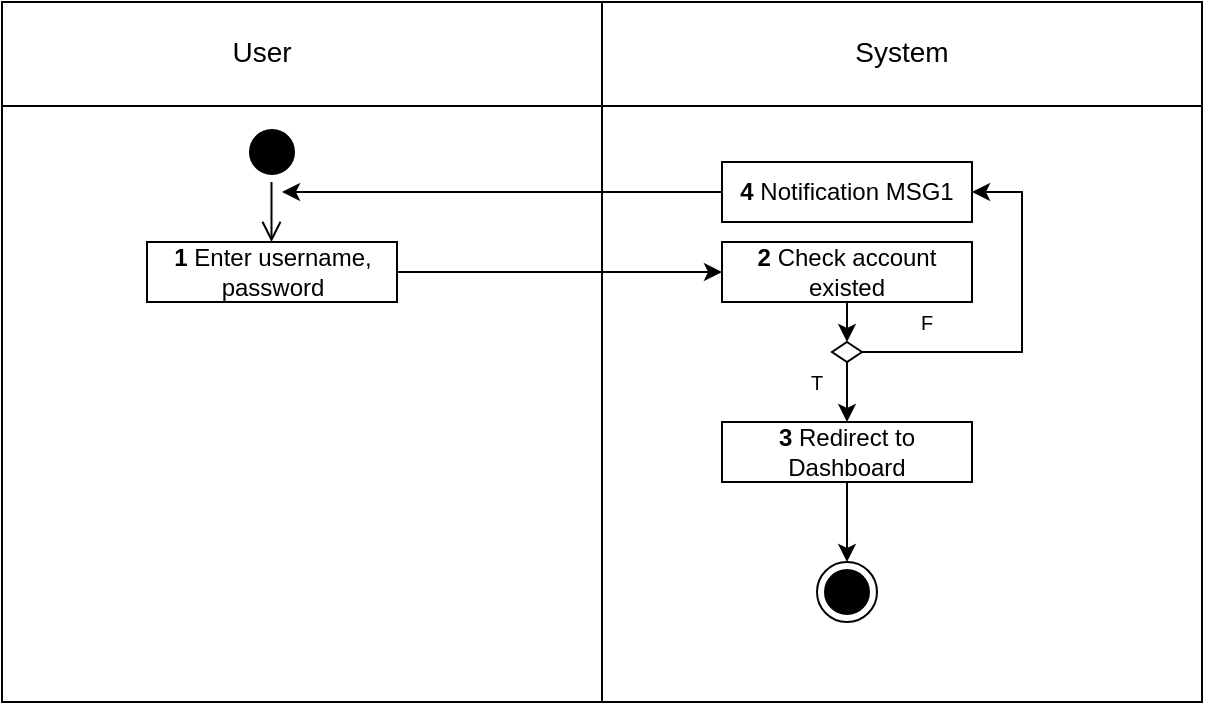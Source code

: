 <mxfile version="26.0.3" pages="54">
  <diagram name="Login" id="5vE6lZIQpWVzqW1qWXDR">
    <mxGraphModel grid="1" page="0" gridSize="10" guides="1" tooltips="1" connect="1" arrows="1" fold="1" pageScale="1" pageWidth="827" pageHeight="1169" math="0" shadow="0">
      <root>
        <mxCell id="0" />
        <mxCell id="1" parent="0" />
        <mxCell id="SIzZMSkiPF30A0Dldpu3-1" value="" style="rounded=0;whiteSpace=wrap;html=1;" vertex="1" parent="1">
          <mxGeometry x="150" y="50" width="600" height="350" as="geometry" />
        </mxCell>
        <mxCell id="SIzZMSkiPF30A0Dldpu3-2" value="" style="endArrow=none;html=1;rounded=0;entryX=0.5;entryY=0;entryDx=0;entryDy=0;exitX=0.5;exitY=1;exitDx=0;exitDy=0;" edge="1" parent="1" source="SIzZMSkiPF30A0Dldpu3-1" target="SIzZMSkiPF30A0Dldpu3-1">
          <mxGeometry width="50" height="50" relative="1" as="geometry">
            <mxPoint x="350" y="280" as="sourcePoint" />
            <mxPoint x="400" y="230" as="targetPoint" />
          </mxGeometry>
        </mxCell>
        <mxCell id="SIzZMSkiPF30A0Dldpu3-3" value="" style="endArrow=none;html=1;rounded=0;" edge="1" parent="1">
          <mxGeometry width="50" height="50" relative="1" as="geometry">
            <mxPoint x="150" y="102" as="sourcePoint" />
            <mxPoint x="750" y="102" as="targetPoint" />
          </mxGeometry>
        </mxCell>
        <mxCell id="SIzZMSkiPF30A0Dldpu3-4" value="&lt;font style=&quot;font-size: 14px;&quot;&gt;User&lt;/font&gt;" style="text;html=1;align=center;verticalAlign=middle;whiteSpace=wrap;rounded=0;" vertex="1" parent="1">
          <mxGeometry x="250" y="60" width="60" height="30" as="geometry" />
        </mxCell>
        <mxCell id="SIzZMSkiPF30A0Dldpu3-5" value="&lt;span style=&quot;font-size: 14px;&quot;&gt;System&lt;/span&gt;" style="text;html=1;align=center;verticalAlign=middle;whiteSpace=wrap;rounded=0;" vertex="1" parent="1">
          <mxGeometry x="570" y="60" width="60" height="30" as="geometry" />
        </mxCell>
        <mxCell id="SIzZMSkiPF30A0Dldpu3-7" value="" style="ellipse;html=1;shape=endState;fillColor=#000000;strokeColor=#000000;" vertex="1" parent="1">
          <mxGeometry x="557.5" y="330" width="30" height="30" as="geometry" />
        </mxCell>
        <mxCell id="SIzZMSkiPF30A0Dldpu3-8" value="" style="ellipse;html=1;shape=startState;fillColor=#000000;strokeColor=#000000;" vertex="1" parent="1">
          <mxGeometry x="270" y="110" width="30" height="30" as="geometry" />
        </mxCell>
        <mxCell id="SIzZMSkiPF30A0Dldpu3-9" value="" style="edgeStyle=orthogonalEdgeStyle;html=1;verticalAlign=bottom;endArrow=open;endSize=8;strokeColor=#000000;rounded=0;" edge="1" parent="1">
          <mxGeometry relative="1" as="geometry">
            <mxPoint x="284.75" y="170" as="targetPoint" />
            <mxPoint x="284.75" y="140" as="sourcePoint" />
          </mxGeometry>
        </mxCell>
        <mxCell id="SIzZMSkiPF30A0Dldpu3-13" style="edgeStyle=orthogonalEdgeStyle;rounded=0;orthogonalLoop=1;jettySize=auto;html=1;exitX=1;exitY=0.5;exitDx=0;exitDy=0;entryX=0;entryY=0.5;entryDx=0;entryDy=0;" edge="1" parent="1" source="SIzZMSkiPF30A0Dldpu3-10" target="SIzZMSkiPF30A0Dldpu3-11">
          <mxGeometry relative="1" as="geometry" />
        </mxCell>
        <mxCell id="SIzZMSkiPF30A0Dldpu3-10" value="&lt;b&gt;1 &lt;/b&gt;Enter username, password" style="html=1;whiteSpace=wrap;" vertex="1" parent="1">
          <mxGeometry x="222.5" y="170" width="125" height="30" as="geometry" />
        </mxCell>
        <mxCell id="SIzZMSkiPF30A0Dldpu3-16" style="edgeStyle=orthogonalEdgeStyle;rounded=0;orthogonalLoop=1;jettySize=auto;html=1;exitX=0.5;exitY=1;exitDx=0;exitDy=0;entryX=0.5;entryY=0;entryDx=0;entryDy=0;" edge="1" parent="1" source="SIzZMSkiPF30A0Dldpu3-11" target="SIzZMSkiPF30A0Dldpu3-14">
          <mxGeometry relative="1" as="geometry" />
        </mxCell>
        <mxCell id="SIzZMSkiPF30A0Dldpu3-11" value="&lt;b&gt;2 &lt;/b&gt;Check account existed" style="html=1;whiteSpace=wrap;" vertex="1" parent="1">
          <mxGeometry x="510" y="170" width="125" height="30" as="geometry" />
        </mxCell>
        <mxCell id="0A842HI6bIQnbZdpu_72-1" style="edgeStyle=orthogonalEdgeStyle;rounded=0;orthogonalLoop=1;jettySize=auto;html=1;exitX=0.5;exitY=1;exitDx=0;exitDy=0;entryX=0.5;entryY=0;entryDx=0;entryDy=0;" edge="1" parent="1" source="SIzZMSkiPF30A0Dldpu3-14" target="SIzZMSkiPF30A0Dldpu3-17">
          <mxGeometry relative="1" as="geometry" />
        </mxCell>
        <mxCell id="SIzZMSkiPF30A0Dldpu3-14" value="" style="rhombus;whiteSpace=wrap;html=1;" vertex="1" parent="1">
          <mxGeometry x="565" y="220" width="15" height="10" as="geometry" />
        </mxCell>
        <mxCell id="SIzZMSkiPF30A0Dldpu3-17" value="&lt;b&gt;3 &lt;/b&gt;Redirect to Dashboard" style="html=1;whiteSpace=wrap;" vertex="1" parent="1">
          <mxGeometry x="510" y="260" width="125" height="30" as="geometry" />
        </mxCell>
        <mxCell id="0A842HI6bIQnbZdpu_72-2" style="edgeStyle=orthogonalEdgeStyle;rounded=0;orthogonalLoop=1;jettySize=auto;html=1;exitX=1;exitY=0.5;exitDx=0;exitDy=0;entryX=1;entryY=0.5;entryDx=0;entryDy=0;" edge="1" parent="1" source="SIzZMSkiPF30A0Dldpu3-14" target="0A842HI6bIQnbZdpu_72-7">
          <mxGeometry relative="1" as="geometry">
            <mxPoint x="290" y="150" as="targetPoint" />
            <Array as="points">
              <mxPoint x="660" y="225" />
              <mxPoint x="660" y="145" />
            </Array>
          </mxGeometry>
        </mxCell>
        <mxCell id="0A842HI6bIQnbZdpu_72-5" value="&lt;font style=&quot;font-size: 10px;&quot;&gt;T&lt;/font&gt;" style="text;html=1;align=center;verticalAlign=middle;whiteSpace=wrap;rounded=0;" vertex="1" parent="1">
          <mxGeometry x="545" y="230" width="25" height="20" as="geometry" />
        </mxCell>
        <mxCell id="0A842HI6bIQnbZdpu_72-6" value="&lt;p style=&quot;line-height: 100%; font-size: 10px;&quot;&gt;F&lt;/p&gt;" style="text;html=1;align=center;verticalAlign=middle;whiteSpace=wrap;rounded=0;" vertex="1" parent="1">
          <mxGeometry x="600" y="200" width="25" height="20" as="geometry" />
        </mxCell>
        <mxCell id="0A842HI6bIQnbZdpu_72-9" style="edgeStyle=orthogonalEdgeStyle;rounded=0;orthogonalLoop=1;jettySize=auto;html=1;exitX=0;exitY=0.5;exitDx=0;exitDy=0;" edge="1" parent="1" source="0A842HI6bIQnbZdpu_72-7">
          <mxGeometry relative="1" as="geometry">
            <mxPoint x="290" y="144.938" as="targetPoint" />
          </mxGeometry>
        </mxCell>
        <mxCell id="0A842HI6bIQnbZdpu_72-7" value="&lt;b&gt;4&amp;nbsp;&lt;/b&gt;Notification MSG1" style="html=1;whiteSpace=wrap;" vertex="1" parent="1">
          <mxGeometry x="510" y="130" width="125" height="30" as="geometry" />
        </mxCell>
        <mxCell id="0A842HI6bIQnbZdpu_72-10" style="edgeStyle=orthogonalEdgeStyle;rounded=0;orthogonalLoop=1;jettySize=auto;html=1;exitX=0.5;exitY=1;exitDx=0;exitDy=0;entryX=0.5;entryY=0;entryDx=0;entryDy=0;" edge="1" parent="1" source="SIzZMSkiPF30A0Dldpu3-17" target="SIzZMSkiPF30A0Dldpu3-7">
          <mxGeometry relative="1" as="geometry" />
        </mxCell>
      </root>
    </mxGraphModel>
  </diagram>
  <diagram id="7-S5TWVgpehHBjxCCmH3" name="Sign out">
    <mxGraphModel grid="1" page="1" gridSize="10" guides="1" tooltips="1" connect="1" arrows="1" fold="1" pageScale="1" pageWidth="827" pageHeight="1169" math="0" shadow="0">
      <root>
        <mxCell id="0" />
        <mxCell id="1" parent="0" />
        <mxCell id="gM8mEc5OxoD6Qg-nBro9-1" value="" style="rounded=0;whiteSpace=wrap;html=1;" vertex="1" parent="1">
          <mxGeometry x="110" y="200" width="600" height="350" as="geometry" />
        </mxCell>
        <mxCell id="gM8mEc5OxoD6Qg-nBro9-2" value="" style="endArrow=none;html=1;rounded=0;entryX=0.5;entryY=0;entryDx=0;entryDy=0;exitX=0.5;exitY=1;exitDx=0;exitDy=0;" edge="1" parent="1" source="gM8mEc5OxoD6Qg-nBro9-1" target="gM8mEc5OxoD6Qg-nBro9-1">
          <mxGeometry width="50" height="50" relative="1" as="geometry">
            <mxPoint x="310" y="430" as="sourcePoint" />
            <mxPoint x="360" y="380" as="targetPoint" />
          </mxGeometry>
        </mxCell>
        <mxCell id="gM8mEc5OxoD6Qg-nBro9-3" value="" style="endArrow=none;html=1;rounded=0;" edge="1" parent="1">
          <mxGeometry width="50" height="50" relative="1" as="geometry">
            <mxPoint x="110" y="252" as="sourcePoint" />
            <mxPoint x="710" y="252" as="targetPoint" />
          </mxGeometry>
        </mxCell>
        <mxCell id="gM8mEc5OxoD6Qg-nBro9-4" value="&lt;font style=&quot;font-size: 14px;&quot;&gt;User&lt;/font&gt;" style="text;html=1;align=center;verticalAlign=middle;whiteSpace=wrap;rounded=0;" vertex="1" parent="1">
          <mxGeometry x="210" y="210" width="60" height="30" as="geometry" />
        </mxCell>
        <mxCell id="gM8mEc5OxoD6Qg-nBro9-5" value="&lt;span style=&quot;font-size: 14px;&quot;&gt;System&lt;/span&gt;" style="text;html=1;align=center;verticalAlign=middle;whiteSpace=wrap;rounded=0;" vertex="1" parent="1">
          <mxGeometry x="530" y="210" width="60" height="30" as="geometry" />
        </mxCell>
        <mxCell id="gM8mEc5OxoD6Qg-nBro9-6" value="" style="ellipse;html=1;shape=endState;fillColor=#000000;strokeColor=#000000;" vertex="1" parent="1">
          <mxGeometry x="517.5" y="410" width="30" height="30" as="geometry" />
        </mxCell>
        <mxCell id="gM8mEc5OxoD6Qg-nBro9-7" value="" style="ellipse;html=1;shape=startState;fillColor=#000000;strokeColor=#000000;" vertex="1" parent="1">
          <mxGeometry x="230" y="260" width="30" height="30" as="geometry" />
        </mxCell>
        <mxCell id="gM8mEc5OxoD6Qg-nBro9-8" value="" style="edgeStyle=orthogonalEdgeStyle;html=1;verticalAlign=bottom;endArrow=open;endSize=8;strokeColor=#000000;rounded=0;" edge="1" parent="1">
          <mxGeometry relative="1" as="geometry">
            <mxPoint x="244.75" y="320" as="targetPoint" />
            <mxPoint x="244.75" y="290" as="sourcePoint" />
          </mxGeometry>
        </mxCell>
        <mxCell id="gM8mEc5OxoD6Qg-nBro9-9" style="edgeStyle=orthogonalEdgeStyle;rounded=0;orthogonalLoop=1;jettySize=auto;html=1;exitX=1;exitY=0.5;exitDx=0;exitDy=0;entryX=0;entryY=0.5;entryDx=0;entryDy=0;" edge="1" parent="1" source="gM8mEc5OxoD6Qg-nBro9-10" target="gM8mEc5OxoD6Qg-nBro9-12">
          <mxGeometry relative="1" as="geometry" />
        </mxCell>
        <mxCell id="gM8mEc5OxoD6Qg-nBro9-10" value="&lt;b&gt;1 &lt;/b&gt;Click button Sign out" style="html=1;whiteSpace=wrap;" vertex="1" parent="1">
          <mxGeometry x="182.5" y="320" width="125" height="30" as="geometry" />
        </mxCell>
        <mxCell id="gM8mEc5OxoD6Qg-nBro9-11" style="edgeStyle=orthogonalEdgeStyle;rounded=0;orthogonalLoop=1;jettySize=auto;html=1;exitX=0.5;exitY=1;exitDx=0;exitDy=0;entryX=0.5;entryY=0;entryDx=0;entryDy=0;" edge="1" parent="1" source="gM8mEc5OxoD6Qg-nBro9-12" target="gM8mEc5OxoD6Qg-nBro9-6">
          <mxGeometry relative="1" as="geometry">
            <mxPoint x="532.5" y="370" as="targetPoint" />
          </mxGeometry>
        </mxCell>
        <mxCell id="gM8mEc5OxoD6Qg-nBro9-12" value="&lt;b&gt;2 &lt;/b&gt;Show screen Log in" style="html=1;whiteSpace=wrap;" vertex="1" parent="1">
          <mxGeometry x="470" y="320" width="125" height="30" as="geometry" />
        </mxCell>
      </root>
    </mxGraphModel>
  </diagram>
  <diagram id="89LExXi68VTqda85TODP" name="ViewListOfCustomers(Admin)">
    <mxGraphModel grid="1" page="0" gridSize="10" guides="1" tooltips="1" connect="1" arrows="1" fold="1" pageScale="1" pageWidth="827" pageHeight="1169" math="0" shadow="0">
      <root>
        <mxCell id="0" />
        <mxCell id="1" parent="0" />
        <mxCell id="hPSMRCIP3AaI_T_uZEK0-1" value="" style="rounded=0;whiteSpace=wrap;html=1;" vertex="1" parent="1">
          <mxGeometry x="150" y="50" width="600" height="260" as="geometry" />
        </mxCell>
        <mxCell id="hPSMRCIP3AaI_T_uZEK0-2" value="" style="endArrow=none;html=1;rounded=0;entryX=0.5;entryY=0;entryDx=0;entryDy=0;exitX=0.5;exitY=1;exitDx=0;exitDy=0;" edge="1" parent="1" source="hPSMRCIP3AaI_T_uZEK0-1" target="hPSMRCIP3AaI_T_uZEK0-1">
          <mxGeometry width="50" height="50" relative="1" as="geometry">
            <mxPoint x="350" y="280" as="sourcePoint" />
            <mxPoint x="400" y="230" as="targetPoint" />
          </mxGeometry>
        </mxCell>
        <mxCell id="hPSMRCIP3AaI_T_uZEK0-3" value="" style="endArrow=none;html=1;rounded=0;" edge="1" parent="1">
          <mxGeometry width="50" height="50" relative="1" as="geometry">
            <mxPoint x="150" y="102" as="sourcePoint" />
            <mxPoint x="750" y="102" as="targetPoint" />
          </mxGeometry>
        </mxCell>
        <mxCell id="hPSMRCIP3AaI_T_uZEK0-4" value="&lt;font style=&quot;font-size: 14px;&quot;&gt;User&lt;/font&gt;" style="text;html=1;align=center;verticalAlign=middle;whiteSpace=wrap;rounded=0;" vertex="1" parent="1">
          <mxGeometry x="250" y="60" width="60" height="30" as="geometry" />
        </mxCell>
        <mxCell id="hPSMRCIP3AaI_T_uZEK0-5" value="&lt;span style=&quot;font-size: 14px;&quot;&gt;System&lt;/span&gt;" style="text;html=1;align=center;verticalAlign=middle;whiteSpace=wrap;rounded=0;" vertex="1" parent="1">
          <mxGeometry x="570" y="60" width="60" height="30" as="geometry" />
        </mxCell>
        <mxCell id="hPSMRCIP3AaI_T_uZEK0-6" value="" style="ellipse;html=1;shape=endState;fillColor=#000000;strokeColor=#000000;" vertex="1" parent="1">
          <mxGeometry x="590" y="240" width="30" height="30" as="geometry" />
        </mxCell>
        <mxCell id="hPSMRCIP3AaI_T_uZEK0-7" value="" style="ellipse;html=1;shape=startState;fillColor=#000000;strokeColor=#000000;" vertex="1" parent="1">
          <mxGeometry x="270" y="110" width="30" height="30" as="geometry" />
        </mxCell>
        <mxCell id="hPSMRCIP3AaI_T_uZEK0-8" value="" style="edgeStyle=orthogonalEdgeStyle;html=1;verticalAlign=bottom;endArrow=open;endSize=8;strokeColor=#000000;rounded=0;" edge="1" parent="1">
          <mxGeometry relative="1" as="geometry">
            <mxPoint x="284.75" y="170" as="targetPoint" />
            <mxPoint x="284.75" y="140" as="sourcePoint" />
          </mxGeometry>
        </mxCell>
        <mxCell id="hPSMRCIP3AaI_T_uZEK0-9" style="edgeStyle=orthogonalEdgeStyle;rounded=0;orthogonalLoop=1;jettySize=auto;html=1;exitX=1;exitY=0.5;exitDx=0;exitDy=0;entryX=0;entryY=0.5;entryDx=0;entryDy=0;" edge="1" parent="1" source="hPSMRCIP3AaI_T_uZEK0-10" target="hPSMRCIP3AaI_T_uZEK0-12">
          <mxGeometry relative="1" as="geometry" />
        </mxCell>
        <mxCell id="hPSMRCIP3AaI_T_uZEK0-10" value="&lt;b&gt;1 &lt;/b&gt;Click on tab &quot;Customer&quot;" style="html=1;whiteSpace=wrap;" vertex="1" parent="1">
          <mxGeometry x="222.5" y="170" width="125" height="30" as="geometry" />
        </mxCell>
        <mxCell id="kOVSXKcv6dCbHVgyafz_-1" style="edgeStyle=orthogonalEdgeStyle;rounded=0;orthogonalLoop=1;jettySize=auto;html=1;exitX=0.5;exitY=1;exitDx=0;exitDy=0;entryX=0.5;entryY=0;entryDx=0;entryDy=0;" edge="1" parent="1" source="hPSMRCIP3AaI_T_uZEK0-12" target="hPSMRCIP3AaI_T_uZEK0-6">
          <mxGeometry relative="1" as="geometry" />
        </mxCell>
        <mxCell id="hPSMRCIP3AaI_T_uZEK0-12" value="&lt;b&gt;2 &lt;/b&gt;Show Customer screen with CustomerList = getAllCustomers()" style="html=1;whiteSpace=wrap;" vertex="1" parent="1">
          <mxGeometry x="510" y="170" width="190" height="30" as="geometry" />
        </mxCell>
      </root>
    </mxGraphModel>
  </diagram>
  <diagram id="cQTqM1vr-r7BYfmmLONt" name="DeleteCustomer(Admin)">
    <mxGraphModel grid="1" page="0" gridSize="10" guides="1" tooltips="1" connect="1" arrows="1" fold="1" pageScale="1" pageWidth="827" pageHeight="1169" math="0" shadow="0">
      <root>
        <mxCell id="0" />
        <mxCell id="1" parent="0" />
        <mxCell id="m2fucC8aw7XW4kafBtgg-1" value="" style="rounded=0;whiteSpace=wrap;html=1;" vertex="1" parent="1">
          <mxGeometry x="150" y="50" width="600" height="470" as="geometry" />
        </mxCell>
        <mxCell id="m2fucC8aw7XW4kafBtgg-2" value="" style="endArrow=none;html=1;rounded=0;entryX=0.5;entryY=0;entryDx=0;entryDy=0;exitX=0.5;exitY=1;exitDx=0;exitDy=0;" edge="1" parent="1" source="m2fucC8aw7XW4kafBtgg-1" target="m2fucC8aw7XW4kafBtgg-1">
          <mxGeometry width="50" height="50" relative="1" as="geometry">
            <mxPoint x="350" y="280" as="sourcePoint" />
            <mxPoint x="400" y="230" as="targetPoint" />
          </mxGeometry>
        </mxCell>
        <mxCell id="m2fucC8aw7XW4kafBtgg-3" value="" style="endArrow=none;html=1;rounded=0;" edge="1" parent="1">
          <mxGeometry width="50" height="50" relative="1" as="geometry">
            <mxPoint x="150" y="102" as="sourcePoint" />
            <mxPoint x="750" y="102" as="targetPoint" />
          </mxGeometry>
        </mxCell>
        <mxCell id="m2fucC8aw7XW4kafBtgg-4" value="&lt;font style=&quot;font-size: 14px;&quot;&gt;User&lt;/font&gt;" style="text;html=1;align=center;verticalAlign=middle;whiteSpace=wrap;rounded=0;" vertex="1" parent="1">
          <mxGeometry x="250" y="60" width="60" height="30" as="geometry" />
        </mxCell>
        <mxCell id="m2fucC8aw7XW4kafBtgg-5" value="&lt;span style=&quot;font-size: 14px;&quot;&gt;System&lt;/span&gt;" style="text;html=1;align=center;verticalAlign=middle;whiteSpace=wrap;rounded=0;" vertex="1" parent="1">
          <mxGeometry x="570" y="60" width="60" height="30" as="geometry" />
        </mxCell>
        <mxCell id="m2fucC8aw7XW4kafBtgg-6" value="" style="ellipse;html=1;shape=endState;fillColor=#000000;strokeColor=#000000;" vertex="1" parent="1">
          <mxGeometry x="557.5" y="470" width="30" height="30" as="geometry" />
        </mxCell>
        <mxCell id="m2fucC8aw7XW4kafBtgg-7" value="" style="ellipse;html=1;shape=startState;fillColor=#000000;strokeColor=#000000;" vertex="1" parent="1">
          <mxGeometry x="270" y="110" width="30" height="30" as="geometry" />
        </mxCell>
        <mxCell id="m2fucC8aw7XW4kafBtgg-8" value="" style="edgeStyle=orthogonalEdgeStyle;html=1;verticalAlign=bottom;endArrow=open;endSize=8;strokeColor=#000000;rounded=0;" edge="1" parent="1">
          <mxGeometry relative="1" as="geometry">
            <mxPoint x="284.75" y="170" as="targetPoint" />
            <mxPoint x="284.75" y="140" as="sourcePoint" />
          </mxGeometry>
        </mxCell>
        <mxCell id="m2fucC8aw7XW4kafBtgg-9" style="edgeStyle=orthogonalEdgeStyle;rounded=0;orthogonalLoop=1;jettySize=auto;html=1;exitX=1;exitY=0.5;exitDx=0;exitDy=0;entryX=0;entryY=0.5;entryDx=0;entryDy=0;" edge="1" parent="1" source="m2fucC8aw7XW4kafBtgg-10" target="m2fucC8aw7XW4kafBtgg-12">
          <mxGeometry relative="1" as="geometry" />
        </mxCell>
        <mxCell id="m2fucC8aw7XW4kafBtgg-10" value="&lt;b&gt;1 &lt;/b&gt;Click &quot;Delete&quot; button" style="html=1;whiteSpace=wrap;" vertex="1" parent="1">
          <mxGeometry x="222.5" y="170" width="125" height="30" as="geometry" />
        </mxCell>
        <mxCell id="1cx7Gaq-wW3VVcdu2qY1-3" style="edgeStyle=orthogonalEdgeStyle;rounded=0;orthogonalLoop=1;jettySize=auto;html=1;exitX=0.5;exitY=1;exitDx=0;exitDy=0;entryX=1;entryY=0.5;entryDx=0;entryDy=0;" edge="1" parent="1" source="m2fucC8aw7XW4kafBtgg-12" target="1cx7Gaq-wW3VVcdu2qY1-1">
          <mxGeometry relative="1" as="geometry" />
        </mxCell>
        <mxCell id="m2fucC8aw7XW4kafBtgg-12" value="&lt;b&gt;2 &lt;/b&gt;Show MSG1" style="html=1;whiteSpace=wrap;" vertex="1" parent="1">
          <mxGeometry x="510" y="170" width="125" height="30" as="geometry" />
        </mxCell>
        <mxCell id="1cx7Gaq-wW3VVcdu2qY1-11" style="edgeStyle=orthogonalEdgeStyle;rounded=0;orthogonalLoop=1;jettySize=auto;html=1;exitX=0.5;exitY=1;exitDx=0;exitDy=0;entryX=0.5;entryY=0;entryDx=0;entryDy=0;" edge="1" parent="1" source="m2fucC8aw7XW4kafBtgg-15" target="1cx7Gaq-wW3VVcdu2qY1-9">
          <mxGeometry relative="1" as="geometry" />
        </mxCell>
        <mxCell id="m2fucC8aw7XW4kafBtgg-15" value="&lt;b&gt;4&amp;nbsp;&lt;/b&gt;deleteCustomer(&lt;div&gt;customer.id)&lt;/div&gt;" style="html=1;whiteSpace=wrap;" vertex="1" parent="1">
          <mxGeometry x="510" y="270" width="125" height="30" as="geometry" />
        </mxCell>
        <mxCell id="m2fucC8aw7XW4kafBtgg-17" value="&lt;span style=&quot;font-size: 10px;&quot;&gt;&quot;Delete&quot;&lt;/span&gt;" style="text;html=1;align=center;verticalAlign=middle;whiteSpace=wrap;rounded=0;" vertex="1" parent="1">
          <mxGeometry x="340" y="260" width="25" height="20" as="geometry" />
        </mxCell>
        <mxCell id="m2fucC8aw7XW4kafBtgg-18" value="&lt;p style=&quot;line-height: 100%; font-size: 10px;&quot;&gt;&quot;Cancel&quot;&lt;/p&gt;" style="text;html=1;align=center;verticalAlign=middle;whiteSpace=wrap;rounded=0;" vertex="1" parent="1">
          <mxGeometry x="252.5" y="340" width="25" height="20" as="geometry" />
        </mxCell>
        <mxCell id="1cx7Gaq-wW3VVcdu2qY1-5" style="edgeStyle=orthogonalEdgeStyle;rounded=0;orthogonalLoop=1;jettySize=auto;html=1;exitX=0.5;exitY=1;exitDx=0;exitDy=0;entryX=0.5;entryY=0;entryDx=0;entryDy=0;" edge="1" parent="1" source="1cx7Gaq-wW3VVcdu2qY1-1" target="1cx7Gaq-wW3VVcdu2qY1-2">
          <mxGeometry relative="1" as="geometry" />
        </mxCell>
        <mxCell id="1cx7Gaq-wW3VVcdu2qY1-1" value="&lt;b&gt;3 &lt;/b&gt;Click &quot;Cancel&quot; or &quot;Delete&quot;" style="html=1;whiteSpace=wrap;" vertex="1" parent="1">
          <mxGeometry x="222.5" y="225" width="125" height="30" as="geometry" />
        </mxCell>
        <mxCell id="1cx7Gaq-wW3VVcdu2qY1-6" style="edgeStyle=orthogonalEdgeStyle;rounded=0;orthogonalLoop=1;jettySize=auto;html=1;exitX=1;exitY=0.5;exitDx=0;exitDy=0;entryX=0;entryY=0.5;entryDx=0;entryDy=0;" edge="1" parent="1" source="1cx7Gaq-wW3VVcdu2qY1-2" target="m2fucC8aw7XW4kafBtgg-15">
          <mxGeometry relative="1" as="geometry" />
        </mxCell>
        <mxCell id="1cx7Gaq-wW3VVcdu2qY1-8" style="edgeStyle=orthogonalEdgeStyle;rounded=0;orthogonalLoop=1;jettySize=auto;html=1;exitX=0.5;exitY=1;exitDx=0;exitDy=0;entryX=0;entryY=0.5;entryDx=0;entryDy=0;" edge="1" parent="1" source="1cx7Gaq-wW3VVcdu2qY1-2" target="1cx7Gaq-wW3VVcdu2qY1-19">
          <mxGeometry relative="1" as="geometry" />
        </mxCell>
        <mxCell id="1cx7Gaq-wW3VVcdu2qY1-2" value="" style="rhombus;whiteSpace=wrap;html=1;" vertex="1" parent="1">
          <mxGeometry x="277.5" y="280" width="15" height="10" as="geometry" />
        </mxCell>
        <mxCell id="1cx7Gaq-wW3VVcdu2qY1-14" style="edgeStyle=orthogonalEdgeStyle;rounded=0;orthogonalLoop=1;jettySize=auto;html=1;exitX=0.5;exitY=1;exitDx=0;exitDy=0;entryX=0.5;entryY=0;entryDx=0;entryDy=0;" edge="1" parent="1" source="1cx7Gaq-wW3VVcdu2qY1-9" target="1cx7Gaq-wW3VVcdu2qY1-12">
          <mxGeometry relative="1" as="geometry" />
        </mxCell>
        <mxCell id="1cx7Gaq-wW3VVcdu2qY1-15" style="edgeStyle=orthogonalEdgeStyle;rounded=0;orthogonalLoop=1;jettySize=auto;html=1;exitX=1;exitY=0.5;exitDx=0;exitDy=0;entryX=1;entryY=0.5;entryDx=0;entryDy=0;" edge="1" parent="1" source="1cx7Gaq-wW3VVcdu2qY1-9" target="1cx7Gaq-wW3VVcdu2qY1-13">
          <mxGeometry relative="1" as="geometry">
            <Array as="points">
              <mxPoint x="680" y="335" />
              <mxPoint x="680" y="145" />
            </Array>
          </mxGeometry>
        </mxCell>
        <mxCell id="1cx7Gaq-wW3VVcdu2qY1-9" value="" style="rhombus;whiteSpace=wrap;html=1;" vertex="1" parent="1">
          <mxGeometry x="565" y="330" width="15" height="10" as="geometry" />
        </mxCell>
        <mxCell id="1cx7Gaq-wW3VVcdu2qY1-20" style="edgeStyle=orthogonalEdgeStyle;rounded=0;orthogonalLoop=1;jettySize=auto;html=1;exitX=0.5;exitY=1;exitDx=0;exitDy=0;entryX=0.5;entryY=0;entryDx=0;entryDy=0;" edge="1" parent="1" source="1cx7Gaq-wW3VVcdu2qY1-12" target="1cx7Gaq-wW3VVcdu2qY1-19">
          <mxGeometry relative="1" as="geometry" />
        </mxCell>
        <mxCell id="1cx7Gaq-wW3VVcdu2qY1-12" value="&lt;b&gt;5 &lt;/b&gt;Show MSG2" style="html=1;whiteSpace=wrap;" vertex="1" parent="1">
          <mxGeometry x="510" y="370" width="125" height="30" as="geometry" />
        </mxCell>
        <mxCell id="1cx7Gaq-wW3VVcdu2qY1-16" style="edgeStyle=orthogonalEdgeStyle;rounded=0;orthogonalLoop=1;jettySize=auto;html=1;exitX=0;exitY=0.5;exitDx=0;exitDy=0;" edge="1" parent="1" source="1cx7Gaq-wW3VVcdu2qY1-13">
          <mxGeometry relative="1" as="geometry">
            <mxPoint x="290" y="145" as="targetPoint" />
          </mxGeometry>
        </mxCell>
        <mxCell id="1cx7Gaq-wW3VVcdu2qY1-13" value="&lt;b&gt;6&amp;nbsp;&lt;/b&gt;Show MSG3" style="html=1;whiteSpace=wrap;" vertex="1" parent="1">
          <mxGeometry x="510" y="130" width="125" height="30" as="geometry" />
        </mxCell>
        <mxCell id="1cx7Gaq-wW3VVcdu2qY1-17" value="&lt;p style=&quot;line-height: 100%; font-size: 10px;&quot;&gt;Successfully&lt;/p&gt;" style="text;html=1;align=center;verticalAlign=middle;whiteSpace=wrap;rounded=0;" vertex="1" parent="1">
          <mxGeometry x="532.5" y="340" width="25" height="20" as="geometry" />
        </mxCell>
        <mxCell id="1cx7Gaq-wW3VVcdu2qY1-18" value="&lt;p style=&quot;line-height: 100%; font-size: 10px;&quot;&gt;Failed&lt;/p&gt;" style="text;html=1;align=center;verticalAlign=middle;whiteSpace=wrap;rounded=0;" vertex="1" parent="1">
          <mxGeometry x="620" y="310" width="25" height="20" as="geometry" />
        </mxCell>
        <mxCell id="1cx7Gaq-wW3VVcdu2qY1-21" style="edgeStyle=orthogonalEdgeStyle;rounded=0;orthogonalLoop=1;jettySize=auto;html=1;exitX=0.5;exitY=1;exitDx=0;exitDy=0;entryX=0.5;entryY=0;entryDx=0;entryDy=0;" edge="1" parent="1" source="1cx7Gaq-wW3VVcdu2qY1-19" target="m2fucC8aw7XW4kafBtgg-6">
          <mxGeometry relative="1" as="geometry" />
        </mxCell>
        <mxCell id="1cx7Gaq-wW3VVcdu2qY1-19" value="&lt;b&gt;7 &lt;/b&gt;Back&amp;nbsp;&lt;span style=&quot;color: rgba(0, 0, 0, 0); font-family: monospace; font-size: 0px; text-align: start; text-wrap-mode: nowrap;&quot;&gt;%3CmxGraphModel%3E%3Croot%3E%3CmxCell%20id%3D%220%22%2F%3E%3CmxCell%20id%3D%221%22%20parent%3D%220%22%2F%3E%3CmxCell%20id%3D%222%22%20value%3D%22%26lt%3Bb%26gt%3B5%20%26lt%3B%2Fb%26gt%3BShow%20MSG2%22%20style%3D%22html%3D1%3BwhiteSpace%3Dwrap%3B%22%20vertex%3D%221%22%20parent%3D%221%22%3E%3CmxGeometry%20x%3D%22510%22%20y%3D%22370%22%20width%3D%22125%22%20height%3D%2230%22%20as%3D%22geometry%22%2F%3E%3C%2FmxCell%3E%3C%2Froot%3E%3C%2FmxGraphModel%3E&lt;b&gt;BBV&lt;/b&gt;&lt;/span&gt;to &quot;Customers&quot;" style="html=1;whiteSpace=wrap;" vertex="1" parent="1">
          <mxGeometry x="510" y="420" width="125" height="30" as="geometry" />
        </mxCell>
      </root>
    </mxGraphModel>
  </diagram>
  <diagram id="s_PUYmZ7Co6PvzXiceke" name="ArrangeCustomerByLoyalty(Admin)">
    <mxGraphModel grid="1" page="0" gridSize="10" guides="1" tooltips="1" connect="1" arrows="1" fold="1" pageScale="1" pageWidth="827" pageHeight="1169" math="0" shadow="0">
      <root>
        <mxCell id="0" />
        <mxCell id="1" parent="0" />
        <mxCell id="Nya75nZ6WA-iQG9Ek-75-1" value="" style="rounded=0;whiteSpace=wrap;html=1;" vertex="1" parent="1">
          <mxGeometry x="150" y="50" width="600" height="280" as="geometry" />
        </mxCell>
        <mxCell id="Nya75nZ6WA-iQG9Ek-75-2" value="" style="endArrow=none;html=1;rounded=0;entryX=0.5;entryY=0;entryDx=0;entryDy=0;exitX=0.5;exitY=1;exitDx=0;exitDy=0;" edge="1" parent="1" source="Nya75nZ6WA-iQG9Ek-75-1" target="Nya75nZ6WA-iQG9Ek-75-1">
          <mxGeometry width="50" height="50" relative="1" as="geometry">
            <mxPoint x="350" y="280" as="sourcePoint" />
            <mxPoint x="400" y="230" as="targetPoint" />
          </mxGeometry>
        </mxCell>
        <mxCell id="Nya75nZ6WA-iQG9Ek-75-3" value="" style="endArrow=none;html=1;rounded=0;" edge="1" parent="1">
          <mxGeometry width="50" height="50" relative="1" as="geometry">
            <mxPoint x="150" y="102" as="sourcePoint" />
            <mxPoint x="750" y="102" as="targetPoint" />
          </mxGeometry>
        </mxCell>
        <mxCell id="Nya75nZ6WA-iQG9Ek-75-4" value="&lt;font style=&quot;font-size: 14px;&quot;&gt;User&lt;/font&gt;" style="text;html=1;align=center;verticalAlign=middle;whiteSpace=wrap;rounded=0;" vertex="1" parent="1">
          <mxGeometry x="250" y="60" width="60" height="30" as="geometry" />
        </mxCell>
        <mxCell id="Nya75nZ6WA-iQG9Ek-75-5" value="&lt;span style=&quot;font-size: 14px;&quot;&gt;System&lt;/span&gt;" style="text;html=1;align=center;verticalAlign=middle;whiteSpace=wrap;rounded=0;" vertex="1" parent="1">
          <mxGeometry x="570" y="60" width="60" height="30" as="geometry" />
        </mxCell>
        <mxCell id="Nya75nZ6WA-iQG9Ek-75-6" value="" style="ellipse;html=1;shape=endState;fillColor=#000000;strokeColor=#000000;" vertex="1" parent="1">
          <mxGeometry x="557.5" y="280" width="30" height="30" as="geometry" />
        </mxCell>
        <mxCell id="Nya75nZ6WA-iQG9Ek-75-7" value="" style="ellipse;html=1;shape=startState;fillColor=#000000;strokeColor=#000000;" vertex="1" parent="1">
          <mxGeometry x="270" y="110" width="30" height="30" as="geometry" />
        </mxCell>
        <mxCell id="Nya75nZ6WA-iQG9Ek-75-8" value="" style="edgeStyle=orthogonalEdgeStyle;html=1;verticalAlign=bottom;endArrow=open;endSize=8;strokeColor=#000000;rounded=0;" edge="1" parent="1">
          <mxGeometry relative="1" as="geometry">
            <mxPoint x="284.75" y="170" as="targetPoint" />
            <mxPoint x="284.75" y="140" as="sourcePoint" />
          </mxGeometry>
        </mxCell>
        <mxCell id="Nya75nZ6WA-iQG9Ek-75-9" style="edgeStyle=orthogonalEdgeStyle;rounded=0;orthogonalLoop=1;jettySize=auto;html=1;exitX=1;exitY=0.5;exitDx=0;exitDy=0;entryX=0;entryY=0.5;entryDx=0;entryDy=0;" edge="1" parent="1" source="Nya75nZ6WA-iQG9Ek-75-10" target="Nya75nZ6WA-iQG9Ek-75-12">
          <mxGeometry relative="1" as="geometry" />
        </mxCell>
        <mxCell id="Nya75nZ6WA-iQG9Ek-75-10" value="&lt;b&gt;1 &lt;/b&gt;Click icon arrange" style="html=1;whiteSpace=wrap;" vertex="1" parent="1">
          <mxGeometry x="222.5" y="185" width="125" height="30" as="geometry" />
        </mxCell>
        <mxCell id="Nya75nZ6WA-iQG9Ek-75-33" style="edgeStyle=orthogonalEdgeStyle;rounded=0;orthogonalLoop=1;jettySize=auto;html=1;exitX=0.5;exitY=1;exitDx=0;exitDy=0;entryX=0.5;entryY=0;entryDx=0;entryDy=0;" edge="1" parent="1" source="Nya75nZ6WA-iQG9Ek-75-12" target="Nya75nZ6WA-iQG9Ek-75-6">
          <mxGeometry relative="1" as="geometry" />
        </mxCell>
        <mxCell id="Nya75nZ6WA-iQG9Ek-75-12" value="&lt;b&gt;2 &lt;/b&gt;Reload list of customer with ascending or descending order" style="html=1;whiteSpace=wrap;" vertex="1" parent="1">
          <mxGeometry x="510" y="170" width="125" height="60" as="geometry" />
        </mxCell>
      </root>
    </mxGraphModel>
  </diagram>
  <diagram id="dlY9zpZ4cvY-klZoGefV" name="SearchCustomers">
    <mxGraphModel grid="1" page="0" gridSize="10" guides="1" tooltips="1" connect="1" arrows="1" fold="1" pageScale="1" pageWidth="827" pageHeight="1169" math="0" shadow="0">
      <root>
        <mxCell id="0" />
        <mxCell id="1" parent="0" />
        <mxCell id="863FHKjzTU0Zt7L-hkOG-1" value="" style="rounded=0;whiteSpace=wrap;html=1;" vertex="1" parent="1">
          <mxGeometry x="150" y="50" width="600" height="260" as="geometry" />
        </mxCell>
        <mxCell id="863FHKjzTU0Zt7L-hkOG-2" value="" style="endArrow=none;html=1;rounded=0;entryX=0.5;entryY=0;entryDx=0;entryDy=0;exitX=0.5;exitY=1;exitDx=0;exitDy=0;" edge="1" parent="1" source="863FHKjzTU0Zt7L-hkOG-1" target="863FHKjzTU0Zt7L-hkOG-1">
          <mxGeometry width="50" height="50" relative="1" as="geometry">
            <mxPoint x="350" y="280" as="sourcePoint" />
            <mxPoint x="400" y="230" as="targetPoint" />
          </mxGeometry>
        </mxCell>
        <mxCell id="863FHKjzTU0Zt7L-hkOG-3" value="" style="endArrow=none;html=1;rounded=0;" edge="1" parent="1">
          <mxGeometry width="50" height="50" relative="1" as="geometry">
            <mxPoint x="150" y="102" as="sourcePoint" />
            <mxPoint x="750" y="102" as="targetPoint" />
          </mxGeometry>
        </mxCell>
        <mxCell id="863FHKjzTU0Zt7L-hkOG-4" value="&lt;font style=&quot;font-size: 14px;&quot;&gt;User&lt;/font&gt;" style="text;html=1;align=center;verticalAlign=middle;whiteSpace=wrap;rounded=0;" vertex="1" parent="1">
          <mxGeometry x="250" y="60" width="60" height="30" as="geometry" />
        </mxCell>
        <mxCell id="863FHKjzTU0Zt7L-hkOG-5" value="&lt;span style=&quot;font-size: 14px;&quot;&gt;System&lt;/span&gt;" style="text;html=1;align=center;verticalAlign=middle;whiteSpace=wrap;rounded=0;" vertex="1" parent="1">
          <mxGeometry x="570" y="60" width="60" height="30" as="geometry" />
        </mxCell>
        <mxCell id="863FHKjzTU0Zt7L-hkOG-6" value="" style="ellipse;html=1;shape=endState;fillColor=#000000;strokeColor=#000000;" vertex="1" parent="1">
          <mxGeometry x="565" y="250" width="30" height="30" as="geometry" />
        </mxCell>
        <mxCell id="863FHKjzTU0Zt7L-hkOG-7" value="" style="ellipse;html=1;shape=startState;fillColor=#000000;strokeColor=#000000;" vertex="1" parent="1">
          <mxGeometry x="270" y="110" width="30" height="30" as="geometry" />
        </mxCell>
        <mxCell id="863FHKjzTU0Zt7L-hkOG-8" value="" style="edgeStyle=orthogonalEdgeStyle;html=1;verticalAlign=bottom;endArrow=open;endSize=8;strokeColor=#000000;rounded=0;" edge="1" parent="1">
          <mxGeometry relative="1" as="geometry">
            <mxPoint x="284.75" y="170" as="targetPoint" />
            <mxPoint x="284.75" y="140" as="sourcePoint" />
          </mxGeometry>
        </mxCell>
        <mxCell id="863FHKjzTU0Zt7L-hkOG-9" style="edgeStyle=orthogonalEdgeStyle;rounded=0;orthogonalLoop=1;jettySize=auto;html=1;exitX=1;exitY=0.5;exitDx=0;exitDy=0;entryX=0;entryY=0.5;entryDx=0;entryDy=0;" edge="1" parent="1" source="863FHKjzTU0Zt7L-hkOG-10" target="863FHKjzTU0Zt7L-hkOG-12">
          <mxGeometry relative="1" as="geometry" />
        </mxCell>
        <mxCell id="863FHKjzTU0Zt7L-hkOG-10" value="&lt;b&gt;1 &lt;/b&gt;Enter search criteria into &quot;Search&quot; bar" style="html=1;whiteSpace=wrap;" vertex="1" parent="1">
          <mxGeometry x="222.5" y="170" width="125" height="30" as="geometry" />
        </mxCell>
        <mxCell id="dNvnb4sWfawyvtZCf7Mf-1" style="edgeStyle=orthogonalEdgeStyle;rounded=0;orthogonalLoop=1;jettySize=auto;html=1;exitX=0.5;exitY=1;exitDx=0;exitDy=0;entryX=0.5;entryY=0;entryDx=0;entryDy=0;" edge="1" parent="1" source="863FHKjzTU0Zt7L-hkOG-12" target="863FHKjzTU0Zt7L-hkOG-6">
          <mxGeometry relative="1" as="geometry" />
        </mxCell>
        <mxCell id="863FHKjzTU0Zt7L-hkOG-12" value="&lt;b&gt;2 &lt;/b&gt;getCustomerByPhone(&lt;div&gt;searchInfo)&lt;/div&gt;" style="html=1;whiteSpace=wrap;" vertex="1" parent="1">
          <mxGeometry x="510" y="170" width="140" height="30" as="geometry" />
        </mxCell>
      </root>
    </mxGraphModel>
  </diagram>
  <diagram id="ziZfQADIEzjyTv_qqKqf" name="AddNewCustomer">
    <mxGraphModel grid="1" page="0" gridSize="10" guides="1" tooltips="1" connect="1" arrows="1" fold="1" pageScale="1" pageWidth="827" pageHeight="1169" math="0" shadow="0">
      <root>
        <mxCell id="0" />
        <mxCell id="1" parent="0" />
        <mxCell id="rbBz32HTP5gI1UMu8IOG-1" value="" style="rounded=0;whiteSpace=wrap;html=1;" vertex="1" parent="1">
          <mxGeometry x="150" y="50" width="680" height="580" as="geometry" />
        </mxCell>
        <mxCell id="rbBz32HTP5gI1UMu8IOG-2" value="" style="endArrow=none;html=1;rounded=0;entryX=0.5;entryY=0;entryDx=0;entryDy=0;exitX=0.428;exitY=1.003;exitDx=0;exitDy=0;exitPerimeter=0;" edge="1" parent="1" source="rbBz32HTP5gI1UMu8IOG-1">
          <mxGeometry width="50" height="50" relative="1" as="geometry">
            <mxPoint x="440" y="520" as="sourcePoint" />
            <mxPoint x="440" y="50" as="targetPoint" />
          </mxGeometry>
        </mxCell>
        <mxCell id="rbBz32HTP5gI1UMu8IOG-3" value="" style="endArrow=none;html=1;rounded=0;" edge="1" parent="1" target="rbBz32HTP5gI1UMu8IOG-1">
          <mxGeometry width="50" height="50" relative="1" as="geometry">
            <mxPoint x="150" y="102" as="sourcePoint" />
            <mxPoint x="750" y="102" as="targetPoint" />
          </mxGeometry>
        </mxCell>
        <mxCell id="rbBz32HTP5gI1UMu8IOG-4" value="&lt;font style=&quot;font-size: 14px;&quot;&gt;User&lt;/font&gt;" style="text;html=1;align=center;verticalAlign=middle;whiteSpace=wrap;rounded=0;" vertex="1" parent="1">
          <mxGeometry x="250" y="60" width="60" height="30" as="geometry" />
        </mxCell>
        <mxCell id="rbBz32HTP5gI1UMu8IOG-5" value="&lt;span style=&quot;font-size: 14px;&quot;&gt;System&lt;/span&gt;" style="text;html=1;align=center;verticalAlign=middle;whiteSpace=wrap;rounded=0;" vertex="1" parent="1">
          <mxGeometry x="570" y="60" width="60" height="30" as="geometry" />
        </mxCell>
        <mxCell id="rbBz32HTP5gI1UMu8IOG-6" value="" style="ellipse;html=1;shape=endState;fillColor=#000000;strokeColor=#000000;" vertex="1" parent="1">
          <mxGeometry x="557.5" y="590" width="30" height="30" as="geometry" />
        </mxCell>
        <mxCell id="rbBz32HTP5gI1UMu8IOG-7" value="" style="ellipse;html=1;shape=startState;fillColor=#000000;strokeColor=#000000;" vertex="1" parent="1">
          <mxGeometry x="270" y="110" width="30" height="30" as="geometry" />
        </mxCell>
        <mxCell id="rbBz32HTP5gI1UMu8IOG-8" value="" style="edgeStyle=orthogonalEdgeStyle;html=1;verticalAlign=bottom;endArrow=open;endSize=8;strokeColor=#000000;rounded=0;" edge="1" parent="1">
          <mxGeometry relative="1" as="geometry">
            <mxPoint x="284.75" y="170" as="targetPoint" />
            <mxPoint x="284.75" y="140" as="sourcePoint" />
          </mxGeometry>
        </mxCell>
        <mxCell id="rbBz32HTP5gI1UMu8IOG-9" style="edgeStyle=orthogonalEdgeStyle;rounded=0;orthogonalLoop=1;jettySize=auto;html=1;exitX=1;exitY=0.5;exitDx=0;exitDy=0;entryX=0;entryY=0.5;entryDx=0;entryDy=0;" edge="1" parent="1" source="rbBz32HTP5gI1UMu8IOG-10" target="rbBz32HTP5gI1UMu8IOG-12">
          <mxGeometry relative="1" as="geometry" />
        </mxCell>
        <mxCell id="rbBz32HTP5gI1UMu8IOG-10" value="&lt;b&gt;1 &lt;/b&gt;Click &quot;Add new customer&quot; button" style="html=1;whiteSpace=wrap;" vertex="1" parent="1">
          <mxGeometry x="222.5" y="170" width="125" height="30" as="geometry" />
        </mxCell>
        <mxCell id="rbBz32HTP5gI1UMu8IOG-11" style="edgeStyle=orthogonalEdgeStyle;rounded=0;orthogonalLoop=1;jettySize=auto;html=1;exitX=0.5;exitY=1;exitDx=0;exitDy=0;entryX=1;entryY=0.5;entryDx=0;entryDy=0;" edge="1" parent="1" source="rbBz32HTP5gI1UMu8IOG-12" target="rbBz32HTP5gI1UMu8IOG-15">
          <mxGeometry relative="1" as="geometry" />
        </mxCell>
        <mxCell id="rbBz32HTP5gI1UMu8IOG-12" value="&lt;b&gt;2 &lt;/b&gt;Show screen &quot;Add New Customer&quot;" style="html=1;whiteSpace=wrap;" vertex="1" parent="1">
          <mxGeometry x="510" y="170" width="125" height="30" as="geometry" />
        </mxCell>
        <mxCell id="rbBz32HTP5gI1UMu8IOG-13" style="edgeStyle=orthogonalEdgeStyle;rounded=0;orthogonalLoop=1;jettySize=auto;html=1;exitX=0.5;exitY=1;exitDx=0;exitDy=0;entryX=0.5;entryY=0;entryDx=0;entryDy=0;" edge="1" parent="1" source="rbBz32HTP5gI1UMu8IOG-14" target="rbBz32HTP5gI1UMu8IOG-18">
          <mxGeometry relative="1" as="geometry" />
        </mxCell>
        <mxCell id="rbBz32HTP5gI1UMu8IOG-14" value="&lt;b&gt;4&lt;/b&gt;&amp;nbsp;isValidCustomer(newCustomer)" style="html=1;whiteSpace=wrap;" vertex="1" parent="1">
          <mxGeometry x="495" y="270" width="180" height="30" as="geometry" />
        </mxCell>
        <mxCell id="rbBz32HTP5gI1UMu8IOG-15" value="&lt;b&gt;3 &lt;/b&gt;Enter customer&#39;s information and click &quot;Save&quot;" style="html=1;whiteSpace=wrap;" vertex="1" parent="1">
          <mxGeometry x="190" y="225" width="157.5" height="30" as="geometry" />
        </mxCell>
        <mxCell id="rbBz32HTP5gI1UMu8IOG-16" style="edgeStyle=orthogonalEdgeStyle;rounded=0;orthogonalLoop=1;jettySize=auto;html=1;exitX=0.5;exitY=1;exitDx=0;exitDy=0;entryX=0;entryY=0.5;entryDx=0;entryDy=0;" edge="1" parent="1" source="rbBz32HTP5gI1UMu8IOG-15" target="rbBz32HTP5gI1UMu8IOG-14">
          <mxGeometry relative="1" as="geometry">
            <mxPoint x="292.5" y="285" as="sourcePoint" />
            <Array as="points">
              <mxPoint x="269" y="285" />
            </Array>
          </mxGeometry>
        </mxCell>
        <mxCell id="rbBz32HTP5gI1UMu8IOG-17" style="edgeStyle=orthogonalEdgeStyle;rounded=0;orthogonalLoop=1;jettySize=auto;html=1;exitX=1;exitY=0.5;exitDx=0;exitDy=0;entryX=0;entryY=0.5;entryDx=0;entryDy=0;" edge="1" parent="1" source="rbBz32HTP5gI1UMu8IOG-18" target="rbBz32HTP5gI1UMu8IOG-22">
          <mxGeometry relative="1" as="geometry" />
        </mxCell>
        <mxCell id="rbBz32HTP5gI1UMu8IOG-18" value="" style="rhombus;whiteSpace=wrap;html=1;" vertex="1" parent="1">
          <mxGeometry x="565" y="330" width="15" height="10" as="geometry" />
        </mxCell>
        <mxCell id="rbBz32HTP5gI1UMu8IOG-19" style="edgeStyle=orthogonalEdgeStyle;rounded=0;orthogonalLoop=1;jettySize=auto;html=1;exitX=0.5;exitY=1;exitDx=0;exitDy=0;entryX=0.5;entryY=0;entryDx=0;entryDy=0;" edge="1" parent="1" source="rbBz32HTP5gI1UMu8IOG-20" target="rbBz32HTP5gI1UMu8IOG-26">
          <mxGeometry relative="1" as="geometry" />
        </mxCell>
        <mxCell id="rbBz32HTP5gI1UMu8IOG-20" value="&lt;b&gt;8&amp;nbsp;&lt;/b&gt;Show MSG16" style="html=1;whiteSpace=wrap;" vertex="1" parent="1">
          <mxGeometry x="510" y="480" width="125" height="30" as="geometry" />
        </mxCell>
        <mxCell id="rbBz32HTP5gI1UMu8IOG-21" style="edgeStyle=orthogonalEdgeStyle;rounded=0;orthogonalLoop=1;jettySize=auto;html=1;exitX=0.5;exitY=0;exitDx=0;exitDy=0;entryX=1;entryY=0.5;entryDx=0;entryDy=0;" edge="1" parent="1" source="rbBz32HTP5gI1UMu8IOG-22" target="rbBz32HTP5gI1UMu8IOG-12">
          <mxGeometry relative="1" as="geometry" />
        </mxCell>
        <mxCell id="rbBz32HTP5gI1UMu8IOG-22" value="&lt;b&gt;6&amp;nbsp;&lt;/b&gt;Show MSG6/ MSG18" style="html=1;whiteSpace=wrap;" vertex="1" parent="1">
          <mxGeometry x="635" y="320" width="125" height="30" as="geometry" />
        </mxCell>
        <mxCell id="rbBz32HTP5gI1UMu8IOG-23" value="&lt;p style=&quot;line-height: 100%; font-size: 10px;&quot;&gt;True&lt;/p&gt;" style="text;html=1;align=center;verticalAlign=middle;whiteSpace=wrap;rounded=0;" vertex="1" parent="1">
          <mxGeometry x="532.5" y="340" width="25" height="20" as="geometry" />
        </mxCell>
        <mxCell id="rbBz32HTP5gI1UMu8IOG-24" value="&lt;p style=&quot;line-height: 100%; font-size: 10px;&quot;&gt;False&lt;/p&gt;" style="text;html=1;align=center;verticalAlign=middle;whiteSpace=wrap;rounded=0;" vertex="1" parent="1">
          <mxGeometry x="590" y="310" width="25" height="20" as="geometry" />
        </mxCell>
        <mxCell id="rbBz32HTP5gI1UMu8IOG-25" style="edgeStyle=orthogonalEdgeStyle;rounded=0;orthogonalLoop=1;jettySize=auto;html=1;exitX=0.5;exitY=1;exitDx=0;exitDy=0;entryX=0.5;entryY=0;entryDx=0;entryDy=0;" edge="1" parent="1" source="rbBz32HTP5gI1UMu8IOG-26" target="rbBz32HTP5gI1UMu8IOG-6">
          <mxGeometry relative="1" as="geometry" />
        </mxCell>
        <mxCell id="rbBz32HTP5gI1UMu8IOG-26" value="&lt;b&gt;9&amp;nbsp;&lt;/b&gt;Back&amp;nbsp;&lt;span style=&quot;color: rgba(0, 0, 0, 0); font-family: monospace; font-size: 0px; text-align: start; text-wrap-mode: nowrap;&quot;&gt;%3CmxGraphModel%3E%3Croot%3E%3CmxCell%20id%3D%220%22%2F%3E%3CmxCell%20id%3D%221%22%20parent%3D%220%22%2F%3E%3CmxCell%20id%3D%222%22%20value%3D%22%26lt%3Bb%26gt%3B5%20%26lt%3B%2Fb%26gt%3BShow%20MSG2%22%20style%3D%22html%3D1%3BwhiteSpace%3Dwrap%3B%22%20vertex%3D%221%22%20parent%3D%221%22%3E%3CmxGeometry%20x%3D%22510%22%20y%3D%22370%22%20width%3D%22125%22%20height%3D%2230%22%20as%3D%22geometry%22%2F%3E%3C%2FmxCell%3E%3C%2Froot%3E%3C%2FmxGraphModel%3E&lt;b&gt;BBV&lt;/b&gt;&lt;/span&gt;to &quot;Customer&quot;" style="html=1;whiteSpace=wrap;" vertex="1" parent="1">
          <mxGeometry x="510" y="540" width="125" height="30" as="geometry" />
        </mxCell>
        <mxCell id="rbBz32HTP5gI1UMu8IOG-27" style="edgeStyle=orthogonalEdgeStyle;rounded=0;orthogonalLoop=1;jettySize=auto;html=1;exitX=0.5;exitY=1;exitDx=0;exitDy=0;entryX=0.5;entryY=0;entryDx=0;entryDy=0;" edge="1" parent="1" source="rbBz32HTP5gI1UMu8IOG-28" target="rbBz32HTP5gI1UMu8IOG-31">
          <mxGeometry relative="1" as="geometry" />
        </mxCell>
        <mxCell id="rbBz32HTP5gI1UMu8IOG-28" value="&lt;b&gt;5 &lt;/b&gt;createCustomer(newCustomer)" style="html=1;whiteSpace=wrap;" vertex="1" parent="1">
          <mxGeometry x="480" y="370" width="185" height="30" as="geometry" />
        </mxCell>
        <mxCell id="rbBz32HTP5gI1UMu8IOG-29" style="edgeStyle=orthogonalEdgeStyle;rounded=0;orthogonalLoop=1;jettySize=auto;html=1;exitX=0.5;exitY=1;exitDx=0;exitDy=0;entryX=0.5;entryY=0;entryDx=0;entryDy=0;" edge="1" parent="1" source="rbBz32HTP5gI1UMu8IOG-31" target="rbBz32HTP5gI1UMu8IOG-20">
          <mxGeometry relative="1" as="geometry" />
        </mxCell>
        <mxCell id="rbBz32HTP5gI1UMu8IOG-30" style="edgeStyle=orthogonalEdgeStyle;rounded=0;orthogonalLoop=1;jettySize=auto;html=1;exitX=1;exitY=0.5;exitDx=0;exitDy=0;entryX=0;entryY=0.5;entryDx=0;entryDy=0;" edge="1" parent="1" source="rbBz32HTP5gI1UMu8IOG-31" target="rbBz32HTP5gI1UMu8IOG-35">
          <mxGeometry relative="1" as="geometry" />
        </mxCell>
        <mxCell id="rbBz32HTP5gI1UMu8IOG-31" value="" style="rhombus;whiteSpace=wrap;html=1;" vertex="1" parent="1">
          <mxGeometry x="565" y="440" width="15" height="10" as="geometry" />
        </mxCell>
        <mxCell id="rbBz32HTP5gI1UMu8IOG-32" style="edgeStyle=orthogonalEdgeStyle;rounded=0;orthogonalLoop=1;jettySize=auto;html=1;exitX=0.5;exitY=1;exitDx=0;exitDy=0;" edge="1" parent="1" source="rbBz32HTP5gI1UMu8IOG-18">
          <mxGeometry relative="1" as="geometry">
            <mxPoint x="573" y="370" as="targetPoint" />
          </mxGeometry>
        </mxCell>
        <mxCell id="rbBz32HTP5gI1UMu8IOG-33" value="&lt;p style=&quot;line-height: 100%; font-size: 10px;&quot;&gt;Successfully&lt;/p&gt;" style="text;html=1;align=center;verticalAlign=middle;whiteSpace=wrap;rounded=0;" vertex="1" parent="1">
          <mxGeometry x="520" y="450" width="25" height="20" as="geometry" />
        </mxCell>
        <mxCell id="rbBz32HTP5gI1UMu8IOG-34" style="edgeStyle=orthogonalEdgeStyle;rounded=0;orthogonalLoop=1;jettySize=auto;html=1;exitX=0.5;exitY=1;exitDx=0;exitDy=0;entryX=1;entryY=0.5;entryDx=0;entryDy=0;" edge="1" parent="1" source="rbBz32HTP5gI1UMu8IOG-35" target="rbBz32HTP5gI1UMu8IOG-26">
          <mxGeometry relative="1" as="geometry" />
        </mxCell>
        <mxCell id="rbBz32HTP5gI1UMu8IOG-35" value="&lt;b&gt;7&amp;nbsp;&lt;/b&gt;Show MSG17" style="html=1;whiteSpace=wrap;" vertex="1" parent="1">
          <mxGeometry x="635" y="430" width="125" height="30" as="geometry" />
        </mxCell>
        <mxCell id="rbBz32HTP5gI1UMu8IOG-36" value="" style="endArrow=none;html=1;rounded=0;entryX=1;entryY=0.069;entryDx=0;entryDy=0;entryPerimeter=0;" edge="1" parent="1" target="rbBz32HTP5gI1UMu8IOG-1">
          <mxGeometry width="50" height="50" relative="1" as="geometry">
            <mxPoint x="150" y="91.27" as="sourcePoint" />
            <mxPoint x="798.7" y="90.0" as="targetPoint" />
          </mxGeometry>
        </mxCell>
      </root>
    </mxGraphModel>
  </diagram>
  <diagram id="3k7SyRD5pig_20a6ONqF" name="UpdateCustomer">
    <mxGraphModel grid="1" page="0" gridSize="10" guides="1" tooltips="1" connect="1" arrows="1" fold="1" pageScale="1" pageWidth="827" pageHeight="1169" math="0" shadow="0">
      <root>
        <mxCell id="0" />
        <mxCell id="1" parent="0" />
        <mxCell id="8KOtm9c333MyHsCXdEGw-1" value="" style="rounded=0;whiteSpace=wrap;html=1;" vertex="1" parent="1">
          <mxGeometry x="150" y="50" width="650" height="570" as="geometry" />
        </mxCell>
        <mxCell id="8KOtm9c333MyHsCXdEGw-2" value="" style="endArrow=none;html=1;rounded=0;entryX=0.5;entryY=0;entryDx=0;entryDy=0;exitX=0.5;exitY=1;exitDx=0;exitDy=0;" edge="1" parent="1">
          <mxGeometry width="50" height="50" relative="1" as="geometry">
            <mxPoint x="450" y="620" as="sourcePoint" />
            <mxPoint x="450" y="50" as="targetPoint" />
          </mxGeometry>
        </mxCell>
        <mxCell id="8KOtm9c333MyHsCXdEGw-3" value="" style="endArrow=none;html=1;rounded=0;entryX=0.998;entryY=0.089;entryDx=0;entryDy=0;entryPerimeter=0;" edge="1" parent="1">
          <mxGeometry width="50" height="50" relative="1" as="geometry">
            <mxPoint x="150" y="91.27" as="sourcePoint" />
            <mxPoint x="798.7" y="90.0" as="targetPoint" />
          </mxGeometry>
        </mxCell>
        <mxCell id="8KOtm9c333MyHsCXdEGw-4" value="&lt;font style=&quot;font-size: 14px;&quot;&gt;User&lt;/font&gt;" style="text;html=1;align=center;verticalAlign=middle;whiteSpace=wrap;rounded=0;" vertex="1" parent="1">
          <mxGeometry x="250" y="60" width="60" height="30" as="geometry" />
        </mxCell>
        <mxCell id="8KOtm9c333MyHsCXdEGw-5" value="&lt;span style=&quot;font-size: 14px;&quot;&gt;System&lt;/span&gt;" style="text;html=1;align=center;verticalAlign=middle;whiteSpace=wrap;rounded=0;" vertex="1" parent="1">
          <mxGeometry x="570" y="60" width="60" height="30" as="geometry" />
        </mxCell>
        <mxCell id="8KOtm9c333MyHsCXdEGw-6" value="" style="ellipse;html=1;shape=endState;fillColor=#000000;strokeColor=#000000;" vertex="1" parent="1">
          <mxGeometry x="557.5" y="560" width="30" height="30" as="geometry" />
        </mxCell>
        <mxCell id="8KOtm9c333MyHsCXdEGw-7" value="" style="ellipse;html=1;shape=startState;fillColor=#000000;strokeColor=#000000;" vertex="1" parent="1">
          <mxGeometry x="270" y="90" width="30" height="30" as="geometry" />
        </mxCell>
        <mxCell id="8KOtm9c333MyHsCXdEGw-8" value="" style="edgeStyle=orthogonalEdgeStyle;html=1;verticalAlign=bottom;endArrow=open;endSize=8;strokeColor=#000000;rounded=0;exitX=0.496;exitY=0.931;exitDx=0;exitDy=0;exitPerimeter=0;" edge="1" parent="1" source="8KOtm9c333MyHsCXdEGw-7">
          <mxGeometry relative="1" as="geometry">
            <mxPoint x="284.75" y="170" as="targetPoint" />
            <mxPoint x="284.75" y="140" as="sourcePoint" />
          </mxGeometry>
        </mxCell>
        <mxCell id="8KOtm9c333MyHsCXdEGw-9" style="edgeStyle=orthogonalEdgeStyle;rounded=0;orthogonalLoop=1;jettySize=auto;html=1;exitX=1;exitY=0.5;exitDx=0;exitDy=0;entryX=0;entryY=0.5;entryDx=0;entryDy=0;" edge="1" parent="1" source="8KOtm9c333MyHsCXdEGw-10" target="8KOtm9c333MyHsCXdEGw-12">
          <mxGeometry relative="1" as="geometry" />
        </mxCell>
        <mxCell id="8KOtm9c333MyHsCXdEGw-10" value="&lt;b&gt;1 &lt;/b&gt;Click &quot;Edit&quot; button" style="html=1;whiteSpace=wrap;" vertex="1" parent="1">
          <mxGeometry x="222.5" y="170" width="125" height="30" as="geometry" />
        </mxCell>
        <mxCell id="8KOtm9c333MyHsCXdEGw-11" style="edgeStyle=orthogonalEdgeStyle;rounded=0;orthogonalLoop=1;jettySize=auto;html=1;exitX=0.5;exitY=1;exitDx=0;exitDy=0;entryX=1;entryY=0.5;entryDx=0;entryDy=0;" edge="1" parent="1" source="8KOtm9c333MyHsCXdEGw-12" target="8KOtm9c333MyHsCXdEGw-18">
          <mxGeometry relative="1" as="geometry" />
        </mxCell>
        <mxCell id="8KOtm9c333MyHsCXdEGw-12" value="&lt;b&gt;2 &lt;/b&gt;Show screen UpdateCustomerInfo with customer.id" style="html=1;whiteSpace=wrap;" vertex="1" parent="1">
          <mxGeometry x="505" y="165" width="155" height="40" as="geometry" />
        </mxCell>
        <mxCell id="8KOtm9c333MyHsCXdEGw-13" style="edgeStyle=orthogonalEdgeStyle;rounded=0;orthogonalLoop=1;jettySize=auto;html=1;exitX=0.5;exitY=1;exitDx=0;exitDy=0;entryX=0.5;entryY=0;entryDx=0;entryDy=0;" edge="1" parent="1" source="8KOtm9c333MyHsCXdEGw-14" target="8KOtm9c333MyHsCXdEGw-23">
          <mxGeometry relative="1" as="geometry" />
        </mxCell>
        <mxCell id="8KOtm9c333MyHsCXdEGw-14" value="&lt;b&gt;5 &lt;/b&gt;isValidValue(inputCustomer)" style="html=1;whiteSpace=wrap;" vertex="1" parent="1">
          <mxGeometry x="500" y="270" width="160" height="30" as="geometry" />
        </mxCell>
        <mxCell id="8KOtm9c333MyHsCXdEGw-15" value="&lt;span style=&quot;font-size: 10px;&quot;&gt;&quot;Delete&quot;&lt;/span&gt;" style="text;html=1;align=center;verticalAlign=middle;whiteSpace=wrap;rounded=0;" vertex="1" parent="1">
          <mxGeometry x="340" y="260" width="25" height="20" as="geometry" />
        </mxCell>
        <mxCell id="8KOtm9c333MyHsCXdEGw-16" value="&lt;p style=&quot;line-height: 100%; font-size: 10px;&quot;&gt;&quot;Cancel&quot;&lt;/p&gt;" style="text;html=1;align=center;verticalAlign=middle;whiteSpace=wrap;rounded=0;" vertex="1" parent="1">
          <mxGeometry x="250" y="380" width="25" height="20" as="geometry" />
        </mxCell>
        <mxCell id="8KOtm9c333MyHsCXdEGw-17" style="edgeStyle=orthogonalEdgeStyle;rounded=0;orthogonalLoop=1;jettySize=auto;html=1;exitX=0.5;exitY=1;exitDx=0;exitDy=0;entryX=0.5;entryY=0;entryDx=0;entryDy=0;" edge="1" parent="1" source="8KOtm9c333MyHsCXdEGw-18" target="8KOtm9c333MyHsCXdEGw-33">
          <mxGeometry relative="1" as="geometry" />
        </mxCell>
        <mxCell id="8KOtm9c333MyHsCXdEGw-18" value="&lt;b&gt;3&amp;nbsp;&lt;/b&gt;Enter information to update" style="html=1;whiteSpace=wrap;" vertex="1" parent="1">
          <mxGeometry x="222.5" y="225" width="125" height="30" as="geometry" />
        </mxCell>
        <mxCell id="8KOtm9c333MyHsCXdEGw-19" style="edgeStyle=orthogonalEdgeStyle;rounded=0;orthogonalLoop=1;jettySize=auto;html=1;exitX=1;exitY=0.5;exitDx=0;exitDy=0;entryX=0;entryY=0.5;entryDx=0;entryDy=0;" edge="1" parent="1" source="8KOtm9c333MyHsCXdEGw-21" target="8KOtm9c333MyHsCXdEGw-14">
          <mxGeometry relative="1" as="geometry" />
        </mxCell>
        <mxCell id="8KOtm9c333MyHsCXdEGw-20" style="edgeStyle=orthogonalEdgeStyle;rounded=0;orthogonalLoop=1;jettySize=auto;html=1;exitX=0.5;exitY=1;exitDx=0;exitDy=0;entryX=0;entryY=0.5;entryDx=0;entryDy=0;" edge="1" parent="1" source="8KOtm9c333MyHsCXdEGw-21" target="8KOtm9c333MyHsCXdEGw-31">
          <mxGeometry relative="1" as="geometry" />
        </mxCell>
        <mxCell id="8KOtm9c333MyHsCXdEGw-21" value="" style="rhombus;whiteSpace=wrap;html=1;" vertex="1" parent="1">
          <mxGeometry x="275" y="340" width="15" height="10" as="geometry" />
        </mxCell>
        <mxCell id="8KOtm9c333MyHsCXdEGw-22" style="edgeStyle=orthogonalEdgeStyle;rounded=0;orthogonalLoop=1;jettySize=auto;html=1;exitX=1;exitY=0.5;exitDx=0;exitDy=0;entryX=1;entryY=0.5;entryDx=0;entryDy=0;" edge="1" parent="1" source="8KOtm9c333MyHsCXdEGw-23" target="8KOtm9c333MyHsCXdEGw-27">
          <mxGeometry relative="1" as="geometry">
            <Array as="points">
              <mxPoint x="680" y="335" />
              <mxPoint x="680" y="145" />
            </Array>
          </mxGeometry>
        </mxCell>
        <mxCell id="8KOtm9c333MyHsCXdEGw-23" value="" style="rhombus;whiteSpace=wrap;html=1;" vertex="1" parent="1">
          <mxGeometry x="565" y="330" width="15" height="10" as="geometry" />
        </mxCell>
        <mxCell id="8KOtm9c333MyHsCXdEGw-24" style="edgeStyle=orthogonalEdgeStyle;rounded=0;orthogonalLoop=1;jettySize=auto;html=1;exitX=0.5;exitY=1;exitDx=0;exitDy=0;entryX=0.5;entryY=0;entryDx=0;entryDy=0;" edge="1" parent="1" source="8KOtm9c333MyHsCXdEGw-25" target="8KOtm9c333MyHsCXdEGw-31">
          <mxGeometry relative="1" as="geometry" />
        </mxCell>
        <mxCell id="8KOtm9c333MyHsCXdEGw-25" value="&lt;b&gt;8&amp;nbsp;&lt;/b&gt;Show MSG7" style="html=1;whiteSpace=wrap;" vertex="1" parent="1">
          <mxGeometry x="510" y="440" width="125" height="30" as="geometry" />
        </mxCell>
        <mxCell id="8KOtm9c333MyHsCXdEGw-26" style="edgeStyle=orthogonalEdgeStyle;rounded=0;orthogonalLoop=1;jettySize=auto;html=1;exitX=0;exitY=0.5;exitDx=0;exitDy=0;" edge="1" parent="1" source="8KOtm9c333MyHsCXdEGw-27">
          <mxGeometry relative="1" as="geometry">
            <mxPoint x="290" y="145" as="targetPoint" />
          </mxGeometry>
        </mxCell>
        <mxCell id="8KOtm9c333MyHsCXdEGw-27" value="&lt;b&gt;7&amp;nbsp;&lt;/b&gt;Show MSG6" style="html=1;whiteSpace=wrap;" vertex="1" parent="1">
          <mxGeometry x="510" y="130" width="125" height="30" as="geometry" />
        </mxCell>
        <mxCell id="8KOtm9c333MyHsCXdEGw-28" value="&lt;p style=&quot;line-height: 100%; font-size: 10px;&quot;&gt;T&lt;/p&gt;" style="text;html=1;align=center;verticalAlign=middle;whiteSpace=wrap;rounded=0;" vertex="1" parent="1">
          <mxGeometry x="532.5" y="340" width="25" height="20" as="geometry" />
        </mxCell>
        <mxCell id="8KOtm9c333MyHsCXdEGw-29" value="&lt;p style=&quot;line-height: 100%; font-size: 10px;&quot;&gt;F&lt;/p&gt;" style="text;html=1;align=center;verticalAlign=middle;whiteSpace=wrap;rounded=0;" vertex="1" parent="1">
          <mxGeometry x="620" y="310" width="25" height="20" as="geometry" />
        </mxCell>
        <mxCell id="8KOtm9c333MyHsCXdEGw-30" style="edgeStyle=orthogonalEdgeStyle;rounded=0;orthogonalLoop=1;jettySize=auto;html=1;exitX=0.5;exitY=1;exitDx=0;exitDy=0;entryX=0.5;entryY=0;entryDx=0;entryDy=0;" edge="1" parent="1" source="8KOtm9c333MyHsCXdEGw-31" target="8KOtm9c333MyHsCXdEGw-6">
          <mxGeometry relative="1" as="geometry" />
        </mxCell>
        <mxCell id="8KOtm9c333MyHsCXdEGw-31" value="&lt;b&gt;10&amp;nbsp;&lt;/b&gt;Back&amp;nbsp;&lt;span style=&quot;color: rgba(0, 0, 0, 0); font-family: monospace; font-size: 0px; text-align: start; text-wrap-mode: nowrap;&quot;&gt;%3CmxGraphModel%3E%3Croot%3E%3CmxCell%20id%3D%220%22%2F%3E%3CmxCell%20id%3D%221%22%20parent%3D%220%22%2F%3E%3CmxCell%20id%3D%222%22%20value%3D%22%26lt%3Bb%26gt%3B5%20%26lt%3B%2Fb%26gt%3BShow%20MSG2%22%20style%3D%22html%3D1%3BwhiteSpace%3Dwrap%3B%22%20vertex%3D%221%22%20parent%3D%221%22%3E%3CmxGeometry%20x%3D%22510%22%20y%3D%22370%22%20width%3D%22125%22%20height%3D%2230%22%20as%3D%22geometry%22%2F%3E%3C%2FmxCell%3E%3C%2Froot%3E%3C%2FmxGraphModel%3E&lt;b&gt;BBV&lt;/b&gt;&lt;/span&gt;to &quot;Customer&quot;" style="html=1;whiteSpace=wrap;" vertex="1" parent="1">
          <mxGeometry x="510" y="500" width="125" height="30" as="geometry" />
        </mxCell>
        <mxCell id="8KOtm9c333MyHsCXdEGw-32" style="edgeStyle=orthogonalEdgeStyle;rounded=0;orthogonalLoop=1;jettySize=auto;html=1;exitX=0.5;exitY=1;exitDx=0;exitDy=0;entryX=0.5;entryY=0;entryDx=0;entryDy=0;" edge="1" parent="1" source="8KOtm9c333MyHsCXdEGw-33" target="8KOtm9c333MyHsCXdEGw-21">
          <mxGeometry relative="1" as="geometry" />
        </mxCell>
        <mxCell id="8KOtm9c333MyHsCXdEGw-33" value="&lt;b&gt;4&amp;nbsp;&lt;/b&gt;Click &quot;Save&quot;/ &quot;Cancel" style="html=1;whiteSpace=wrap;" vertex="1" parent="1">
          <mxGeometry x="222.5" y="280" width="125" height="30" as="geometry" />
        </mxCell>
        <mxCell id="8KOtm9c333MyHsCXdEGw-34" style="edgeStyle=orthogonalEdgeStyle;rounded=0;orthogonalLoop=1;jettySize=auto;html=1;exitX=0.5;exitY=1;exitDx=0;exitDy=0;entryX=0.5;entryY=0;entryDx=0;entryDy=0;" edge="1" parent="1" source="8KOtm9c333MyHsCXdEGw-35" target="8KOtm9c333MyHsCXdEGw-38">
          <mxGeometry relative="1" as="geometry" />
        </mxCell>
        <mxCell id="8KOtm9c333MyHsCXdEGw-35" value="&lt;b&gt;6&amp;nbsp;&lt;/b&gt;UpdateCustomer(inputCustomer)" style="html=1;whiteSpace=wrap;" vertex="1" parent="1">
          <mxGeometry x="500" y="360" width="200" height="30" as="geometry" />
        </mxCell>
        <mxCell id="8KOtm9c333MyHsCXdEGw-36" style="edgeStyle=orthogonalEdgeStyle;rounded=0;orthogonalLoop=1;jettySize=auto;html=1;exitX=0.5;exitY=1;exitDx=0;exitDy=0;entryX=0.5;entryY=0;entryDx=0;entryDy=0;" edge="1" parent="1" source="8KOtm9c333MyHsCXdEGw-38" target="8KOtm9c333MyHsCXdEGw-25">
          <mxGeometry relative="1" as="geometry" />
        </mxCell>
        <mxCell id="8KOtm9c333MyHsCXdEGw-37" style="edgeStyle=orthogonalEdgeStyle;rounded=0;orthogonalLoop=1;jettySize=auto;html=1;exitX=1;exitY=0.5;exitDx=0;exitDy=0;entryX=0;entryY=0.5;entryDx=0;entryDy=0;" edge="1" parent="1" source="8KOtm9c333MyHsCXdEGw-38" target="8KOtm9c333MyHsCXdEGw-41">
          <mxGeometry relative="1" as="geometry" />
        </mxCell>
        <mxCell id="8KOtm9c333MyHsCXdEGw-38" value="" style="rhombus;whiteSpace=wrap;html=1;" vertex="1" parent="1">
          <mxGeometry x="565" y="410" width="15" height="10" as="geometry" />
        </mxCell>
        <mxCell id="8KOtm9c333MyHsCXdEGw-39" value="&lt;p style=&quot;line-height: 100%; font-size: 10px;&quot;&gt;T&lt;/p&gt;" style="text;html=1;align=center;verticalAlign=middle;whiteSpace=wrap;rounded=0;" vertex="1" parent="1">
          <mxGeometry x="545" y="420" width="25" height="20" as="geometry" />
        </mxCell>
        <mxCell id="8KOtm9c333MyHsCXdEGw-40" value="&lt;p style=&quot;line-height: 100%; font-size: 10px;&quot;&gt;F&lt;/p&gt;" style="text;html=1;align=center;verticalAlign=middle;whiteSpace=wrap;rounded=0;" vertex="1" parent="1">
          <mxGeometry x="587.5" y="390" width="25" height="20" as="geometry" />
        </mxCell>
        <mxCell id="8KOtm9c333MyHsCXdEGw-41" value="&lt;b&gt;9&amp;nbsp;&lt;/b&gt;Show MSG8" style="html=1;whiteSpace=wrap;" vertex="1" parent="1">
          <mxGeometry x="660" y="400" width="125" height="30" as="geometry" />
        </mxCell>
        <mxCell id="8KOtm9c333MyHsCXdEGw-42" style="edgeStyle=orthogonalEdgeStyle;rounded=0;orthogonalLoop=1;jettySize=auto;html=1;exitX=0.542;exitY=0.024;exitDx=0;exitDy=0;exitPerimeter=0;" edge="1" parent="1" source="8KOtm9c333MyHsCXdEGw-41">
          <mxGeometry relative="1" as="geometry">
            <mxPoint x="727.5" y="390" as="sourcePoint" />
            <mxPoint x="290" y="130" as="targetPoint" />
            <Array as="points">
              <mxPoint x="728" y="120" />
              <mxPoint x="370" y="120" />
              <mxPoint x="370" y="130" />
              <mxPoint x="290" y="130" />
            </Array>
          </mxGeometry>
        </mxCell>
        <mxCell id="8KOtm9c333MyHsCXdEGw-43" style="edgeStyle=orthogonalEdgeStyle;rounded=0;orthogonalLoop=1;jettySize=auto;html=1;exitX=0.5;exitY=1;exitDx=0;exitDy=0;entryX=0.366;entryY=0.016;entryDx=0;entryDy=0;entryPerimeter=0;" edge="1" parent="1" source="8KOtm9c333MyHsCXdEGw-23" target="8KOtm9c333MyHsCXdEGw-35">
          <mxGeometry relative="1" as="geometry" />
        </mxCell>
      </root>
    </mxGraphModel>
  </diagram>
  <diagram id="BloXAnvY1lNg91iKXaak" name="ViewListOfProduct(Admin)">
    <mxGraphModel grid="1" page="0" gridSize="10" guides="1" tooltips="1" connect="1" arrows="1" fold="1" pageScale="1" pageWidth="827" pageHeight="1169" math="0" shadow="0">
      <root>
        <mxCell id="0" />
        <mxCell id="1" parent="0" />
        <mxCell id="gIE1Vh436HxLqBgyRXvG-1" value="" style="rounded=0;whiteSpace=wrap;html=1;" vertex="1" parent="1">
          <mxGeometry x="150" y="50" width="600" height="260" as="geometry" />
        </mxCell>
        <mxCell id="gIE1Vh436HxLqBgyRXvG-2" value="" style="endArrow=none;html=1;rounded=0;entryX=0.5;entryY=0;entryDx=0;entryDy=0;exitX=0.5;exitY=1;exitDx=0;exitDy=0;" edge="1" parent="1" source="gIE1Vh436HxLqBgyRXvG-1" target="gIE1Vh436HxLqBgyRXvG-1">
          <mxGeometry width="50" height="50" relative="1" as="geometry">
            <mxPoint x="350" y="280" as="sourcePoint" />
            <mxPoint x="400" y="230" as="targetPoint" />
          </mxGeometry>
        </mxCell>
        <mxCell id="gIE1Vh436HxLqBgyRXvG-3" value="" style="endArrow=none;html=1;rounded=0;" edge="1" parent="1">
          <mxGeometry width="50" height="50" relative="1" as="geometry">
            <mxPoint x="150" y="102" as="sourcePoint" />
            <mxPoint x="750" y="102" as="targetPoint" />
          </mxGeometry>
        </mxCell>
        <mxCell id="gIE1Vh436HxLqBgyRXvG-4" value="&lt;font style=&quot;font-size: 14px;&quot;&gt;User&lt;/font&gt;" style="text;html=1;align=center;verticalAlign=middle;whiteSpace=wrap;rounded=0;" vertex="1" parent="1">
          <mxGeometry x="250" y="60" width="60" height="30" as="geometry" />
        </mxCell>
        <mxCell id="gIE1Vh436HxLqBgyRXvG-5" value="&lt;span style=&quot;font-size: 14px;&quot;&gt;System&lt;/span&gt;" style="text;html=1;align=center;verticalAlign=middle;whiteSpace=wrap;rounded=0;" vertex="1" parent="1">
          <mxGeometry x="570" y="60" width="60" height="30" as="geometry" />
        </mxCell>
        <mxCell id="gIE1Vh436HxLqBgyRXvG-6" value="" style="ellipse;html=1;shape=endState;fillColor=#000000;strokeColor=#000000;" vertex="1" parent="1">
          <mxGeometry x="590" y="240" width="30" height="30" as="geometry" />
        </mxCell>
        <mxCell id="gIE1Vh436HxLqBgyRXvG-7" value="" style="ellipse;html=1;shape=startState;fillColor=#000000;strokeColor=#000000;" vertex="1" parent="1">
          <mxGeometry x="270" y="110" width="30" height="30" as="geometry" />
        </mxCell>
        <mxCell id="gIE1Vh436HxLqBgyRXvG-8" value="" style="edgeStyle=orthogonalEdgeStyle;html=1;verticalAlign=bottom;endArrow=open;endSize=8;strokeColor=#000000;rounded=0;" edge="1" parent="1">
          <mxGeometry relative="1" as="geometry">
            <mxPoint x="284.75" y="170" as="targetPoint" />
            <mxPoint x="284.75" y="140" as="sourcePoint" />
          </mxGeometry>
        </mxCell>
        <mxCell id="gIE1Vh436HxLqBgyRXvG-9" style="edgeStyle=orthogonalEdgeStyle;rounded=0;orthogonalLoop=1;jettySize=auto;html=1;exitX=1;exitY=0.5;exitDx=0;exitDy=0;entryX=0;entryY=0.5;entryDx=0;entryDy=0;" edge="1" parent="1" source="gIE1Vh436HxLqBgyRXvG-10" target="gIE1Vh436HxLqBgyRXvG-12">
          <mxGeometry relative="1" as="geometry" />
        </mxCell>
        <mxCell id="gIE1Vh436HxLqBgyRXvG-10" value="&lt;b&gt;1 &lt;/b&gt;Click on tab &quot;Product&quot;" style="html=1;whiteSpace=wrap;" vertex="1" parent="1">
          <mxGeometry x="222.5" y="170" width="125" height="30" as="geometry" />
        </mxCell>
        <mxCell id="gIE1Vh436HxLqBgyRXvG-11" style="edgeStyle=orthogonalEdgeStyle;rounded=0;orthogonalLoop=1;jettySize=auto;html=1;exitX=0.5;exitY=1;exitDx=0;exitDy=0;entryX=0.5;entryY=0;entryDx=0;entryDy=0;" edge="1" parent="1" source="gIE1Vh436HxLqBgyRXvG-12" target="gIE1Vh436HxLqBgyRXvG-6">
          <mxGeometry relative="1" as="geometry" />
        </mxCell>
        <mxCell id="gIE1Vh436HxLqBgyRXvG-12" value="&lt;b&gt;2 &lt;/b&gt;Show Product screen with productList = getAllProduct()" style="html=1;whiteSpace=wrap;" vertex="1" parent="1">
          <mxGeometry x="510" y="170" width="190" height="30" as="geometry" />
        </mxCell>
      </root>
    </mxGraphModel>
  </diagram>
  <diagram id="k0oHDgfOqdQPLE4qqMW1" name="UpdateProduct(Admin)">
    <mxGraphModel grid="1" page="0" gridSize="10" guides="1" tooltips="1" connect="1" arrows="1" fold="1" pageScale="1" pageWidth="827" pageHeight="1169" math="0" shadow="0">
      <root>
        <mxCell id="0" />
        <mxCell id="1" parent="0" />
        <mxCell id="6K_F91OudyQKl8IeTaG2-1" value="" style="rounded=0;whiteSpace=wrap;html=1;" vertex="1" parent="1">
          <mxGeometry x="150" y="50" width="650" height="570" as="geometry" />
        </mxCell>
        <mxCell id="6K_F91OudyQKl8IeTaG2-2" value="" style="endArrow=none;html=1;rounded=0;entryX=0.5;entryY=0;entryDx=0;entryDy=0;exitX=0.5;exitY=1;exitDx=0;exitDy=0;" edge="1" parent="1">
          <mxGeometry width="50" height="50" relative="1" as="geometry">
            <mxPoint x="450" y="620" as="sourcePoint" />
            <mxPoint x="450" y="50" as="targetPoint" />
          </mxGeometry>
        </mxCell>
        <mxCell id="6K_F91OudyQKl8IeTaG2-3" value="" style="endArrow=none;html=1;rounded=0;entryX=0.998;entryY=0.089;entryDx=0;entryDy=0;entryPerimeter=0;" edge="1" parent="1">
          <mxGeometry width="50" height="50" relative="1" as="geometry">
            <mxPoint x="150" y="91.27" as="sourcePoint" />
            <mxPoint x="798.7" y="90.0" as="targetPoint" />
          </mxGeometry>
        </mxCell>
        <mxCell id="6K_F91OudyQKl8IeTaG2-4" value="&lt;font style=&quot;font-size: 14px;&quot;&gt;User&lt;/font&gt;" style="text;html=1;align=center;verticalAlign=middle;whiteSpace=wrap;rounded=0;" vertex="1" parent="1">
          <mxGeometry x="250" y="60" width="60" height="30" as="geometry" />
        </mxCell>
        <mxCell id="6K_F91OudyQKl8IeTaG2-5" value="&lt;span style=&quot;font-size: 14px;&quot;&gt;System&lt;/span&gt;" style="text;html=1;align=center;verticalAlign=middle;whiteSpace=wrap;rounded=0;" vertex="1" parent="1">
          <mxGeometry x="570" y="60" width="60" height="30" as="geometry" />
        </mxCell>
        <mxCell id="6K_F91OudyQKl8IeTaG2-6" value="" style="ellipse;html=1;shape=endState;fillColor=#000000;strokeColor=#000000;" vertex="1" parent="1">
          <mxGeometry x="557.5" y="560" width="30" height="30" as="geometry" />
        </mxCell>
        <mxCell id="6K_F91OudyQKl8IeTaG2-7" value="" style="ellipse;html=1;shape=startState;fillColor=#000000;strokeColor=#000000;" vertex="1" parent="1">
          <mxGeometry x="270" y="90" width="30" height="30" as="geometry" />
        </mxCell>
        <mxCell id="6K_F91OudyQKl8IeTaG2-8" value="" style="edgeStyle=orthogonalEdgeStyle;html=1;verticalAlign=bottom;endArrow=open;endSize=8;strokeColor=#000000;rounded=0;exitX=0.496;exitY=0.931;exitDx=0;exitDy=0;exitPerimeter=0;" edge="1" parent="1" source="6K_F91OudyQKl8IeTaG2-7">
          <mxGeometry relative="1" as="geometry">
            <mxPoint x="284.75" y="170" as="targetPoint" />
            <mxPoint x="284.75" y="140" as="sourcePoint" />
          </mxGeometry>
        </mxCell>
        <mxCell id="6K_F91OudyQKl8IeTaG2-9" style="edgeStyle=orthogonalEdgeStyle;rounded=0;orthogonalLoop=1;jettySize=auto;html=1;exitX=1;exitY=0.5;exitDx=0;exitDy=0;entryX=0;entryY=0.5;entryDx=0;entryDy=0;" edge="1" parent="1" source="6K_F91OudyQKl8IeTaG2-10" target="6K_F91OudyQKl8IeTaG2-12">
          <mxGeometry relative="1" as="geometry" />
        </mxCell>
        <mxCell id="6K_F91OudyQKl8IeTaG2-10" value="&lt;b&gt;1 &lt;/b&gt;Click &quot;Edit&quot; button" style="html=1;whiteSpace=wrap;" vertex="1" parent="1">
          <mxGeometry x="222.5" y="170" width="125" height="30" as="geometry" />
        </mxCell>
        <mxCell id="6K_F91OudyQKl8IeTaG2-11" style="edgeStyle=orthogonalEdgeStyle;rounded=0;orthogonalLoop=1;jettySize=auto;html=1;exitX=0.5;exitY=1;exitDx=0;exitDy=0;entryX=1;entryY=0.5;entryDx=0;entryDy=0;" edge="1" parent="1" source="6K_F91OudyQKl8IeTaG2-12" target="6K_F91OudyQKl8IeTaG2-18">
          <mxGeometry relative="1" as="geometry" />
        </mxCell>
        <mxCell id="6K_F91OudyQKl8IeTaG2-12" value="&lt;b&gt;2 &lt;/b&gt;Show screen UpdateProductInfo with product.id" style="html=1;whiteSpace=wrap;" vertex="1" parent="1">
          <mxGeometry x="505" y="165" width="155" height="40" as="geometry" />
        </mxCell>
        <mxCell id="6K_F91OudyQKl8IeTaG2-13" style="edgeStyle=orthogonalEdgeStyle;rounded=0;orthogonalLoop=1;jettySize=auto;html=1;exitX=0.5;exitY=1;exitDx=0;exitDy=0;entryX=0.5;entryY=0;entryDx=0;entryDy=0;" edge="1" parent="1" source="6K_F91OudyQKl8IeTaG2-14" target="6K_F91OudyQKl8IeTaG2-24">
          <mxGeometry relative="1" as="geometry" />
        </mxCell>
        <mxCell id="6K_F91OudyQKl8IeTaG2-14" value="&lt;b&gt;5 &lt;/b&gt;isValidValue(inputProduct)" style="html=1;whiteSpace=wrap;" vertex="1" parent="1">
          <mxGeometry x="510" y="270" width="150" height="30" as="geometry" />
        </mxCell>
        <mxCell id="6K_F91OudyQKl8IeTaG2-15" value="&lt;span style=&quot;font-size: 10px;&quot;&gt;&quot;Delete&quot;&lt;/span&gt;" style="text;html=1;align=center;verticalAlign=middle;whiteSpace=wrap;rounded=0;" vertex="1" parent="1">
          <mxGeometry x="340" y="260" width="25" height="20" as="geometry" />
        </mxCell>
        <mxCell id="6K_F91OudyQKl8IeTaG2-16" value="&lt;p style=&quot;line-height: 100%; font-size: 10px;&quot;&gt;&quot;Cancel&quot;&lt;/p&gt;" style="text;html=1;align=center;verticalAlign=middle;whiteSpace=wrap;rounded=0;" vertex="1" parent="1">
          <mxGeometry x="250" y="380" width="25" height="20" as="geometry" />
        </mxCell>
        <mxCell id="6K_F91OudyQKl8IeTaG2-36" style="edgeStyle=orthogonalEdgeStyle;rounded=0;orthogonalLoop=1;jettySize=auto;html=1;exitX=0.5;exitY=1;exitDx=0;exitDy=0;entryX=0.5;entryY=0;entryDx=0;entryDy=0;" edge="1" parent="1" source="6K_F91OudyQKl8IeTaG2-18" target="6K_F91OudyQKl8IeTaG2-35">
          <mxGeometry relative="1" as="geometry" />
        </mxCell>
        <mxCell id="6K_F91OudyQKl8IeTaG2-18" value="&lt;b&gt;3&amp;nbsp;&lt;/b&gt;Enter information to update" style="html=1;whiteSpace=wrap;" vertex="1" parent="1">
          <mxGeometry x="222.5" y="225" width="125" height="30" as="geometry" />
        </mxCell>
        <mxCell id="6K_F91OudyQKl8IeTaG2-19" style="edgeStyle=orthogonalEdgeStyle;rounded=0;orthogonalLoop=1;jettySize=auto;html=1;exitX=1;exitY=0.5;exitDx=0;exitDy=0;entryX=0;entryY=0.5;entryDx=0;entryDy=0;" edge="1" parent="1" source="6K_F91OudyQKl8IeTaG2-21" target="6K_F91OudyQKl8IeTaG2-14">
          <mxGeometry relative="1" as="geometry" />
        </mxCell>
        <mxCell id="6K_F91OudyQKl8IeTaG2-20" style="edgeStyle=orthogonalEdgeStyle;rounded=0;orthogonalLoop=1;jettySize=auto;html=1;exitX=0.5;exitY=1;exitDx=0;exitDy=0;entryX=0;entryY=0.5;entryDx=0;entryDy=0;" edge="1" parent="1" source="6K_F91OudyQKl8IeTaG2-21" target="6K_F91OudyQKl8IeTaG2-32">
          <mxGeometry relative="1" as="geometry" />
        </mxCell>
        <mxCell id="6K_F91OudyQKl8IeTaG2-21" value="" style="rhombus;whiteSpace=wrap;html=1;" vertex="1" parent="1">
          <mxGeometry x="275" y="340" width="15" height="10" as="geometry" />
        </mxCell>
        <mxCell id="6K_F91OudyQKl8IeTaG2-23" style="edgeStyle=orthogonalEdgeStyle;rounded=0;orthogonalLoop=1;jettySize=auto;html=1;exitX=1;exitY=0.5;exitDx=0;exitDy=0;entryX=1;entryY=0.5;entryDx=0;entryDy=0;" edge="1" parent="1" source="6K_F91OudyQKl8IeTaG2-24" target="6K_F91OudyQKl8IeTaG2-28">
          <mxGeometry relative="1" as="geometry">
            <Array as="points">
              <mxPoint x="680" y="335" />
              <mxPoint x="680" y="145" />
            </Array>
          </mxGeometry>
        </mxCell>
        <mxCell id="6K_F91OudyQKl8IeTaG2-24" value="" style="rhombus;whiteSpace=wrap;html=1;" vertex="1" parent="1">
          <mxGeometry x="565" y="330" width="15" height="10" as="geometry" />
        </mxCell>
        <mxCell id="6K_F91OudyQKl8IeTaG2-25" style="edgeStyle=orthogonalEdgeStyle;rounded=0;orthogonalLoop=1;jettySize=auto;html=1;exitX=0.5;exitY=1;exitDx=0;exitDy=0;entryX=0.5;entryY=0;entryDx=0;entryDy=0;" edge="1" parent="1" source="6K_F91OudyQKl8IeTaG2-26" target="6K_F91OudyQKl8IeTaG2-32">
          <mxGeometry relative="1" as="geometry" />
        </mxCell>
        <mxCell id="6K_F91OudyQKl8IeTaG2-26" value="&lt;b&gt;8&amp;nbsp;&lt;/b&gt;Show MSG19" style="html=1;whiteSpace=wrap;" vertex="1" parent="1">
          <mxGeometry x="510" y="440" width="125" height="30" as="geometry" />
        </mxCell>
        <mxCell id="6K_F91OudyQKl8IeTaG2-27" style="edgeStyle=orthogonalEdgeStyle;rounded=0;orthogonalLoop=1;jettySize=auto;html=1;exitX=0;exitY=0.5;exitDx=0;exitDy=0;" edge="1" parent="1" source="6K_F91OudyQKl8IeTaG2-28">
          <mxGeometry relative="1" as="geometry">
            <mxPoint x="290" y="145" as="targetPoint" />
          </mxGeometry>
        </mxCell>
        <mxCell id="6K_F91OudyQKl8IeTaG2-28" value="&lt;b&gt;7&amp;nbsp;&lt;/b&gt;Show MSG6" style="html=1;whiteSpace=wrap;" vertex="1" parent="1">
          <mxGeometry x="510" y="130" width="125" height="30" as="geometry" />
        </mxCell>
        <mxCell id="6K_F91OudyQKl8IeTaG2-29" value="&lt;p style=&quot;line-height: 100%; font-size: 10px;&quot;&gt;T&lt;/p&gt;" style="text;html=1;align=center;verticalAlign=middle;whiteSpace=wrap;rounded=0;" vertex="1" parent="1">
          <mxGeometry x="532.5" y="340" width="25" height="20" as="geometry" />
        </mxCell>
        <mxCell id="6K_F91OudyQKl8IeTaG2-30" value="&lt;p style=&quot;line-height: 100%; font-size: 10px;&quot;&gt;F&lt;/p&gt;" style="text;html=1;align=center;verticalAlign=middle;whiteSpace=wrap;rounded=0;" vertex="1" parent="1">
          <mxGeometry x="620" y="310" width="25" height="20" as="geometry" />
        </mxCell>
        <mxCell id="6K_F91OudyQKl8IeTaG2-31" style="edgeStyle=orthogonalEdgeStyle;rounded=0;orthogonalLoop=1;jettySize=auto;html=1;exitX=0.5;exitY=1;exitDx=0;exitDy=0;entryX=0.5;entryY=0;entryDx=0;entryDy=0;" edge="1" parent="1" source="6K_F91OudyQKl8IeTaG2-32" target="6K_F91OudyQKl8IeTaG2-6">
          <mxGeometry relative="1" as="geometry" />
        </mxCell>
        <mxCell id="6K_F91OudyQKl8IeTaG2-32" value="&lt;b&gt;10&amp;nbsp;&lt;/b&gt;Back&amp;nbsp;&lt;span style=&quot;color: rgba(0, 0, 0, 0); font-family: monospace; font-size: 0px; text-align: start; text-wrap-mode: nowrap;&quot;&gt;%3CmxGraphModel%3E%3Croot%3E%3CmxCell%20id%3D%220%22%2F%3E%3CmxCell%20id%3D%221%22%20parent%3D%220%22%2F%3E%3CmxCell%20id%3D%222%22%20value%3D%22%26lt%3Bb%26gt%3B5%20%26lt%3B%2Fb%26gt%3BShow%20MSG2%22%20style%3D%22html%3D1%3BwhiteSpace%3Dwrap%3B%22%20vertex%3D%221%22%20parent%3D%221%22%3E%3CmxGeometry%20x%3D%22510%22%20y%3D%22370%22%20width%3D%22125%22%20height%3D%2230%22%20as%3D%22geometry%22%2F%3E%3C%2FmxCell%3E%3C%2Froot%3E%3C%2FmxGraphModel%3E&lt;b&gt;BBV&lt;/b&gt;&lt;/span&gt;to &quot;Product&quot;" style="html=1;whiteSpace=wrap;" vertex="1" parent="1">
          <mxGeometry x="510" y="500" width="125" height="30" as="geometry" />
        </mxCell>
        <mxCell id="6K_F91OudyQKl8IeTaG2-38" style="edgeStyle=orthogonalEdgeStyle;rounded=0;orthogonalLoop=1;jettySize=auto;html=1;exitX=0.5;exitY=1;exitDx=0;exitDy=0;entryX=0.5;entryY=0;entryDx=0;entryDy=0;" edge="1" parent="1" source="6K_F91OudyQKl8IeTaG2-35" target="6K_F91OudyQKl8IeTaG2-21">
          <mxGeometry relative="1" as="geometry" />
        </mxCell>
        <mxCell id="6K_F91OudyQKl8IeTaG2-35" value="&lt;b&gt;4&amp;nbsp;&lt;/b&gt;Click &quot;Save&quot;/ &quot;Cancel" style="html=1;whiteSpace=wrap;" vertex="1" parent="1">
          <mxGeometry x="222.5" y="280" width="125" height="30" as="geometry" />
        </mxCell>
        <mxCell id="6K_F91OudyQKl8IeTaG2-47" style="edgeStyle=orthogonalEdgeStyle;rounded=0;orthogonalLoop=1;jettySize=auto;html=1;exitX=0.5;exitY=1;exitDx=0;exitDy=0;entryX=0.5;entryY=0;entryDx=0;entryDy=0;" edge="1" parent="1" source="6K_F91OudyQKl8IeTaG2-39" target="6K_F91OudyQKl8IeTaG2-45">
          <mxGeometry relative="1" as="geometry" />
        </mxCell>
        <mxCell id="6K_F91OudyQKl8IeTaG2-39" value="&lt;b&gt;6&amp;nbsp;&lt;/b&gt;UpdateProduct(inputProduct)" style="html=1;whiteSpace=wrap;" vertex="1" parent="1">
          <mxGeometry x="510" y="360" width="170" height="30" as="geometry" />
        </mxCell>
        <mxCell id="6K_F91OudyQKl8IeTaG2-46" style="edgeStyle=orthogonalEdgeStyle;rounded=0;orthogonalLoop=1;jettySize=auto;html=1;exitX=0.5;exitY=1;exitDx=0;exitDy=0;entryX=0.5;entryY=0;entryDx=0;entryDy=0;" edge="1" parent="1" source="6K_F91OudyQKl8IeTaG2-45" target="6K_F91OudyQKl8IeTaG2-26">
          <mxGeometry relative="1" as="geometry" />
        </mxCell>
        <mxCell id="6K_F91OudyQKl8IeTaG2-51" style="edgeStyle=orthogonalEdgeStyle;rounded=0;orthogonalLoop=1;jettySize=auto;html=1;exitX=1;exitY=0.5;exitDx=0;exitDy=0;entryX=0;entryY=0.5;entryDx=0;entryDy=0;" edge="1" parent="1" source="6K_F91OudyQKl8IeTaG2-45" target="6K_F91OudyQKl8IeTaG2-50">
          <mxGeometry relative="1" as="geometry" />
        </mxCell>
        <mxCell id="6K_F91OudyQKl8IeTaG2-45" value="" style="rhombus;whiteSpace=wrap;html=1;" vertex="1" parent="1">
          <mxGeometry x="565" y="410" width="15" height="10" as="geometry" />
        </mxCell>
        <mxCell id="6K_F91OudyQKl8IeTaG2-48" value="&lt;p style=&quot;line-height: 100%; font-size: 10px;&quot;&gt;T&lt;/p&gt;" style="text;html=1;align=center;verticalAlign=middle;whiteSpace=wrap;rounded=0;" vertex="1" parent="1">
          <mxGeometry x="545" y="420" width="25" height="20" as="geometry" />
        </mxCell>
        <mxCell id="6K_F91OudyQKl8IeTaG2-49" value="&lt;p style=&quot;line-height: 100%; font-size: 10px;&quot;&gt;F&lt;/p&gt;" style="text;html=1;align=center;verticalAlign=middle;whiteSpace=wrap;rounded=0;" vertex="1" parent="1">
          <mxGeometry x="587.5" y="390" width="25" height="20" as="geometry" />
        </mxCell>
        <mxCell id="6K_F91OudyQKl8IeTaG2-50" value="&lt;b&gt;9&amp;nbsp;&lt;/b&gt;Show MSG20" style="html=1;whiteSpace=wrap;" vertex="1" parent="1">
          <mxGeometry x="660" y="400" width="125" height="30" as="geometry" />
        </mxCell>
        <mxCell id="6K_F91OudyQKl8IeTaG2-52" style="edgeStyle=orthogonalEdgeStyle;rounded=0;orthogonalLoop=1;jettySize=auto;html=1;exitX=0.542;exitY=0.024;exitDx=0;exitDy=0;entryX=0.215;entryY=0.14;entryDx=0;entryDy=0;entryPerimeter=0;exitPerimeter=0;" edge="1" parent="1" source="6K_F91OudyQKl8IeTaG2-50" target="6K_F91OudyQKl8IeTaG2-1">
          <mxGeometry relative="1" as="geometry">
            <mxPoint x="727.5" y="390" as="sourcePoint" />
            <mxPoint x="290" y="140" as="targetPoint" />
            <Array as="points">
              <mxPoint x="728" y="120" />
              <mxPoint x="370" y="120" />
              <mxPoint x="370" y="130" />
              <mxPoint x="290" y="130" />
            </Array>
          </mxGeometry>
        </mxCell>
        <mxCell id="6K_F91OudyQKl8IeTaG2-53" style="edgeStyle=orthogonalEdgeStyle;rounded=0;orthogonalLoop=1;jettySize=auto;html=1;exitX=0.5;exitY=1;exitDx=0;exitDy=0;entryX=0.366;entryY=0.016;entryDx=0;entryDy=0;entryPerimeter=0;" edge="1" parent="1" source="6K_F91OudyQKl8IeTaG2-24" target="6K_F91OudyQKl8IeTaG2-39">
          <mxGeometry relative="1" as="geometry" />
        </mxCell>
      </root>
    </mxGraphModel>
  </diagram>
  <diagram id="DqFsz_NNgOSDPU9zVnAr" name="DeleteProduct(Admin)">
    <mxGraphModel grid="1" page="0" gridSize="10" guides="1" tooltips="1" connect="1" arrows="1" fold="1" pageScale="1" pageWidth="827" pageHeight="1169" math="0" shadow="0">
      <root>
        <mxCell id="0" />
        <mxCell id="1" parent="0" />
        <mxCell id="kMm-hq5I5ODoEk4yCh47-1" value="" style="rounded=0;whiteSpace=wrap;html=1;" vertex="1" parent="1">
          <mxGeometry x="150" y="50" width="600" height="470" as="geometry" />
        </mxCell>
        <mxCell id="kMm-hq5I5ODoEk4yCh47-2" value="" style="endArrow=none;html=1;rounded=0;entryX=0.5;entryY=0;entryDx=0;entryDy=0;exitX=0.5;exitY=1;exitDx=0;exitDy=0;" edge="1" parent="1" source="kMm-hq5I5ODoEk4yCh47-1" target="kMm-hq5I5ODoEk4yCh47-1">
          <mxGeometry width="50" height="50" relative="1" as="geometry">
            <mxPoint x="350" y="280" as="sourcePoint" />
            <mxPoint x="400" y="230" as="targetPoint" />
          </mxGeometry>
        </mxCell>
        <mxCell id="kMm-hq5I5ODoEk4yCh47-3" value="" style="endArrow=none;html=1;rounded=0;" edge="1" parent="1">
          <mxGeometry width="50" height="50" relative="1" as="geometry">
            <mxPoint x="150" y="102" as="sourcePoint" />
            <mxPoint x="750" y="102" as="targetPoint" />
          </mxGeometry>
        </mxCell>
        <mxCell id="kMm-hq5I5ODoEk4yCh47-4" value="&lt;font style=&quot;font-size: 14px;&quot;&gt;User&lt;/font&gt;" style="text;html=1;align=center;verticalAlign=middle;whiteSpace=wrap;rounded=0;" vertex="1" parent="1">
          <mxGeometry x="250" y="60" width="60" height="30" as="geometry" />
        </mxCell>
        <mxCell id="kMm-hq5I5ODoEk4yCh47-5" value="&lt;span style=&quot;font-size: 14px;&quot;&gt;System&lt;/span&gt;" style="text;html=1;align=center;verticalAlign=middle;whiteSpace=wrap;rounded=0;" vertex="1" parent="1">
          <mxGeometry x="570" y="60" width="60" height="30" as="geometry" />
        </mxCell>
        <mxCell id="kMm-hq5I5ODoEk4yCh47-6" value="" style="ellipse;html=1;shape=endState;fillColor=#000000;strokeColor=#000000;" vertex="1" parent="1">
          <mxGeometry x="557.5" y="470" width="30" height="30" as="geometry" />
        </mxCell>
        <mxCell id="kMm-hq5I5ODoEk4yCh47-7" value="" style="ellipse;html=1;shape=startState;fillColor=#000000;strokeColor=#000000;" vertex="1" parent="1">
          <mxGeometry x="270" y="110" width="30" height="30" as="geometry" />
        </mxCell>
        <mxCell id="kMm-hq5I5ODoEk4yCh47-8" value="" style="edgeStyle=orthogonalEdgeStyle;html=1;verticalAlign=bottom;endArrow=open;endSize=8;strokeColor=#000000;rounded=0;" edge="1" parent="1">
          <mxGeometry relative="1" as="geometry">
            <mxPoint x="284.75" y="170" as="targetPoint" />
            <mxPoint x="284.75" y="140" as="sourcePoint" />
          </mxGeometry>
        </mxCell>
        <mxCell id="kMm-hq5I5ODoEk4yCh47-9" style="edgeStyle=orthogonalEdgeStyle;rounded=0;orthogonalLoop=1;jettySize=auto;html=1;exitX=1;exitY=0.5;exitDx=0;exitDy=0;entryX=0;entryY=0.5;entryDx=0;entryDy=0;" edge="1" parent="1" source="kMm-hq5I5ODoEk4yCh47-10" target="kMm-hq5I5ODoEk4yCh47-12">
          <mxGeometry relative="1" as="geometry" />
        </mxCell>
        <mxCell id="kMm-hq5I5ODoEk4yCh47-10" value="&lt;b&gt;1 &lt;/b&gt;Click &quot;Delete&quot; button" style="html=1;whiteSpace=wrap;" vertex="1" parent="1">
          <mxGeometry x="222.5" y="170" width="125" height="30" as="geometry" />
        </mxCell>
        <mxCell id="kMm-hq5I5ODoEk4yCh47-11" style="edgeStyle=orthogonalEdgeStyle;rounded=0;orthogonalLoop=1;jettySize=auto;html=1;exitX=0.5;exitY=1;exitDx=0;exitDy=0;entryX=1;entryY=0.5;entryDx=0;entryDy=0;" edge="1" parent="1" source="kMm-hq5I5ODoEk4yCh47-12" target="kMm-hq5I5ODoEk4yCh47-18">
          <mxGeometry relative="1" as="geometry" />
        </mxCell>
        <mxCell id="kMm-hq5I5ODoEk4yCh47-12" value="&lt;b&gt;2 &lt;/b&gt;Show MSG9" style="html=1;whiteSpace=wrap;" vertex="1" parent="1">
          <mxGeometry x="510" y="170" width="125" height="30" as="geometry" />
        </mxCell>
        <mxCell id="kMm-hq5I5ODoEk4yCh47-13" style="edgeStyle=orthogonalEdgeStyle;rounded=0;orthogonalLoop=1;jettySize=auto;html=1;exitX=0.5;exitY=1;exitDx=0;exitDy=0;entryX=0.5;entryY=0;entryDx=0;entryDy=0;" edge="1" parent="1" source="kMm-hq5I5ODoEk4yCh47-14" target="kMm-hq5I5ODoEk4yCh47-24">
          <mxGeometry relative="1" as="geometry" />
        </mxCell>
        <mxCell id="kMm-hq5I5ODoEk4yCh47-14" value="&lt;b&gt;4&amp;nbsp;&lt;/b&gt;deleteProduct(&lt;div&gt;product.id)&lt;/div&gt;" style="html=1;whiteSpace=wrap;" vertex="1" parent="1">
          <mxGeometry x="510" y="270" width="125" height="30" as="geometry" />
        </mxCell>
        <mxCell id="kMm-hq5I5ODoEk4yCh47-15" value="&lt;span style=&quot;font-size: 10px;&quot;&gt;&quot;Delete&quot;&lt;/span&gt;" style="text;html=1;align=center;verticalAlign=middle;whiteSpace=wrap;rounded=0;" vertex="1" parent="1">
          <mxGeometry x="340" y="260" width="25" height="20" as="geometry" />
        </mxCell>
        <mxCell id="kMm-hq5I5ODoEk4yCh47-16" value="&lt;p style=&quot;line-height: 100%; font-size: 10px;&quot;&gt;&quot;Cancel&quot;&lt;/p&gt;" style="text;html=1;align=center;verticalAlign=middle;whiteSpace=wrap;rounded=0;" vertex="1" parent="1">
          <mxGeometry x="252.5" y="340" width="25" height="20" as="geometry" />
        </mxCell>
        <mxCell id="kMm-hq5I5ODoEk4yCh47-17" style="edgeStyle=orthogonalEdgeStyle;rounded=0;orthogonalLoop=1;jettySize=auto;html=1;exitX=0.5;exitY=1;exitDx=0;exitDy=0;entryX=0.5;entryY=0;entryDx=0;entryDy=0;" edge="1" parent="1" source="kMm-hq5I5ODoEk4yCh47-18" target="kMm-hq5I5ODoEk4yCh47-21">
          <mxGeometry relative="1" as="geometry" />
        </mxCell>
        <mxCell id="kMm-hq5I5ODoEk4yCh47-18" value="&lt;b&gt;3 &lt;/b&gt;Click &quot;Cancel&quot; or &quot;Delete&quot;" style="html=1;whiteSpace=wrap;" vertex="1" parent="1">
          <mxGeometry x="222.5" y="225" width="125" height="30" as="geometry" />
        </mxCell>
        <mxCell id="kMm-hq5I5ODoEk4yCh47-19" style="edgeStyle=orthogonalEdgeStyle;rounded=0;orthogonalLoop=1;jettySize=auto;html=1;exitX=1;exitY=0.5;exitDx=0;exitDy=0;entryX=0;entryY=0.5;entryDx=0;entryDy=0;" edge="1" parent="1" source="kMm-hq5I5ODoEk4yCh47-21" target="kMm-hq5I5ODoEk4yCh47-14">
          <mxGeometry relative="1" as="geometry" />
        </mxCell>
        <mxCell id="kMm-hq5I5ODoEk4yCh47-20" style="edgeStyle=orthogonalEdgeStyle;rounded=0;orthogonalLoop=1;jettySize=auto;html=1;exitX=0.5;exitY=1;exitDx=0;exitDy=0;entryX=0;entryY=0.5;entryDx=0;entryDy=0;" edge="1" parent="1" source="kMm-hq5I5ODoEk4yCh47-21" target="kMm-hq5I5ODoEk4yCh47-32">
          <mxGeometry relative="1" as="geometry" />
        </mxCell>
        <mxCell id="kMm-hq5I5ODoEk4yCh47-21" value="" style="rhombus;whiteSpace=wrap;html=1;" vertex="1" parent="1">
          <mxGeometry x="277.5" y="280" width="15" height="10" as="geometry" />
        </mxCell>
        <mxCell id="kMm-hq5I5ODoEk4yCh47-22" style="edgeStyle=orthogonalEdgeStyle;rounded=0;orthogonalLoop=1;jettySize=auto;html=1;exitX=0.5;exitY=1;exitDx=0;exitDy=0;entryX=0.5;entryY=0;entryDx=0;entryDy=0;" edge="1" parent="1" source="kMm-hq5I5ODoEk4yCh47-24" target="kMm-hq5I5ODoEk4yCh47-26">
          <mxGeometry relative="1" as="geometry" />
        </mxCell>
        <mxCell id="kMm-hq5I5ODoEk4yCh47-23" style="edgeStyle=orthogonalEdgeStyle;rounded=0;orthogonalLoop=1;jettySize=auto;html=1;exitX=1;exitY=0.5;exitDx=0;exitDy=0;entryX=1;entryY=0.5;entryDx=0;entryDy=0;" edge="1" parent="1" source="kMm-hq5I5ODoEk4yCh47-24" target="kMm-hq5I5ODoEk4yCh47-28">
          <mxGeometry relative="1" as="geometry">
            <Array as="points">
              <mxPoint x="680" y="335" />
              <mxPoint x="680" y="145" />
            </Array>
          </mxGeometry>
        </mxCell>
        <mxCell id="kMm-hq5I5ODoEk4yCh47-24" value="" style="rhombus;whiteSpace=wrap;html=1;" vertex="1" parent="1">
          <mxGeometry x="565" y="330" width="15" height="10" as="geometry" />
        </mxCell>
        <mxCell id="kMm-hq5I5ODoEk4yCh47-25" style="edgeStyle=orthogonalEdgeStyle;rounded=0;orthogonalLoop=1;jettySize=auto;html=1;exitX=0.5;exitY=1;exitDx=0;exitDy=0;entryX=0.5;entryY=0;entryDx=0;entryDy=0;" edge="1" parent="1" source="kMm-hq5I5ODoEk4yCh47-26" target="kMm-hq5I5ODoEk4yCh47-32">
          <mxGeometry relative="1" as="geometry" />
        </mxCell>
        <mxCell id="kMm-hq5I5ODoEk4yCh47-26" value="&lt;b&gt;5 &lt;/b&gt;Show MSG10" style="html=1;whiteSpace=wrap;" vertex="1" parent="1">
          <mxGeometry x="510" y="370" width="125" height="30" as="geometry" />
        </mxCell>
        <mxCell id="kMm-hq5I5ODoEk4yCh47-27" style="edgeStyle=orthogonalEdgeStyle;rounded=0;orthogonalLoop=1;jettySize=auto;html=1;exitX=0;exitY=0.5;exitDx=0;exitDy=0;" edge="1" parent="1" source="kMm-hq5I5ODoEk4yCh47-28">
          <mxGeometry relative="1" as="geometry">
            <mxPoint x="290" y="145" as="targetPoint" />
          </mxGeometry>
        </mxCell>
        <mxCell id="kMm-hq5I5ODoEk4yCh47-28" value="&lt;b&gt;6&amp;nbsp;&lt;/b&gt;Show MSG11" style="html=1;whiteSpace=wrap;" vertex="1" parent="1">
          <mxGeometry x="510" y="130" width="125" height="30" as="geometry" />
        </mxCell>
        <mxCell id="kMm-hq5I5ODoEk4yCh47-29" value="&lt;p style=&quot;line-height: 100%; font-size: 10px;&quot;&gt;Successfully&lt;/p&gt;" style="text;html=1;align=center;verticalAlign=middle;whiteSpace=wrap;rounded=0;" vertex="1" parent="1">
          <mxGeometry x="532.5" y="340" width="25" height="20" as="geometry" />
        </mxCell>
        <mxCell id="kMm-hq5I5ODoEk4yCh47-30" value="&lt;p style=&quot;line-height: 100%; font-size: 10px;&quot;&gt;Failed&lt;/p&gt;" style="text;html=1;align=center;verticalAlign=middle;whiteSpace=wrap;rounded=0;" vertex="1" parent="1">
          <mxGeometry x="620" y="310" width="25" height="20" as="geometry" />
        </mxCell>
        <mxCell id="kMm-hq5I5ODoEk4yCh47-31" style="edgeStyle=orthogonalEdgeStyle;rounded=0;orthogonalLoop=1;jettySize=auto;html=1;exitX=0.5;exitY=1;exitDx=0;exitDy=0;entryX=0.5;entryY=0;entryDx=0;entryDy=0;" edge="1" parent="1" source="kMm-hq5I5ODoEk4yCh47-32" target="kMm-hq5I5ODoEk4yCh47-6">
          <mxGeometry relative="1" as="geometry" />
        </mxCell>
        <mxCell id="kMm-hq5I5ODoEk4yCh47-32" value="&lt;b&gt;7 &lt;/b&gt;Back&amp;nbsp;&lt;span style=&quot;color: rgba(0, 0, 0, 0); font-family: monospace; font-size: 0px; text-align: start; text-wrap-mode: nowrap;&quot;&gt;%3CmxGraphModel%3E%3Croot%3E%3CmxCell%20id%3D%220%22%2F%3E%3CmxCell%20id%3D%221%22%20parent%3D%220%22%2F%3E%3CmxCell%20id%3D%222%22%20value%3D%22%26lt%3Bb%26gt%3B5%20%26lt%3B%2Fb%26gt%3BShow%20MSG2%22%20style%3D%22html%3D1%3BwhiteSpace%3Dwrap%3B%22%20vertex%3D%221%22%20parent%3D%221%22%3E%3CmxGeometry%20x%3D%22510%22%20y%3D%22370%22%20width%3D%22125%22%20height%3D%2230%22%20as%3D%22geometry%22%2F%3E%3C%2FmxCell%3E%3C%2Froot%3E%3C%2FmxGraphModel%3E&lt;b&gt;BBV&lt;/b&gt;&lt;/span&gt;to &quot;Product&quot;" style="html=1;whiteSpace=wrap;" vertex="1" parent="1">
          <mxGeometry x="510" y="420" width="125" height="30" as="geometry" />
        </mxCell>
      </root>
    </mxGraphModel>
  </diagram>
  <diagram id="C87dBsrEfNKlOFEtyNu_" name="AddNewProduct">
    <mxGraphModel grid="1" page="0" gridSize="10" guides="1" tooltips="1" connect="1" arrows="1" fold="1" pageScale="1" pageWidth="827" pageHeight="1169" math="0" shadow="0">
      <root>
        <mxCell id="0" />
        <mxCell id="1" parent="0" />
        <mxCell id="nYZx1NDt3VTMRFEPb6Ii-1" value="" style="rounded=0;whiteSpace=wrap;html=1;" vertex="1" parent="1">
          <mxGeometry x="150" y="50" width="680" height="580" as="geometry" />
        </mxCell>
        <mxCell id="nYZx1NDt3VTMRFEPb6Ii-2" value="" style="endArrow=none;html=1;rounded=0;entryX=0.5;entryY=0;entryDx=0;entryDy=0;exitX=0.428;exitY=1.003;exitDx=0;exitDy=0;exitPerimeter=0;" edge="1" parent="1" source="nYZx1NDt3VTMRFEPb6Ii-1">
          <mxGeometry width="50" height="50" relative="1" as="geometry">
            <mxPoint x="440" y="520" as="sourcePoint" />
            <mxPoint x="440" y="50" as="targetPoint" />
          </mxGeometry>
        </mxCell>
        <mxCell id="nYZx1NDt3VTMRFEPb6Ii-3" value="" style="endArrow=none;html=1;rounded=0;" edge="1" parent="1" target="nYZx1NDt3VTMRFEPb6Ii-1">
          <mxGeometry width="50" height="50" relative="1" as="geometry">
            <mxPoint x="150" y="102" as="sourcePoint" />
            <mxPoint x="750" y="102" as="targetPoint" />
          </mxGeometry>
        </mxCell>
        <mxCell id="nYZx1NDt3VTMRFEPb6Ii-4" value="&lt;font style=&quot;font-size: 14px;&quot;&gt;User&lt;/font&gt;" style="text;html=1;align=center;verticalAlign=middle;whiteSpace=wrap;rounded=0;" vertex="1" parent="1">
          <mxGeometry x="250" y="60" width="60" height="30" as="geometry" />
        </mxCell>
        <mxCell id="nYZx1NDt3VTMRFEPb6Ii-5" value="&lt;span style=&quot;font-size: 14px;&quot;&gt;System&lt;/span&gt;" style="text;html=1;align=center;verticalAlign=middle;whiteSpace=wrap;rounded=0;" vertex="1" parent="1">
          <mxGeometry x="570" y="60" width="60" height="30" as="geometry" />
        </mxCell>
        <mxCell id="nYZx1NDt3VTMRFEPb6Ii-6" value="" style="ellipse;html=1;shape=endState;fillColor=#000000;strokeColor=#000000;" vertex="1" parent="1">
          <mxGeometry x="557.5" y="590" width="30" height="30" as="geometry" />
        </mxCell>
        <mxCell id="nYZx1NDt3VTMRFEPb6Ii-7" value="" style="ellipse;html=1;shape=startState;fillColor=#000000;strokeColor=#000000;" vertex="1" parent="1">
          <mxGeometry x="270" y="110" width="30" height="30" as="geometry" />
        </mxCell>
        <mxCell id="nYZx1NDt3VTMRFEPb6Ii-8" value="" style="edgeStyle=orthogonalEdgeStyle;html=1;verticalAlign=bottom;endArrow=open;endSize=8;strokeColor=#000000;rounded=0;" edge="1" parent="1">
          <mxGeometry relative="1" as="geometry">
            <mxPoint x="284.75" y="170" as="targetPoint" />
            <mxPoint x="284.75" y="140" as="sourcePoint" />
          </mxGeometry>
        </mxCell>
        <mxCell id="nYZx1NDt3VTMRFEPb6Ii-9" style="edgeStyle=orthogonalEdgeStyle;rounded=0;orthogonalLoop=1;jettySize=auto;html=1;exitX=1;exitY=0.5;exitDx=0;exitDy=0;entryX=0;entryY=0.5;entryDx=0;entryDy=0;" edge="1" parent="1" source="nYZx1NDt3VTMRFEPb6Ii-10" target="nYZx1NDt3VTMRFEPb6Ii-12">
          <mxGeometry relative="1" as="geometry" />
        </mxCell>
        <mxCell id="nYZx1NDt3VTMRFEPb6Ii-10" value="&lt;b&gt;1 &lt;/b&gt;Click &quot;Add new product&quot; button" style="html=1;whiteSpace=wrap;" vertex="1" parent="1">
          <mxGeometry x="222.5" y="170" width="125" height="30" as="geometry" />
        </mxCell>
        <mxCell id="nYZx1NDt3VTMRFEPb6Ii-11" style="edgeStyle=orthogonalEdgeStyle;rounded=0;orthogonalLoop=1;jettySize=auto;html=1;exitX=0.5;exitY=1;exitDx=0;exitDy=0;entryX=1;entryY=0.5;entryDx=0;entryDy=0;" edge="1" parent="1" source="nYZx1NDt3VTMRFEPb6Ii-12" target="nYZx1NDt3VTMRFEPb6Ii-18">
          <mxGeometry relative="1" as="geometry" />
        </mxCell>
        <mxCell id="nYZx1NDt3VTMRFEPb6Ii-12" value="&lt;b&gt;2 &lt;/b&gt;Show screen &quot;Add New Product&quot;" style="html=1;whiteSpace=wrap;" vertex="1" parent="1">
          <mxGeometry x="510" y="170" width="125" height="30" as="geometry" />
        </mxCell>
        <mxCell id="nYZx1NDt3VTMRFEPb6Ii-13" style="edgeStyle=orthogonalEdgeStyle;rounded=0;orthogonalLoop=1;jettySize=auto;html=1;exitX=0.5;exitY=1;exitDx=0;exitDy=0;entryX=0.5;entryY=0;entryDx=0;entryDy=0;" edge="1" parent="1" source="nYZx1NDt3VTMRFEPb6Ii-14" target="nYZx1NDt3VTMRFEPb6Ii-24">
          <mxGeometry relative="1" as="geometry" />
        </mxCell>
        <mxCell id="nYZx1NDt3VTMRFEPb6Ii-14" value="&lt;b&gt;4&lt;/b&gt;&amp;nbsp;isValidProduct(newProduct)" style="html=1;whiteSpace=wrap;" vertex="1" parent="1">
          <mxGeometry x="510" y="270" width="160" height="30" as="geometry" />
        </mxCell>
        <mxCell id="nYZx1NDt3VTMRFEPb6Ii-18" value="&lt;b&gt;3 &lt;/b&gt;Enter product&#39;s information and click &quot;Save&quot;" style="html=1;whiteSpace=wrap;" vertex="1" parent="1">
          <mxGeometry x="190" y="225" width="157.5" height="30" as="geometry" />
        </mxCell>
        <mxCell id="nYZx1NDt3VTMRFEPb6Ii-19" style="edgeStyle=orthogonalEdgeStyle;rounded=0;orthogonalLoop=1;jettySize=auto;html=1;exitX=0.5;exitY=1;exitDx=0;exitDy=0;entryX=0;entryY=0.5;entryDx=0;entryDy=0;" edge="1" parent="1" source="nYZx1NDt3VTMRFEPb6Ii-18" target="nYZx1NDt3VTMRFEPb6Ii-14">
          <mxGeometry relative="1" as="geometry">
            <mxPoint x="292.5" y="285" as="sourcePoint" />
            <Array as="points">
              <mxPoint x="269" y="285" />
            </Array>
          </mxGeometry>
        </mxCell>
        <mxCell id="87bj9bW3CPxr2XU-HPpY-1" style="edgeStyle=orthogonalEdgeStyle;rounded=0;orthogonalLoop=1;jettySize=auto;html=1;exitX=1;exitY=0.5;exitDx=0;exitDy=0;entryX=0;entryY=0.5;entryDx=0;entryDy=0;" edge="1" parent="1" source="nYZx1NDt3VTMRFEPb6Ii-24" target="nYZx1NDt3VTMRFEPb6Ii-28">
          <mxGeometry relative="1" as="geometry" />
        </mxCell>
        <mxCell id="nYZx1NDt3VTMRFEPb6Ii-24" value="" style="rhombus;whiteSpace=wrap;html=1;" vertex="1" parent="1">
          <mxGeometry x="565" y="330" width="15" height="10" as="geometry" />
        </mxCell>
        <mxCell id="nYZx1NDt3VTMRFEPb6Ii-25" style="edgeStyle=orthogonalEdgeStyle;rounded=0;orthogonalLoop=1;jettySize=auto;html=1;exitX=0.5;exitY=1;exitDx=0;exitDy=0;entryX=0.5;entryY=0;entryDx=0;entryDy=0;" edge="1" parent="1" source="nYZx1NDt3VTMRFEPb6Ii-26" target="nYZx1NDt3VTMRFEPb6Ii-32">
          <mxGeometry relative="1" as="geometry" />
        </mxCell>
        <mxCell id="nYZx1NDt3VTMRFEPb6Ii-26" value="&lt;b&gt;8&amp;nbsp;&lt;/b&gt;Show MSG13" style="html=1;whiteSpace=wrap;" vertex="1" parent="1">
          <mxGeometry x="510" y="480" width="125" height="30" as="geometry" />
        </mxCell>
        <mxCell id="87bj9bW3CPxr2XU-HPpY-2" style="edgeStyle=orthogonalEdgeStyle;rounded=0;orthogonalLoop=1;jettySize=auto;html=1;exitX=0.5;exitY=0;exitDx=0;exitDy=0;entryX=1;entryY=0.5;entryDx=0;entryDy=0;" edge="1" parent="1" source="nYZx1NDt3VTMRFEPb6Ii-28" target="nYZx1NDt3VTMRFEPb6Ii-12">
          <mxGeometry relative="1" as="geometry" />
        </mxCell>
        <mxCell id="nYZx1NDt3VTMRFEPb6Ii-28" value="&lt;b&gt;6&amp;nbsp;&lt;/b&gt;Show MSG6/ MSG15" style="html=1;whiteSpace=wrap;" vertex="1" parent="1">
          <mxGeometry x="635" y="320" width="125" height="30" as="geometry" />
        </mxCell>
        <mxCell id="nYZx1NDt3VTMRFEPb6Ii-29" value="&lt;p style=&quot;line-height: 100%; font-size: 10px;&quot;&gt;True&lt;/p&gt;" style="text;html=1;align=center;verticalAlign=middle;whiteSpace=wrap;rounded=0;" vertex="1" parent="1">
          <mxGeometry x="532.5" y="340" width="25" height="20" as="geometry" />
        </mxCell>
        <mxCell id="nYZx1NDt3VTMRFEPb6Ii-30" value="&lt;p style=&quot;line-height: 100%; font-size: 10px;&quot;&gt;False&lt;/p&gt;" style="text;html=1;align=center;verticalAlign=middle;whiteSpace=wrap;rounded=0;" vertex="1" parent="1">
          <mxGeometry x="590" y="310" width="25" height="20" as="geometry" />
        </mxCell>
        <mxCell id="nYZx1NDt3VTMRFEPb6Ii-31" style="edgeStyle=orthogonalEdgeStyle;rounded=0;orthogonalLoop=1;jettySize=auto;html=1;exitX=0.5;exitY=1;exitDx=0;exitDy=0;entryX=0.5;entryY=0;entryDx=0;entryDy=0;" edge="1" parent="1" source="nYZx1NDt3VTMRFEPb6Ii-32" target="nYZx1NDt3VTMRFEPb6Ii-6">
          <mxGeometry relative="1" as="geometry" />
        </mxCell>
        <mxCell id="nYZx1NDt3VTMRFEPb6Ii-32" value="&lt;b&gt;9&amp;nbsp;&lt;/b&gt;Back&amp;nbsp;&lt;span style=&quot;color: rgba(0, 0, 0, 0); font-family: monospace; font-size: 0px; text-align: start; text-wrap-mode: nowrap;&quot;&gt;%3CmxGraphModel%3E%3Croot%3E%3CmxCell%20id%3D%220%22%2F%3E%3CmxCell%20id%3D%221%22%20parent%3D%220%22%2F%3E%3CmxCell%20id%3D%222%22%20value%3D%22%26lt%3Bb%26gt%3B5%20%26lt%3B%2Fb%26gt%3BShow%20MSG2%22%20style%3D%22html%3D1%3BwhiteSpace%3Dwrap%3B%22%20vertex%3D%221%22%20parent%3D%221%22%3E%3CmxGeometry%20x%3D%22510%22%20y%3D%22370%22%20width%3D%22125%22%20height%3D%2230%22%20as%3D%22geometry%22%2F%3E%3C%2FmxCell%3E%3C%2Froot%3E%3C%2FmxGraphModel%3E&lt;b&gt;BBV&lt;/b&gt;&lt;/span&gt;to &quot;Product&quot;" style="html=1;whiteSpace=wrap;" vertex="1" parent="1">
          <mxGeometry x="510" y="540" width="125" height="30" as="geometry" />
        </mxCell>
        <mxCell id="87bj9bW3CPxr2XU-HPpY-8" style="edgeStyle=orthogonalEdgeStyle;rounded=0;orthogonalLoop=1;jettySize=auto;html=1;exitX=0.5;exitY=1;exitDx=0;exitDy=0;entryX=0.5;entryY=0;entryDx=0;entryDy=0;" edge="1" parent="1" source="87bj9bW3CPxr2XU-HPpY-3" target="87bj9bW3CPxr2XU-HPpY-5">
          <mxGeometry relative="1" as="geometry" />
        </mxCell>
        <mxCell id="87bj9bW3CPxr2XU-HPpY-3" value="&lt;b&gt;5 &lt;/b&gt;createProduct(newProduct)" style="html=1;whiteSpace=wrap;" vertex="1" parent="1">
          <mxGeometry x="490" y="370" width="165" height="30" as="geometry" />
        </mxCell>
        <mxCell id="87bj9bW3CPxr2XU-HPpY-9" style="edgeStyle=orthogonalEdgeStyle;rounded=0;orthogonalLoop=1;jettySize=auto;html=1;exitX=0.5;exitY=1;exitDx=0;exitDy=0;entryX=0.5;entryY=0;entryDx=0;entryDy=0;" edge="1" parent="1" source="87bj9bW3CPxr2XU-HPpY-5" target="nYZx1NDt3VTMRFEPb6Ii-26">
          <mxGeometry relative="1" as="geometry" />
        </mxCell>
        <mxCell id="87bj9bW3CPxr2XU-HPpY-12" style="edgeStyle=orthogonalEdgeStyle;rounded=0;orthogonalLoop=1;jettySize=auto;html=1;exitX=1;exitY=0.5;exitDx=0;exitDy=0;entryX=0;entryY=0.5;entryDx=0;entryDy=0;" edge="1" parent="1" source="87bj9bW3CPxr2XU-HPpY-5" target="87bj9bW3CPxr2XU-HPpY-11">
          <mxGeometry relative="1" as="geometry" />
        </mxCell>
        <mxCell id="87bj9bW3CPxr2XU-HPpY-5" value="" style="rhombus;whiteSpace=wrap;html=1;" vertex="1" parent="1">
          <mxGeometry x="565" y="440" width="15" height="10" as="geometry" />
        </mxCell>
        <mxCell id="87bj9bW3CPxr2XU-HPpY-7" style="edgeStyle=orthogonalEdgeStyle;rounded=0;orthogonalLoop=1;jettySize=auto;html=1;exitX=0.5;exitY=1;exitDx=0;exitDy=0;" edge="1" parent="1" source="nYZx1NDt3VTMRFEPb6Ii-24">
          <mxGeometry relative="1" as="geometry">
            <mxPoint x="573" y="370" as="targetPoint" />
          </mxGeometry>
        </mxCell>
        <mxCell id="87bj9bW3CPxr2XU-HPpY-10" value="&lt;p style=&quot;line-height: 100%; font-size: 10px;&quot;&gt;Successfully&lt;/p&gt;" style="text;html=1;align=center;verticalAlign=middle;whiteSpace=wrap;rounded=0;" vertex="1" parent="1">
          <mxGeometry x="520" y="450" width="25" height="20" as="geometry" />
        </mxCell>
        <mxCell id="lu6JS4bzuBQ_S8KagKkG-5" style="edgeStyle=orthogonalEdgeStyle;rounded=0;orthogonalLoop=1;jettySize=auto;html=1;exitX=0.5;exitY=1;exitDx=0;exitDy=0;entryX=1;entryY=0.5;entryDx=0;entryDy=0;" edge="1" parent="1" source="87bj9bW3CPxr2XU-HPpY-11" target="nYZx1NDt3VTMRFEPb6Ii-32">
          <mxGeometry relative="1" as="geometry" />
        </mxCell>
        <mxCell id="87bj9bW3CPxr2XU-HPpY-11" value="&lt;b&gt;7&amp;nbsp;&lt;/b&gt;Show MSG14" style="html=1;whiteSpace=wrap;" vertex="1" parent="1">
          <mxGeometry x="635" y="430" width="125" height="30" as="geometry" />
        </mxCell>
        <mxCell id="lu6JS4bzuBQ_S8KagKkG-1" value="" style="endArrow=none;html=1;rounded=0;entryX=1;entryY=0.069;entryDx=0;entryDy=0;entryPerimeter=0;" edge="1" parent="1" target="nYZx1NDt3VTMRFEPb6Ii-1">
          <mxGeometry width="50" height="50" relative="1" as="geometry">
            <mxPoint x="150" y="91.27" as="sourcePoint" />
            <mxPoint x="798.7" y="90.0" as="targetPoint" />
          </mxGeometry>
        </mxCell>
      </root>
    </mxGraphModel>
  </diagram>
  <diagram id="9z3q7Z2CCPmfH0f-bL2M" name="SearchProducts">
    <mxGraphModel grid="1" page="0" gridSize="10" guides="1" tooltips="1" connect="1" arrows="1" fold="1" pageScale="1" pageWidth="827" pageHeight="1169" math="0" shadow="0">
      <root>
        <mxCell id="0" />
        <mxCell id="1" parent="0" />
        <mxCell id="8cyslDiqt98FN_BPcNT0-1" value="" style="rounded=0;whiteSpace=wrap;html=1;" vertex="1" parent="1">
          <mxGeometry x="150" y="50" width="600" height="260" as="geometry" />
        </mxCell>
        <mxCell id="8cyslDiqt98FN_BPcNT0-2" value="" style="endArrow=none;html=1;rounded=0;entryX=0.5;entryY=0;entryDx=0;entryDy=0;exitX=0.5;exitY=1;exitDx=0;exitDy=0;" edge="1" parent="1" source="8cyslDiqt98FN_BPcNT0-1" target="8cyslDiqt98FN_BPcNT0-1">
          <mxGeometry width="50" height="50" relative="1" as="geometry">
            <mxPoint x="350" y="280" as="sourcePoint" />
            <mxPoint x="400" y="230" as="targetPoint" />
          </mxGeometry>
        </mxCell>
        <mxCell id="8cyslDiqt98FN_BPcNT0-3" value="" style="endArrow=none;html=1;rounded=0;" edge="1" parent="1">
          <mxGeometry width="50" height="50" relative="1" as="geometry">
            <mxPoint x="150" y="102" as="sourcePoint" />
            <mxPoint x="750" y="102" as="targetPoint" />
          </mxGeometry>
        </mxCell>
        <mxCell id="8cyslDiqt98FN_BPcNT0-4" value="&lt;font style=&quot;font-size: 14px;&quot;&gt;User&lt;/font&gt;" style="text;html=1;align=center;verticalAlign=middle;whiteSpace=wrap;rounded=0;" vertex="1" parent="1">
          <mxGeometry x="250" y="60" width="60" height="30" as="geometry" />
        </mxCell>
        <mxCell id="8cyslDiqt98FN_BPcNT0-5" value="&lt;span style=&quot;font-size: 14px;&quot;&gt;System&lt;/span&gt;" style="text;html=1;align=center;verticalAlign=middle;whiteSpace=wrap;rounded=0;" vertex="1" parent="1">
          <mxGeometry x="570" y="60" width="60" height="30" as="geometry" />
        </mxCell>
        <mxCell id="8cyslDiqt98FN_BPcNT0-6" value="" style="ellipse;html=1;shape=endState;fillColor=#000000;strokeColor=#000000;" vertex="1" parent="1">
          <mxGeometry x="600" y="260" width="30" height="30" as="geometry" />
        </mxCell>
        <mxCell id="8cyslDiqt98FN_BPcNT0-7" value="" style="ellipse;html=1;shape=startState;fillColor=#000000;strokeColor=#000000;" vertex="1" parent="1">
          <mxGeometry x="270" y="110" width="30" height="30" as="geometry" />
        </mxCell>
        <mxCell id="8cyslDiqt98FN_BPcNT0-8" value="" style="edgeStyle=orthogonalEdgeStyle;html=1;verticalAlign=bottom;endArrow=open;endSize=8;strokeColor=#000000;rounded=0;" edge="1" parent="1">
          <mxGeometry relative="1" as="geometry">
            <mxPoint x="284.75" y="170" as="targetPoint" />
            <mxPoint x="284.75" y="140" as="sourcePoint" />
          </mxGeometry>
        </mxCell>
        <mxCell id="8cyslDiqt98FN_BPcNT0-9" style="edgeStyle=orthogonalEdgeStyle;rounded=0;orthogonalLoop=1;jettySize=auto;html=1;exitX=1;exitY=0.5;exitDx=0;exitDy=0;entryX=0;entryY=0.5;entryDx=0;entryDy=0;" edge="1" parent="1" source="8cyslDiqt98FN_BPcNT0-10" target="8cyslDiqt98FN_BPcNT0-12">
          <mxGeometry relative="1" as="geometry" />
        </mxCell>
        <mxCell id="8cyslDiqt98FN_BPcNT0-10" value="&lt;b&gt;1 &lt;/b&gt;Enter search criteria into searchbar or filter" style="html=1;whiteSpace=wrap;" vertex="1" parent="1">
          <mxGeometry x="222.5" y="170" width="137.5" height="50" as="geometry" />
        </mxCell>
        <mxCell id="8cyslDiqt98FN_BPcNT0-11" style="edgeStyle=orthogonalEdgeStyle;rounded=0;orthogonalLoop=1;jettySize=auto;html=1;exitX=0.5;exitY=1;exitDx=0;exitDy=0;entryX=0.5;entryY=0;entryDx=0;entryDy=0;" edge="1" parent="1" source="8cyslDiqt98FN_BPcNT0-12" target="8cyslDiqt98FN_BPcNT0-6">
          <mxGeometry relative="1" as="geometry" />
        </mxCell>
        <mxCell id="8cyslDiqt98FN_BPcNT0-12" value="&lt;b&gt;2 &lt;/b&gt;getProductByCategoryName(&lt;div&gt;category_name) &amp;amp;&amp;amp; getProductByCategoryID (id_category)&lt;/div&gt;" style="html=1;whiteSpace=wrap;" vertex="1" parent="1">
          <mxGeometry x="510" y="165" width="210" height="60" as="geometry" />
        </mxCell>
      </root>
    </mxGraphModel>
  </diagram>
  <diagram id="ItVdxvUtxDS5ZBpKpDAS" name="ArrangeProductByPrice">
    <mxGraphModel grid="1" page="0" gridSize="10" guides="1" tooltips="1" connect="1" arrows="1" fold="1" pageScale="1" pageWidth="827" pageHeight="1169" math="0" shadow="0">
      <root>
        <mxCell id="0" />
        <mxCell id="1" parent="0" />
        <mxCell id="PfwQiVSs9SgHp5FfaCiP-1" value="" style="rounded=0;whiteSpace=wrap;html=1;" vertex="1" parent="1">
          <mxGeometry x="150" y="50" width="600" height="280" as="geometry" />
        </mxCell>
        <mxCell id="PfwQiVSs9SgHp5FfaCiP-2" value="" style="endArrow=none;html=1;rounded=0;entryX=0.5;entryY=0;entryDx=0;entryDy=0;exitX=0.5;exitY=1;exitDx=0;exitDy=0;" edge="1" parent="1" source="PfwQiVSs9SgHp5FfaCiP-1" target="PfwQiVSs9SgHp5FfaCiP-1">
          <mxGeometry width="50" height="50" relative="1" as="geometry">
            <mxPoint x="350" y="280" as="sourcePoint" />
            <mxPoint x="400" y="230" as="targetPoint" />
          </mxGeometry>
        </mxCell>
        <mxCell id="PfwQiVSs9SgHp5FfaCiP-3" value="" style="endArrow=none;html=1;rounded=0;" edge="1" parent="1">
          <mxGeometry width="50" height="50" relative="1" as="geometry">
            <mxPoint x="150" y="102" as="sourcePoint" />
            <mxPoint x="750" y="102" as="targetPoint" />
          </mxGeometry>
        </mxCell>
        <mxCell id="PfwQiVSs9SgHp5FfaCiP-4" value="&lt;font style=&quot;font-size: 14px;&quot;&gt;User&lt;/font&gt;" style="text;html=1;align=center;verticalAlign=middle;whiteSpace=wrap;rounded=0;" vertex="1" parent="1">
          <mxGeometry x="250" y="60" width="60" height="30" as="geometry" />
        </mxCell>
        <mxCell id="PfwQiVSs9SgHp5FfaCiP-5" value="&lt;span style=&quot;font-size: 14px;&quot;&gt;System&lt;/span&gt;" style="text;html=1;align=center;verticalAlign=middle;whiteSpace=wrap;rounded=0;" vertex="1" parent="1">
          <mxGeometry x="570" y="60" width="60" height="30" as="geometry" />
        </mxCell>
        <mxCell id="PfwQiVSs9SgHp5FfaCiP-6" value="" style="ellipse;html=1;shape=endState;fillColor=#000000;strokeColor=#000000;" vertex="1" parent="1">
          <mxGeometry x="557.5" y="280" width="30" height="30" as="geometry" />
        </mxCell>
        <mxCell id="PfwQiVSs9SgHp5FfaCiP-7" value="" style="ellipse;html=1;shape=startState;fillColor=#000000;strokeColor=#000000;" vertex="1" parent="1">
          <mxGeometry x="270" y="110" width="30" height="30" as="geometry" />
        </mxCell>
        <mxCell id="PfwQiVSs9SgHp5FfaCiP-8" value="" style="edgeStyle=orthogonalEdgeStyle;html=1;verticalAlign=bottom;endArrow=open;endSize=8;strokeColor=#000000;rounded=0;" edge="1" parent="1">
          <mxGeometry relative="1" as="geometry">
            <mxPoint x="284.75" y="170" as="targetPoint" />
            <mxPoint x="284.75" y="140" as="sourcePoint" />
          </mxGeometry>
        </mxCell>
        <mxCell id="PfwQiVSs9SgHp5FfaCiP-9" style="edgeStyle=orthogonalEdgeStyle;rounded=0;orthogonalLoop=1;jettySize=auto;html=1;exitX=1;exitY=0.5;exitDx=0;exitDy=0;entryX=0;entryY=0.5;entryDx=0;entryDy=0;" edge="1" parent="1" source="PfwQiVSs9SgHp5FfaCiP-10" target="PfwQiVSs9SgHp5FfaCiP-12">
          <mxGeometry relative="1" as="geometry" />
        </mxCell>
        <mxCell id="PfwQiVSs9SgHp5FfaCiP-10" value="&lt;b&gt;1 &lt;/b&gt;Click icon arrange" style="html=1;whiteSpace=wrap;" vertex="1" parent="1">
          <mxGeometry x="222.5" y="185" width="125" height="30" as="geometry" />
        </mxCell>
        <mxCell id="PfwQiVSs9SgHp5FfaCiP-11" style="edgeStyle=orthogonalEdgeStyle;rounded=0;orthogonalLoop=1;jettySize=auto;html=1;exitX=0.5;exitY=1;exitDx=0;exitDy=0;entryX=0.5;entryY=0;entryDx=0;entryDy=0;" edge="1" parent="1" source="PfwQiVSs9SgHp5FfaCiP-12" target="PfwQiVSs9SgHp5FfaCiP-6">
          <mxGeometry relative="1" as="geometry" />
        </mxCell>
        <mxCell id="PfwQiVSs9SgHp5FfaCiP-12" value="&lt;b&gt;2 &lt;/b&gt;Reload list of product with ascending or descending order" style="html=1;whiteSpace=wrap;" vertex="1" parent="1">
          <mxGeometry x="510" y="170" width="125" height="60" as="geometry" />
        </mxCell>
      </root>
    </mxGraphModel>
  </diagram>
  <diagram id="uGj-8HMP65Ju8SCgwH-h" name="AddNewEmployee">
    <mxGraphModel grid="1" page="0" gridSize="10" guides="1" tooltips="1" connect="1" arrows="1" fold="1" pageScale="1" pageWidth="827" pageHeight="1169" math="0" shadow="0">
      <root>
        <mxCell id="0" />
        <mxCell id="1" parent="0" />
        <mxCell id="bnwbFQdyFcvYn5jm6Y8k-1" value="" style="rounded=0;whiteSpace=wrap;html=1;" vertex="1" parent="1">
          <mxGeometry x="150" y="50" width="680" height="580" as="geometry" />
        </mxCell>
        <mxCell id="bnwbFQdyFcvYn5jm6Y8k-2" value="" style="endArrow=none;html=1;rounded=0;entryX=0.5;entryY=0;entryDx=0;entryDy=0;exitX=0.428;exitY=1.003;exitDx=0;exitDy=0;exitPerimeter=0;" edge="1" parent="1" source="bnwbFQdyFcvYn5jm6Y8k-1">
          <mxGeometry width="50" height="50" relative="1" as="geometry">
            <mxPoint x="440" y="520" as="sourcePoint" />
            <mxPoint x="440" y="50" as="targetPoint" />
          </mxGeometry>
        </mxCell>
        <mxCell id="bnwbFQdyFcvYn5jm6Y8k-3" value="" style="endArrow=none;html=1;rounded=0;" edge="1" parent="1" target="bnwbFQdyFcvYn5jm6Y8k-1">
          <mxGeometry width="50" height="50" relative="1" as="geometry">
            <mxPoint x="150" y="102" as="sourcePoint" />
            <mxPoint x="750" y="102" as="targetPoint" />
          </mxGeometry>
        </mxCell>
        <mxCell id="bnwbFQdyFcvYn5jm6Y8k-4" value="&lt;font style=&quot;font-size: 14px;&quot;&gt;User&lt;/font&gt;" style="text;html=1;align=center;verticalAlign=middle;whiteSpace=wrap;rounded=0;" vertex="1" parent="1">
          <mxGeometry x="250" y="60" width="60" height="30" as="geometry" />
        </mxCell>
        <mxCell id="bnwbFQdyFcvYn5jm6Y8k-5" value="&lt;span style=&quot;font-size: 14px;&quot;&gt;System&lt;/span&gt;" style="text;html=1;align=center;verticalAlign=middle;whiteSpace=wrap;rounded=0;" vertex="1" parent="1">
          <mxGeometry x="570" y="60" width="60" height="30" as="geometry" />
        </mxCell>
        <mxCell id="bnwbFQdyFcvYn5jm6Y8k-6" value="" style="ellipse;html=1;shape=endState;fillColor=#000000;strokeColor=#000000;" vertex="1" parent="1">
          <mxGeometry x="557.5" y="590" width="30" height="30" as="geometry" />
        </mxCell>
        <mxCell id="bnwbFQdyFcvYn5jm6Y8k-7" value="" style="ellipse;html=1;shape=startState;fillColor=#000000;strokeColor=#000000;" vertex="1" parent="1">
          <mxGeometry x="270" y="110" width="30" height="30" as="geometry" />
        </mxCell>
        <mxCell id="bnwbFQdyFcvYn5jm6Y8k-8" value="" style="edgeStyle=orthogonalEdgeStyle;html=1;verticalAlign=bottom;endArrow=open;endSize=8;strokeColor=#000000;rounded=0;" edge="1" parent="1">
          <mxGeometry relative="1" as="geometry">
            <mxPoint x="284.75" y="170" as="targetPoint" />
            <mxPoint x="284.75" y="140" as="sourcePoint" />
          </mxGeometry>
        </mxCell>
        <mxCell id="bnwbFQdyFcvYn5jm6Y8k-9" style="edgeStyle=orthogonalEdgeStyle;rounded=0;orthogonalLoop=1;jettySize=auto;html=1;exitX=1;exitY=0.5;exitDx=0;exitDy=0;entryX=0;entryY=0.5;entryDx=0;entryDy=0;" edge="1" parent="1" source="bnwbFQdyFcvYn5jm6Y8k-10" target="bnwbFQdyFcvYn5jm6Y8k-12">
          <mxGeometry relative="1" as="geometry" />
        </mxCell>
        <mxCell id="bnwbFQdyFcvYn5jm6Y8k-10" value="&lt;b&gt;1 &lt;/b&gt;Click &quot;Add new employee&quot; button" style="html=1;whiteSpace=wrap;" vertex="1" parent="1">
          <mxGeometry x="222.5" y="170" width="125" height="30" as="geometry" />
        </mxCell>
        <mxCell id="bnwbFQdyFcvYn5jm6Y8k-11" style="edgeStyle=orthogonalEdgeStyle;rounded=0;orthogonalLoop=1;jettySize=auto;html=1;exitX=0.5;exitY=1;exitDx=0;exitDy=0;entryX=1;entryY=0.5;entryDx=0;entryDy=0;" edge="1" parent="1" source="bnwbFQdyFcvYn5jm6Y8k-12" target="bnwbFQdyFcvYn5jm6Y8k-15">
          <mxGeometry relative="1" as="geometry" />
        </mxCell>
        <mxCell id="bnwbFQdyFcvYn5jm6Y8k-12" value="&lt;b&gt;2 &lt;/b&gt;Show screen &quot;Add New Employee&quot;" style="html=1;whiteSpace=wrap;" vertex="1" parent="1">
          <mxGeometry x="510" y="170" width="125" height="30" as="geometry" />
        </mxCell>
        <mxCell id="bnwbFQdyFcvYn5jm6Y8k-13" style="edgeStyle=orthogonalEdgeStyle;rounded=0;orthogonalLoop=1;jettySize=auto;html=1;exitX=0.5;exitY=1;exitDx=0;exitDy=0;entryX=0.5;entryY=0;entryDx=0;entryDy=0;" edge="1" parent="1" source="bnwbFQdyFcvYn5jm6Y8k-14" target="bnwbFQdyFcvYn5jm6Y8k-18">
          <mxGeometry relative="1" as="geometry" />
        </mxCell>
        <mxCell id="bnwbFQdyFcvYn5jm6Y8k-14" value="&lt;b&gt;4&lt;/b&gt;&amp;nbsp;isValidEmployee(newEmployee)" style="html=1;whiteSpace=wrap;" vertex="1" parent="1">
          <mxGeometry x="480" y="270" width="190" height="30" as="geometry" />
        </mxCell>
        <mxCell id="bnwbFQdyFcvYn5jm6Y8k-15" value="&lt;b&gt;3 &lt;/b&gt;Enter employee&#39;s information and click &quot;Save&quot;" style="html=1;whiteSpace=wrap;" vertex="1" parent="1">
          <mxGeometry x="190" y="225" width="157.5" height="30" as="geometry" />
        </mxCell>
        <mxCell id="bnwbFQdyFcvYn5jm6Y8k-16" style="edgeStyle=orthogonalEdgeStyle;rounded=0;orthogonalLoop=1;jettySize=auto;html=1;exitX=0.5;exitY=1;exitDx=0;exitDy=0;entryX=0;entryY=0.5;entryDx=0;entryDy=0;" edge="1" parent="1" source="bnwbFQdyFcvYn5jm6Y8k-15" target="bnwbFQdyFcvYn5jm6Y8k-14">
          <mxGeometry relative="1" as="geometry">
            <mxPoint x="292.5" y="285" as="sourcePoint" />
            <Array as="points">
              <mxPoint x="269" y="285" />
            </Array>
          </mxGeometry>
        </mxCell>
        <mxCell id="bnwbFQdyFcvYn5jm6Y8k-17" style="edgeStyle=orthogonalEdgeStyle;rounded=0;orthogonalLoop=1;jettySize=auto;html=1;exitX=1;exitY=0.5;exitDx=0;exitDy=0;entryX=0;entryY=0.5;entryDx=0;entryDy=0;" edge="1" parent="1" source="bnwbFQdyFcvYn5jm6Y8k-18" target="bnwbFQdyFcvYn5jm6Y8k-22">
          <mxGeometry relative="1" as="geometry" />
        </mxCell>
        <mxCell id="bnwbFQdyFcvYn5jm6Y8k-18" value="" style="rhombus;whiteSpace=wrap;html=1;" vertex="1" parent="1">
          <mxGeometry x="565" y="330" width="15" height="10" as="geometry" />
        </mxCell>
        <mxCell id="bnwbFQdyFcvYn5jm6Y8k-19" style="edgeStyle=orthogonalEdgeStyle;rounded=0;orthogonalLoop=1;jettySize=auto;html=1;exitX=0.5;exitY=1;exitDx=0;exitDy=0;entryX=0.5;entryY=0;entryDx=0;entryDy=0;" edge="1" parent="1" source="bnwbFQdyFcvYn5jm6Y8k-20" target="bnwbFQdyFcvYn5jm6Y8k-26">
          <mxGeometry relative="1" as="geometry" />
        </mxCell>
        <mxCell id="bnwbFQdyFcvYn5jm6Y8k-20" value="&lt;b&gt;8&amp;nbsp;&lt;/b&gt;Show MSG22" style="html=1;whiteSpace=wrap;" vertex="1" parent="1">
          <mxGeometry x="510" y="480" width="125" height="30" as="geometry" />
        </mxCell>
        <mxCell id="bnwbFQdyFcvYn5jm6Y8k-21" style="edgeStyle=orthogonalEdgeStyle;rounded=0;orthogonalLoop=1;jettySize=auto;html=1;exitX=0.5;exitY=0;exitDx=0;exitDy=0;entryX=1;entryY=0.5;entryDx=0;entryDy=0;" edge="1" parent="1" source="bnwbFQdyFcvYn5jm6Y8k-22" target="bnwbFQdyFcvYn5jm6Y8k-12">
          <mxGeometry relative="1" as="geometry" />
        </mxCell>
        <mxCell id="bnwbFQdyFcvYn5jm6Y8k-22" value="&lt;b&gt;6&amp;nbsp;&lt;/b&gt;Show MSG6/ MSG24" style="html=1;whiteSpace=wrap;" vertex="1" parent="1">
          <mxGeometry x="635" y="320" width="125" height="30" as="geometry" />
        </mxCell>
        <mxCell id="bnwbFQdyFcvYn5jm6Y8k-23" value="&lt;p style=&quot;line-height: 100%; font-size: 10px;&quot;&gt;True&lt;/p&gt;" style="text;html=1;align=center;verticalAlign=middle;whiteSpace=wrap;rounded=0;" vertex="1" parent="1">
          <mxGeometry x="532.5" y="340" width="25" height="20" as="geometry" />
        </mxCell>
        <mxCell id="bnwbFQdyFcvYn5jm6Y8k-24" value="&lt;p style=&quot;line-height: 100%; font-size: 10px;&quot;&gt;False&lt;/p&gt;" style="text;html=1;align=center;verticalAlign=middle;whiteSpace=wrap;rounded=0;" vertex="1" parent="1">
          <mxGeometry x="590" y="310" width="25" height="20" as="geometry" />
        </mxCell>
        <mxCell id="bnwbFQdyFcvYn5jm6Y8k-25" style="edgeStyle=orthogonalEdgeStyle;rounded=0;orthogonalLoop=1;jettySize=auto;html=1;exitX=0.5;exitY=1;exitDx=0;exitDy=0;entryX=0.5;entryY=0;entryDx=0;entryDy=0;" edge="1" parent="1" source="bnwbFQdyFcvYn5jm6Y8k-26" target="bnwbFQdyFcvYn5jm6Y8k-6">
          <mxGeometry relative="1" as="geometry" />
        </mxCell>
        <mxCell id="bnwbFQdyFcvYn5jm6Y8k-26" value="&lt;b&gt;9&amp;nbsp;&lt;/b&gt;Back&amp;nbsp;&lt;span style=&quot;color: rgba(0, 0, 0, 0); font-family: monospace; font-size: 0px; text-align: start; text-wrap-mode: nowrap;&quot;&gt;%3CmxGraphModel%3E%3Croot%3E%3CmxCell%20id%3D%220%22%2F%3E%3CmxCell%20id%3D%221%22%20parent%3D%220%22%2F%3E%3CmxCell%20id%3D%222%22%20value%3D%22%26lt%3Bb%26gt%3B5%20%26lt%3B%2Fb%26gt%3BShow%20MSG2%22%20style%3D%22html%3D1%3BwhiteSpace%3Dwrap%3B%22%20vertex%3D%221%22%20parent%3D%221%22%3E%3CmxGeometry%20x%3D%22510%22%20y%3D%22370%22%20width%3D%22125%22%20height%3D%2230%22%20as%3D%22geometry%22%2F%3E%3C%2FmxCell%3E%3C%2Froot%3E%3C%2FmxGraphModel%3E&lt;b&gt;BBV&lt;/b&gt;&lt;/span&gt;to &quot;Employee&quot;" style="html=1;whiteSpace=wrap;" vertex="1" parent="1">
          <mxGeometry x="510" y="540" width="125" height="30" as="geometry" />
        </mxCell>
        <mxCell id="bnwbFQdyFcvYn5jm6Y8k-27" style="edgeStyle=orthogonalEdgeStyle;rounded=0;orthogonalLoop=1;jettySize=auto;html=1;exitX=0.5;exitY=1;exitDx=0;exitDy=0;entryX=0.5;entryY=0;entryDx=0;entryDy=0;" edge="1" parent="1" source="bnwbFQdyFcvYn5jm6Y8k-28" target="bnwbFQdyFcvYn5jm6Y8k-31">
          <mxGeometry relative="1" as="geometry" />
        </mxCell>
        <mxCell id="bnwbFQdyFcvYn5jm6Y8k-28" value="&lt;b&gt;5 &lt;/b&gt;createEmployee(newEmployee)" style="html=1;whiteSpace=wrap;" vertex="1" parent="1">
          <mxGeometry x="477.5" y="370" width="190" height="30" as="geometry" />
        </mxCell>
        <mxCell id="bnwbFQdyFcvYn5jm6Y8k-29" style="edgeStyle=orthogonalEdgeStyle;rounded=0;orthogonalLoop=1;jettySize=auto;html=1;exitX=0.5;exitY=1;exitDx=0;exitDy=0;entryX=0.5;entryY=0;entryDx=0;entryDy=0;" edge="1" parent="1" source="bnwbFQdyFcvYn5jm6Y8k-31" target="bnwbFQdyFcvYn5jm6Y8k-20">
          <mxGeometry relative="1" as="geometry" />
        </mxCell>
        <mxCell id="bnwbFQdyFcvYn5jm6Y8k-30" style="edgeStyle=orthogonalEdgeStyle;rounded=0;orthogonalLoop=1;jettySize=auto;html=1;exitX=1;exitY=0.5;exitDx=0;exitDy=0;entryX=0;entryY=0.5;entryDx=0;entryDy=0;" edge="1" parent="1" source="bnwbFQdyFcvYn5jm6Y8k-31" target="bnwbFQdyFcvYn5jm6Y8k-35">
          <mxGeometry relative="1" as="geometry" />
        </mxCell>
        <mxCell id="bnwbFQdyFcvYn5jm6Y8k-31" value="" style="rhombus;whiteSpace=wrap;html=1;" vertex="1" parent="1">
          <mxGeometry x="565" y="440" width="15" height="10" as="geometry" />
        </mxCell>
        <mxCell id="bnwbFQdyFcvYn5jm6Y8k-32" style="edgeStyle=orthogonalEdgeStyle;rounded=0;orthogonalLoop=1;jettySize=auto;html=1;exitX=0.5;exitY=1;exitDx=0;exitDy=0;" edge="1" parent="1" source="bnwbFQdyFcvYn5jm6Y8k-18">
          <mxGeometry relative="1" as="geometry">
            <mxPoint x="573" y="370" as="targetPoint" />
          </mxGeometry>
        </mxCell>
        <mxCell id="bnwbFQdyFcvYn5jm6Y8k-33" value="&lt;p style=&quot;line-height: 100%; font-size: 10px;&quot;&gt;Successfully&lt;/p&gt;" style="text;html=1;align=center;verticalAlign=middle;whiteSpace=wrap;rounded=0;" vertex="1" parent="1">
          <mxGeometry x="520" y="450" width="25" height="20" as="geometry" />
        </mxCell>
        <mxCell id="bnwbFQdyFcvYn5jm6Y8k-34" style="edgeStyle=orthogonalEdgeStyle;rounded=0;orthogonalLoop=1;jettySize=auto;html=1;exitX=0.5;exitY=1;exitDx=0;exitDy=0;entryX=1;entryY=0.5;entryDx=0;entryDy=0;" edge="1" parent="1" source="bnwbFQdyFcvYn5jm6Y8k-35" target="bnwbFQdyFcvYn5jm6Y8k-26">
          <mxGeometry relative="1" as="geometry" />
        </mxCell>
        <mxCell id="bnwbFQdyFcvYn5jm6Y8k-35" value="&lt;b&gt;7&amp;nbsp;&lt;/b&gt;Show MSG23" style="html=1;whiteSpace=wrap;" vertex="1" parent="1">
          <mxGeometry x="635" y="430" width="125" height="30" as="geometry" />
        </mxCell>
        <mxCell id="bnwbFQdyFcvYn5jm6Y8k-36" value="" style="endArrow=none;html=1;rounded=0;entryX=1;entryY=0.069;entryDx=0;entryDy=0;entryPerimeter=0;" edge="1" parent="1" target="bnwbFQdyFcvYn5jm6Y8k-1">
          <mxGeometry width="50" height="50" relative="1" as="geometry">
            <mxPoint x="150" y="91.27" as="sourcePoint" />
            <mxPoint x="798.7" y="90.0" as="targetPoint" />
          </mxGeometry>
        </mxCell>
      </root>
    </mxGraphModel>
  </diagram>
  <diagram id="oFQnrxXNZZl6UZG-Kfat" name="ViewListOfEmployee">
    <mxGraphModel grid="1" page="0" gridSize="10" guides="1" tooltips="1" connect="1" arrows="1" fold="1" pageScale="1" pageWidth="827" pageHeight="1169" math="0" shadow="0">
      <root>
        <mxCell id="0" />
        <mxCell id="1" parent="0" />
        <mxCell id="sN20hmtkjpt0bhLvdnZA-1" value="" style="rounded=0;whiteSpace=wrap;html=1;" vertex="1" parent="1">
          <mxGeometry x="150" y="50" width="600" height="260" as="geometry" />
        </mxCell>
        <mxCell id="sN20hmtkjpt0bhLvdnZA-2" value="" style="endArrow=none;html=1;rounded=0;entryX=0.5;entryY=0;entryDx=0;entryDy=0;exitX=0.5;exitY=1;exitDx=0;exitDy=0;" edge="1" parent="1" source="sN20hmtkjpt0bhLvdnZA-1" target="sN20hmtkjpt0bhLvdnZA-1">
          <mxGeometry width="50" height="50" relative="1" as="geometry">
            <mxPoint x="350" y="280" as="sourcePoint" />
            <mxPoint x="400" y="230" as="targetPoint" />
          </mxGeometry>
        </mxCell>
        <mxCell id="sN20hmtkjpt0bhLvdnZA-3" value="" style="endArrow=none;html=1;rounded=0;" edge="1" parent="1">
          <mxGeometry width="50" height="50" relative="1" as="geometry">
            <mxPoint x="150" y="102" as="sourcePoint" />
            <mxPoint x="750" y="102" as="targetPoint" />
          </mxGeometry>
        </mxCell>
        <mxCell id="sN20hmtkjpt0bhLvdnZA-4" value="&lt;font style=&quot;font-size: 14px;&quot;&gt;User&lt;/font&gt;" style="text;html=1;align=center;verticalAlign=middle;whiteSpace=wrap;rounded=0;" vertex="1" parent="1">
          <mxGeometry x="250" y="60" width="60" height="30" as="geometry" />
        </mxCell>
        <mxCell id="sN20hmtkjpt0bhLvdnZA-5" value="&lt;span style=&quot;font-size: 14px;&quot;&gt;System&lt;/span&gt;" style="text;html=1;align=center;verticalAlign=middle;whiteSpace=wrap;rounded=0;" vertex="1" parent="1">
          <mxGeometry x="570" y="60" width="60" height="30" as="geometry" />
        </mxCell>
        <mxCell id="sN20hmtkjpt0bhLvdnZA-6" value="" style="ellipse;html=1;shape=endState;fillColor=#000000;strokeColor=#000000;" vertex="1" parent="1">
          <mxGeometry x="590" y="240" width="30" height="30" as="geometry" />
        </mxCell>
        <mxCell id="sN20hmtkjpt0bhLvdnZA-7" value="" style="ellipse;html=1;shape=startState;fillColor=#000000;strokeColor=#000000;" vertex="1" parent="1">
          <mxGeometry x="270" y="110" width="30" height="30" as="geometry" />
        </mxCell>
        <mxCell id="sN20hmtkjpt0bhLvdnZA-8" value="" style="edgeStyle=orthogonalEdgeStyle;html=1;verticalAlign=bottom;endArrow=open;endSize=8;strokeColor=#000000;rounded=0;" edge="1" parent="1">
          <mxGeometry relative="1" as="geometry">
            <mxPoint x="284.75" y="170" as="targetPoint" />
            <mxPoint x="284.75" y="140" as="sourcePoint" />
          </mxGeometry>
        </mxCell>
        <mxCell id="sN20hmtkjpt0bhLvdnZA-9" style="edgeStyle=orthogonalEdgeStyle;rounded=0;orthogonalLoop=1;jettySize=auto;html=1;exitX=1;exitY=0.5;exitDx=0;exitDy=0;entryX=0;entryY=0.5;entryDx=0;entryDy=0;" edge="1" parent="1" source="sN20hmtkjpt0bhLvdnZA-10" target="sN20hmtkjpt0bhLvdnZA-12">
          <mxGeometry relative="1" as="geometry" />
        </mxCell>
        <mxCell id="sN20hmtkjpt0bhLvdnZA-10" value="&lt;b&gt;1 &lt;/b&gt;Click on tab &quot;Employee&quot;" style="html=1;whiteSpace=wrap;" vertex="1" parent="1">
          <mxGeometry x="222.5" y="170" width="125" height="30" as="geometry" />
        </mxCell>
        <mxCell id="sN20hmtkjpt0bhLvdnZA-11" style="edgeStyle=orthogonalEdgeStyle;rounded=0;orthogonalLoop=1;jettySize=auto;html=1;exitX=0.5;exitY=1;exitDx=0;exitDy=0;entryX=0.5;entryY=0;entryDx=0;entryDy=0;" edge="1" parent="1" source="sN20hmtkjpt0bhLvdnZA-12" target="sN20hmtkjpt0bhLvdnZA-6">
          <mxGeometry relative="1" as="geometry" />
        </mxCell>
        <mxCell id="sN20hmtkjpt0bhLvdnZA-12" value="&lt;b&gt;2 &lt;/b&gt;Show Employee screen with employeeList = getAllEmployee()" style="html=1;whiteSpace=wrap;" vertex="1" parent="1">
          <mxGeometry x="510" y="170" width="190" height="30" as="geometry" />
        </mxCell>
      </root>
    </mxGraphModel>
  </diagram>
  <diagram id="8D30uztVMW1EbFIgeTUI" name="UpdateEmployee">
    <mxGraphModel grid="1" page="0" gridSize="10" guides="1" tooltips="1" connect="1" arrows="1" fold="1" pageScale="1" pageWidth="827" pageHeight="1169" math="0" shadow="0">
      <root>
        <mxCell id="0" />
        <mxCell id="1" parent="0" />
        <mxCell id="1Il0D7dsU3ufETYWz2Xt-1" value="" style="rounded=0;whiteSpace=wrap;html=1;" vertex="1" parent="1">
          <mxGeometry x="150" y="50" width="650" height="570" as="geometry" />
        </mxCell>
        <mxCell id="1Il0D7dsU3ufETYWz2Xt-2" value="" style="endArrow=none;html=1;rounded=0;entryX=0.5;entryY=0;entryDx=0;entryDy=0;exitX=0.5;exitY=1;exitDx=0;exitDy=0;" edge="1" parent="1">
          <mxGeometry width="50" height="50" relative="1" as="geometry">
            <mxPoint x="450" y="620" as="sourcePoint" />
            <mxPoint x="450" y="50" as="targetPoint" />
          </mxGeometry>
        </mxCell>
        <mxCell id="1Il0D7dsU3ufETYWz2Xt-3" value="" style="endArrow=none;html=1;rounded=0;entryX=0.998;entryY=0.089;entryDx=0;entryDy=0;entryPerimeter=0;" edge="1" parent="1">
          <mxGeometry width="50" height="50" relative="1" as="geometry">
            <mxPoint x="150" y="91.27" as="sourcePoint" />
            <mxPoint x="798.7" y="90.0" as="targetPoint" />
          </mxGeometry>
        </mxCell>
        <mxCell id="1Il0D7dsU3ufETYWz2Xt-4" value="&lt;font style=&quot;font-size: 14px;&quot;&gt;User&lt;/font&gt;" style="text;html=1;align=center;verticalAlign=middle;whiteSpace=wrap;rounded=0;" vertex="1" parent="1">
          <mxGeometry x="250" y="60" width="60" height="30" as="geometry" />
        </mxCell>
        <mxCell id="1Il0D7dsU3ufETYWz2Xt-5" value="&lt;span style=&quot;font-size: 14px;&quot;&gt;System&lt;/span&gt;" style="text;html=1;align=center;verticalAlign=middle;whiteSpace=wrap;rounded=0;" vertex="1" parent="1">
          <mxGeometry x="570" y="60" width="60" height="30" as="geometry" />
        </mxCell>
        <mxCell id="1Il0D7dsU3ufETYWz2Xt-6" value="" style="ellipse;html=1;shape=endState;fillColor=#000000;strokeColor=#000000;" vertex="1" parent="1">
          <mxGeometry x="557.5" y="560" width="30" height="30" as="geometry" />
        </mxCell>
        <mxCell id="1Il0D7dsU3ufETYWz2Xt-7" value="" style="ellipse;html=1;shape=startState;fillColor=#000000;strokeColor=#000000;" vertex="1" parent="1">
          <mxGeometry x="270" y="90" width="30" height="30" as="geometry" />
        </mxCell>
        <mxCell id="1Il0D7dsU3ufETYWz2Xt-8" value="" style="edgeStyle=orthogonalEdgeStyle;html=1;verticalAlign=bottom;endArrow=open;endSize=8;strokeColor=#000000;rounded=0;exitX=0.496;exitY=0.931;exitDx=0;exitDy=0;exitPerimeter=0;" edge="1" parent="1" source="1Il0D7dsU3ufETYWz2Xt-7">
          <mxGeometry relative="1" as="geometry">
            <mxPoint x="284.75" y="170" as="targetPoint" />
            <mxPoint x="284.75" y="140" as="sourcePoint" />
          </mxGeometry>
        </mxCell>
        <mxCell id="1Il0D7dsU3ufETYWz2Xt-9" style="edgeStyle=orthogonalEdgeStyle;rounded=0;orthogonalLoop=1;jettySize=auto;html=1;exitX=1;exitY=0.5;exitDx=0;exitDy=0;entryX=0;entryY=0.5;entryDx=0;entryDy=0;" edge="1" parent="1" source="1Il0D7dsU3ufETYWz2Xt-10" target="1Il0D7dsU3ufETYWz2Xt-12">
          <mxGeometry relative="1" as="geometry" />
        </mxCell>
        <mxCell id="1Il0D7dsU3ufETYWz2Xt-10" value="&lt;b&gt;1 &lt;/b&gt;Click &quot;Edit&quot; button" style="html=1;whiteSpace=wrap;" vertex="1" parent="1">
          <mxGeometry x="222.5" y="170" width="125" height="30" as="geometry" />
        </mxCell>
        <mxCell id="1Il0D7dsU3ufETYWz2Xt-11" style="edgeStyle=orthogonalEdgeStyle;rounded=0;orthogonalLoop=1;jettySize=auto;html=1;exitX=0.5;exitY=1;exitDx=0;exitDy=0;entryX=1;entryY=0.5;entryDx=0;entryDy=0;" edge="1" parent="1" source="1Il0D7dsU3ufETYWz2Xt-12" target="1Il0D7dsU3ufETYWz2Xt-18">
          <mxGeometry relative="1" as="geometry" />
        </mxCell>
        <mxCell id="1Il0D7dsU3ufETYWz2Xt-12" value="&lt;b&gt;2 &lt;/b&gt;Show screen UpdateEmployeeInfo with employee.id" style="html=1;whiteSpace=wrap;" vertex="1" parent="1">
          <mxGeometry x="505" y="165" width="155" height="40" as="geometry" />
        </mxCell>
        <mxCell id="1Il0D7dsU3ufETYWz2Xt-13" style="edgeStyle=orthogonalEdgeStyle;rounded=0;orthogonalLoop=1;jettySize=auto;html=1;exitX=0.5;exitY=1;exitDx=0;exitDy=0;entryX=0.5;entryY=0;entryDx=0;entryDy=0;" edge="1" parent="1" source="1Il0D7dsU3ufETYWz2Xt-14" target="1Il0D7dsU3ufETYWz2Xt-23">
          <mxGeometry relative="1" as="geometry" />
        </mxCell>
        <mxCell id="1Il0D7dsU3ufETYWz2Xt-14" value="&lt;b&gt;5 &lt;/b&gt;isValidValue(inputEmployee)" style="html=1;whiteSpace=wrap;" vertex="1" parent="1">
          <mxGeometry x="510" y="270" width="160" height="30" as="geometry" />
        </mxCell>
        <mxCell id="1Il0D7dsU3ufETYWz2Xt-15" value="&lt;span style=&quot;font-size: 10px;&quot;&gt;&quot;Delete&quot;&lt;/span&gt;" style="text;html=1;align=center;verticalAlign=middle;whiteSpace=wrap;rounded=0;" vertex="1" parent="1">
          <mxGeometry x="340" y="260" width="25" height="20" as="geometry" />
        </mxCell>
        <mxCell id="1Il0D7dsU3ufETYWz2Xt-16" value="&lt;p style=&quot;line-height: 100%; font-size: 10px;&quot;&gt;&quot;Cancel&quot;&lt;/p&gt;" style="text;html=1;align=center;verticalAlign=middle;whiteSpace=wrap;rounded=0;" vertex="1" parent="1">
          <mxGeometry x="250" y="380" width="25" height="20" as="geometry" />
        </mxCell>
        <mxCell id="1Il0D7dsU3ufETYWz2Xt-17" style="edgeStyle=orthogonalEdgeStyle;rounded=0;orthogonalLoop=1;jettySize=auto;html=1;exitX=0.5;exitY=1;exitDx=0;exitDy=0;entryX=0.5;entryY=0;entryDx=0;entryDy=0;" edge="1" parent="1" source="1Il0D7dsU3ufETYWz2Xt-18" target="1Il0D7dsU3ufETYWz2Xt-33">
          <mxGeometry relative="1" as="geometry" />
        </mxCell>
        <mxCell id="1Il0D7dsU3ufETYWz2Xt-18" value="&lt;b&gt;3&amp;nbsp;&lt;/b&gt;Enter information to update" style="html=1;whiteSpace=wrap;" vertex="1" parent="1">
          <mxGeometry x="222.5" y="225" width="125" height="30" as="geometry" />
        </mxCell>
        <mxCell id="1Il0D7dsU3ufETYWz2Xt-19" style="edgeStyle=orthogonalEdgeStyle;rounded=0;orthogonalLoop=1;jettySize=auto;html=1;exitX=1;exitY=0.5;exitDx=0;exitDy=0;entryX=0;entryY=0.5;entryDx=0;entryDy=0;" edge="1" parent="1" source="1Il0D7dsU3ufETYWz2Xt-21" target="1Il0D7dsU3ufETYWz2Xt-14">
          <mxGeometry relative="1" as="geometry" />
        </mxCell>
        <mxCell id="1Il0D7dsU3ufETYWz2Xt-20" style="edgeStyle=orthogonalEdgeStyle;rounded=0;orthogonalLoop=1;jettySize=auto;html=1;exitX=0.5;exitY=1;exitDx=0;exitDy=0;entryX=0;entryY=0.5;entryDx=0;entryDy=0;" edge="1" parent="1" source="1Il0D7dsU3ufETYWz2Xt-21" target="1Il0D7dsU3ufETYWz2Xt-31">
          <mxGeometry relative="1" as="geometry" />
        </mxCell>
        <mxCell id="1Il0D7dsU3ufETYWz2Xt-21" value="" style="rhombus;whiteSpace=wrap;html=1;" vertex="1" parent="1">
          <mxGeometry x="275" y="340" width="15" height="10" as="geometry" />
        </mxCell>
        <mxCell id="1Il0D7dsU3ufETYWz2Xt-22" style="edgeStyle=orthogonalEdgeStyle;rounded=0;orthogonalLoop=1;jettySize=auto;html=1;exitX=1;exitY=0.5;exitDx=0;exitDy=0;entryX=1;entryY=0.5;entryDx=0;entryDy=0;" edge="1" parent="1" source="1Il0D7dsU3ufETYWz2Xt-23" target="1Il0D7dsU3ufETYWz2Xt-27">
          <mxGeometry relative="1" as="geometry">
            <Array as="points">
              <mxPoint x="680" y="335" />
              <mxPoint x="680" y="145" />
            </Array>
          </mxGeometry>
        </mxCell>
        <mxCell id="1Il0D7dsU3ufETYWz2Xt-23" value="" style="rhombus;whiteSpace=wrap;html=1;" vertex="1" parent="1">
          <mxGeometry x="565" y="330" width="15" height="10" as="geometry" />
        </mxCell>
        <mxCell id="1Il0D7dsU3ufETYWz2Xt-24" style="edgeStyle=orthogonalEdgeStyle;rounded=0;orthogonalLoop=1;jettySize=auto;html=1;exitX=0.5;exitY=1;exitDx=0;exitDy=0;entryX=0.5;entryY=0;entryDx=0;entryDy=0;" edge="1" parent="1" source="1Il0D7dsU3ufETYWz2Xt-25" target="1Il0D7dsU3ufETYWz2Xt-31">
          <mxGeometry relative="1" as="geometry" />
        </mxCell>
        <mxCell id="1Il0D7dsU3ufETYWz2Xt-25" value="&lt;b&gt;8&amp;nbsp;&lt;/b&gt;Show MSG25" style="html=1;whiteSpace=wrap;" vertex="1" parent="1">
          <mxGeometry x="510" y="440" width="125" height="30" as="geometry" />
        </mxCell>
        <mxCell id="1Il0D7dsU3ufETYWz2Xt-26" style="edgeStyle=orthogonalEdgeStyle;rounded=0;orthogonalLoop=1;jettySize=auto;html=1;exitX=0;exitY=0.5;exitDx=0;exitDy=0;" edge="1" parent="1" source="1Il0D7dsU3ufETYWz2Xt-27">
          <mxGeometry relative="1" as="geometry">
            <mxPoint x="290" y="145" as="targetPoint" />
          </mxGeometry>
        </mxCell>
        <mxCell id="1Il0D7dsU3ufETYWz2Xt-27" value="&lt;b&gt;7&amp;nbsp;&lt;/b&gt;Show MSG6" style="html=1;whiteSpace=wrap;" vertex="1" parent="1">
          <mxGeometry x="510" y="130" width="125" height="30" as="geometry" />
        </mxCell>
        <mxCell id="1Il0D7dsU3ufETYWz2Xt-28" value="&lt;p style=&quot;line-height: 100%; font-size: 10px;&quot;&gt;T&lt;/p&gt;" style="text;html=1;align=center;verticalAlign=middle;whiteSpace=wrap;rounded=0;" vertex="1" parent="1">
          <mxGeometry x="532.5" y="340" width="25" height="20" as="geometry" />
        </mxCell>
        <mxCell id="1Il0D7dsU3ufETYWz2Xt-29" value="&lt;p style=&quot;line-height: 100%; font-size: 10px;&quot;&gt;F&lt;/p&gt;" style="text;html=1;align=center;verticalAlign=middle;whiteSpace=wrap;rounded=0;" vertex="1" parent="1">
          <mxGeometry x="620" y="310" width="25" height="20" as="geometry" />
        </mxCell>
        <mxCell id="1Il0D7dsU3ufETYWz2Xt-30" style="edgeStyle=orthogonalEdgeStyle;rounded=0;orthogonalLoop=1;jettySize=auto;html=1;exitX=0.5;exitY=1;exitDx=0;exitDy=0;entryX=0.5;entryY=0;entryDx=0;entryDy=0;" edge="1" parent="1" source="1Il0D7dsU3ufETYWz2Xt-31" target="1Il0D7dsU3ufETYWz2Xt-6">
          <mxGeometry relative="1" as="geometry" />
        </mxCell>
        <mxCell id="1Il0D7dsU3ufETYWz2Xt-31" value="&lt;b&gt;10&amp;nbsp;&lt;/b&gt;Back&amp;nbsp;&lt;span style=&quot;color: rgba(0, 0, 0, 0); font-family: monospace; font-size: 0px; text-align: start; text-wrap-mode: nowrap;&quot;&gt;%3CmxGraphModel%3E%3Croot%3E%3CmxCell%20id%3D%220%22%2F%3E%3CmxCell%20id%3D%221%22%20parent%3D%220%22%2F%3E%3CmxCell%20id%3D%222%22%20value%3D%22%26lt%3Bb%26gt%3B5%20%26lt%3B%2Fb%26gt%3BShow%20MSG2%22%20style%3D%22html%3D1%3BwhiteSpace%3Dwrap%3B%22%20vertex%3D%221%22%20parent%3D%221%22%3E%3CmxGeometry%20x%3D%22510%22%20y%3D%22370%22%20width%3D%22125%22%20height%3D%2230%22%20as%3D%22geometry%22%2F%3E%3C%2FmxCell%3E%3C%2Froot%3E%3C%2FmxGraphModel%3E&lt;b&gt;BBV&lt;/b&gt;&lt;/span&gt;to &quot;Employee&quot;" style="html=1;whiteSpace=wrap;" vertex="1" parent="1">
          <mxGeometry x="510" y="500" width="125" height="30" as="geometry" />
        </mxCell>
        <mxCell id="1Il0D7dsU3ufETYWz2Xt-32" style="edgeStyle=orthogonalEdgeStyle;rounded=0;orthogonalLoop=1;jettySize=auto;html=1;exitX=0.5;exitY=1;exitDx=0;exitDy=0;entryX=0.5;entryY=0;entryDx=0;entryDy=0;" edge="1" parent="1" source="1Il0D7dsU3ufETYWz2Xt-33" target="1Il0D7dsU3ufETYWz2Xt-21">
          <mxGeometry relative="1" as="geometry" />
        </mxCell>
        <mxCell id="1Il0D7dsU3ufETYWz2Xt-33" value="&lt;b&gt;4&amp;nbsp;&lt;/b&gt;Click &quot;Save&quot;/ &quot;Cancel" style="html=1;whiteSpace=wrap;" vertex="1" parent="1">
          <mxGeometry x="222.5" y="280" width="125" height="30" as="geometry" />
        </mxCell>
        <mxCell id="1Il0D7dsU3ufETYWz2Xt-34" style="edgeStyle=orthogonalEdgeStyle;rounded=0;orthogonalLoop=1;jettySize=auto;html=1;exitX=0.5;exitY=1;exitDx=0;exitDy=0;entryX=0.5;entryY=0;entryDx=0;entryDy=0;" edge="1" parent="1" source="1Il0D7dsU3ufETYWz2Xt-35" target="1Il0D7dsU3ufETYWz2Xt-38">
          <mxGeometry relative="1" as="geometry" />
        </mxCell>
        <mxCell id="1Il0D7dsU3ufETYWz2Xt-35" value="&lt;b&gt;6&amp;nbsp;&lt;/b&gt;UpdateEmployee(inputEmployee)" style="html=1;whiteSpace=wrap;" vertex="1" parent="1">
          <mxGeometry x="505" y="360" width="190" height="30" as="geometry" />
        </mxCell>
        <mxCell id="1Il0D7dsU3ufETYWz2Xt-36" style="edgeStyle=orthogonalEdgeStyle;rounded=0;orthogonalLoop=1;jettySize=auto;html=1;exitX=0.5;exitY=1;exitDx=0;exitDy=0;entryX=0.5;entryY=0;entryDx=0;entryDy=0;" edge="1" parent="1" source="1Il0D7dsU3ufETYWz2Xt-38" target="1Il0D7dsU3ufETYWz2Xt-25">
          <mxGeometry relative="1" as="geometry" />
        </mxCell>
        <mxCell id="1Il0D7dsU3ufETYWz2Xt-37" style="edgeStyle=orthogonalEdgeStyle;rounded=0;orthogonalLoop=1;jettySize=auto;html=1;exitX=1;exitY=0.5;exitDx=0;exitDy=0;entryX=0;entryY=0.5;entryDx=0;entryDy=0;" edge="1" parent="1" source="1Il0D7dsU3ufETYWz2Xt-38" target="1Il0D7dsU3ufETYWz2Xt-41">
          <mxGeometry relative="1" as="geometry" />
        </mxCell>
        <mxCell id="1Il0D7dsU3ufETYWz2Xt-38" value="" style="rhombus;whiteSpace=wrap;html=1;" vertex="1" parent="1">
          <mxGeometry x="565" y="410" width="15" height="10" as="geometry" />
        </mxCell>
        <mxCell id="1Il0D7dsU3ufETYWz2Xt-39" value="&lt;p style=&quot;line-height: 100%; font-size: 10px;&quot;&gt;T&lt;/p&gt;" style="text;html=1;align=center;verticalAlign=middle;whiteSpace=wrap;rounded=0;" vertex="1" parent="1">
          <mxGeometry x="545" y="420" width="25" height="20" as="geometry" />
        </mxCell>
        <mxCell id="1Il0D7dsU3ufETYWz2Xt-40" value="&lt;p style=&quot;line-height: 100%; font-size: 10px;&quot;&gt;F&lt;/p&gt;" style="text;html=1;align=center;verticalAlign=middle;whiteSpace=wrap;rounded=0;" vertex="1" parent="1">
          <mxGeometry x="587.5" y="390" width="25" height="20" as="geometry" />
        </mxCell>
        <mxCell id="1Il0D7dsU3ufETYWz2Xt-41" value="&lt;b&gt;9&amp;nbsp;&lt;/b&gt;Show MSG26" style="html=1;whiteSpace=wrap;" vertex="1" parent="1">
          <mxGeometry x="660" y="400" width="125" height="30" as="geometry" />
        </mxCell>
        <mxCell id="1Il0D7dsU3ufETYWz2Xt-42" style="edgeStyle=orthogonalEdgeStyle;rounded=0;orthogonalLoop=1;jettySize=auto;html=1;exitX=0.542;exitY=0.024;exitDx=0;exitDy=0;entryX=0.215;entryY=0.14;entryDx=0;entryDy=0;entryPerimeter=0;exitPerimeter=0;" edge="1" parent="1" source="1Il0D7dsU3ufETYWz2Xt-41" target="1Il0D7dsU3ufETYWz2Xt-1">
          <mxGeometry relative="1" as="geometry">
            <mxPoint x="727.5" y="390" as="sourcePoint" />
            <mxPoint x="290" y="140" as="targetPoint" />
            <Array as="points">
              <mxPoint x="728" y="120" />
              <mxPoint x="370" y="120" />
              <mxPoint x="370" y="130" />
              <mxPoint x="290" y="130" />
            </Array>
          </mxGeometry>
        </mxCell>
        <mxCell id="1Il0D7dsU3ufETYWz2Xt-44" style="edgeStyle=orthogonalEdgeStyle;rounded=0;orthogonalLoop=1;jettySize=auto;html=1;exitX=0.5;exitY=1;exitDx=0;exitDy=0;entryX=0.356;entryY=0.019;entryDx=0;entryDy=0;entryPerimeter=0;" edge="1" parent="1" source="1Il0D7dsU3ufETYWz2Xt-23" target="1Il0D7dsU3ufETYWz2Xt-35">
          <mxGeometry relative="1" as="geometry" />
        </mxCell>
      </root>
    </mxGraphModel>
  </diagram>
  <diagram id="kf9YD26Pxz_dSjPa_fUw" name="DeleteEmployee">
    <mxGraphModel grid="1" page="0" gridSize="10" guides="1" tooltips="1" connect="1" arrows="1" fold="1" pageScale="1" pageWidth="827" pageHeight="1169" math="0" shadow="0">
      <root>
        <mxCell id="0" />
        <mxCell id="1" parent="0" />
        <mxCell id="oKhIf-n6vZCu37EH_siX-1" value="" style="rounded=0;whiteSpace=wrap;html=1;" vertex="1" parent="1">
          <mxGeometry x="150" y="50" width="600" height="470" as="geometry" />
        </mxCell>
        <mxCell id="oKhIf-n6vZCu37EH_siX-2" value="" style="endArrow=none;html=1;rounded=0;entryX=0.5;entryY=0;entryDx=0;entryDy=0;exitX=0.5;exitY=1;exitDx=0;exitDy=0;" edge="1" parent="1" source="oKhIf-n6vZCu37EH_siX-1" target="oKhIf-n6vZCu37EH_siX-1">
          <mxGeometry width="50" height="50" relative="1" as="geometry">
            <mxPoint x="350" y="280" as="sourcePoint" />
            <mxPoint x="400" y="230" as="targetPoint" />
          </mxGeometry>
        </mxCell>
        <mxCell id="oKhIf-n6vZCu37EH_siX-3" value="" style="endArrow=none;html=1;rounded=0;" edge="1" parent="1">
          <mxGeometry width="50" height="50" relative="1" as="geometry">
            <mxPoint x="150" y="102" as="sourcePoint" />
            <mxPoint x="750" y="102" as="targetPoint" />
          </mxGeometry>
        </mxCell>
        <mxCell id="oKhIf-n6vZCu37EH_siX-4" value="&lt;font style=&quot;font-size: 14px;&quot;&gt;User&lt;/font&gt;" style="text;html=1;align=center;verticalAlign=middle;whiteSpace=wrap;rounded=0;" vertex="1" parent="1">
          <mxGeometry x="250" y="60" width="60" height="30" as="geometry" />
        </mxCell>
        <mxCell id="oKhIf-n6vZCu37EH_siX-5" value="&lt;span style=&quot;font-size: 14px;&quot;&gt;System&lt;/span&gt;" style="text;html=1;align=center;verticalAlign=middle;whiteSpace=wrap;rounded=0;" vertex="1" parent="1">
          <mxGeometry x="570" y="60" width="60" height="30" as="geometry" />
        </mxCell>
        <mxCell id="oKhIf-n6vZCu37EH_siX-6" value="" style="ellipse;html=1;shape=endState;fillColor=#000000;strokeColor=#000000;" vertex="1" parent="1">
          <mxGeometry x="557.5" y="470" width="30" height="30" as="geometry" />
        </mxCell>
        <mxCell id="oKhIf-n6vZCu37EH_siX-7" value="" style="ellipse;html=1;shape=startState;fillColor=#000000;strokeColor=#000000;" vertex="1" parent="1">
          <mxGeometry x="270" y="110" width="30" height="30" as="geometry" />
        </mxCell>
        <mxCell id="oKhIf-n6vZCu37EH_siX-8" value="" style="edgeStyle=orthogonalEdgeStyle;html=1;verticalAlign=bottom;endArrow=open;endSize=8;strokeColor=#000000;rounded=0;" edge="1" parent="1">
          <mxGeometry relative="1" as="geometry">
            <mxPoint x="284.75" y="170" as="targetPoint" />
            <mxPoint x="284.75" y="140" as="sourcePoint" />
          </mxGeometry>
        </mxCell>
        <mxCell id="oKhIf-n6vZCu37EH_siX-9" style="edgeStyle=orthogonalEdgeStyle;rounded=0;orthogonalLoop=1;jettySize=auto;html=1;exitX=1;exitY=0.5;exitDx=0;exitDy=0;entryX=0;entryY=0.5;entryDx=0;entryDy=0;" edge="1" parent="1" source="oKhIf-n6vZCu37EH_siX-10" target="oKhIf-n6vZCu37EH_siX-12">
          <mxGeometry relative="1" as="geometry" />
        </mxCell>
        <mxCell id="oKhIf-n6vZCu37EH_siX-10" value="&lt;b&gt;1 &lt;/b&gt;Click &quot;Delete&quot; button" style="html=1;whiteSpace=wrap;" vertex="1" parent="1">
          <mxGeometry x="222.5" y="170" width="125" height="30" as="geometry" />
        </mxCell>
        <mxCell id="oKhIf-n6vZCu37EH_siX-11" style="edgeStyle=orthogonalEdgeStyle;rounded=0;orthogonalLoop=1;jettySize=auto;html=1;exitX=0.5;exitY=1;exitDx=0;exitDy=0;entryX=1;entryY=0.5;entryDx=0;entryDy=0;" edge="1" parent="1" source="oKhIf-n6vZCu37EH_siX-12" target="oKhIf-n6vZCu37EH_siX-18">
          <mxGeometry relative="1" as="geometry" />
        </mxCell>
        <mxCell id="oKhIf-n6vZCu37EH_siX-12" value="&lt;b&gt;2 &lt;/b&gt;Show MSG27" style="html=1;whiteSpace=wrap;" vertex="1" parent="1">
          <mxGeometry x="510" y="170" width="125" height="30" as="geometry" />
        </mxCell>
        <mxCell id="oKhIf-n6vZCu37EH_siX-13" style="edgeStyle=orthogonalEdgeStyle;rounded=0;orthogonalLoop=1;jettySize=auto;html=1;exitX=0.5;exitY=1;exitDx=0;exitDy=0;entryX=0.5;entryY=0;entryDx=0;entryDy=0;" edge="1" parent="1" source="oKhIf-n6vZCu37EH_siX-14" target="oKhIf-n6vZCu37EH_siX-24">
          <mxGeometry relative="1" as="geometry" />
        </mxCell>
        <mxCell id="oKhIf-n6vZCu37EH_siX-14" value="&lt;b&gt;4&amp;nbsp;&lt;/b&gt;deleteEmployee(&lt;div&gt;Employee.id)&lt;/div&gt;" style="html=1;whiteSpace=wrap;" vertex="1" parent="1">
          <mxGeometry x="510" y="270" width="125" height="30" as="geometry" />
        </mxCell>
        <mxCell id="oKhIf-n6vZCu37EH_siX-15" value="&lt;span style=&quot;font-size: 10px;&quot;&gt;&quot;Delete&quot;&lt;/span&gt;" style="text;html=1;align=center;verticalAlign=middle;whiteSpace=wrap;rounded=0;" vertex="1" parent="1">
          <mxGeometry x="340" y="260" width="25" height="20" as="geometry" />
        </mxCell>
        <mxCell id="oKhIf-n6vZCu37EH_siX-16" value="&lt;p style=&quot;line-height: 100%; font-size: 10px;&quot;&gt;&quot;Cancel&quot;&lt;/p&gt;" style="text;html=1;align=center;verticalAlign=middle;whiteSpace=wrap;rounded=0;" vertex="1" parent="1">
          <mxGeometry x="252.5" y="340" width="25" height="20" as="geometry" />
        </mxCell>
        <mxCell id="oKhIf-n6vZCu37EH_siX-17" style="edgeStyle=orthogonalEdgeStyle;rounded=0;orthogonalLoop=1;jettySize=auto;html=1;exitX=0.5;exitY=1;exitDx=0;exitDy=0;entryX=0.5;entryY=0;entryDx=0;entryDy=0;" edge="1" parent="1" source="oKhIf-n6vZCu37EH_siX-18" target="oKhIf-n6vZCu37EH_siX-21">
          <mxGeometry relative="1" as="geometry" />
        </mxCell>
        <mxCell id="oKhIf-n6vZCu37EH_siX-18" value="&lt;b&gt;3 &lt;/b&gt;Click &quot;Cancel&quot; or &quot;Delete&quot;" style="html=1;whiteSpace=wrap;" vertex="1" parent="1">
          <mxGeometry x="222.5" y="225" width="125" height="30" as="geometry" />
        </mxCell>
        <mxCell id="oKhIf-n6vZCu37EH_siX-19" style="edgeStyle=orthogonalEdgeStyle;rounded=0;orthogonalLoop=1;jettySize=auto;html=1;exitX=1;exitY=0.5;exitDx=0;exitDy=0;entryX=0;entryY=0.5;entryDx=0;entryDy=0;" edge="1" parent="1" source="oKhIf-n6vZCu37EH_siX-21" target="oKhIf-n6vZCu37EH_siX-14">
          <mxGeometry relative="1" as="geometry" />
        </mxCell>
        <mxCell id="oKhIf-n6vZCu37EH_siX-20" style="edgeStyle=orthogonalEdgeStyle;rounded=0;orthogonalLoop=1;jettySize=auto;html=1;exitX=0.5;exitY=1;exitDx=0;exitDy=0;entryX=0;entryY=0.5;entryDx=0;entryDy=0;" edge="1" parent="1" source="oKhIf-n6vZCu37EH_siX-21" target="oKhIf-n6vZCu37EH_siX-32">
          <mxGeometry relative="1" as="geometry" />
        </mxCell>
        <mxCell id="oKhIf-n6vZCu37EH_siX-21" value="" style="rhombus;whiteSpace=wrap;html=1;" vertex="1" parent="1">
          <mxGeometry x="277.5" y="280" width="15" height="10" as="geometry" />
        </mxCell>
        <mxCell id="oKhIf-n6vZCu37EH_siX-22" style="edgeStyle=orthogonalEdgeStyle;rounded=0;orthogonalLoop=1;jettySize=auto;html=1;exitX=0.5;exitY=1;exitDx=0;exitDy=0;entryX=0.5;entryY=0;entryDx=0;entryDy=0;" edge="1" parent="1" source="oKhIf-n6vZCu37EH_siX-24" target="oKhIf-n6vZCu37EH_siX-26">
          <mxGeometry relative="1" as="geometry" />
        </mxCell>
        <mxCell id="oKhIf-n6vZCu37EH_siX-23" style="edgeStyle=orthogonalEdgeStyle;rounded=0;orthogonalLoop=1;jettySize=auto;html=1;exitX=1;exitY=0.5;exitDx=0;exitDy=0;entryX=1;entryY=0.5;entryDx=0;entryDy=0;" edge="1" parent="1" source="oKhIf-n6vZCu37EH_siX-24" target="oKhIf-n6vZCu37EH_siX-28">
          <mxGeometry relative="1" as="geometry">
            <Array as="points">
              <mxPoint x="680" y="335" />
              <mxPoint x="680" y="145" />
            </Array>
          </mxGeometry>
        </mxCell>
        <mxCell id="oKhIf-n6vZCu37EH_siX-24" value="" style="rhombus;whiteSpace=wrap;html=1;" vertex="1" parent="1">
          <mxGeometry x="565" y="330" width="15" height="10" as="geometry" />
        </mxCell>
        <mxCell id="oKhIf-n6vZCu37EH_siX-25" style="edgeStyle=orthogonalEdgeStyle;rounded=0;orthogonalLoop=1;jettySize=auto;html=1;exitX=0.5;exitY=1;exitDx=0;exitDy=0;entryX=0.5;entryY=0;entryDx=0;entryDy=0;" edge="1" parent="1" source="oKhIf-n6vZCu37EH_siX-26" target="oKhIf-n6vZCu37EH_siX-32">
          <mxGeometry relative="1" as="geometry" />
        </mxCell>
        <mxCell id="oKhIf-n6vZCu37EH_siX-26" value="&lt;b&gt;5 &lt;/b&gt;Show MSG28" style="html=1;whiteSpace=wrap;" vertex="1" parent="1">
          <mxGeometry x="510" y="370" width="125" height="30" as="geometry" />
        </mxCell>
        <mxCell id="oKhIf-n6vZCu37EH_siX-27" style="edgeStyle=orthogonalEdgeStyle;rounded=0;orthogonalLoop=1;jettySize=auto;html=1;exitX=0;exitY=0.5;exitDx=0;exitDy=0;" edge="1" parent="1" source="oKhIf-n6vZCu37EH_siX-28">
          <mxGeometry relative="1" as="geometry">
            <mxPoint x="290" y="145" as="targetPoint" />
          </mxGeometry>
        </mxCell>
        <mxCell id="oKhIf-n6vZCu37EH_siX-28" value="&lt;b&gt;6&amp;nbsp;&lt;/b&gt;Show MSG29" style="html=1;whiteSpace=wrap;" vertex="1" parent="1">
          <mxGeometry x="510" y="130" width="125" height="30" as="geometry" />
        </mxCell>
        <mxCell id="oKhIf-n6vZCu37EH_siX-29" value="&lt;p style=&quot;line-height: 100%; font-size: 10px;&quot;&gt;Successfully&lt;/p&gt;" style="text;html=1;align=center;verticalAlign=middle;whiteSpace=wrap;rounded=0;" vertex="1" parent="1">
          <mxGeometry x="532.5" y="340" width="25" height="20" as="geometry" />
        </mxCell>
        <mxCell id="oKhIf-n6vZCu37EH_siX-30" value="&lt;p style=&quot;line-height: 100%; font-size: 10px;&quot;&gt;Failed&lt;/p&gt;" style="text;html=1;align=center;verticalAlign=middle;whiteSpace=wrap;rounded=0;" vertex="1" parent="1">
          <mxGeometry x="620" y="310" width="25" height="20" as="geometry" />
        </mxCell>
        <mxCell id="oKhIf-n6vZCu37EH_siX-31" style="edgeStyle=orthogonalEdgeStyle;rounded=0;orthogonalLoop=1;jettySize=auto;html=1;exitX=0.5;exitY=1;exitDx=0;exitDy=0;entryX=0.5;entryY=0;entryDx=0;entryDy=0;" edge="1" parent="1" source="oKhIf-n6vZCu37EH_siX-32" target="oKhIf-n6vZCu37EH_siX-6">
          <mxGeometry relative="1" as="geometry" />
        </mxCell>
        <mxCell id="oKhIf-n6vZCu37EH_siX-32" value="&lt;b&gt;7 &lt;/b&gt;Back&amp;nbsp;&lt;span style=&quot;color: rgba(0, 0, 0, 0); font-family: monospace; font-size: 0px; text-align: start; text-wrap-mode: nowrap;&quot;&gt;%3CmxGraphModel%3E%3Croot%3E%3CmxCell%20id%3D%220%22%2F%3E%3CmxCell%20id%3D%221%22%20parent%3D%220%22%2F%3E%3CmxCell%20id%3D%222%22%20value%3D%22%26lt%3Bb%26gt%3B5%20%26lt%3B%2Fb%26gt%3BShow%20MSG2%22%20style%3D%22html%3D1%3BwhiteSpace%3Dwrap%3B%22%20vertex%3D%221%22%20parent%3D%221%22%3E%3CmxGeometry%20x%3D%22510%22%20y%3D%22370%22%20width%3D%22125%22%20height%3D%2230%22%20as%3D%22geometry%22%2F%3E%3C%2FmxCell%3E%3C%2Froot%3E%3C%2FmxGraphModel%3E&lt;b&gt;BBV&lt;/b&gt;&lt;/span&gt;to &quot;Employee&quot;" style="html=1;whiteSpace=wrap;" vertex="1" parent="1">
          <mxGeometry x="510" y="420" width="125" height="30" as="geometry" />
        </mxCell>
      </root>
    </mxGraphModel>
  </diagram>
  <diagram id="zB274Ql3_WdkMDTzjUY6" name="SearchEmployee">
    <mxGraphModel grid="1" page="0" gridSize="10" guides="1" tooltips="1" connect="1" arrows="1" fold="1" pageScale="1" pageWidth="827" pageHeight="1169" math="0" shadow="0">
      <root>
        <mxCell id="0" />
        <mxCell id="1" parent="0" />
        <mxCell id="arF_ADMmi4BIfO1Ka24I-1" value="" style="rounded=0;whiteSpace=wrap;html=1;" vertex="1" parent="1">
          <mxGeometry x="150" y="50" width="600" height="260" as="geometry" />
        </mxCell>
        <mxCell id="arF_ADMmi4BIfO1Ka24I-2" value="" style="endArrow=none;html=1;rounded=0;entryX=0.5;entryY=0;entryDx=0;entryDy=0;exitX=0.5;exitY=1;exitDx=0;exitDy=0;" edge="1" parent="1" source="arF_ADMmi4BIfO1Ka24I-1" target="arF_ADMmi4BIfO1Ka24I-1">
          <mxGeometry width="50" height="50" relative="1" as="geometry">
            <mxPoint x="350" y="280" as="sourcePoint" />
            <mxPoint x="400" y="230" as="targetPoint" />
          </mxGeometry>
        </mxCell>
        <mxCell id="arF_ADMmi4BIfO1Ka24I-3" value="" style="endArrow=none;html=1;rounded=0;" edge="1" parent="1">
          <mxGeometry width="50" height="50" relative="1" as="geometry">
            <mxPoint x="150" y="102" as="sourcePoint" />
            <mxPoint x="750" y="102" as="targetPoint" />
          </mxGeometry>
        </mxCell>
        <mxCell id="arF_ADMmi4BIfO1Ka24I-4" value="&lt;font style=&quot;font-size: 14px;&quot;&gt;User&lt;/font&gt;" style="text;html=1;align=center;verticalAlign=middle;whiteSpace=wrap;rounded=0;" vertex="1" parent="1">
          <mxGeometry x="250" y="60" width="60" height="30" as="geometry" />
        </mxCell>
        <mxCell id="arF_ADMmi4BIfO1Ka24I-5" value="&lt;span style=&quot;font-size: 14px;&quot;&gt;System&lt;/span&gt;" style="text;html=1;align=center;verticalAlign=middle;whiteSpace=wrap;rounded=0;" vertex="1" parent="1">
          <mxGeometry x="570" y="60" width="60" height="30" as="geometry" />
        </mxCell>
        <mxCell id="arF_ADMmi4BIfO1Ka24I-6" value="" style="ellipse;html=1;shape=endState;fillColor=#000000;strokeColor=#000000;" vertex="1" parent="1">
          <mxGeometry x="600" y="260" width="30" height="30" as="geometry" />
        </mxCell>
        <mxCell id="arF_ADMmi4BIfO1Ka24I-7" value="" style="ellipse;html=1;shape=startState;fillColor=#000000;strokeColor=#000000;" vertex="1" parent="1">
          <mxGeometry x="270" y="110" width="30" height="30" as="geometry" />
        </mxCell>
        <mxCell id="arF_ADMmi4BIfO1Ka24I-8" value="" style="edgeStyle=orthogonalEdgeStyle;html=1;verticalAlign=bottom;endArrow=open;endSize=8;strokeColor=#000000;rounded=0;" edge="1" parent="1">
          <mxGeometry relative="1" as="geometry">
            <mxPoint x="284.75" y="170" as="targetPoint" />
            <mxPoint x="284.75" y="140" as="sourcePoint" />
          </mxGeometry>
        </mxCell>
        <mxCell id="arF_ADMmi4BIfO1Ka24I-9" style="edgeStyle=orthogonalEdgeStyle;rounded=0;orthogonalLoop=1;jettySize=auto;html=1;exitX=1;exitY=0.5;exitDx=0;exitDy=0;entryX=0;entryY=0.5;entryDx=0;entryDy=0;" edge="1" parent="1" source="arF_ADMmi4BIfO1Ka24I-10" target="arF_ADMmi4BIfO1Ka24I-12">
          <mxGeometry relative="1" as="geometry" />
        </mxCell>
        <mxCell id="arF_ADMmi4BIfO1Ka24I-10" value="&lt;b&gt;1 &lt;/b&gt;Enter search criteria into searchbar or filter" style="html=1;whiteSpace=wrap;" vertex="1" parent="1">
          <mxGeometry x="222.5" y="170" width="137.5" height="50" as="geometry" />
        </mxCell>
        <mxCell id="arF_ADMmi4BIfO1Ka24I-11" style="edgeStyle=orthogonalEdgeStyle;rounded=0;orthogonalLoop=1;jettySize=auto;html=1;exitX=0.5;exitY=1;exitDx=0;exitDy=0;entryX=0.5;entryY=0;entryDx=0;entryDy=0;" edge="1" parent="1" source="arF_ADMmi4BIfO1Ka24I-12" target="arF_ADMmi4BIfO1Ka24I-6">
          <mxGeometry relative="1" as="geometry" />
        </mxCell>
        <mxCell id="arF_ADMmi4BIfO1Ka24I-12" value="&lt;b&gt;2 &lt;/b&gt;getEmployeeByName(&lt;div&gt;searchInfo) &amp;amp;&amp;amp;&amp;nbsp;&lt;span style=&quot;background-color: initial;&quot;&gt;getEmployeeByPhone(&lt;/span&gt;&lt;/div&gt;&lt;div&gt;&lt;span style=&quot;background-color: initial;&quot;&gt;searchInfo)&lt;/span&gt;&lt;/div&gt;" style="html=1;whiteSpace=wrap;" vertex="1" parent="1">
          <mxGeometry x="510" y="165" width="210" height="60" as="geometry" />
        </mxCell>
      </root>
    </mxGraphModel>
  </diagram>
  <diagram id="kfJfWfo73ABJ9aN6PaBb" name="AddNewWarranty">
    <mxGraphModel grid="1" page="0" gridSize="10" guides="1" tooltips="1" connect="1" arrows="1" fold="1" pageScale="1" pageWidth="827" pageHeight="1169" math="0" shadow="0">
      <root>
        <mxCell id="0" />
        <mxCell id="1" parent="0" />
        <mxCell id="wdG1hQg9XjG0NwwUbASh-1" value="" style="rounded=0;whiteSpace=wrap;html=1;" vertex="1" parent="1">
          <mxGeometry x="150" y="50" width="680" height="710" as="geometry" />
        </mxCell>
        <mxCell id="wdG1hQg9XjG0NwwUbASh-2" value="" style="endArrow=none;html=1;rounded=0;entryX=0.5;entryY=0;entryDx=0;entryDy=0;exitX=0.428;exitY=1.003;exitDx=0;exitDy=0;exitPerimeter=0;" edge="1" parent="1" source="wdG1hQg9XjG0NwwUbASh-1">
          <mxGeometry width="50" height="50" relative="1" as="geometry">
            <mxPoint x="440" y="520" as="sourcePoint" />
            <mxPoint x="440" y="50" as="targetPoint" />
          </mxGeometry>
        </mxCell>
        <mxCell id="wdG1hQg9XjG0NwwUbASh-3" value="" style="endArrow=none;html=1;rounded=0;" edge="1" parent="1" target="wdG1hQg9XjG0NwwUbASh-1">
          <mxGeometry width="50" height="50" relative="1" as="geometry">
            <mxPoint x="150" y="102" as="sourcePoint" />
            <mxPoint x="750" y="102" as="targetPoint" />
          </mxGeometry>
        </mxCell>
        <mxCell id="wdG1hQg9XjG0NwwUbASh-4" value="&lt;font style=&quot;font-size: 14px;&quot;&gt;User&lt;/font&gt;" style="text;html=1;align=center;verticalAlign=middle;whiteSpace=wrap;rounded=0;" vertex="1" parent="1">
          <mxGeometry x="250" y="60" width="60" height="30" as="geometry" />
        </mxCell>
        <mxCell id="wdG1hQg9XjG0NwwUbASh-5" value="&lt;span style=&quot;font-size: 14px;&quot;&gt;System&lt;/span&gt;" style="text;html=1;align=center;verticalAlign=middle;whiteSpace=wrap;rounded=0;" vertex="1" parent="1">
          <mxGeometry x="570" y="60" width="60" height="30" as="geometry" />
        </mxCell>
        <mxCell id="wdG1hQg9XjG0NwwUbASh-6" value="" style="ellipse;html=1;shape=endState;fillColor=#000000;strokeColor=#000000;" vertex="1" parent="1">
          <mxGeometry x="557.5" y="700" width="30" height="30" as="geometry" />
        </mxCell>
        <mxCell id="wdG1hQg9XjG0NwwUbASh-7" value="" style="ellipse;html=1;shape=startState;fillColor=#000000;strokeColor=#000000;" vertex="1" parent="1">
          <mxGeometry x="270" y="110" width="30" height="30" as="geometry" />
        </mxCell>
        <mxCell id="wdG1hQg9XjG0NwwUbASh-8" value="" style="edgeStyle=orthogonalEdgeStyle;html=1;verticalAlign=bottom;endArrow=open;endSize=8;strokeColor=#000000;rounded=0;" edge="1" parent="1">
          <mxGeometry relative="1" as="geometry">
            <mxPoint x="284.75" y="170" as="targetPoint" />
            <mxPoint x="284.75" y="140" as="sourcePoint" />
          </mxGeometry>
        </mxCell>
        <mxCell id="wdG1hQg9XjG0NwwUbASh-9" style="edgeStyle=orthogonalEdgeStyle;rounded=0;orthogonalLoop=1;jettySize=auto;html=1;exitX=1;exitY=0.5;exitDx=0;exitDy=0;entryX=0;entryY=0.5;entryDx=0;entryDy=0;" edge="1" parent="1" source="wdG1hQg9XjG0NwwUbASh-10" target="wdG1hQg9XjG0NwwUbASh-12">
          <mxGeometry relative="1" as="geometry" />
        </mxCell>
        <mxCell id="wdG1hQg9XjG0NwwUbASh-10" value="&lt;b&gt;1 &lt;/b&gt;Click &quot;Add new warranty form&quot; button" style="html=1;whiteSpace=wrap;" vertex="1" parent="1">
          <mxGeometry x="222.5" y="170" width="125" height="30" as="geometry" />
        </mxCell>
        <mxCell id="wdG1hQg9XjG0NwwUbASh-11" style="edgeStyle=orthogonalEdgeStyle;rounded=0;orthogonalLoop=1;jettySize=auto;html=1;exitX=0.5;exitY=1;exitDx=0;exitDy=0;entryX=1;entryY=0.5;entryDx=0;entryDy=0;" edge="1" parent="1" source="wdG1hQg9XjG0NwwUbASh-12" target="wdG1hQg9XjG0NwwUbASh-15">
          <mxGeometry relative="1" as="geometry" />
        </mxCell>
        <mxCell id="wdG1hQg9XjG0NwwUbASh-12" value="&lt;b&gt;2 &lt;/b&gt;Show screen &quot;Warranty Form Info&quot;&lt;div&gt;with empty form&lt;/div&gt;" style="html=1;whiteSpace=wrap;" vertex="1" parent="1">
          <mxGeometry x="510" y="170" width="200" height="30" as="geometry" />
        </mxCell>
        <mxCell id="wdG1hQg9XjG0NwwUbASh-13" style="edgeStyle=orthogonalEdgeStyle;rounded=0;orthogonalLoop=1;jettySize=auto;html=1;exitX=0.5;exitY=1;exitDx=0;exitDy=0;entryX=0.5;entryY=0;entryDx=0;entryDy=0;" edge="1" parent="1" source="wdG1hQg9XjG0NwwUbASh-14" target="wdG1hQg9XjG0NwwUbASh-18">
          <mxGeometry relative="1" as="geometry" />
        </mxCell>
        <mxCell id="wdG1hQg9XjG0NwwUbASh-14" value="&lt;b&gt;4&lt;/b&gt;&amp;nbsp;isValidForm(newWarranty)" style="html=1;whiteSpace=wrap;" vertex="1" parent="1">
          <mxGeometry x="480" y="270" width="190" height="30" as="geometry" />
        </mxCell>
        <mxCell id="wdG1hQg9XjG0NwwUbASh-15" value="&lt;b&gt;3 &lt;/b&gt;Enter customer&#39;s and product&#39;s information&amp;nbsp;" style="html=1;whiteSpace=wrap;" vertex="1" parent="1">
          <mxGeometry x="190" y="225" width="157.5" height="30" as="geometry" />
        </mxCell>
        <mxCell id="wdG1hQg9XjG0NwwUbASh-16" style="edgeStyle=orthogonalEdgeStyle;rounded=0;orthogonalLoop=1;jettySize=auto;html=1;exitX=0.5;exitY=1;exitDx=0;exitDy=0;entryX=0;entryY=0.5;entryDx=0;entryDy=0;" edge="1" parent="1" source="wdG1hQg9XjG0NwwUbASh-15" target="wdG1hQg9XjG0NwwUbASh-14">
          <mxGeometry relative="1" as="geometry">
            <mxPoint x="292.5" y="285" as="sourcePoint" />
            <Array as="points">
              <mxPoint x="269" y="285" />
            </Array>
          </mxGeometry>
        </mxCell>
        <mxCell id="wdG1hQg9XjG0NwwUbASh-17" style="edgeStyle=orthogonalEdgeStyle;rounded=0;orthogonalLoop=1;jettySize=auto;html=1;exitX=1;exitY=0.5;exitDx=0;exitDy=0;entryX=0;entryY=0.5;entryDx=0;entryDy=0;" edge="1" parent="1" source="wdG1hQg9XjG0NwwUbASh-18" target="wdG1hQg9XjG0NwwUbASh-22">
          <mxGeometry relative="1" as="geometry" />
        </mxCell>
        <mxCell id="wdG1hQg9XjG0NwwUbASh-18" value="" style="rhombus;whiteSpace=wrap;html=1;" vertex="1" parent="1">
          <mxGeometry x="565" y="330" width="15" height="10" as="geometry" />
        </mxCell>
        <mxCell id="wdG1hQg9XjG0NwwUbASh-19" style="edgeStyle=orthogonalEdgeStyle;rounded=0;orthogonalLoop=1;jettySize=auto;html=1;exitX=0.5;exitY=1;exitDx=0;exitDy=0;entryX=0.5;entryY=0;entryDx=0;entryDy=0;" edge="1" parent="1" source="wdG1hQg9XjG0NwwUbASh-20" target="wdG1hQg9XjG0NwwUbASh-26">
          <mxGeometry relative="1" as="geometry" />
        </mxCell>
        <mxCell id="wdG1hQg9XjG0NwwUbASh-20" value="&lt;b&gt;8&amp;nbsp;&lt;/b&gt;Show MSG31" style="html=1;whiteSpace=wrap;" vertex="1" parent="1">
          <mxGeometry x="510" y="580" width="125" height="30" as="geometry" />
        </mxCell>
        <mxCell id="wdG1hQg9XjG0NwwUbASh-39" style="edgeStyle=orthogonalEdgeStyle;rounded=0;orthogonalLoop=1;jettySize=auto;html=1;exitX=1;exitY=0.5;exitDx=0;exitDy=0;entryX=1;entryY=0.5;entryDx=0;entryDy=0;" edge="1" parent="1" source="wdG1hQg9XjG0NwwUbASh-22" target="wdG1hQg9XjG0NwwUbASh-12">
          <mxGeometry relative="1" as="geometry" />
        </mxCell>
        <mxCell id="wdG1hQg9XjG0NwwUbASh-22" value="&lt;b&gt;6&amp;nbsp;&lt;/b&gt;Show MSG6/ MSG24" style="html=1;whiteSpace=wrap;" vertex="1" parent="1">
          <mxGeometry x="635" y="320" width="125" height="30" as="geometry" />
        </mxCell>
        <mxCell id="wdG1hQg9XjG0NwwUbASh-23" value="&lt;p style=&quot;line-height: 100%; font-size: 10px;&quot;&gt;True&lt;/p&gt;" style="text;html=1;align=center;verticalAlign=middle;whiteSpace=wrap;rounded=0;" vertex="1" parent="1">
          <mxGeometry x="532.5" y="340" width="25" height="20" as="geometry" />
        </mxCell>
        <mxCell id="wdG1hQg9XjG0NwwUbASh-24" value="&lt;p style=&quot;line-height: 100%; font-size: 10px;&quot;&gt;False&lt;/p&gt;" style="text;html=1;align=center;verticalAlign=middle;whiteSpace=wrap;rounded=0;" vertex="1" parent="1">
          <mxGeometry x="590" y="310" width="25" height="20" as="geometry" />
        </mxCell>
        <mxCell id="wdG1hQg9XjG0NwwUbASh-25" style="edgeStyle=orthogonalEdgeStyle;rounded=0;orthogonalLoop=1;jettySize=auto;html=1;exitX=0.5;exitY=1;exitDx=0;exitDy=0;entryX=0.5;entryY=0;entryDx=0;entryDy=0;" edge="1" parent="1" source="wdG1hQg9XjG0NwwUbASh-26" target="wdG1hQg9XjG0NwwUbASh-6">
          <mxGeometry relative="1" as="geometry" />
        </mxCell>
        <mxCell id="wdG1hQg9XjG0NwwUbASh-26" value="&lt;b&gt;9&amp;nbsp;&lt;/b&gt;Back&amp;nbsp;&lt;span style=&quot;color: rgba(0, 0, 0, 0); font-family: monospace; font-size: 0px; text-align: start; text-wrap-mode: nowrap;&quot;&gt;%3CmxGraphModel%3E%3Croot%3E%3CmxCell%20id%3D%220%22%2F%3E%3CmxCell%20id%3D%221%22%20parent%3D%220%22%2F%3E%3CmxCell%20id%3D%222%22%20value%3D%22%26lt%3Bb%26gt%3B5%20%26lt%3B%2Fb%26gt%3BShow%20MSG2%22%20style%3D%22html%3D1%3BwhiteSpace%3Dwrap%3B%22%20vertex%3D%221%22%20parent%3D%221%22%3E%3CmxGeometry%20x%3D%22510%22%20y%3D%22370%22%20width%3D%22125%22%20height%3D%2230%22%20as%3D%22geometry%22%2F%3E%3C%2FmxCell%3E%3C%2Froot%3E%3C%2FmxGraphModel%3E&lt;b&gt;BBV&lt;/b&gt;&lt;/span&gt;to &quot;Warranty Forms&quot;" style="html=1;whiteSpace=wrap;" vertex="1" parent="1">
          <mxGeometry x="510" y="630" width="125" height="30" as="geometry" />
        </mxCell>
        <mxCell id="wdG1hQg9XjG0NwwUbASh-27" style="edgeStyle=orthogonalEdgeStyle;rounded=0;orthogonalLoop=1;jettySize=auto;html=1;exitX=0.5;exitY=1;exitDx=0;exitDy=0;entryX=0.5;entryY=0;entryDx=0;entryDy=0;" edge="1" parent="1" source="wdG1hQg9XjG0NwwUbASh-28" target="wdG1hQg9XjG0NwwUbASh-31">
          <mxGeometry relative="1" as="geometry" />
        </mxCell>
        <mxCell id="wdG1hQg9XjG0NwwUbASh-28" value="&lt;b&gt;5 &lt;/b&gt;AddNewWarranty(newWarranty)" style="html=1;whiteSpace=wrap;" vertex="1" parent="1">
          <mxGeometry x="477.5" y="370" width="190" height="30" as="geometry" />
        </mxCell>
        <mxCell id="wdG1hQg9XjG0NwwUbASh-29" style="edgeStyle=orthogonalEdgeStyle;rounded=0;orthogonalLoop=1;jettySize=auto;html=1;exitX=0.5;exitY=1;exitDx=0;exitDy=0;entryX=0.5;entryY=0;entryDx=0;entryDy=0;" edge="1" parent="1" source="wdG1hQg9XjG0NwwUbASh-31" target="wdG1hQg9XjG0NwwUbASh-20">
          <mxGeometry relative="1" as="geometry" />
        </mxCell>
        <mxCell id="wdG1hQg9XjG0NwwUbASh-30" style="edgeStyle=orthogonalEdgeStyle;rounded=0;orthogonalLoop=1;jettySize=auto;html=1;exitX=1;exitY=0.5;exitDx=0;exitDy=0;entryX=0;entryY=0.5;entryDx=0;entryDy=0;" edge="1" parent="1" source="wdG1hQg9XjG0NwwUbASh-31" target="wdG1hQg9XjG0NwwUbASh-35">
          <mxGeometry relative="1" as="geometry" />
        </mxCell>
        <mxCell id="wdG1hQg9XjG0NwwUbASh-31" value="" style="rhombus;whiteSpace=wrap;html=1;" vertex="1" parent="1">
          <mxGeometry x="565" y="440" width="15" height="10" as="geometry" />
        </mxCell>
        <mxCell id="wdG1hQg9XjG0NwwUbASh-32" style="edgeStyle=orthogonalEdgeStyle;rounded=0;orthogonalLoop=1;jettySize=auto;html=1;exitX=0.5;exitY=1;exitDx=0;exitDy=0;" edge="1" parent="1" source="wdG1hQg9XjG0NwwUbASh-18">
          <mxGeometry relative="1" as="geometry">
            <mxPoint x="573" y="370" as="targetPoint" />
          </mxGeometry>
        </mxCell>
        <mxCell id="wdG1hQg9XjG0NwwUbASh-33" value="&lt;p style=&quot;line-height: 100%; font-size: 10px;&quot;&gt;Successfully&lt;/p&gt;" style="text;html=1;align=center;verticalAlign=middle;whiteSpace=wrap;rounded=0;" vertex="1" parent="1">
          <mxGeometry x="520" y="450" width="25" height="20" as="geometry" />
        </mxCell>
        <mxCell id="wdG1hQg9XjG0NwwUbASh-34" style="edgeStyle=orthogonalEdgeStyle;rounded=0;orthogonalLoop=1;jettySize=auto;html=1;exitX=0.5;exitY=1;exitDx=0;exitDy=0;entryX=1;entryY=0.5;entryDx=0;entryDy=0;" edge="1" parent="1" source="wdG1hQg9XjG0NwwUbASh-35" target="wdG1hQg9XjG0NwwUbASh-26">
          <mxGeometry relative="1" as="geometry" />
        </mxCell>
        <mxCell id="wdG1hQg9XjG0NwwUbASh-35" value="&lt;b&gt;7&amp;nbsp;&lt;/b&gt;Show MSG32" style="html=1;whiteSpace=wrap;" vertex="1" parent="1">
          <mxGeometry x="650" y="430" width="125" height="30" as="geometry" />
        </mxCell>
        <mxCell id="wdG1hQg9XjG0NwwUbASh-36" value="" style="endArrow=none;html=1;rounded=0;entryX=1;entryY=0.069;entryDx=0;entryDy=0;entryPerimeter=0;" edge="1" parent="1" target="wdG1hQg9XjG0NwwUbASh-1">
          <mxGeometry width="50" height="50" relative="1" as="geometry">
            <mxPoint x="150" y="91.27" as="sourcePoint" />
            <mxPoint x="798.7" y="90.0" as="targetPoint" />
          </mxGeometry>
        </mxCell>
      </root>
    </mxGraphModel>
  </diagram>
  <diagram id="TVPdr84vWjW8vpkCEnGV" name="AddNewRefund">
    <mxGraphModel dx="778" dy="500" grid="1" gridSize="10" guides="1" tooltips="1" connect="1" arrows="1" fold="1" page="0" pageScale="1" pageWidth="827" pageHeight="1169" math="0" shadow="0">
      <root>
        <mxCell id="0" />
        <mxCell id="1" parent="0" />
        <mxCell id="RtXpQXQr_qmr9V74BBSd-1" value="" style="rounded=0;whiteSpace=wrap;html=1;" vertex="1" parent="1">
          <mxGeometry x="150" y="50" width="680" height="580" as="geometry" />
        </mxCell>
        <mxCell id="RtXpQXQr_qmr9V74BBSd-2" value="" style="endArrow=none;html=1;rounded=0;entryX=0.5;entryY=0;entryDx=0;entryDy=0;exitX=0.428;exitY=1.003;exitDx=0;exitDy=0;exitPerimeter=0;" edge="1" parent="1" source="RtXpQXQr_qmr9V74BBSd-1">
          <mxGeometry width="50" height="50" relative="1" as="geometry">
            <mxPoint x="440" y="520" as="sourcePoint" />
            <mxPoint x="440" y="50" as="targetPoint" />
          </mxGeometry>
        </mxCell>
        <mxCell id="RtXpQXQr_qmr9V74BBSd-3" value="" style="endArrow=none;html=1;rounded=0;" edge="1" parent="1" target="RtXpQXQr_qmr9V74BBSd-1">
          <mxGeometry width="50" height="50" relative="1" as="geometry">
            <mxPoint x="150" y="102" as="sourcePoint" />
            <mxPoint x="750" y="102" as="targetPoint" />
          </mxGeometry>
        </mxCell>
        <mxCell id="RtXpQXQr_qmr9V74BBSd-4" value="&lt;font style=&quot;font-size: 14px;&quot;&gt;User&lt;/font&gt;" style="text;html=1;align=center;verticalAlign=middle;whiteSpace=wrap;rounded=0;" vertex="1" parent="1">
          <mxGeometry x="250" y="60" width="60" height="30" as="geometry" />
        </mxCell>
        <mxCell id="RtXpQXQr_qmr9V74BBSd-5" value="&lt;span style=&quot;font-size: 14px;&quot;&gt;System&lt;/span&gt;" style="text;html=1;align=center;verticalAlign=middle;whiteSpace=wrap;rounded=0;" vertex="1" parent="1">
          <mxGeometry x="570" y="60" width="60" height="30" as="geometry" />
        </mxCell>
        <mxCell id="RtXpQXQr_qmr9V74BBSd-6" value="" style="ellipse;html=1;shape=endState;fillColor=#000000;strokeColor=#000000;" vertex="1" parent="1">
          <mxGeometry x="557.5" y="590" width="30" height="30" as="geometry" />
        </mxCell>
        <mxCell id="RtXpQXQr_qmr9V74BBSd-7" value="" style="ellipse;html=1;shape=startState;fillColor=#000000;strokeColor=#000000;" vertex="1" parent="1">
          <mxGeometry x="270" y="110" width="30" height="30" as="geometry" />
        </mxCell>
        <mxCell id="RtXpQXQr_qmr9V74BBSd-8" value="" style="edgeStyle=orthogonalEdgeStyle;html=1;verticalAlign=bottom;endArrow=open;endSize=8;strokeColor=#000000;rounded=0;" edge="1" parent="1">
          <mxGeometry relative="1" as="geometry">
            <mxPoint x="284.75" y="170" as="targetPoint" />
            <mxPoint x="284.75" y="140" as="sourcePoint" />
          </mxGeometry>
        </mxCell>
        <mxCell id="RtXpQXQr_qmr9V74BBSd-9" style="edgeStyle=orthogonalEdgeStyle;rounded=0;orthogonalLoop=1;jettySize=auto;html=1;exitX=1;exitY=0.5;exitDx=0;exitDy=0;entryX=0;entryY=0.5;entryDx=0;entryDy=0;" edge="1" parent="1" source="RtXpQXQr_qmr9V74BBSd-10" target="RtXpQXQr_qmr9V74BBSd-12">
          <mxGeometry relative="1" as="geometry" />
        </mxCell>
        <mxCell id="RtXpQXQr_qmr9V74BBSd-10" value="&lt;b&gt;1 &lt;/b&gt;Click &quot;Add new refund form&quot; button" style="html=1;whiteSpace=wrap;" vertex="1" parent="1">
          <mxGeometry x="222.5" y="170" width="125" height="30" as="geometry" />
        </mxCell>
        <mxCell id="RtXpQXQr_qmr9V74BBSd-11" style="edgeStyle=orthogonalEdgeStyle;rounded=0;orthogonalLoop=1;jettySize=auto;html=1;exitX=0.5;exitY=1;exitDx=0;exitDy=0;entryX=1;entryY=0.5;entryDx=0;entryDy=0;" edge="1" parent="1" source="RtXpQXQr_qmr9V74BBSd-12" target="RtXpQXQr_qmr9V74BBSd-15">
          <mxGeometry relative="1" as="geometry" />
        </mxCell>
        <mxCell id="RtXpQXQr_qmr9V74BBSd-12" value="&lt;b&gt;2 &lt;/b&gt;Show screen &quot;Refund Form Info&quot;&lt;div&gt;with empty form&lt;/div&gt;" style="html=1;whiteSpace=wrap;" vertex="1" parent="1">
          <mxGeometry x="510" y="170" width="200" height="30" as="geometry" />
        </mxCell>
        <mxCell id="RtXpQXQr_qmr9V74BBSd-13" style="edgeStyle=orthogonalEdgeStyle;rounded=0;orthogonalLoop=1;jettySize=auto;html=1;exitX=0.5;exitY=1;exitDx=0;exitDy=0;entryX=0.5;entryY=0;entryDx=0;entryDy=0;" edge="1" parent="1" source="RtXpQXQr_qmr9V74BBSd-14" target="RtXpQXQr_qmr9V74BBSd-18">
          <mxGeometry relative="1" as="geometry" />
        </mxCell>
        <mxCell id="RtXpQXQr_qmr9V74BBSd-14" value="&lt;b&gt;4&lt;/b&gt;&amp;nbsp;isValidForm(newRefund)" style="html=1;whiteSpace=wrap;" vertex="1" parent="1">
          <mxGeometry x="480" y="270" width="190" height="30" as="geometry" />
        </mxCell>
        <mxCell id="RtXpQXQr_qmr9V74BBSd-15" value="&lt;b&gt;3 &lt;/b&gt;Enter necessary information and click button &quot;Save&quot;" style="html=1;whiteSpace=wrap;" vertex="1" parent="1">
          <mxGeometry x="190" y="225" width="157.5" height="45" as="geometry" />
        </mxCell>
        <mxCell id="RtXpQXQr_qmr9V74BBSd-16" style="edgeStyle=orthogonalEdgeStyle;rounded=0;orthogonalLoop=1;jettySize=auto;html=1;exitX=0.5;exitY=1;exitDx=0;exitDy=0;entryX=0;entryY=0.5;entryDx=0;entryDy=0;" edge="1" parent="1" source="RtXpQXQr_qmr9V74BBSd-15" target="RtXpQXQr_qmr9V74BBSd-14">
          <mxGeometry relative="1" as="geometry">
            <mxPoint x="292.5" y="285" as="sourcePoint" />
            <Array as="points">
              <mxPoint x="269" y="285" />
            </Array>
          </mxGeometry>
        </mxCell>
        <mxCell id="RtXpQXQr_qmr9V74BBSd-17" style="edgeStyle=orthogonalEdgeStyle;rounded=0;orthogonalLoop=1;jettySize=auto;html=1;exitX=1;exitY=0.5;exitDx=0;exitDy=0;entryX=0;entryY=0.5;entryDx=0;entryDy=0;" edge="1" parent="1" source="RtXpQXQr_qmr9V74BBSd-18" target="RtXpQXQr_qmr9V74BBSd-22">
          <mxGeometry relative="1" as="geometry" />
        </mxCell>
        <mxCell id="RtXpQXQr_qmr9V74BBSd-18" value="" style="rhombus;whiteSpace=wrap;html=1;" vertex="1" parent="1">
          <mxGeometry x="565" y="330" width="15" height="10" as="geometry" />
        </mxCell>
        <mxCell id="RtXpQXQr_qmr9V74BBSd-19" style="edgeStyle=orthogonalEdgeStyle;rounded=0;orthogonalLoop=1;jettySize=auto;html=1;exitX=0.5;exitY=1;exitDx=0;exitDy=0;entryX=0.5;entryY=0;entryDx=0;entryDy=0;" edge="1" parent="1" source="RtXpQXQr_qmr9V74BBSd-20" target="RtXpQXQr_qmr9V74BBSd-26">
          <mxGeometry relative="1" as="geometry" />
        </mxCell>
        <mxCell id="RtXpQXQr_qmr9V74BBSd-20" value="&lt;b&gt;8&amp;nbsp;&lt;/b&gt;Show MSG39" style="html=1;whiteSpace=wrap;" vertex="1" parent="1">
          <mxGeometry x="510" y="480" width="125" height="30" as="geometry" />
        </mxCell>
        <mxCell id="RtXpQXQr_qmr9V74BBSd-21" style="edgeStyle=orthogonalEdgeStyle;rounded=0;orthogonalLoop=1;jettySize=auto;html=1;exitX=1;exitY=0.5;exitDx=0;exitDy=0;entryX=1;entryY=0.5;entryDx=0;entryDy=0;" edge="1" parent="1" source="RtXpQXQr_qmr9V74BBSd-22" target="RtXpQXQr_qmr9V74BBSd-12">
          <mxGeometry relative="1" as="geometry" />
        </mxCell>
        <mxCell id="RtXpQXQr_qmr9V74BBSd-22" value="&lt;b&gt;6&amp;nbsp;&lt;/b&gt;Show MSG6" style="html=1;whiteSpace=wrap;" vertex="1" parent="1">
          <mxGeometry x="635" y="320" width="125" height="30" as="geometry" />
        </mxCell>
        <mxCell id="RtXpQXQr_qmr9V74BBSd-23" value="&lt;p style=&quot;line-height: 100%; font-size: 10px;&quot;&gt;True&lt;/p&gt;" style="text;html=1;align=center;verticalAlign=middle;whiteSpace=wrap;rounded=0;" vertex="1" parent="1">
          <mxGeometry x="532.5" y="340" width="25" height="20" as="geometry" />
        </mxCell>
        <mxCell id="RtXpQXQr_qmr9V74BBSd-24" value="&lt;p style=&quot;line-height: 100%; font-size: 10px;&quot;&gt;False&lt;/p&gt;" style="text;html=1;align=center;verticalAlign=middle;whiteSpace=wrap;rounded=0;" vertex="1" parent="1">
          <mxGeometry x="590" y="310" width="25" height="20" as="geometry" />
        </mxCell>
        <mxCell id="RtXpQXQr_qmr9V74BBSd-25" style="edgeStyle=orthogonalEdgeStyle;rounded=0;orthogonalLoop=1;jettySize=auto;html=1;exitX=0.5;exitY=1;exitDx=0;exitDy=0;entryX=0.5;entryY=0;entryDx=0;entryDy=0;" edge="1" parent="1" source="RtXpQXQr_qmr9V74BBSd-26" target="RtXpQXQr_qmr9V74BBSd-6">
          <mxGeometry relative="1" as="geometry" />
        </mxCell>
        <mxCell id="RtXpQXQr_qmr9V74BBSd-26" value="&lt;b&gt;9&amp;nbsp;&lt;/b&gt;Back&amp;nbsp;&lt;span style=&quot;color: rgba(0, 0, 0, 0); font-family: monospace; font-size: 0px; text-align: start; text-wrap-mode: nowrap;&quot;&gt;%3CmxGraphModel%3E%3Croot%3E%3CmxCell%20id%3D%220%22%2F%3E%3CmxCell%20id%3D%221%22%20parent%3D%220%22%2F%3E%3CmxCell%20id%3D%222%22%20value%3D%22%26lt%3Bb%26gt%3B5%20%26lt%3B%2Fb%26gt%3BShow%20MSG2%22%20style%3D%22html%3D1%3BwhiteSpace%3Dwrap%3B%22%20vertex%3D%221%22%20parent%3D%221%22%3E%3CmxGeometry%20x%3D%22510%22%20y%3D%22370%22%20width%3D%22125%22%20height%3D%2230%22%20as%3D%22geometry%22%2F%3E%3C%2FmxCell%3E%3C%2Froot%3E%3C%2FmxGraphModel%3E&lt;b&gt;BBV&lt;/b&gt;&lt;/span&gt;to &quot;Refund Forms&quot;" style="html=1;whiteSpace=wrap;" vertex="1" parent="1">
          <mxGeometry x="510" y="540" width="125" height="30" as="geometry" />
        </mxCell>
        <mxCell id="RtXpQXQr_qmr9V74BBSd-27" style="edgeStyle=orthogonalEdgeStyle;rounded=0;orthogonalLoop=1;jettySize=auto;html=1;exitX=0.5;exitY=1;exitDx=0;exitDy=0;entryX=0.5;entryY=0;entryDx=0;entryDy=0;" edge="1" parent="1" source="RtXpQXQr_qmr9V74BBSd-28" target="RtXpQXQr_qmr9V74BBSd-31">
          <mxGeometry relative="1" as="geometry" />
        </mxCell>
        <mxCell id="RtXpQXQr_qmr9V74BBSd-28" value="&lt;b&gt;5 &lt;/b&gt;AddNewRefund(newRefund)" style="html=1;whiteSpace=wrap;" vertex="1" parent="1">
          <mxGeometry x="477.5" y="370" width="190" height="30" as="geometry" />
        </mxCell>
        <mxCell id="RtXpQXQr_qmr9V74BBSd-29" style="edgeStyle=orthogonalEdgeStyle;rounded=0;orthogonalLoop=1;jettySize=auto;html=1;exitX=0.5;exitY=1;exitDx=0;exitDy=0;entryX=0.5;entryY=0;entryDx=0;entryDy=0;" edge="1" parent="1" source="RtXpQXQr_qmr9V74BBSd-31" target="RtXpQXQr_qmr9V74BBSd-20">
          <mxGeometry relative="1" as="geometry" />
        </mxCell>
        <mxCell id="RtXpQXQr_qmr9V74BBSd-30" style="edgeStyle=orthogonalEdgeStyle;rounded=0;orthogonalLoop=1;jettySize=auto;html=1;exitX=1;exitY=0.5;exitDx=0;exitDy=0;entryX=0;entryY=0.5;entryDx=0;entryDy=0;" edge="1" parent="1" source="RtXpQXQr_qmr9V74BBSd-31" target="RtXpQXQr_qmr9V74BBSd-35">
          <mxGeometry relative="1" as="geometry" />
        </mxCell>
        <mxCell id="RtXpQXQr_qmr9V74BBSd-31" value="" style="rhombus;whiteSpace=wrap;html=1;" vertex="1" parent="1">
          <mxGeometry x="565" y="440" width="15" height="10" as="geometry" />
        </mxCell>
        <mxCell id="RtXpQXQr_qmr9V74BBSd-32" style="edgeStyle=orthogonalEdgeStyle;rounded=0;orthogonalLoop=1;jettySize=auto;html=1;exitX=0.5;exitY=1;exitDx=0;exitDy=0;" edge="1" parent="1" source="RtXpQXQr_qmr9V74BBSd-18">
          <mxGeometry relative="1" as="geometry">
            <mxPoint x="573" y="370" as="targetPoint" />
          </mxGeometry>
        </mxCell>
        <mxCell id="RtXpQXQr_qmr9V74BBSd-33" value="&lt;p style=&quot;line-height: 100%; font-size: 10px;&quot;&gt;Successfully&lt;/p&gt;" style="text;html=1;align=center;verticalAlign=middle;whiteSpace=wrap;rounded=0;" vertex="1" parent="1">
          <mxGeometry x="520" y="450" width="25" height="20" as="geometry" />
        </mxCell>
        <mxCell id="RtXpQXQr_qmr9V74BBSd-34" style="edgeStyle=orthogonalEdgeStyle;rounded=0;orthogonalLoop=1;jettySize=auto;html=1;exitX=0.5;exitY=1;exitDx=0;exitDy=0;entryX=1;entryY=0.5;entryDx=0;entryDy=0;" edge="1" parent="1" source="RtXpQXQr_qmr9V74BBSd-35" target="RtXpQXQr_qmr9V74BBSd-26">
          <mxGeometry relative="1" as="geometry" />
        </mxCell>
        <mxCell id="RtXpQXQr_qmr9V74BBSd-35" value="&lt;b&gt;7&amp;nbsp;&lt;/b&gt;Show MSG40" style="html=1;whiteSpace=wrap;" vertex="1" parent="1">
          <mxGeometry x="635" y="430" width="125" height="30" as="geometry" />
        </mxCell>
        <mxCell id="RtXpQXQr_qmr9V74BBSd-36" value="" style="endArrow=none;html=1;rounded=0;entryX=1;entryY=0.069;entryDx=0;entryDy=0;entryPerimeter=0;" edge="1" parent="1" target="RtXpQXQr_qmr9V74BBSd-1">
          <mxGeometry width="50" height="50" relative="1" as="geometry">
            <mxPoint x="150" y="91.27" as="sourcePoint" />
            <mxPoint x="798.7" y="90.0" as="targetPoint" />
          </mxGeometry>
        </mxCell>
        <mxCell id="RtXpQXQr_qmr9V74BBSd-37" value="&lt;p style=&quot;line-height: 100%; font-size: 10px;&quot;&gt;Failed&lt;/p&gt;" style="text;html=1;align=center;verticalAlign=middle;whiteSpace=wrap;rounded=0;" vertex="1" parent="1">
          <mxGeometry x="597.5" y="420" width="25" height="20" as="geometry" />
        </mxCell>
      </root>
    </mxGraphModel>
  </diagram>
  <diagram id="bo2Vs2AdKAGyiL5SHWIZ" name="AddNewValuation">
    <mxGraphModel grid="1" page="0" gridSize="10" guides="1" tooltips="1" connect="1" arrows="1" fold="1" pageScale="1" pageWidth="827" pageHeight="1169" math="0" shadow="0">
      <root>
        <mxCell id="0" />
        <mxCell id="1" parent="0" />
        <mxCell id="srFrb_RZguG02UhwJ_PD-1" value="" style="rounded=0;whiteSpace=wrap;html=1;" vertex="1" parent="1">
          <mxGeometry x="150" y="50" width="680" height="580" as="geometry" />
        </mxCell>
        <mxCell id="srFrb_RZguG02UhwJ_PD-2" value="" style="endArrow=none;html=1;rounded=0;entryX=0.5;entryY=0;entryDx=0;entryDy=0;exitX=0.428;exitY=1.003;exitDx=0;exitDy=0;exitPerimeter=0;" edge="1" parent="1" source="srFrb_RZguG02UhwJ_PD-1">
          <mxGeometry width="50" height="50" relative="1" as="geometry">
            <mxPoint x="440" y="520" as="sourcePoint" />
            <mxPoint x="440" y="50" as="targetPoint" />
          </mxGeometry>
        </mxCell>
        <mxCell id="srFrb_RZguG02UhwJ_PD-3" value="" style="endArrow=none;html=1;rounded=0;" edge="1" parent="1" target="srFrb_RZguG02UhwJ_PD-1">
          <mxGeometry width="50" height="50" relative="1" as="geometry">
            <mxPoint x="150" y="102" as="sourcePoint" />
            <mxPoint x="750" y="102" as="targetPoint" />
          </mxGeometry>
        </mxCell>
        <mxCell id="srFrb_RZguG02UhwJ_PD-4" value="&lt;font style=&quot;font-size: 14px;&quot;&gt;User&lt;/font&gt;" style="text;html=1;align=center;verticalAlign=middle;whiteSpace=wrap;rounded=0;" vertex="1" parent="1">
          <mxGeometry x="250" y="60" width="60" height="30" as="geometry" />
        </mxCell>
        <mxCell id="srFrb_RZguG02UhwJ_PD-5" value="&lt;span style=&quot;font-size: 14px;&quot;&gt;System&lt;/span&gt;" style="text;html=1;align=center;verticalAlign=middle;whiteSpace=wrap;rounded=0;" vertex="1" parent="1">
          <mxGeometry x="570" y="60" width="60" height="30" as="geometry" />
        </mxCell>
        <mxCell id="srFrb_RZguG02UhwJ_PD-6" value="" style="ellipse;html=1;shape=endState;fillColor=#000000;strokeColor=#000000;" vertex="1" parent="1">
          <mxGeometry x="557.5" y="590" width="30" height="30" as="geometry" />
        </mxCell>
        <mxCell id="srFrb_RZguG02UhwJ_PD-7" value="" style="ellipse;html=1;shape=startState;fillColor=#000000;strokeColor=#000000;" vertex="1" parent="1">
          <mxGeometry x="270" y="110" width="30" height="30" as="geometry" />
        </mxCell>
        <mxCell id="srFrb_RZguG02UhwJ_PD-8" value="" style="edgeStyle=orthogonalEdgeStyle;html=1;verticalAlign=bottom;endArrow=open;endSize=8;strokeColor=#000000;rounded=0;" edge="1" parent="1">
          <mxGeometry relative="1" as="geometry">
            <mxPoint x="284.75" y="170" as="targetPoint" />
            <mxPoint x="284.75" y="140" as="sourcePoint" />
          </mxGeometry>
        </mxCell>
        <mxCell id="srFrb_RZguG02UhwJ_PD-9" style="edgeStyle=orthogonalEdgeStyle;rounded=0;orthogonalLoop=1;jettySize=auto;html=1;exitX=1;exitY=0.5;exitDx=0;exitDy=0;entryX=0;entryY=0.5;entryDx=0;entryDy=0;" edge="1" parent="1" source="srFrb_RZguG02UhwJ_PD-10" target="srFrb_RZguG02UhwJ_PD-12">
          <mxGeometry relative="1" as="geometry" />
        </mxCell>
        <mxCell id="srFrb_RZguG02UhwJ_PD-10" value="&lt;b&gt;1 &lt;/b&gt;Click &quot;Add new valuation form&quot; button" style="html=1;whiteSpace=wrap;" vertex="1" parent="1">
          <mxGeometry x="222.5" y="170" width="125" height="30" as="geometry" />
        </mxCell>
        <mxCell id="srFrb_RZguG02UhwJ_PD-11" style="edgeStyle=orthogonalEdgeStyle;rounded=0;orthogonalLoop=1;jettySize=auto;html=1;exitX=0.5;exitY=1;exitDx=0;exitDy=0;entryX=1;entryY=0.5;entryDx=0;entryDy=0;" edge="1" parent="1" source="srFrb_RZguG02UhwJ_PD-12" target="srFrb_RZguG02UhwJ_PD-15">
          <mxGeometry relative="1" as="geometry" />
        </mxCell>
        <mxCell id="srFrb_RZguG02UhwJ_PD-12" value="&lt;b&gt;2 &lt;/b&gt;Show screen &quot;Valuation Form Info&quot;&lt;div&gt;with empty form&lt;/div&gt;" style="html=1;whiteSpace=wrap;" vertex="1" parent="1">
          <mxGeometry x="510" y="170" width="200" height="30" as="geometry" />
        </mxCell>
        <mxCell id="srFrb_RZguG02UhwJ_PD-13" style="edgeStyle=orthogonalEdgeStyle;rounded=0;orthogonalLoop=1;jettySize=auto;html=1;exitX=0.5;exitY=1;exitDx=0;exitDy=0;entryX=0.5;entryY=0;entryDx=0;entryDy=0;" edge="1" parent="1" source="srFrb_RZguG02UhwJ_PD-14" target="srFrb_RZguG02UhwJ_PD-18">
          <mxGeometry relative="1" as="geometry" />
        </mxCell>
        <mxCell id="srFrb_RZguG02UhwJ_PD-14" value="&lt;b&gt;4&lt;/b&gt;&amp;nbsp;isValidForm(newValuation)" style="html=1;whiteSpace=wrap;" vertex="1" parent="1">
          <mxGeometry x="480" y="270" width="190" height="30" as="geometry" />
        </mxCell>
        <mxCell id="srFrb_RZguG02UhwJ_PD-15" value="&lt;b&gt;3 &lt;/b&gt;Enter necessary information and click button &quot;Save&quot;" style="html=1;whiteSpace=wrap;" vertex="1" parent="1">
          <mxGeometry x="190" y="225" width="157.5" height="45" as="geometry" />
        </mxCell>
        <mxCell id="srFrb_RZguG02UhwJ_PD-16" style="edgeStyle=orthogonalEdgeStyle;rounded=0;orthogonalLoop=1;jettySize=auto;html=1;exitX=0.5;exitY=1;exitDx=0;exitDy=0;entryX=0;entryY=0.5;entryDx=0;entryDy=0;" edge="1" parent="1" source="srFrb_RZguG02UhwJ_PD-15" target="srFrb_RZguG02UhwJ_PD-14">
          <mxGeometry relative="1" as="geometry">
            <mxPoint x="292.5" y="285" as="sourcePoint" />
            <Array as="points">
              <mxPoint x="269" y="285" />
            </Array>
          </mxGeometry>
        </mxCell>
        <mxCell id="srFrb_RZguG02UhwJ_PD-17" style="edgeStyle=orthogonalEdgeStyle;rounded=0;orthogonalLoop=1;jettySize=auto;html=1;exitX=1;exitY=0.5;exitDx=0;exitDy=0;entryX=0;entryY=0.5;entryDx=0;entryDy=0;" edge="1" parent="1" source="srFrb_RZguG02UhwJ_PD-18" target="srFrb_RZguG02UhwJ_PD-22">
          <mxGeometry relative="1" as="geometry" />
        </mxCell>
        <mxCell id="srFrb_RZguG02UhwJ_PD-18" value="" style="rhombus;whiteSpace=wrap;html=1;" vertex="1" parent="1">
          <mxGeometry x="565" y="330" width="15" height="10" as="geometry" />
        </mxCell>
        <mxCell id="srFrb_RZguG02UhwJ_PD-19" style="edgeStyle=orthogonalEdgeStyle;rounded=0;orthogonalLoop=1;jettySize=auto;html=1;exitX=0.5;exitY=1;exitDx=0;exitDy=0;entryX=0.5;entryY=0;entryDx=0;entryDy=0;" edge="1" parent="1" source="srFrb_RZguG02UhwJ_PD-20" target="srFrb_RZguG02UhwJ_PD-26">
          <mxGeometry relative="1" as="geometry" />
        </mxCell>
        <mxCell id="srFrb_RZguG02UhwJ_PD-20" value="&lt;b&gt;8&amp;nbsp;&lt;/b&gt;Show MSG42" style="html=1;whiteSpace=wrap;" vertex="1" parent="1">
          <mxGeometry x="510" y="480" width="125" height="30" as="geometry" />
        </mxCell>
        <mxCell id="srFrb_RZguG02UhwJ_PD-21" style="edgeStyle=orthogonalEdgeStyle;rounded=0;orthogonalLoop=1;jettySize=auto;html=1;exitX=1;exitY=0.5;exitDx=0;exitDy=0;entryX=1;entryY=0.5;entryDx=0;entryDy=0;" edge="1" parent="1" source="srFrb_RZguG02UhwJ_PD-22" target="srFrb_RZguG02UhwJ_PD-12">
          <mxGeometry relative="1" as="geometry" />
        </mxCell>
        <mxCell id="srFrb_RZguG02UhwJ_PD-22" value="&lt;b&gt;6&amp;nbsp;&lt;/b&gt;Show MSG6" style="html=1;whiteSpace=wrap;" vertex="1" parent="1">
          <mxGeometry x="635" y="320" width="125" height="30" as="geometry" />
        </mxCell>
        <mxCell id="srFrb_RZguG02UhwJ_PD-23" value="&lt;p style=&quot;line-height: 100%; font-size: 10px;&quot;&gt;True&lt;/p&gt;" style="text;html=1;align=center;verticalAlign=middle;whiteSpace=wrap;rounded=0;" vertex="1" parent="1">
          <mxGeometry x="532.5" y="340" width="25" height="20" as="geometry" />
        </mxCell>
        <mxCell id="srFrb_RZguG02UhwJ_PD-24" value="&lt;p style=&quot;line-height: 100%; font-size: 10px;&quot;&gt;False&lt;/p&gt;" style="text;html=1;align=center;verticalAlign=middle;whiteSpace=wrap;rounded=0;" vertex="1" parent="1">
          <mxGeometry x="590" y="310" width="25" height="20" as="geometry" />
        </mxCell>
        <mxCell id="srFrb_RZguG02UhwJ_PD-25" style="edgeStyle=orthogonalEdgeStyle;rounded=0;orthogonalLoop=1;jettySize=auto;html=1;exitX=0.5;exitY=1;exitDx=0;exitDy=0;entryX=0.5;entryY=0;entryDx=0;entryDy=0;" edge="1" parent="1" source="srFrb_RZguG02UhwJ_PD-26" target="srFrb_RZguG02UhwJ_PD-6">
          <mxGeometry relative="1" as="geometry" />
        </mxCell>
        <mxCell id="srFrb_RZguG02UhwJ_PD-26" value="&lt;b&gt;9&amp;nbsp;&lt;/b&gt;Back&amp;nbsp;&lt;span style=&quot;color: rgba(0, 0, 0, 0); font-family: monospace; font-size: 0px; text-align: start; text-wrap-mode: nowrap;&quot;&gt;%3CmxGraphModel%3E%3Croot%3E%3CmxCell%20id%3D%220%22%2F%3E%3CmxCell%20id%3D%221%22%20parent%3D%220%22%2F%3E%3CmxCell%20id%3D%222%22%20value%3D%22%26lt%3Bb%26gt%3B5%20%26lt%3B%2Fb%26gt%3BShow%20MSG2%22%20style%3D%22html%3D1%3BwhiteSpace%3Dwrap%3B%22%20vertex%3D%221%22%20parent%3D%221%22%3E%3CmxGeometry%20x%3D%22510%22%20y%3D%22370%22%20width%3D%22125%22%20height%3D%2230%22%20as%3D%22geometry%22%2F%3E%3C%2FmxCell%3E%3C%2Froot%3E%3C%2FmxGraphModel%3E&lt;b&gt;BBV&lt;/b&gt;&lt;/span&gt;to &quot;Valuation Forms&quot;" style="html=1;whiteSpace=wrap;" vertex="1" parent="1">
          <mxGeometry x="510" y="540" width="125" height="30" as="geometry" />
        </mxCell>
        <mxCell id="srFrb_RZguG02UhwJ_PD-27" style="edgeStyle=orthogonalEdgeStyle;rounded=0;orthogonalLoop=1;jettySize=auto;html=1;exitX=0.5;exitY=1;exitDx=0;exitDy=0;entryX=0.5;entryY=0;entryDx=0;entryDy=0;" edge="1" parent="1" source="srFrb_RZguG02UhwJ_PD-28" target="srFrb_RZguG02UhwJ_PD-31">
          <mxGeometry relative="1" as="geometry" />
        </mxCell>
        <mxCell id="srFrb_RZguG02UhwJ_PD-28" value="&lt;b&gt;5 &lt;/b&gt;AddNewValuation(newValuation)" style="html=1;whiteSpace=wrap;" vertex="1" parent="1">
          <mxGeometry x="477.5" y="370" width="190" height="30" as="geometry" />
        </mxCell>
        <mxCell id="srFrb_RZguG02UhwJ_PD-29" style="edgeStyle=orthogonalEdgeStyle;rounded=0;orthogonalLoop=1;jettySize=auto;html=1;exitX=0.5;exitY=1;exitDx=0;exitDy=0;entryX=0.5;entryY=0;entryDx=0;entryDy=0;" edge="1" parent="1" source="srFrb_RZguG02UhwJ_PD-31" target="srFrb_RZguG02UhwJ_PD-20">
          <mxGeometry relative="1" as="geometry" />
        </mxCell>
        <mxCell id="srFrb_RZguG02UhwJ_PD-30" style="edgeStyle=orthogonalEdgeStyle;rounded=0;orthogonalLoop=1;jettySize=auto;html=1;exitX=1;exitY=0.5;exitDx=0;exitDy=0;entryX=0;entryY=0.5;entryDx=0;entryDy=0;" edge="1" parent="1" source="srFrb_RZguG02UhwJ_PD-31" target="srFrb_RZguG02UhwJ_PD-35">
          <mxGeometry relative="1" as="geometry" />
        </mxCell>
        <mxCell id="srFrb_RZguG02UhwJ_PD-31" value="" style="rhombus;whiteSpace=wrap;html=1;" vertex="1" parent="1">
          <mxGeometry x="565" y="440" width="15" height="10" as="geometry" />
        </mxCell>
        <mxCell id="srFrb_RZguG02UhwJ_PD-32" style="edgeStyle=orthogonalEdgeStyle;rounded=0;orthogonalLoop=1;jettySize=auto;html=1;exitX=0.5;exitY=1;exitDx=0;exitDy=0;" edge="1" parent="1" source="srFrb_RZguG02UhwJ_PD-18">
          <mxGeometry relative="1" as="geometry">
            <mxPoint x="573" y="370" as="targetPoint" />
          </mxGeometry>
        </mxCell>
        <mxCell id="srFrb_RZguG02UhwJ_PD-33" value="&lt;p style=&quot;line-height: 100%; font-size: 10px;&quot;&gt;Successfully&lt;/p&gt;" style="text;html=1;align=center;verticalAlign=middle;whiteSpace=wrap;rounded=0;" vertex="1" parent="1">
          <mxGeometry x="520" y="450" width="25" height="20" as="geometry" />
        </mxCell>
        <mxCell id="srFrb_RZguG02UhwJ_PD-34" style="edgeStyle=orthogonalEdgeStyle;rounded=0;orthogonalLoop=1;jettySize=auto;html=1;exitX=0.5;exitY=1;exitDx=0;exitDy=0;entryX=1;entryY=0.5;entryDx=0;entryDy=0;" edge="1" parent="1" source="srFrb_RZguG02UhwJ_PD-35" target="srFrb_RZguG02UhwJ_PD-26">
          <mxGeometry relative="1" as="geometry" />
        </mxCell>
        <mxCell id="srFrb_RZguG02UhwJ_PD-35" value="&lt;b&gt;7&amp;nbsp;&lt;/b&gt;Show MSG43" style="html=1;whiteSpace=wrap;" vertex="1" parent="1">
          <mxGeometry x="635" y="430" width="125" height="30" as="geometry" />
        </mxCell>
        <mxCell id="srFrb_RZguG02UhwJ_PD-36" value="" style="endArrow=none;html=1;rounded=0;entryX=1;entryY=0.069;entryDx=0;entryDy=0;entryPerimeter=0;" edge="1" parent="1" target="srFrb_RZguG02UhwJ_PD-1">
          <mxGeometry width="50" height="50" relative="1" as="geometry">
            <mxPoint x="150" y="91.27" as="sourcePoint" />
            <mxPoint x="798.7" y="90.0" as="targetPoint" />
          </mxGeometry>
        </mxCell>
        <mxCell id="srFrb_RZguG02UhwJ_PD-37" value="&lt;p style=&quot;line-height: 100%; font-size: 10px;&quot;&gt;Failed&lt;/p&gt;" style="text;html=1;align=center;verticalAlign=middle;whiteSpace=wrap;rounded=0;" vertex="1" parent="1">
          <mxGeometry x="597.5" y="420" width="25" height="20" as="geometry" />
        </mxCell>
      </root>
    </mxGraphModel>
  </diagram>
  <diagram id="Sw4_wVUhZBivydS1ANqL" name="ValuateProduct">
    <mxGraphModel grid="1" page="0" gridSize="10" guides="1" tooltips="1" connect="1" arrows="1" fold="1" pageScale="1" pageWidth="827" pageHeight="1169" math="0" shadow="0">
      <root>
        <mxCell id="0" />
        <mxCell id="1" parent="0" />
        <mxCell id="4F6rfeU1ywS7DiOc6QQz-1" value="" style="rounded=0;whiteSpace=wrap;html=1;" vertex="1" parent="1">
          <mxGeometry x="150" y="50" width="650" height="570" as="geometry" />
        </mxCell>
        <mxCell id="4F6rfeU1ywS7DiOc6QQz-2" value="" style="endArrow=none;html=1;rounded=0;entryX=0.5;entryY=0;entryDx=0;entryDy=0;exitX=0.5;exitY=1;exitDx=0;exitDy=0;" edge="1" parent="1">
          <mxGeometry width="50" height="50" relative="1" as="geometry">
            <mxPoint x="450" y="620" as="sourcePoint" />
            <mxPoint x="450" y="50" as="targetPoint" />
          </mxGeometry>
        </mxCell>
        <mxCell id="4F6rfeU1ywS7DiOc6QQz-3" value="" style="endArrow=none;html=1;rounded=0;entryX=0.998;entryY=0.089;entryDx=0;entryDy=0;entryPerimeter=0;" edge="1" parent="1">
          <mxGeometry width="50" height="50" relative="1" as="geometry">
            <mxPoint x="150" y="91.27" as="sourcePoint" />
            <mxPoint x="798.7" y="90.0" as="targetPoint" />
          </mxGeometry>
        </mxCell>
        <mxCell id="4F6rfeU1ywS7DiOc6QQz-4" value="&lt;font style=&quot;font-size: 14px;&quot;&gt;User&lt;/font&gt;" style="text;html=1;align=center;verticalAlign=middle;whiteSpace=wrap;rounded=0;" vertex="1" parent="1">
          <mxGeometry x="250" y="60" width="60" height="30" as="geometry" />
        </mxCell>
        <mxCell id="4F6rfeU1ywS7DiOc6QQz-5" value="&lt;span style=&quot;font-size: 14px;&quot;&gt;System&lt;/span&gt;" style="text;html=1;align=center;verticalAlign=middle;whiteSpace=wrap;rounded=0;" vertex="1" parent="1">
          <mxGeometry x="570" y="60" width="60" height="30" as="geometry" />
        </mxCell>
        <mxCell id="4F6rfeU1ywS7DiOc6QQz-6" value="" style="ellipse;html=1;shape=endState;fillColor=#000000;strokeColor=#000000;" vertex="1" parent="1">
          <mxGeometry x="557.5" y="560" width="30" height="30" as="geometry" />
        </mxCell>
        <mxCell id="4F6rfeU1ywS7DiOc6QQz-7" value="" style="ellipse;html=1;shape=startState;fillColor=#000000;strokeColor=#000000;" vertex="1" parent="1">
          <mxGeometry x="270" y="90" width="30" height="30" as="geometry" />
        </mxCell>
        <mxCell id="4F6rfeU1ywS7DiOc6QQz-8" value="" style="edgeStyle=orthogonalEdgeStyle;html=1;verticalAlign=bottom;endArrow=open;endSize=8;strokeColor=#000000;rounded=0;exitX=0.496;exitY=0.931;exitDx=0;exitDy=0;exitPerimeter=0;" edge="1" parent="1" source="4F6rfeU1ywS7DiOc6QQz-7">
          <mxGeometry relative="1" as="geometry">
            <mxPoint x="284.75" y="170" as="targetPoint" />
            <mxPoint x="284.75" y="140" as="sourcePoint" />
          </mxGeometry>
        </mxCell>
        <mxCell id="4F6rfeU1ywS7DiOc6QQz-9" style="edgeStyle=orthogonalEdgeStyle;rounded=0;orthogonalLoop=1;jettySize=auto;html=1;exitX=1;exitY=0.5;exitDx=0;exitDy=0;entryX=0;entryY=0.5;entryDx=0;entryDy=0;" edge="1" parent="1" source="4F6rfeU1ywS7DiOc6QQz-10" target="4F6rfeU1ywS7DiOc6QQz-12">
          <mxGeometry relative="1" as="geometry" />
        </mxCell>
        <mxCell id="4F6rfeU1ywS7DiOc6QQz-10" value="&lt;b&gt;1 &lt;/b&gt;Click &quot;Edit&quot; button" style="html=1;whiteSpace=wrap;" vertex="1" parent="1">
          <mxGeometry x="222.5" y="170" width="125" height="30" as="geometry" />
        </mxCell>
        <mxCell id="4F6rfeU1ywS7DiOc6QQz-11" style="edgeStyle=orthogonalEdgeStyle;rounded=0;orthogonalLoop=1;jettySize=auto;html=1;exitX=0.5;exitY=1;exitDx=0;exitDy=0;entryX=1;entryY=0.5;entryDx=0;entryDy=0;" edge="1" parent="1" source="4F6rfeU1ywS7DiOc6QQz-12" target="4F6rfeU1ywS7DiOc6QQz-18">
          <mxGeometry relative="1" as="geometry" />
        </mxCell>
        <mxCell id="4F6rfeU1ywS7DiOc6QQz-12" value="&lt;b&gt;2 &lt;/b&gt;Show screen ValuationFormInfo with valuation.id" style="html=1;whiteSpace=wrap;" vertex="1" parent="1">
          <mxGeometry x="505" y="165" width="155" height="40" as="geometry" />
        </mxCell>
        <mxCell id="4F6rfeU1ywS7DiOc6QQz-13" style="edgeStyle=orthogonalEdgeStyle;rounded=0;orthogonalLoop=1;jettySize=auto;html=1;exitX=0.5;exitY=1;exitDx=0;exitDy=0;entryX=0.5;entryY=0;entryDx=0;entryDy=0;" edge="1" parent="1" source="4F6rfeU1ywS7DiOc6QQz-14" target="4F6rfeU1ywS7DiOc6QQz-23">
          <mxGeometry relative="1" as="geometry" />
        </mxCell>
        <mxCell id="4F6rfeU1ywS7DiOc6QQz-14" value="&lt;b&gt;5 &lt;/b&gt;isValidValue(price)" style="html=1;whiteSpace=wrap;" vertex="1" parent="1">
          <mxGeometry x="510" y="270" width="160" height="30" as="geometry" />
        </mxCell>
        <mxCell id="4F6rfeU1ywS7DiOc6QQz-15" value="&lt;span style=&quot;font-size: 10px;&quot;&gt;&quot;Delete&quot;&lt;/span&gt;" style="text;html=1;align=center;verticalAlign=middle;whiteSpace=wrap;rounded=0;" vertex="1" parent="1">
          <mxGeometry x="340" y="260" width="25" height="20" as="geometry" />
        </mxCell>
        <mxCell id="4F6rfeU1ywS7DiOc6QQz-16" value="&lt;p style=&quot;line-height: 100%; font-size: 10px;&quot;&gt;&quot;Cancel&quot;&lt;/p&gt;" style="text;html=1;align=center;verticalAlign=middle;whiteSpace=wrap;rounded=0;" vertex="1" parent="1">
          <mxGeometry x="250" y="380" width="25" height="20" as="geometry" />
        </mxCell>
        <mxCell id="4F6rfeU1ywS7DiOc6QQz-17" style="edgeStyle=orthogonalEdgeStyle;rounded=0;orthogonalLoop=1;jettySize=auto;html=1;exitX=0.5;exitY=1;exitDx=0;exitDy=0;entryX=0.5;entryY=0;entryDx=0;entryDy=0;" edge="1" parent="1" source="4F6rfeU1ywS7DiOc6QQz-18" target="4F6rfeU1ywS7DiOc6QQz-33">
          <mxGeometry relative="1" as="geometry" />
        </mxCell>
        <mxCell id="4F6rfeU1ywS7DiOc6QQz-18" value="&lt;b&gt;3&amp;nbsp;&lt;/b&gt;Enter selling price for this product" style="html=1;whiteSpace=wrap;" vertex="1" parent="1">
          <mxGeometry x="222.5" y="225" width="125" height="30" as="geometry" />
        </mxCell>
        <mxCell id="4F6rfeU1ywS7DiOc6QQz-19" style="edgeStyle=orthogonalEdgeStyle;rounded=0;orthogonalLoop=1;jettySize=auto;html=1;exitX=1;exitY=0.5;exitDx=0;exitDy=0;entryX=0;entryY=0.5;entryDx=0;entryDy=0;" edge="1" parent="1" source="4F6rfeU1ywS7DiOc6QQz-21" target="4F6rfeU1ywS7DiOc6QQz-14">
          <mxGeometry relative="1" as="geometry" />
        </mxCell>
        <mxCell id="4F6rfeU1ywS7DiOc6QQz-20" style="edgeStyle=orthogonalEdgeStyle;rounded=0;orthogonalLoop=1;jettySize=auto;html=1;exitX=0.5;exitY=1;exitDx=0;exitDy=0;entryX=0;entryY=0.5;entryDx=0;entryDy=0;" edge="1" parent="1" source="4F6rfeU1ywS7DiOc6QQz-21" target="4F6rfeU1ywS7DiOc6QQz-31">
          <mxGeometry relative="1" as="geometry" />
        </mxCell>
        <mxCell id="4F6rfeU1ywS7DiOc6QQz-21" value="" style="rhombus;whiteSpace=wrap;html=1;" vertex="1" parent="1">
          <mxGeometry x="275" y="340" width="15" height="10" as="geometry" />
        </mxCell>
        <mxCell id="4F6rfeU1ywS7DiOc6QQz-23" value="" style="rhombus;whiteSpace=wrap;html=1;" vertex="1" parent="1">
          <mxGeometry x="565" y="330" width="15" height="10" as="geometry" />
        </mxCell>
        <mxCell id="4F6rfeU1ywS7DiOc6QQz-24" style="edgeStyle=orthogonalEdgeStyle;rounded=0;orthogonalLoop=1;jettySize=auto;html=1;exitX=0.5;exitY=1;exitDx=0;exitDy=0;entryX=0.5;entryY=0;entryDx=0;entryDy=0;" edge="1" parent="1" source="4F6rfeU1ywS7DiOc6QQz-25" target="4F6rfeU1ywS7DiOc6QQz-31">
          <mxGeometry relative="1" as="geometry" />
        </mxCell>
        <mxCell id="4F6rfeU1ywS7DiOc6QQz-25" value="&lt;b&gt;8&amp;nbsp;&lt;/b&gt;Show MSG44" style="html=1;whiteSpace=wrap;" vertex="1" parent="1">
          <mxGeometry x="510" y="440" width="125" height="30" as="geometry" />
        </mxCell>
        <mxCell id="4F6rfeU1ywS7DiOc6QQz-27" value="&lt;b&gt;7&amp;nbsp;&lt;/b&gt;Show MSG6" style="html=1;whiteSpace=wrap;" vertex="1" parent="1">
          <mxGeometry x="612.5" y="225" width="125" height="30" as="geometry" />
        </mxCell>
        <mxCell id="4F6rfeU1ywS7DiOc6QQz-28" value="&lt;p style=&quot;line-height: 100%; font-size: 10px;&quot;&gt;T&lt;/p&gt;" style="text;html=1;align=center;verticalAlign=middle;whiteSpace=wrap;rounded=0;" vertex="1" parent="1">
          <mxGeometry x="532.5" y="340" width="25" height="20" as="geometry" />
        </mxCell>
        <mxCell id="4F6rfeU1ywS7DiOc6QQz-29" value="&lt;p style=&quot;line-height: 100%; font-size: 10px;&quot;&gt;F&lt;/p&gt;" style="text;html=1;align=center;verticalAlign=middle;whiteSpace=wrap;rounded=0;" vertex="1" parent="1">
          <mxGeometry x="620" y="310" width="25" height="20" as="geometry" />
        </mxCell>
        <mxCell id="4F6rfeU1ywS7DiOc6QQz-30" style="edgeStyle=orthogonalEdgeStyle;rounded=0;orthogonalLoop=1;jettySize=auto;html=1;exitX=0.5;exitY=1;exitDx=0;exitDy=0;entryX=0.5;entryY=0;entryDx=0;entryDy=0;" edge="1" parent="1" source="4F6rfeU1ywS7DiOc6QQz-31" target="4F6rfeU1ywS7DiOc6QQz-6">
          <mxGeometry relative="1" as="geometry" />
        </mxCell>
        <mxCell id="4F6rfeU1ywS7DiOc6QQz-31" value="&lt;b&gt;10&amp;nbsp;&lt;/b&gt;Back&amp;nbsp;&lt;span style=&quot;color: rgba(0, 0, 0, 0); font-family: monospace; font-size: 0px; text-align: start; text-wrap-mode: nowrap;&quot;&gt;%3CmxGraphModel%3E%3Croot%3E%3CmxCell%20id%3D%220%22%2F%3E%3CmxCell%20id%3D%221%22%20parent%3D%220%22%2F%3E%3CmxCell%20id%3D%222%22%20value%3D%22%26lt%3Bb%26gt%3B5%20%26lt%3B%2Fb%26gt%3BShow%20MSG2%22%20style%3D%22html%3D1%3BwhiteSpace%3Dwrap%3B%22%20vertex%3D%221%22%20parent%3D%221%22%3E%3CmxGeometry%20x%3D%22510%22%20y%3D%22370%22%20width%3D%22125%22%20height%3D%2230%22%20as%3D%22geometry%22%2F%3E%3C%2FmxCell%3E%3C%2Froot%3E%3C%2FmxGraphModel%3E&lt;b&gt;BBV&lt;/b&gt;&lt;/span&gt;to &quot;Service_Valuation&quot;" style="html=1;whiteSpace=wrap;" vertex="1" parent="1">
          <mxGeometry x="510" y="500" width="125" height="30" as="geometry" />
        </mxCell>
        <mxCell id="4F6rfeU1ywS7DiOc6QQz-32" style="edgeStyle=orthogonalEdgeStyle;rounded=0;orthogonalLoop=1;jettySize=auto;html=1;exitX=0.5;exitY=1;exitDx=0;exitDy=0;entryX=0.5;entryY=0;entryDx=0;entryDy=0;" edge="1" parent="1" source="4F6rfeU1ywS7DiOc6QQz-33" target="4F6rfeU1ywS7DiOc6QQz-21">
          <mxGeometry relative="1" as="geometry" />
        </mxCell>
        <mxCell id="4F6rfeU1ywS7DiOc6QQz-33" value="&lt;b&gt;4&amp;nbsp;&lt;/b&gt;Click &quot;Save&quot;/ &quot;Cancel" style="html=1;whiteSpace=wrap;" vertex="1" parent="1">
          <mxGeometry x="222.5" y="280" width="125" height="30" as="geometry" />
        </mxCell>
        <mxCell id="4F6rfeU1ywS7DiOc6QQz-34" style="edgeStyle=orthogonalEdgeStyle;rounded=0;orthogonalLoop=1;jettySize=auto;html=1;exitX=0.5;exitY=1;exitDx=0;exitDy=0;entryX=0.5;entryY=0;entryDx=0;entryDy=0;" edge="1" parent="1" source="4F6rfeU1ywS7DiOc6QQz-35" target="4F6rfeU1ywS7DiOc6QQz-38">
          <mxGeometry relative="1" as="geometry" />
        </mxCell>
        <mxCell id="4F6rfeU1ywS7DiOc6QQz-35" value="&lt;b&gt;6&amp;nbsp;&lt;/b&gt;Valuate(valuation.id, price)" style="html=1;whiteSpace=wrap;" vertex="1" parent="1">
          <mxGeometry x="505" y="360" width="190" height="30" as="geometry" />
        </mxCell>
        <mxCell id="4F6rfeU1ywS7DiOc6QQz-36" style="edgeStyle=orthogonalEdgeStyle;rounded=0;orthogonalLoop=1;jettySize=auto;html=1;exitX=0.5;exitY=1;exitDx=0;exitDy=0;entryX=0.5;entryY=0;entryDx=0;entryDy=0;" edge="1" parent="1" source="4F6rfeU1ywS7DiOc6QQz-38" target="4F6rfeU1ywS7DiOc6QQz-25">
          <mxGeometry relative="1" as="geometry" />
        </mxCell>
        <mxCell id="4F6rfeU1ywS7DiOc6QQz-37" style="edgeStyle=orthogonalEdgeStyle;rounded=0;orthogonalLoop=1;jettySize=auto;html=1;exitX=1;exitY=0.5;exitDx=0;exitDy=0;entryX=0;entryY=0.5;entryDx=0;entryDy=0;" edge="1" parent="1" source="4F6rfeU1ywS7DiOc6QQz-38" target="4F6rfeU1ywS7DiOc6QQz-41">
          <mxGeometry relative="1" as="geometry" />
        </mxCell>
        <mxCell id="4F6rfeU1ywS7DiOc6QQz-38" value="" style="rhombus;whiteSpace=wrap;html=1;" vertex="1" parent="1">
          <mxGeometry x="565" y="410" width="15" height="10" as="geometry" />
        </mxCell>
        <mxCell id="4F6rfeU1ywS7DiOc6QQz-39" value="&lt;p style=&quot;line-height: 100%; font-size: 10px;&quot;&gt;T&lt;/p&gt;" style="text;html=1;align=center;verticalAlign=middle;whiteSpace=wrap;rounded=0;" vertex="1" parent="1">
          <mxGeometry x="545" y="420" width="25" height="20" as="geometry" />
        </mxCell>
        <mxCell id="4F6rfeU1ywS7DiOc6QQz-40" value="&lt;p style=&quot;line-height: 100%; font-size: 10px;&quot;&gt;F&lt;/p&gt;" style="text;html=1;align=center;verticalAlign=middle;whiteSpace=wrap;rounded=0;" vertex="1" parent="1">
          <mxGeometry x="587.5" y="390" width="25" height="20" as="geometry" />
        </mxCell>
        <mxCell id="4F6rfeU1ywS7DiOc6QQz-44" style="edgeStyle=orthogonalEdgeStyle;rounded=0;orthogonalLoop=1;jettySize=auto;html=1;exitX=0.5;exitY=0;exitDx=0;exitDy=0;entryX=1;entryY=0.5;entryDx=0;entryDy=0;" edge="1" parent="1" source="4F6rfeU1ywS7DiOc6QQz-41" target="4F6rfeU1ywS7DiOc6QQz-12">
          <mxGeometry relative="1" as="geometry">
            <Array as="points">
              <mxPoint x="750" y="400" />
              <mxPoint x="750" y="185" />
            </Array>
          </mxGeometry>
        </mxCell>
        <mxCell id="4F6rfeU1ywS7DiOc6QQz-41" value="&lt;b&gt;9&amp;nbsp;&lt;/b&gt;Show MSG45" style="html=1;whiteSpace=wrap;" vertex="1" parent="1">
          <mxGeometry x="660" y="400" width="125" height="30" as="geometry" />
        </mxCell>
        <mxCell id="4F6rfeU1ywS7DiOc6QQz-43" style="edgeStyle=orthogonalEdgeStyle;rounded=0;orthogonalLoop=1;jettySize=auto;html=1;exitX=0.5;exitY=1;exitDx=0;exitDy=0;entryX=0.356;entryY=0.019;entryDx=0;entryDy=0;entryPerimeter=0;" edge="1" parent="1" source="4F6rfeU1ywS7DiOc6QQz-23" target="4F6rfeU1ywS7DiOc6QQz-35">
          <mxGeometry relative="1" as="geometry" />
        </mxCell>
        <mxCell id="4F6rfeU1ywS7DiOc6QQz-45" style="edgeStyle=orthogonalEdgeStyle;rounded=0;orthogonalLoop=1;jettySize=auto;html=1;exitX=1;exitY=0.5;exitDx=0;exitDy=0;entryX=0.713;entryY=0.983;entryDx=0;entryDy=0;entryPerimeter=0;" edge="1" parent="1" source="4F6rfeU1ywS7DiOc6QQz-23" target="4F6rfeU1ywS7DiOc6QQz-27">
          <mxGeometry relative="1" as="geometry" />
        </mxCell>
        <mxCell id="4F6rfeU1ywS7DiOc6QQz-46" style="edgeStyle=orthogonalEdgeStyle;rounded=0;orthogonalLoop=1;jettySize=auto;html=1;exitX=0.25;exitY=0;exitDx=0;exitDy=0;entryX=0.892;entryY=0.987;entryDx=0;entryDy=0;entryPerimeter=0;" edge="1" parent="1" source="4F6rfeU1ywS7DiOc6QQz-27" target="4F6rfeU1ywS7DiOc6QQz-12">
          <mxGeometry relative="1" as="geometry" />
        </mxCell>
      </root>
    </mxGraphModel>
  </diagram>
  <diagram id="B2g7wbYAyvX4jbqsw6Di" name="ApproveValuation">
    <mxGraphModel grid="1" page="0" gridSize="10" guides="1" tooltips="1" connect="1" arrows="1" fold="1" pageScale="1" pageWidth="827" pageHeight="1169" math="0" shadow="0">
      <root>
        <mxCell id="0" />
        <mxCell id="1" parent="0" />
        <mxCell id="haPRDFgVcCREGLR_IQkv-1" value="" style="rounded=0;whiteSpace=wrap;html=1;" vertex="1" parent="1">
          <mxGeometry x="150" y="50" width="650" height="590" as="geometry" />
        </mxCell>
        <mxCell id="haPRDFgVcCREGLR_IQkv-2" value="" style="endArrow=none;html=1;rounded=0;entryX=0.5;entryY=0;entryDx=0;entryDy=0;" edge="1" parent="1">
          <mxGeometry width="50" height="50" relative="1" as="geometry">
            <mxPoint x="450" y="640" as="sourcePoint" />
            <mxPoint x="450" y="50" as="targetPoint" />
          </mxGeometry>
        </mxCell>
        <mxCell id="haPRDFgVcCREGLR_IQkv-3" value="" style="endArrow=none;html=1;rounded=0;entryX=0.998;entryY=0.089;entryDx=0;entryDy=0;entryPerimeter=0;" edge="1" parent="1">
          <mxGeometry width="50" height="50" relative="1" as="geometry">
            <mxPoint x="150" y="91.27" as="sourcePoint" />
            <mxPoint x="798.7" y="90.0" as="targetPoint" />
          </mxGeometry>
        </mxCell>
        <mxCell id="haPRDFgVcCREGLR_IQkv-4" value="&lt;font style=&quot;font-size: 14px;&quot;&gt;User&lt;/font&gt;" style="text;html=1;align=center;verticalAlign=middle;whiteSpace=wrap;rounded=0;" vertex="1" parent="1">
          <mxGeometry x="250" y="60" width="60" height="30" as="geometry" />
        </mxCell>
        <mxCell id="haPRDFgVcCREGLR_IQkv-5" value="&lt;span style=&quot;font-size: 14px;&quot;&gt;System&lt;/span&gt;" style="text;html=1;align=center;verticalAlign=middle;whiteSpace=wrap;rounded=0;" vertex="1" parent="1">
          <mxGeometry x="570" y="60" width="60" height="30" as="geometry" />
        </mxCell>
        <mxCell id="haPRDFgVcCREGLR_IQkv-6" value="" style="ellipse;html=1;shape=endState;fillColor=#000000;strokeColor=#000000;" vertex="1" parent="1">
          <mxGeometry x="580" y="590" width="30" height="30" as="geometry" />
        </mxCell>
        <mxCell id="haPRDFgVcCREGLR_IQkv-7" value="" style="ellipse;html=1;shape=startState;fillColor=#000000;strokeColor=#000000;" vertex="1" parent="1">
          <mxGeometry x="270" y="90" width="30" height="30" as="geometry" />
        </mxCell>
        <mxCell id="haPRDFgVcCREGLR_IQkv-8" value="" style="edgeStyle=orthogonalEdgeStyle;html=1;verticalAlign=bottom;endArrow=open;endSize=8;strokeColor=#000000;rounded=0;exitX=0.496;exitY=0.931;exitDx=0;exitDy=0;exitPerimeter=0;" edge="1" parent="1" source="haPRDFgVcCREGLR_IQkv-7">
          <mxGeometry relative="1" as="geometry">
            <mxPoint x="284.75" y="170" as="targetPoint" />
            <mxPoint x="284.75" y="140" as="sourcePoint" />
          </mxGeometry>
        </mxCell>
        <mxCell id="haPRDFgVcCREGLR_IQkv-9" style="edgeStyle=orthogonalEdgeStyle;rounded=0;orthogonalLoop=1;jettySize=auto;html=1;exitX=1;exitY=0.5;exitDx=0;exitDy=0;entryX=0;entryY=0.5;entryDx=0;entryDy=0;" edge="1" parent="1" source="haPRDFgVcCREGLR_IQkv-10" target="haPRDFgVcCREGLR_IQkv-12">
          <mxGeometry relative="1" as="geometry" />
        </mxCell>
        <mxCell id="haPRDFgVcCREGLR_IQkv-10" value="&lt;b&gt;1 &lt;/b&gt;Click &quot;Edit&quot; button" style="html=1;whiteSpace=wrap;" vertex="1" parent="1">
          <mxGeometry x="222.5" y="170" width="125" height="30" as="geometry" />
        </mxCell>
        <mxCell id="haPRDFgVcCREGLR_IQkv-45" style="edgeStyle=orthogonalEdgeStyle;rounded=0;orthogonalLoop=1;jettySize=auto;html=1;exitX=0.5;exitY=1;exitDx=0;exitDy=0;entryX=1;entryY=0.5;entryDx=0;entryDy=0;" edge="1" parent="1" source="haPRDFgVcCREGLR_IQkv-12" target="haPRDFgVcCREGLR_IQkv-31">
          <mxGeometry relative="1" as="geometry" />
        </mxCell>
        <mxCell id="haPRDFgVcCREGLR_IQkv-12" value="&lt;b&gt;2 &lt;/b&gt;Show screen ValuationFormInfo with valuation.id" style="html=1;whiteSpace=wrap;" vertex="1" parent="1">
          <mxGeometry x="505" y="165" width="155" height="40" as="geometry" />
        </mxCell>
        <mxCell id="haPRDFgVcCREGLR_IQkv-15" value="&lt;span style=&quot;font-size: 10px;&quot;&gt;&quot;Accept&quot;&lt;/span&gt;" style="text;html=1;align=center;verticalAlign=middle;whiteSpace=wrap;rounded=0;" vertex="1" parent="1">
          <mxGeometry x="340" y="320" width="25" height="20" as="geometry" />
        </mxCell>
        <mxCell id="haPRDFgVcCREGLR_IQkv-16" value="&lt;p style=&quot;line-height: 100%; font-size: 10px;&quot;&gt;&quot;Deny&quot;&lt;/p&gt;" style="text;html=1;align=center;verticalAlign=middle;whiteSpace=wrap;rounded=0;" vertex="1" parent="1">
          <mxGeometry x="322.5" y="400" width="25" height="20" as="geometry" />
        </mxCell>
        <mxCell id="haPRDFgVcCREGLR_IQkv-47" style="edgeStyle=orthogonalEdgeStyle;rounded=0;orthogonalLoop=1;jettySize=auto;html=1;exitX=1;exitY=0.5;exitDx=0;exitDy=0;entryX=0;entryY=0.5;entryDx=0;entryDy=0;" edge="1" parent="1" source="haPRDFgVcCREGLR_IQkv-21" target="haPRDFgVcCREGLR_IQkv-46">
          <mxGeometry relative="1" as="geometry" />
        </mxCell>
        <mxCell id="haPRDFgVcCREGLR_IQkv-54" style="edgeStyle=orthogonalEdgeStyle;rounded=0;orthogonalLoop=1;jettySize=auto;html=1;exitX=0.5;exitY=1;exitDx=0;exitDy=0;entryX=0;entryY=0.5;entryDx=0;entryDy=0;" edge="1" parent="1" source="haPRDFgVcCREGLR_IQkv-21" target="haPRDFgVcCREGLR_IQkv-48">
          <mxGeometry relative="1" as="geometry">
            <Array as="points">
              <mxPoint x="283" y="347" />
              <mxPoint x="283" y="390" />
            </Array>
          </mxGeometry>
        </mxCell>
        <mxCell id="haPRDFgVcCREGLR_IQkv-21" value="" style="rhombus;whiteSpace=wrap;html=1;" vertex="1" parent="1">
          <mxGeometry x="275" y="340" width="15" height="10" as="geometry" />
        </mxCell>
        <mxCell id="haPRDFgVcCREGLR_IQkv-25" value="&lt;b&gt;8&amp;nbsp;&lt;/b&gt;Show MSG47" style="html=1;whiteSpace=wrap;" vertex="1" parent="1">
          <mxGeometry x="610" y="260" width="125" height="30" as="geometry" />
        </mxCell>
        <mxCell id="haPRDFgVcCREGLR_IQkv-28" style="edgeStyle=orthogonalEdgeStyle;rounded=0;orthogonalLoop=1;jettySize=auto;html=1;exitX=0.5;exitY=1;exitDx=0;exitDy=0;entryX=0.5;entryY=0;entryDx=0;entryDy=0;" edge="1" parent="1" source="haPRDFgVcCREGLR_IQkv-29" target="haPRDFgVcCREGLR_IQkv-6">
          <mxGeometry relative="1" as="geometry" />
        </mxCell>
        <mxCell id="haPRDFgVcCREGLR_IQkv-29" value="&lt;b&gt;10&amp;nbsp;&lt;/b&gt;Back&amp;nbsp;&lt;span style=&quot;color: rgba(0, 0, 0, 0); font-family: monospace; font-size: 0px; text-align: start; text-wrap-mode: nowrap;&quot;&gt;%3CmxGraphModel%3E%3Croot%3E%3CmxCell%20id%3D%220%22%2F%3E%3CmxCell%20id%3D%221%22%20parent%3D%220%22%2F%3E%3CmxCell%20id%3D%222%22%20value%3D%22%26lt%3Bb%26gt%3B5%20%26lt%3B%2Fb%26gt%3BShow%20MSG2%22%20style%3D%22html%3D1%3BwhiteSpace%3Dwrap%3B%22%20vertex%3D%221%22%20parent%3D%221%22%3E%3CmxGeometry%20x%3D%22510%22%20y%3D%22370%22%20width%3D%22125%22%20height%3D%2230%22%20as%3D%22geometry%22%2F%3E%3C%2FmxCell%3E%3C%2Froot%3E%3C%2FmxGraphModel%3E&lt;b&gt;BBV&lt;/b&gt;&lt;/span&gt;to &quot;Service_Valuation&quot;" style="html=1;whiteSpace=wrap;" vertex="1" parent="1">
          <mxGeometry x="510" y="530" width="170" height="30" as="geometry" />
        </mxCell>
        <mxCell id="haPRDFgVcCREGLR_IQkv-30" style="edgeStyle=orthogonalEdgeStyle;rounded=0;orthogonalLoop=1;jettySize=auto;html=1;exitX=0.5;exitY=1;exitDx=0;exitDy=0;entryX=0.5;entryY=0;entryDx=0;entryDy=0;" edge="1" parent="1" source="haPRDFgVcCREGLR_IQkv-31" target="haPRDFgVcCREGLR_IQkv-21">
          <mxGeometry relative="1" as="geometry" />
        </mxCell>
        <mxCell id="haPRDFgVcCREGLR_IQkv-31" value="&lt;b&gt;4&amp;nbsp;&lt;/b&gt;Click &quot;Accept&quot;/ &quot;Deny&quot;" style="html=1;whiteSpace=wrap;" vertex="1" parent="1">
          <mxGeometry x="220" y="240" width="125" height="30" as="geometry" />
        </mxCell>
        <mxCell id="haPRDFgVcCREGLR_IQkv-51" style="edgeStyle=orthogonalEdgeStyle;rounded=0;orthogonalLoop=1;jettySize=auto;html=1;exitX=1;exitY=0.5;exitDx=0;exitDy=0;entryX=1;entryY=0.5;entryDx=0;entryDy=0;" edge="1" parent="1" source="haPRDFgVcCREGLR_IQkv-46" target="haPRDFgVcCREGLR_IQkv-49">
          <mxGeometry relative="1" as="geometry" />
        </mxCell>
        <mxCell id="haPRDFgVcCREGLR_IQkv-46" value="&lt;b&gt;5&amp;nbsp;&lt;/b&gt;state = &quot;accepted&quot;;&amp;nbsp;&lt;div&gt;dateAccepted = now;&lt;/div&gt;" style="html=1;whiteSpace=wrap;" vertex="1" parent="1">
          <mxGeometry x="510" y="325" width="170" height="40" as="geometry" />
        </mxCell>
        <mxCell id="haPRDFgVcCREGLR_IQkv-50" style="edgeStyle=orthogonalEdgeStyle;rounded=0;orthogonalLoop=1;jettySize=auto;html=1;exitX=0.5;exitY=1;exitDx=0;exitDy=0;entryX=0.5;entryY=0;entryDx=0;entryDy=0;" edge="1" parent="1" source="haPRDFgVcCREGLR_IQkv-48" target="haPRDFgVcCREGLR_IQkv-49">
          <mxGeometry relative="1" as="geometry" />
        </mxCell>
        <mxCell id="haPRDFgVcCREGLR_IQkv-48" value="&lt;b&gt;6&amp;nbsp;&lt;/b&gt;state = &quot;denied&quot;;&amp;nbsp;" style="html=1;whiteSpace=wrap;" vertex="1" parent="1">
          <mxGeometry x="510" y="380" width="170" height="20" as="geometry" />
        </mxCell>
        <mxCell id="haPRDFgVcCREGLR_IQkv-56" style="edgeStyle=orthogonalEdgeStyle;rounded=0;orthogonalLoop=1;jettySize=auto;html=1;exitX=0.5;exitY=1;exitDx=0;exitDy=0;entryX=0.5;entryY=0;entryDx=0;entryDy=0;" edge="1" parent="1" source="haPRDFgVcCREGLR_IQkv-49" target="haPRDFgVcCREGLR_IQkv-55">
          <mxGeometry relative="1" as="geometry" />
        </mxCell>
        <mxCell id="haPRDFgVcCREGLR_IQkv-49" value="&lt;b&gt;7&amp;nbsp;&lt;/b&gt;UpdateValuation(valuation.id, state)" style="html=1;whiteSpace=wrap;" vertex="1" parent="1">
          <mxGeometry x="510" y="420" width="170" height="30" as="geometry" />
        </mxCell>
        <mxCell id="haPRDFgVcCREGLR_IQkv-52" style="edgeStyle=orthogonalEdgeStyle;rounded=0;orthogonalLoop=1;jettySize=auto;html=1;exitX=0.75;exitY=1;exitDx=0;exitDy=0;entryX=0.878;entryY=1.057;entryDx=0;entryDy=0;entryPerimeter=0;" edge="1" parent="1" source="haPRDFgVcCREGLR_IQkv-49" target="haPRDFgVcCREGLR_IQkv-25">
          <mxGeometry relative="1" as="geometry" />
        </mxCell>
        <mxCell id="haPRDFgVcCREGLR_IQkv-53" style="edgeStyle=orthogonalEdgeStyle;rounded=0;orthogonalLoop=1;jettySize=auto;html=1;exitX=0.25;exitY=0;exitDx=0;exitDy=0;entryX=0.882;entryY=1.032;entryDx=0;entryDy=0;entryPerimeter=0;" edge="1" parent="1" source="haPRDFgVcCREGLR_IQkv-25" target="haPRDFgVcCREGLR_IQkv-12">
          <mxGeometry relative="1" as="geometry" />
        </mxCell>
        <mxCell id="haPRDFgVcCREGLR_IQkv-57" style="edgeStyle=orthogonalEdgeStyle;rounded=0;orthogonalLoop=1;jettySize=auto;html=1;exitX=0.5;exitY=1;exitDx=0;exitDy=0;entryX=0.5;entryY=0;entryDx=0;entryDy=0;" edge="1" parent="1" source="haPRDFgVcCREGLR_IQkv-55" target="haPRDFgVcCREGLR_IQkv-29">
          <mxGeometry relative="1" as="geometry" />
        </mxCell>
        <mxCell id="haPRDFgVcCREGLR_IQkv-55" value="&lt;b&gt;9 &lt;/b&gt;show MSG46 and send&amp;nbsp; msg to sale employee" style="html=1;whiteSpace=wrap;" vertex="1" parent="1">
          <mxGeometry x="510" y="480" width="170" height="30" as="geometry" />
        </mxCell>
      </root>
    </mxGraphModel>
  </diagram>
  <diagram id="HfAun9SJbIgIYuZSzFV4" name="Forgotpassword">
    <mxGraphModel dx="1050" dy="675" grid="1" gridSize="10" guides="1" tooltips="1" connect="1" arrows="1" fold="1" page="0" pageScale="1" pageWidth="827" pageHeight="1169" math="0" shadow="0">
      <root>
        <mxCell id="0" />
        <mxCell id="1" parent="0" />
        <mxCell id="oWkmoAzT0K-KomI1w--i-1" value="" style="rounded=0;whiteSpace=wrap;html=1;" parent="1" vertex="1">
          <mxGeometry x="150" y="50" width="680" height="520" as="geometry" />
        </mxCell>
        <mxCell id="oWkmoAzT0K-KomI1w--i-2" value="" style="endArrow=none;html=1;rounded=0;entryX=0.5;entryY=0;entryDx=0;entryDy=0;exitX=0.428;exitY=1.003;exitDx=0;exitDy=0;exitPerimeter=0;" parent="1" source="oWkmoAzT0K-KomI1w--i-1" edge="1">
          <mxGeometry width="50" height="50" relative="1" as="geometry">
            <mxPoint x="440" y="520" as="sourcePoint" />
            <mxPoint x="440" y="50" as="targetPoint" />
          </mxGeometry>
        </mxCell>
        <mxCell id="oWkmoAzT0K-KomI1w--i-3" value="" style="endArrow=none;html=1;rounded=0;" parent="1" target="oWkmoAzT0K-KomI1w--i-1" edge="1">
          <mxGeometry width="50" height="50" relative="1" as="geometry">
            <mxPoint x="150" y="102" as="sourcePoint" />
            <mxPoint x="750" y="102" as="targetPoint" />
          </mxGeometry>
        </mxCell>
        <mxCell id="oWkmoAzT0K-KomI1w--i-4" value="&lt;font style=&quot;font-size: 14px;&quot;&gt;User&lt;/font&gt;" style="text;html=1;align=center;verticalAlign=middle;whiteSpace=wrap;rounded=0;" parent="1" vertex="1">
          <mxGeometry x="250" y="60" width="60" height="30" as="geometry" />
        </mxCell>
        <mxCell id="oWkmoAzT0K-KomI1w--i-5" value="&lt;span style=&quot;font-size: 14px;&quot;&gt;System&lt;/span&gt;" style="text;html=1;align=center;verticalAlign=middle;whiteSpace=wrap;rounded=0;" parent="1" vertex="1">
          <mxGeometry x="570" y="60" width="60" height="30" as="geometry" />
        </mxCell>
        <mxCell id="oWkmoAzT0K-KomI1w--i-6" value="" style="ellipse;html=1;shape=endState;fillColor=#000000;strokeColor=#000000;" parent="1" vertex="1">
          <mxGeometry x="557.5" y="510" width="30" height="30" as="geometry" />
        </mxCell>
        <mxCell id="oWkmoAzT0K-KomI1w--i-7" value="" style="ellipse;html=1;shape=startState;fillColor=#000000;strokeColor=#000000;" parent="1" vertex="1">
          <mxGeometry x="270" y="110" width="30" height="30" as="geometry" />
        </mxCell>
        <mxCell id="oWkmoAzT0K-KomI1w--i-8" value="" style="edgeStyle=orthogonalEdgeStyle;html=1;verticalAlign=bottom;endArrow=open;endSize=8;strokeColor=#000000;rounded=0;" parent="1" edge="1">
          <mxGeometry relative="1" as="geometry">
            <mxPoint x="284.75" y="170" as="targetPoint" />
            <mxPoint x="284.75" y="140" as="sourcePoint" />
          </mxGeometry>
        </mxCell>
        <mxCell id="oWkmoAzT0K-KomI1w--i-9" style="edgeStyle=orthogonalEdgeStyle;rounded=0;orthogonalLoop=1;jettySize=auto;html=1;exitX=1;exitY=0.5;exitDx=0;exitDy=0;entryX=0;entryY=0.5;entryDx=0;entryDy=0;" parent="1" source="oWkmoAzT0K-KomI1w--i-10" target="oWkmoAzT0K-KomI1w--i-12" edge="1">
          <mxGeometry relative="1" as="geometry" />
        </mxCell>
        <mxCell id="oWkmoAzT0K-KomI1w--i-10" value="&lt;b&gt;1 &lt;/b&gt;Click &quot;Forgot password?&quot; button" style="html=1;whiteSpace=wrap;" parent="1" vertex="1">
          <mxGeometry x="222.5" y="170" width="125" height="30" as="geometry" />
        </mxCell>
        <mxCell id="oWkmoAzT0K-KomI1w--i-11" style="edgeStyle=orthogonalEdgeStyle;rounded=0;orthogonalLoop=1;jettySize=auto;html=1;exitX=0.5;exitY=1;exitDx=0;exitDy=0;entryX=1;entryY=0.5;entryDx=0;entryDy=0;" parent="1" source="oWkmoAzT0K-KomI1w--i-12" target="oWkmoAzT0K-KomI1w--i-15" edge="1">
          <mxGeometry relative="1" as="geometry" />
        </mxCell>
        <mxCell id="oWkmoAzT0K-KomI1w--i-12" value="&lt;b&gt;2 &lt;/b&gt;Show screen &quot;Forgot password&quot;&lt;div&gt;with empty form&lt;/div&gt;" style="html=1;whiteSpace=wrap;" parent="1" vertex="1">
          <mxGeometry x="510" y="170" width="200" height="30" as="geometry" />
        </mxCell>
        <mxCell id="oWkmoAzT0K-KomI1w--i-13" style="edgeStyle=orthogonalEdgeStyle;rounded=0;orthogonalLoop=1;jettySize=auto;html=1;exitX=0.5;exitY=1;exitDx=0;exitDy=0;entryX=0.5;entryY=0;entryDx=0;entryDy=0;" parent="1" source="oWkmoAzT0K-KomI1w--i-14" target="oWkmoAzT0K-KomI1w--i-18" edge="1">
          <mxGeometry relative="1" as="geometry" />
        </mxCell>
        <mxCell id="oWkmoAzT0K-KomI1w--i-14" value="&lt;b&gt;4&lt;/b&gt;&amp;nbsp;isValidForm(email)" style="html=1;whiteSpace=wrap;" parent="1" vertex="1">
          <mxGeometry x="480" y="270" width="190" height="30" as="geometry" />
        </mxCell>
        <mxCell id="oWkmoAzT0K-KomI1w--i-15" value="&lt;b&gt;3 &lt;/b&gt;Enter correct email and click &quot;Send my password&quot;" style="html=1;whiteSpace=wrap;" parent="1" vertex="1">
          <mxGeometry x="190" y="225" width="157.5" height="45" as="geometry" />
        </mxCell>
        <mxCell id="oWkmoAzT0K-KomI1w--i-16" style="edgeStyle=orthogonalEdgeStyle;rounded=0;orthogonalLoop=1;jettySize=auto;html=1;exitX=0.5;exitY=1;exitDx=0;exitDy=0;entryX=0;entryY=0.5;entryDx=0;entryDy=0;" parent="1" source="oWkmoAzT0K-KomI1w--i-15" target="oWkmoAzT0K-KomI1w--i-14" edge="1">
          <mxGeometry relative="1" as="geometry">
            <mxPoint x="292.5" y="285" as="sourcePoint" />
            <Array as="points">
              <mxPoint x="269" y="285" />
            </Array>
          </mxGeometry>
        </mxCell>
        <mxCell id="oWkmoAzT0K-KomI1w--i-17" style="edgeStyle=orthogonalEdgeStyle;rounded=0;orthogonalLoop=1;jettySize=auto;html=1;exitX=1;exitY=0.5;exitDx=0;exitDy=0;entryX=0;entryY=0.5;entryDx=0;entryDy=0;" parent="1" source="oWkmoAzT0K-KomI1w--i-18" target="oWkmoAzT0K-KomI1w--i-22" edge="1">
          <mxGeometry relative="1" as="geometry" />
        </mxCell>
        <mxCell id="oWkmoAzT0K-KomI1w--i-18" value="" style="rhombus;whiteSpace=wrap;html=1;" parent="1" vertex="1">
          <mxGeometry x="565" y="330" width="15" height="10" as="geometry" />
        </mxCell>
        <mxCell id="oWkmoAzT0K-KomI1w--i-21" style="edgeStyle=orthogonalEdgeStyle;rounded=0;orthogonalLoop=1;jettySize=auto;html=1;exitX=1;exitY=0.5;exitDx=0;exitDy=0;entryX=1;entryY=0.5;entryDx=0;entryDy=0;" parent="1" source="oWkmoAzT0K-KomI1w--i-22" target="oWkmoAzT0K-KomI1w--i-12" edge="1">
          <mxGeometry relative="1" as="geometry" />
        </mxCell>
        <mxCell id="oWkmoAzT0K-KomI1w--i-22" value="&lt;b&gt;6&amp;nbsp;&lt;/b&gt;Show MSG33" style="html=1;whiteSpace=wrap;" parent="1" vertex="1">
          <mxGeometry x="635" y="320" width="125" height="30" as="geometry" />
        </mxCell>
        <mxCell id="oWkmoAzT0K-KomI1w--i-23" value="&lt;p style=&quot;line-height: 100%; font-size: 10px;&quot;&gt;True&lt;/p&gt;" style="text;html=1;align=center;verticalAlign=middle;whiteSpace=wrap;rounded=0;" parent="1" vertex="1">
          <mxGeometry x="532.5" y="340" width="25" height="20" as="geometry" />
        </mxCell>
        <mxCell id="oWkmoAzT0K-KomI1w--i-24" value="&lt;p style=&quot;line-height: 100%; font-size: 10px;&quot;&gt;False&lt;/p&gt;" style="text;html=1;align=center;verticalAlign=middle;whiteSpace=wrap;rounded=0;" parent="1" vertex="1">
          <mxGeometry x="590" y="310" width="25" height="20" as="geometry" />
        </mxCell>
        <mxCell id="oWkmoAzT0K-KomI1w--i-25" style="edgeStyle=orthogonalEdgeStyle;rounded=0;orthogonalLoop=1;jettySize=auto;html=1;exitX=0.5;exitY=1;exitDx=0;exitDy=0;entryX=0.5;entryY=0;entryDx=0;entryDy=0;" parent="1" source="oWkmoAzT0K-KomI1w--i-26" target="oWkmoAzT0K-KomI1w--i-6" edge="1">
          <mxGeometry relative="1" as="geometry" />
        </mxCell>
        <mxCell id="oWkmoAzT0K-KomI1w--i-26" value="&lt;b&gt;7&amp;nbsp;&lt;/b&gt;Back&amp;nbsp;&lt;span style=&quot;color: rgba(0, 0, 0, 0); font-family: monospace; font-size: 0px; text-align: start; text-wrap-mode: nowrap;&quot;&gt;%3CmxGraphModel%3E%3Croot%3E%3CmxCell%20id%3D%220%22%2F%3E%3CmxCell%20id%3D%221%22%20parent%3D%220%22%2F%3E%3CmxCell%20id%3D%222%22%20value%3D%22%26lt%3Bb%26gt%3B5%20%26lt%3B%2Fb%26gt%3BShow%20MSG2%22%20style%3D%22html%3D1%3BwhiteSpace%3Dwrap%3B%22%20vertex%3D%221%22%20parent%3D%221%22%3E%3CmxGeometry%20x%3D%22510%22%20y%3D%22370%22%20width%3D%22125%22%20height%3D%2230%22%20as%3D%22geometry%22%2F%3E%3C%2FmxCell%3E%3C%2Froot%3E%3C%2FmxGraphModel%3E&lt;b&gt;BBV&lt;/b&gt;&lt;/span&gt;to &quot;Login&quot; screen" style="html=1;whiteSpace=wrap;" parent="1" vertex="1">
          <mxGeometry x="502.5" y="440" width="140" height="30" as="geometry" />
        </mxCell>
        <mxCell id="oWkmoAzT0K-KomI1w--i-40" style="edgeStyle=orthogonalEdgeStyle;rounded=0;orthogonalLoop=1;jettySize=auto;html=1;" edge="1" parent="1" source="oWkmoAzT0K-KomI1w--i-28" target="oWkmoAzT0K-KomI1w--i-26">
          <mxGeometry relative="1" as="geometry" />
        </mxCell>
        <mxCell id="oWkmoAzT0K-KomI1w--i-28" value="&lt;b&gt;5 &lt;/b&gt;SendNewPassword (email)" style="html=1;whiteSpace=wrap;" parent="1" vertex="1">
          <mxGeometry x="477.5" y="370" width="190" height="40" as="geometry" />
        </mxCell>
        <mxCell id="oWkmoAzT0K-KomI1w--i-32" style="edgeStyle=orthogonalEdgeStyle;rounded=0;orthogonalLoop=1;jettySize=auto;html=1;exitX=0.5;exitY=1;exitDx=0;exitDy=0;" parent="1" source="oWkmoAzT0K-KomI1w--i-18" edge="1">
          <mxGeometry relative="1" as="geometry">
            <mxPoint x="573" y="370" as="targetPoint" />
          </mxGeometry>
        </mxCell>
        <mxCell id="oWkmoAzT0K-KomI1w--i-36" value="" style="endArrow=none;html=1;rounded=0;entryX=1;entryY=0.069;entryDx=0;entryDy=0;entryPerimeter=0;" parent="1" target="oWkmoAzT0K-KomI1w--i-1" edge="1">
          <mxGeometry width="50" height="50" relative="1" as="geometry">
            <mxPoint x="150" y="91.27" as="sourcePoint" />
            <mxPoint x="798.7" y="90.0" as="targetPoint" />
          </mxGeometry>
        </mxCell>
      </root>
    </mxGraphModel>
  </diagram>
  <diagram id="_QhdDOAmmHcb310D0eOe" name="ViewProfile">
    <mxGraphModel grid="0" page="0" gridSize="10" guides="1" tooltips="1" connect="1" arrows="1" fold="1" pageScale="1" pageWidth="827" pageHeight="1169" math="0" shadow="0">
      <root>
        <mxCell id="0" />
        <mxCell id="1" parent="0" />
        <mxCell id="TKUbtqrzW6MJiOqzJ-Tr-1" value="" style="rounded=0;whiteSpace=wrap;html=1;" vertex="1" parent="1">
          <mxGeometry x="-28" y="16" width="595" height="276" as="geometry" />
        </mxCell>
        <mxCell id="TKUbtqrzW6MJiOqzJ-Tr-2" value="" style="endArrow=none;html=1;rounded=0;entryX=0.5;entryY=0;entryDx=0;entryDy=0;exitX=0.482;exitY=1.005;exitDx=0;exitDy=0;exitPerimeter=0;" edge="1" parent="1" source="TKUbtqrzW6MJiOqzJ-Tr-1">
          <mxGeometry width="50" height="50" relative="1" as="geometry">
            <mxPoint x="262" y="486" as="sourcePoint" />
            <mxPoint x="262" y="16" as="targetPoint" />
          </mxGeometry>
        </mxCell>
        <mxCell id="TKUbtqrzW6MJiOqzJ-Tr-3" value="" style="endArrow=none;html=1;rounded=0;" edge="1" parent="1" target="TKUbtqrzW6MJiOqzJ-Tr-1">
          <mxGeometry width="50" height="50" relative="1" as="geometry">
            <mxPoint x="-28" y="68" as="sourcePoint" />
            <mxPoint x="572" y="68" as="targetPoint" />
          </mxGeometry>
        </mxCell>
        <mxCell id="TKUbtqrzW6MJiOqzJ-Tr-4" value="&lt;font style=&quot;font-size: 14px;&quot;&gt;User&lt;/font&gt;" style="text;html=1;align=center;verticalAlign=middle;whiteSpace=wrap;rounded=0;" vertex="1" parent="1">
          <mxGeometry x="72" y="26" width="60" height="30" as="geometry" />
        </mxCell>
        <mxCell id="TKUbtqrzW6MJiOqzJ-Tr-5" value="&lt;span style=&quot;font-size: 14px;&quot;&gt;System&lt;/span&gt;" style="text;html=1;align=center;verticalAlign=middle;whiteSpace=wrap;rounded=0;" vertex="1" parent="1">
          <mxGeometry x="392" y="26" width="60" height="30" as="geometry" />
        </mxCell>
        <mxCell id="TKUbtqrzW6MJiOqzJ-Tr-6" value="" style="ellipse;html=1;shape=endState;fillColor=#000000;strokeColor=#000000;" vertex="1" parent="1">
          <mxGeometry x="417" y="212" width="30" height="30" as="geometry" />
        </mxCell>
        <mxCell id="TKUbtqrzW6MJiOqzJ-Tr-7" value="" style="ellipse;html=1;shape=startState;fillColor=#000000;strokeColor=#000000;" vertex="1" parent="1">
          <mxGeometry x="92" y="76" width="30" height="30" as="geometry" />
        </mxCell>
        <mxCell id="TKUbtqrzW6MJiOqzJ-Tr-8" value="" style="edgeStyle=orthogonalEdgeStyle;html=1;verticalAlign=bottom;endArrow=open;endSize=8;strokeColor=#000000;rounded=0;" edge="1" parent="1">
          <mxGeometry relative="1" as="geometry">
            <mxPoint x="106.75" y="136" as="targetPoint" />
            <mxPoint x="106.75" y="106" as="sourcePoint" />
          </mxGeometry>
        </mxCell>
        <mxCell id="TKUbtqrzW6MJiOqzJ-Tr-9" style="edgeStyle=orthogonalEdgeStyle;rounded=0;orthogonalLoop=1;jettySize=auto;html=1;exitX=1;exitY=0.5;exitDx=0;exitDy=0;entryX=0;entryY=0.5;entryDx=0;entryDy=0;" edge="1" parent="1" source="TKUbtqrzW6MJiOqzJ-Tr-10" target="TKUbtqrzW6MJiOqzJ-Tr-12">
          <mxGeometry relative="1" as="geometry" />
        </mxCell>
        <mxCell id="TKUbtqrzW6MJiOqzJ-Tr-10" value="&lt;b&gt;1 &lt;/b&gt;Click on name or avata button" style="html=1;whiteSpace=wrap;" vertex="1" parent="1">
          <mxGeometry x="44.5" y="133" width="125" height="36" as="geometry" />
        </mxCell>
        <mxCell id="EOpiteBDxThgl813JSzM-1" style="edgeStyle=orthogonalEdgeStyle;rounded=0;orthogonalLoop=1;jettySize=auto;html=1;entryX=0.5;entryY=0;entryDx=0;entryDy=0;" edge="1" parent="1" source="TKUbtqrzW6MJiOqzJ-Tr-12" target="TKUbtqrzW6MJiOqzJ-Tr-6">
          <mxGeometry relative="1" as="geometry" />
        </mxCell>
        <mxCell id="TKUbtqrzW6MJiOqzJ-Tr-12" value="&lt;b&gt;2 &lt;/b&gt;Show screen &quot;Profile&quot;" style="html=1;whiteSpace=wrap;" vertex="1" parent="1">
          <mxGeometry x="332" y="136" width="200" height="30" as="geometry" />
        </mxCell>
        <mxCell id="TKUbtqrzW6MJiOqzJ-Tr-28" value="" style="endArrow=none;html=1;rounded=0;entryX=0.999;entryY=0.159;entryDx=0;entryDy=0;entryPerimeter=0;" edge="1" parent="1" target="TKUbtqrzW6MJiOqzJ-Tr-1">
          <mxGeometry width="50" height="50" relative="1" as="geometry">
            <mxPoint x="-28" y="57.27" as="sourcePoint" />
            <mxPoint x="620.7" y="56.0" as="targetPoint" />
          </mxGeometry>
        </mxCell>
      </root>
    </mxGraphModel>
  </diagram>
  <diagram id="lvX47ehh67SEUzZkwUpW" name="EditProfile">
    <mxGraphModel grid="0" page="0" gridSize="10" guides="1" tooltips="1" connect="1" arrows="1" fold="1" pageScale="1" pageWidth="827" pageHeight="1169" math="0" shadow="0">
      <root>
        <mxCell id="0" />
        <mxCell id="1" parent="0" />
        <mxCell id="gJn4oufAoe04HQcpV-RY-1" value="" style="rounded=0;whiteSpace=wrap;html=1;" vertex="1" parent="1">
          <mxGeometry x="-74" y="28" width="650" height="570" as="geometry" />
        </mxCell>
        <mxCell id="gJn4oufAoe04HQcpV-RY-2" value="" style="endArrow=none;html=1;rounded=0;entryX=0.5;entryY=0;entryDx=0;entryDy=0;exitX=0.5;exitY=1;exitDx=0;exitDy=0;" edge="1" parent="1">
          <mxGeometry width="50" height="50" relative="1" as="geometry">
            <mxPoint x="226" y="598" as="sourcePoint" />
            <mxPoint x="226" y="28" as="targetPoint" />
          </mxGeometry>
        </mxCell>
        <mxCell id="gJn4oufAoe04HQcpV-RY-3" value="" style="endArrow=none;html=1;rounded=0;entryX=0.998;entryY=0.089;entryDx=0;entryDy=0;entryPerimeter=0;" edge="1" parent="1">
          <mxGeometry width="50" height="50" relative="1" as="geometry">
            <mxPoint x="-74" y="69.27" as="sourcePoint" />
            <mxPoint x="574.7" y="68.0" as="targetPoint" />
          </mxGeometry>
        </mxCell>
        <mxCell id="gJn4oufAoe04HQcpV-RY-4" value="&lt;font style=&quot;font-size: 14px;&quot;&gt;User&lt;/font&gt;" style="text;html=1;align=center;verticalAlign=middle;whiteSpace=wrap;rounded=0;" vertex="1" parent="1">
          <mxGeometry x="26" y="38" width="60" height="30" as="geometry" />
        </mxCell>
        <mxCell id="gJn4oufAoe04HQcpV-RY-5" value="&lt;span style=&quot;font-size: 14px;&quot;&gt;System&lt;/span&gt;" style="text;html=1;align=center;verticalAlign=middle;whiteSpace=wrap;rounded=0;" vertex="1" parent="1">
          <mxGeometry x="346" y="38" width="60" height="30" as="geometry" />
        </mxCell>
        <mxCell id="gJn4oufAoe04HQcpV-RY-6" value="" style="ellipse;html=1;shape=endState;fillColor=#000000;strokeColor=#000000;" vertex="1" parent="1">
          <mxGeometry x="333.5" y="538" width="30" height="30" as="geometry" />
        </mxCell>
        <mxCell id="gJn4oufAoe04HQcpV-RY-7" value="" style="ellipse;html=1;shape=startState;fillColor=#000000;strokeColor=#000000;" vertex="1" parent="1">
          <mxGeometry x="46" y="68" width="30" height="30" as="geometry" />
        </mxCell>
        <mxCell id="gJn4oufAoe04HQcpV-RY-8" value="" style="edgeStyle=orthogonalEdgeStyle;html=1;verticalAlign=bottom;endArrow=open;endSize=8;strokeColor=#000000;rounded=0;exitX=0.496;exitY=0.931;exitDx=0;exitDy=0;exitPerimeter=0;" edge="1" parent="1" source="gJn4oufAoe04HQcpV-RY-7">
          <mxGeometry relative="1" as="geometry">
            <mxPoint x="60.75" y="148" as="targetPoint" />
            <mxPoint x="60.75" y="118" as="sourcePoint" />
          </mxGeometry>
        </mxCell>
        <mxCell id="gJn4oufAoe04HQcpV-RY-44" style="edgeStyle=orthogonalEdgeStyle;rounded=0;orthogonalLoop=1;jettySize=auto;html=1;" edge="1" parent="1" source="gJn4oufAoe04HQcpV-RY-10" target="gJn4oufAoe04HQcpV-RY-18">
          <mxGeometry relative="1" as="geometry" />
        </mxCell>
        <mxCell id="gJn4oufAoe04HQcpV-RY-10" value="&lt;b&gt;1 &lt;/b&gt;Click &quot;Edit&quot; button" style="html=1;whiteSpace=wrap;" vertex="1" parent="1">
          <mxGeometry x="-1.5" y="148" width="125" height="30" as="geometry" />
        </mxCell>
        <mxCell id="gJn4oufAoe04HQcpV-RY-13" style="edgeStyle=orthogonalEdgeStyle;rounded=0;orthogonalLoop=1;jettySize=auto;html=1;exitX=0.5;exitY=1;exitDx=0;exitDy=0;entryX=0.5;entryY=0;entryDx=0;entryDy=0;" edge="1" parent="1" source="gJn4oufAoe04HQcpV-RY-14" target="gJn4oufAoe04HQcpV-RY-23">
          <mxGeometry relative="1" as="geometry" />
        </mxCell>
        <mxCell id="gJn4oufAoe04HQcpV-RY-14" value="&lt;b&gt;4&amp;nbsp;&lt;/b&gt;isValidValue(inputInfo)" style="html=1;whiteSpace=wrap;" vertex="1" parent="1">
          <mxGeometry x="268.5" y="198" width="160" height="30" as="geometry" />
        </mxCell>
        <mxCell id="gJn4oufAoe04HQcpV-RY-15" value="&lt;span style=&quot;font-size: 10px;&quot;&gt;&quot;Delete&quot;&lt;/span&gt;" style="text;html=1;align=center;verticalAlign=middle;whiteSpace=wrap;rounded=0;" vertex="1" parent="1">
          <mxGeometry x="116" y="238" width="25" height="20" as="geometry" />
        </mxCell>
        <mxCell id="gJn4oufAoe04HQcpV-RY-16" value="&lt;p style=&quot;line-height: 100%; font-size: 10px;&quot;&gt;&quot;Cancel&quot;&lt;/p&gt;" style="text;html=1;align=center;verticalAlign=middle;whiteSpace=wrap;rounded=0;" vertex="1" parent="1">
          <mxGeometry x="26" y="358" width="25" height="20" as="geometry" />
        </mxCell>
        <mxCell id="gJn4oufAoe04HQcpV-RY-17" style="edgeStyle=orthogonalEdgeStyle;rounded=0;orthogonalLoop=1;jettySize=auto;html=1;exitX=0.5;exitY=1;exitDx=0;exitDy=0;entryX=0.5;entryY=0;entryDx=0;entryDy=0;" edge="1" parent="1" source="gJn4oufAoe04HQcpV-RY-18" target="gJn4oufAoe04HQcpV-RY-33">
          <mxGeometry relative="1" as="geometry" />
        </mxCell>
        <mxCell id="gJn4oufAoe04HQcpV-RY-18" value="&lt;b&gt;2&amp;nbsp;&lt;/b&gt;Enter information to update" style="html=1;whiteSpace=wrap;" vertex="1" parent="1">
          <mxGeometry x="-1.5" y="203" width="125" height="30" as="geometry" />
        </mxCell>
        <mxCell id="gJn4oufAoe04HQcpV-RY-19" style="edgeStyle=orthogonalEdgeStyle;rounded=0;orthogonalLoop=1;jettySize=auto;html=1;exitX=1;exitY=0.5;exitDx=0;exitDy=0;entryX=0;entryY=0.5;entryDx=0;entryDy=0;" edge="1" parent="1" source="gJn4oufAoe04HQcpV-RY-21" target="gJn4oufAoe04HQcpV-RY-14">
          <mxGeometry relative="1" as="geometry" />
        </mxCell>
        <mxCell id="gJn4oufAoe04HQcpV-RY-20" style="edgeStyle=orthogonalEdgeStyle;rounded=0;orthogonalLoop=1;jettySize=auto;html=1;exitX=0.5;exitY=1;exitDx=0;exitDy=0;entryX=0;entryY=0.5;entryDx=0;entryDy=0;" edge="1" parent="1" source="gJn4oufAoe04HQcpV-RY-21" target="gJn4oufAoe04HQcpV-RY-31">
          <mxGeometry relative="1" as="geometry" />
        </mxCell>
        <mxCell id="gJn4oufAoe04HQcpV-RY-21" value="" style="rhombus;whiteSpace=wrap;html=1;" vertex="1" parent="1">
          <mxGeometry x="51" y="318" width="15" height="10" as="geometry" />
        </mxCell>
        <mxCell id="gJn4oufAoe04HQcpV-RY-22" style="edgeStyle=orthogonalEdgeStyle;rounded=0;orthogonalLoop=1;jettySize=auto;html=1;exitX=1;exitY=0.5;exitDx=0;exitDy=0;entryX=1;entryY=0.5;entryDx=0;entryDy=0;" edge="1" parent="1" source="gJn4oufAoe04HQcpV-RY-23" target="gJn4oufAoe04HQcpV-RY-27">
          <mxGeometry relative="1" as="geometry">
            <Array as="points">
              <mxPoint x="456" y="313" />
              <mxPoint x="456" y="123" />
            </Array>
          </mxGeometry>
        </mxCell>
        <mxCell id="gJn4oufAoe04HQcpV-RY-23" value="" style="rhombus;whiteSpace=wrap;html=1;" vertex="1" parent="1">
          <mxGeometry x="341" y="308" width="15" height="10" as="geometry" />
        </mxCell>
        <mxCell id="gJn4oufAoe04HQcpV-RY-24" style="edgeStyle=orthogonalEdgeStyle;rounded=0;orthogonalLoop=1;jettySize=auto;html=1;exitX=0.5;exitY=1;exitDx=0;exitDy=0;entryX=0.5;entryY=0;entryDx=0;entryDy=0;" edge="1" parent="1" source="gJn4oufAoe04HQcpV-RY-25" target="gJn4oufAoe04HQcpV-RY-31">
          <mxGeometry relative="1" as="geometry" />
        </mxCell>
        <mxCell id="gJn4oufAoe04HQcpV-RY-25" value="&lt;b&gt;7&amp;nbsp;&lt;/b&gt;Show MSG35" style="html=1;whiteSpace=wrap;" vertex="1" parent="1">
          <mxGeometry x="286" y="418" width="125" height="30" as="geometry" />
        </mxCell>
        <mxCell id="gJn4oufAoe04HQcpV-RY-26" style="edgeStyle=orthogonalEdgeStyle;rounded=0;orthogonalLoop=1;jettySize=auto;html=1;exitX=0;exitY=0.5;exitDx=0;exitDy=0;" edge="1" parent="1" source="gJn4oufAoe04HQcpV-RY-27">
          <mxGeometry relative="1" as="geometry">
            <mxPoint x="66" y="123" as="targetPoint" />
          </mxGeometry>
        </mxCell>
        <mxCell id="gJn4oufAoe04HQcpV-RY-27" value="&lt;b&gt;6&amp;nbsp;&lt;/b&gt;Show MSG6" style="html=1;whiteSpace=wrap;" vertex="1" parent="1">
          <mxGeometry x="286" y="108" width="125" height="30" as="geometry" />
        </mxCell>
        <mxCell id="gJn4oufAoe04HQcpV-RY-28" value="&lt;p style=&quot;line-height: 100%; font-size: 10px;&quot;&gt;T&lt;/p&gt;" style="text;html=1;align=center;verticalAlign=middle;whiteSpace=wrap;rounded=0;" vertex="1" parent="1">
          <mxGeometry x="308.5" y="318" width="25" height="20" as="geometry" />
        </mxCell>
        <mxCell id="gJn4oufAoe04HQcpV-RY-29" value="&lt;p style=&quot;line-height: 100%; font-size: 10px;&quot;&gt;F&lt;/p&gt;" style="text;html=1;align=center;verticalAlign=middle;whiteSpace=wrap;rounded=0;" vertex="1" parent="1">
          <mxGeometry x="396" y="288" width="25" height="20" as="geometry" />
        </mxCell>
        <mxCell id="gJn4oufAoe04HQcpV-RY-30" style="edgeStyle=orthogonalEdgeStyle;rounded=0;orthogonalLoop=1;jettySize=auto;html=1;exitX=0.5;exitY=1;exitDx=0;exitDy=0;entryX=0.5;entryY=0;entryDx=0;entryDy=0;" edge="1" parent="1" source="gJn4oufAoe04HQcpV-RY-31" target="gJn4oufAoe04HQcpV-RY-6">
          <mxGeometry relative="1" as="geometry" />
        </mxCell>
        <mxCell id="gJn4oufAoe04HQcpV-RY-31" value="&lt;b&gt;9&amp;nbsp;&lt;/b&gt;Back&amp;nbsp;&lt;span style=&quot;color: rgba(0, 0, 0, 0); font-family: monospace; font-size: 0px; text-align: start; text-wrap-mode: nowrap;&quot;&gt;%3CmxGraphModel%3E%3Croot%3E%3CmxCell%20id%3D%220%22%2F%3E%3CmxCell%20id%3D%221%22%20parent%3D%220%22%2F%3E%3CmxCell%20id%3D%222%22%20value%3D%22%26lt%3Bb%26gt%3B5%20%26lt%3B%2Fb%26gt%3BShow%20MSG2%22%20style%3D%22html%3D1%3BwhiteSpace%3Dwrap%3B%22%20vertex%3D%221%22%20parent%3D%221%22%3E%3CmxGeometry%20x%3D%22510%22%20y%3D%22370%22%20width%3D%22125%22%20height%3D%2230%22%20as%3D%22geometry%22%2F%3E%3C%2FmxCell%3E%3C%2Froot%3E%3C%2FmxGraphModel%3E&lt;b&gt;BBV&lt;/b&gt;&lt;/span&gt;to Profile screen" style="html=1;whiteSpace=wrap;" vertex="1" parent="1">
          <mxGeometry x="286" y="478" width="127" height="30" as="geometry" />
        </mxCell>
        <mxCell id="gJn4oufAoe04HQcpV-RY-32" style="edgeStyle=orthogonalEdgeStyle;rounded=0;orthogonalLoop=1;jettySize=auto;html=1;exitX=0.5;exitY=1;exitDx=0;exitDy=0;entryX=0.5;entryY=0;entryDx=0;entryDy=0;" edge="1" parent="1" source="gJn4oufAoe04HQcpV-RY-33" target="gJn4oufAoe04HQcpV-RY-21">
          <mxGeometry relative="1" as="geometry" />
        </mxCell>
        <mxCell id="gJn4oufAoe04HQcpV-RY-33" value="&lt;b&gt;3&amp;nbsp;&lt;/b&gt;Click &quot;Save&quot;/ &quot;Cancel" style="html=1;whiteSpace=wrap;" vertex="1" parent="1">
          <mxGeometry x="-1.5" y="258" width="125" height="30" as="geometry" />
        </mxCell>
        <mxCell id="gJn4oufAoe04HQcpV-RY-34" style="edgeStyle=orthogonalEdgeStyle;rounded=0;orthogonalLoop=1;jettySize=auto;html=1;exitX=0.5;exitY=1;exitDx=0;exitDy=0;entryX=0.5;entryY=0;entryDx=0;entryDy=0;" edge="1" parent="1" source="gJn4oufAoe04HQcpV-RY-35" target="gJn4oufAoe04HQcpV-RY-38">
          <mxGeometry relative="1" as="geometry" />
        </mxCell>
        <mxCell id="gJn4oufAoe04HQcpV-RY-35" value="&lt;b&gt;5&amp;nbsp;&lt;/b&gt;UpdateEmployee(inputInfo)" style="html=1;whiteSpace=wrap;" vertex="1" parent="1">
          <mxGeometry x="281" y="338" width="190" height="30" as="geometry" />
        </mxCell>
        <mxCell id="gJn4oufAoe04HQcpV-RY-36" style="edgeStyle=orthogonalEdgeStyle;rounded=0;orthogonalLoop=1;jettySize=auto;html=1;exitX=0.5;exitY=1;exitDx=0;exitDy=0;entryX=0.5;entryY=0;entryDx=0;entryDy=0;" edge="1" parent="1" source="gJn4oufAoe04HQcpV-RY-38" target="gJn4oufAoe04HQcpV-RY-25">
          <mxGeometry relative="1" as="geometry" />
        </mxCell>
        <mxCell id="gJn4oufAoe04HQcpV-RY-37" style="edgeStyle=orthogonalEdgeStyle;rounded=0;orthogonalLoop=1;jettySize=auto;html=1;exitX=1;exitY=0.5;exitDx=0;exitDy=0;entryX=0;entryY=0.5;entryDx=0;entryDy=0;" edge="1" parent="1" source="gJn4oufAoe04HQcpV-RY-38" target="gJn4oufAoe04HQcpV-RY-41">
          <mxGeometry relative="1" as="geometry" />
        </mxCell>
        <mxCell id="gJn4oufAoe04HQcpV-RY-38" value="" style="rhombus;whiteSpace=wrap;html=1;" vertex="1" parent="1">
          <mxGeometry x="341" y="388" width="15" height="10" as="geometry" />
        </mxCell>
        <mxCell id="gJn4oufAoe04HQcpV-RY-39" value="&lt;p style=&quot;line-height: 100%; font-size: 10px;&quot;&gt;T&lt;/p&gt;" style="text;html=1;align=center;verticalAlign=middle;whiteSpace=wrap;rounded=0;" vertex="1" parent="1">
          <mxGeometry x="321" y="398" width="25" height="20" as="geometry" />
        </mxCell>
        <mxCell id="gJn4oufAoe04HQcpV-RY-40" value="&lt;p style=&quot;line-height: 100%; font-size: 10px;&quot;&gt;F&lt;/p&gt;" style="text;html=1;align=center;verticalAlign=middle;whiteSpace=wrap;rounded=0;" vertex="1" parent="1">
          <mxGeometry x="363.5" y="368" width="25" height="20" as="geometry" />
        </mxCell>
        <mxCell id="gJn4oufAoe04HQcpV-RY-41" value="&lt;b&gt;8&amp;nbsp;&lt;/b&gt;Show MSG36" style="html=1;whiteSpace=wrap;" vertex="1" parent="1">
          <mxGeometry x="436" y="378" width="125" height="30" as="geometry" />
        </mxCell>
        <mxCell id="gJn4oufAoe04HQcpV-RY-42" style="edgeStyle=orthogonalEdgeStyle;rounded=0;orthogonalLoop=1;jettySize=auto;html=1;exitX=0.542;exitY=0.024;exitDx=0;exitDy=0;entryX=0.215;entryY=0.14;entryDx=0;entryDy=0;entryPerimeter=0;exitPerimeter=0;" edge="1" parent="1" source="gJn4oufAoe04HQcpV-RY-41" target="gJn4oufAoe04HQcpV-RY-1">
          <mxGeometry relative="1" as="geometry">
            <mxPoint x="503.5" y="368" as="sourcePoint" />
            <mxPoint x="66" y="118" as="targetPoint" />
            <Array as="points">
              <mxPoint x="504" y="98" />
              <mxPoint x="146" y="98" />
              <mxPoint x="146" y="108" />
            </Array>
          </mxGeometry>
        </mxCell>
        <mxCell id="gJn4oufAoe04HQcpV-RY-43" style="edgeStyle=orthogonalEdgeStyle;rounded=0;orthogonalLoop=1;jettySize=auto;html=1;exitX=0.5;exitY=1;exitDx=0;exitDy=0;entryX=0.356;entryY=0.019;entryDx=0;entryDy=0;entryPerimeter=0;" edge="1" parent="1" source="gJn4oufAoe04HQcpV-RY-23" target="gJn4oufAoe04HQcpV-RY-35">
          <mxGeometry relative="1" as="geometry" />
        </mxCell>
      </root>
    </mxGraphModel>
  </diagram>
  <diagram id="1PesBKcsHkyOzf4s_aWx" name="ChangePassword">
    <mxGraphModel grid="0" page="0" gridSize="10" guides="1" tooltips="1" connect="1" arrows="1" fold="1" pageScale="1" pageWidth="827" pageHeight="1169" math="0" shadow="0">
      <root>
        <mxCell id="0" />
        <mxCell id="1" parent="0" />
        <mxCell id="aQCmv6uIgxpY0agb7bkt-1" value="" style="rounded=0;whiteSpace=wrap;html=1;" vertex="1" parent="1">
          <mxGeometry x="-94" y="7" width="650" height="570" as="geometry" />
        </mxCell>
        <mxCell id="aQCmv6uIgxpY0agb7bkt-2" value="" style="endArrow=none;html=1;rounded=0;entryX=0.5;entryY=0;entryDx=0;entryDy=0;exitX=0.5;exitY=1;exitDx=0;exitDy=0;" edge="1" parent="1">
          <mxGeometry width="50" height="50" relative="1" as="geometry">
            <mxPoint x="206" y="577" as="sourcePoint" />
            <mxPoint x="206" y="7" as="targetPoint" />
          </mxGeometry>
        </mxCell>
        <mxCell id="aQCmv6uIgxpY0agb7bkt-3" value="" style="endArrow=none;html=1;rounded=0;entryX=0.998;entryY=0.089;entryDx=0;entryDy=0;entryPerimeter=0;" edge="1" parent="1">
          <mxGeometry width="50" height="50" relative="1" as="geometry">
            <mxPoint x="-94" y="48.27" as="sourcePoint" />
            <mxPoint x="554.7" y="47.0" as="targetPoint" />
          </mxGeometry>
        </mxCell>
        <mxCell id="aQCmv6uIgxpY0agb7bkt-4" value="&lt;font style=&quot;font-size: 14px;&quot;&gt;User&lt;/font&gt;" style="text;html=1;align=center;verticalAlign=middle;whiteSpace=wrap;rounded=0;" vertex="1" parent="1">
          <mxGeometry x="6" y="17" width="60" height="30" as="geometry" />
        </mxCell>
        <mxCell id="aQCmv6uIgxpY0agb7bkt-5" value="&lt;span style=&quot;font-size: 14px;&quot;&gt;System&lt;/span&gt;" style="text;html=1;align=center;verticalAlign=middle;whiteSpace=wrap;rounded=0;" vertex="1" parent="1">
          <mxGeometry x="326" y="17" width="60" height="30" as="geometry" />
        </mxCell>
        <mxCell id="aQCmv6uIgxpY0agb7bkt-6" value="" style="ellipse;html=1;shape=endState;fillColor=#000000;strokeColor=#000000;" vertex="1" parent="1">
          <mxGeometry x="313.5" y="517" width="30" height="30" as="geometry" />
        </mxCell>
        <mxCell id="aQCmv6uIgxpY0agb7bkt-7" value="" style="ellipse;html=1;shape=startState;fillColor=#000000;strokeColor=#000000;" vertex="1" parent="1">
          <mxGeometry x="26" y="47" width="30" height="30" as="geometry" />
        </mxCell>
        <mxCell id="aQCmv6uIgxpY0agb7bkt-8" value="" style="edgeStyle=orthogonalEdgeStyle;html=1;verticalAlign=bottom;endArrow=open;endSize=8;strokeColor=#000000;rounded=0;exitX=0.496;exitY=0.931;exitDx=0;exitDy=0;exitPerimeter=0;" edge="1" parent="1" source="aQCmv6uIgxpY0agb7bkt-7">
          <mxGeometry relative="1" as="geometry">
            <mxPoint x="40.75" y="127" as="targetPoint" />
            <mxPoint x="40.75" y="97" as="sourcePoint" />
          </mxGeometry>
        </mxCell>
        <mxCell id="aQCmv6uIgxpY0agb7bkt-9" style="edgeStyle=orthogonalEdgeStyle;rounded=0;orthogonalLoop=1;jettySize=auto;html=1;exitX=1;exitY=0.5;exitDx=0;exitDy=0;entryX=0;entryY=0.5;entryDx=0;entryDy=0;" edge="1" parent="1" source="aQCmv6uIgxpY0agb7bkt-10" target="aQCmv6uIgxpY0agb7bkt-12">
          <mxGeometry relative="1" as="geometry" />
        </mxCell>
        <mxCell id="aQCmv6uIgxpY0agb7bkt-10" value="&lt;b&gt;1 &lt;/b&gt;Click &quot;Change password&quot; button" style="html=1;whiteSpace=wrap;" vertex="1" parent="1">
          <mxGeometry x="-21.5" y="127" width="125" height="30" as="geometry" />
        </mxCell>
        <mxCell id="aQCmv6uIgxpY0agb7bkt-11" style="edgeStyle=orthogonalEdgeStyle;rounded=0;orthogonalLoop=1;jettySize=auto;html=1;exitX=0.5;exitY=1;exitDx=0;exitDy=0;entryX=1;entryY=0.5;entryDx=0;entryDy=0;" edge="1" parent="1" source="aQCmv6uIgxpY0agb7bkt-12" target="aQCmv6uIgxpY0agb7bkt-18">
          <mxGeometry relative="1" as="geometry" />
        </mxCell>
        <mxCell id="aQCmv6uIgxpY0agb7bkt-12" value="&lt;b&gt;2 &lt;/b&gt;Show screen &quot;Change password&quot;" style="html=1;whiteSpace=wrap;" vertex="1" parent="1">
          <mxGeometry x="261" y="122" width="155" height="40" as="geometry" />
        </mxCell>
        <mxCell id="aQCmv6uIgxpY0agb7bkt-13" style="edgeStyle=orthogonalEdgeStyle;rounded=0;orthogonalLoop=1;jettySize=auto;html=1;exitX=0.5;exitY=1;exitDx=0;exitDy=0;entryX=0.5;entryY=0;entryDx=0;entryDy=0;" edge="1" parent="1" source="aQCmv6uIgxpY0agb7bkt-14" target="aQCmv6uIgxpY0agb7bkt-23">
          <mxGeometry relative="1" as="geometry" />
        </mxCell>
        <mxCell id="aQCmv6uIgxpY0agb7bkt-14" value="&lt;b&gt;5 &lt;/b&gt;isValidValue(inputPass)" style="html=1;whiteSpace=wrap;" vertex="1" parent="1">
          <mxGeometry x="266" y="227" width="160" height="30" as="geometry" />
        </mxCell>
        <mxCell id="aQCmv6uIgxpY0agb7bkt-15" value="&lt;span style=&quot;font-size: 10px;&quot;&gt;&quot;Delete&quot;&lt;/span&gt;" style="text;html=1;align=center;verticalAlign=middle;whiteSpace=wrap;rounded=0;" vertex="1" parent="1">
          <mxGeometry x="96" y="217" width="25" height="20" as="geometry" />
        </mxCell>
        <mxCell id="aQCmv6uIgxpY0agb7bkt-16" value="&lt;p style=&quot;line-height: 100%; font-size: 10px;&quot;&gt;&quot;Cancel&quot;&lt;/p&gt;" style="text;html=1;align=center;verticalAlign=middle;whiteSpace=wrap;rounded=0;" vertex="1" parent="1">
          <mxGeometry x="6" y="337" width="25" height="20" as="geometry" />
        </mxCell>
        <mxCell id="aQCmv6uIgxpY0agb7bkt-17" style="edgeStyle=orthogonalEdgeStyle;rounded=0;orthogonalLoop=1;jettySize=auto;html=1;exitX=0.5;exitY=1;exitDx=0;exitDy=0;entryX=0.5;entryY=0;entryDx=0;entryDy=0;" edge="1" parent="1" source="aQCmv6uIgxpY0agb7bkt-18" target="aQCmv6uIgxpY0agb7bkt-33">
          <mxGeometry relative="1" as="geometry" />
        </mxCell>
        <mxCell id="aQCmv6uIgxpY0agb7bkt-18" value="&lt;b&gt;3&amp;nbsp;&lt;/b&gt;Enter correct information" style="html=1;whiteSpace=wrap;" vertex="1" parent="1">
          <mxGeometry x="-21.5" y="182" width="125" height="30" as="geometry" />
        </mxCell>
        <mxCell id="aQCmv6uIgxpY0agb7bkt-19" style="edgeStyle=orthogonalEdgeStyle;rounded=0;orthogonalLoop=1;jettySize=auto;html=1;exitX=1;exitY=0.5;exitDx=0;exitDy=0;entryX=0;entryY=0.5;entryDx=0;entryDy=0;" edge="1" parent="1" source="aQCmv6uIgxpY0agb7bkt-21" target="aQCmv6uIgxpY0agb7bkt-14">
          <mxGeometry relative="1" as="geometry" />
        </mxCell>
        <mxCell id="aQCmv6uIgxpY0agb7bkt-20" style="edgeStyle=orthogonalEdgeStyle;rounded=0;orthogonalLoop=1;jettySize=auto;html=1;exitX=0.5;exitY=1;exitDx=0;exitDy=0;entryX=0;entryY=0.5;entryDx=0;entryDy=0;" edge="1" parent="1" source="aQCmv6uIgxpY0agb7bkt-21" target="aQCmv6uIgxpY0agb7bkt-31">
          <mxGeometry relative="1" as="geometry" />
        </mxCell>
        <mxCell id="aQCmv6uIgxpY0agb7bkt-21" value="" style="rhombus;whiteSpace=wrap;html=1;" vertex="1" parent="1">
          <mxGeometry x="31" y="297" width="15" height="10" as="geometry" />
        </mxCell>
        <mxCell id="aQCmv6uIgxpY0agb7bkt-22" style="edgeStyle=orthogonalEdgeStyle;rounded=0;orthogonalLoop=1;jettySize=auto;html=1;exitX=1;exitY=0.5;exitDx=0;exitDy=0;entryX=1;entryY=0.5;entryDx=0;entryDy=0;" edge="1" parent="1" source="aQCmv6uIgxpY0agb7bkt-23" target="aQCmv6uIgxpY0agb7bkt-27">
          <mxGeometry relative="1" as="geometry">
            <Array as="points">
              <mxPoint x="436" y="292" />
              <mxPoint x="436" y="102" />
            </Array>
          </mxGeometry>
        </mxCell>
        <mxCell id="aQCmv6uIgxpY0agb7bkt-46" style="edgeStyle=orthogonalEdgeStyle;rounded=0;orthogonalLoop=1;jettySize=auto;html=1;exitX=0.5;exitY=1;exitDx=0;exitDy=0;entryX=0.5;entryY=0;entryDx=0;entryDy=0;" edge="1" parent="1" source="aQCmv6uIgxpY0agb7bkt-23" target="aQCmv6uIgxpY0agb7bkt-35">
          <mxGeometry relative="1" as="geometry" />
        </mxCell>
        <mxCell id="aQCmv6uIgxpY0agb7bkt-23" value="" style="rhombus;whiteSpace=wrap;html=1;" vertex="1" parent="1">
          <mxGeometry x="321" y="287" width="15" height="10" as="geometry" />
        </mxCell>
        <mxCell id="aQCmv6uIgxpY0agb7bkt-24" style="edgeStyle=orthogonalEdgeStyle;rounded=0;orthogonalLoop=1;jettySize=auto;html=1;exitX=0.5;exitY=1;exitDx=0;exitDy=0;entryX=0.5;entryY=0;entryDx=0;entryDy=0;" edge="1" parent="1" source="aQCmv6uIgxpY0agb7bkt-25" target="aQCmv6uIgxpY0agb7bkt-31">
          <mxGeometry relative="1" as="geometry" />
        </mxCell>
        <mxCell id="aQCmv6uIgxpY0agb7bkt-25" value="&lt;b&gt;8&amp;nbsp;&lt;/b&gt;Show MSG37" style="html=1;whiteSpace=wrap;" vertex="1" parent="1">
          <mxGeometry x="266" y="397" width="125" height="30" as="geometry" />
        </mxCell>
        <mxCell id="aQCmv6uIgxpY0agb7bkt-26" style="edgeStyle=orthogonalEdgeStyle;rounded=0;orthogonalLoop=1;jettySize=auto;html=1;exitX=0;exitY=0.5;exitDx=0;exitDy=0;" edge="1" parent="1" source="aQCmv6uIgxpY0agb7bkt-27">
          <mxGeometry relative="1" as="geometry">
            <mxPoint x="46" y="102" as="targetPoint" />
          </mxGeometry>
        </mxCell>
        <mxCell id="aQCmv6uIgxpY0agb7bkt-27" value="&lt;b&gt;7&amp;nbsp;&lt;/b&gt;Show MSG6" style="html=1;whiteSpace=wrap;" vertex="1" parent="1">
          <mxGeometry x="266" y="87" width="125" height="30" as="geometry" />
        </mxCell>
        <mxCell id="aQCmv6uIgxpY0agb7bkt-28" value="&lt;p style=&quot;line-height: 100%; font-size: 10px;&quot;&gt;T&lt;/p&gt;" style="text;html=1;align=center;verticalAlign=middle;whiteSpace=wrap;rounded=0;" vertex="1" parent="1">
          <mxGeometry x="288.5" y="297" width="25" height="20" as="geometry" />
        </mxCell>
        <mxCell id="aQCmv6uIgxpY0agb7bkt-29" value="&lt;p style=&quot;line-height: 100%; font-size: 10px;&quot;&gt;F&lt;/p&gt;" style="text;html=1;align=center;verticalAlign=middle;whiteSpace=wrap;rounded=0;" vertex="1" parent="1">
          <mxGeometry x="376" y="267" width="25" height="20" as="geometry" />
        </mxCell>
        <mxCell id="aQCmv6uIgxpY0agb7bkt-30" style="edgeStyle=orthogonalEdgeStyle;rounded=0;orthogonalLoop=1;jettySize=auto;html=1;exitX=0.5;exitY=1;exitDx=0;exitDy=0;entryX=0.5;entryY=0;entryDx=0;entryDy=0;" edge="1" parent="1" source="aQCmv6uIgxpY0agb7bkt-31" target="aQCmv6uIgxpY0agb7bkt-6">
          <mxGeometry relative="1" as="geometry" />
        </mxCell>
        <mxCell id="aQCmv6uIgxpY0agb7bkt-31" value="&lt;b&gt;10&amp;nbsp;&lt;/b&gt;Back&amp;nbsp;&lt;span style=&quot;color: rgba(0, 0, 0, 0); font-family: monospace; font-size: 0px; text-align: start; text-wrap-mode: nowrap;&quot;&gt;%3CmxGraphModel%3E%3Croot%3E%3CmxCell%20id%3D%220%22%2F%3E%3CmxCell%20id%3D%221%22%20parent%3D%220%22%2F%3E%3CmxCell%20id%3D%222%22%20value%3D%22%26lt%3Bb%26gt%3B5%20%26lt%3B%2Fb%26gt%3BShow%20MSG2%22%20style%3D%22html%3D1%3BwhiteSpace%3Dwrap%3B%22%20vertex%3D%221%22%20parent%3D%221%22%3E%3CmxGeometry%20x%3D%22510%22%20y%3D%22370%22%20width%3D%22125%22%20height%3D%2230%22%20as%3D%22geometry%22%2F%3E%3C%2FmxCell%3E%3C%2Froot%3E%3C%2FmxGraphModel%3E&lt;b&gt;BBV&lt;/b&gt;&lt;/span&gt;to &quot;Profile&quot;" style="html=1;whiteSpace=wrap;" vertex="1" parent="1">
          <mxGeometry x="266" y="457" width="125" height="30" as="geometry" />
        </mxCell>
        <mxCell id="aQCmv6uIgxpY0agb7bkt-32" style="edgeStyle=orthogonalEdgeStyle;rounded=0;orthogonalLoop=1;jettySize=auto;html=1;exitX=0.5;exitY=1;exitDx=0;exitDy=0;entryX=0.5;entryY=0;entryDx=0;entryDy=0;" edge="1" parent="1" source="aQCmv6uIgxpY0agb7bkt-33" target="aQCmv6uIgxpY0agb7bkt-21">
          <mxGeometry relative="1" as="geometry" />
        </mxCell>
        <mxCell id="aQCmv6uIgxpY0agb7bkt-33" value="&lt;b&gt;4&amp;nbsp;&lt;/b&gt;Click &quot;Save&quot;/ &quot;Cancel" style="html=1;whiteSpace=wrap;" vertex="1" parent="1">
          <mxGeometry x="-21.5" y="237" width="125" height="30" as="geometry" />
        </mxCell>
        <mxCell id="aQCmv6uIgxpY0agb7bkt-34" style="edgeStyle=orthogonalEdgeStyle;rounded=0;orthogonalLoop=1;jettySize=auto;html=1;exitX=0.5;exitY=1;exitDx=0;exitDy=0;entryX=0.5;entryY=0;entryDx=0;entryDy=0;" edge="1" parent="1" source="aQCmv6uIgxpY0agb7bkt-35" target="aQCmv6uIgxpY0agb7bkt-38">
          <mxGeometry relative="1" as="geometry" />
        </mxCell>
        <mxCell id="aQCmv6uIgxpY0agb7bkt-35" value="&lt;b&gt;6 &lt;/b&gt;Changepassword (inputPass)" style="html=1;whiteSpace=wrap;" vertex="1" parent="1">
          <mxGeometry x="225" y="314" width="207" height="30" as="geometry" />
        </mxCell>
        <mxCell id="aQCmv6uIgxpY0agb7bkt-36" style="edgeStyle=orthogonalEdgeStyle;rounded=0;orthogonalLoop=1;jettySize=auto;html=1;exitX=0.5;exitY=1;exitDx=0;exitDy=0;entryX=0.5;entryY=0;entryDx=0;entryDy=0;" edge="1" parent="1" source="aQCmv6uIgxpY0agb7bkt-38" target="aQCmv6uIgxpY0agb7bkt-25">
          <mxGeometry relative="1" as="geometry" />
        </mxCell>
        <mxCell id="aQCmv6uIgxpY0agb7bkt-37" style="edgeStyle=orthogonalEdgeStyle;rounded=0;orthogonalLoop=1;jettySize=auto;html=1;exitX=1;exitY=0.5;exitDx=0;exitDy=0;entryX=0;entryY=0.5;entryDx=0;entryDy=0;" edge="1" parent="1" source="aQCmv6uIgxpY0agb7bkt-38" target="aQCmv6uIgxpY0agb7bkt-41">
          <mxGeometry relative="1" as="geometry" />
        </mxCell>
        <mxCell id="aQCmv6uIgxpY0agb7bkt-38" value="" style="rhombus;whiteSpace=wrap;html=1;" vertex="1" parent="1">
          <mxGeometry x="321" y="367" width="15" height="10" as="geometry" />
        </mxCell>
        <mxCell id="aQCmv6uIgxpY0agb7bkt-39" value="&lt;p style=&quot;line-height: 100%; font-size: 10px;&quot;&gt;T&lt;/p&gt;" style="text;html=1;align=center;verticalAlign=middle;whiteSpace=wrap;rounded=0;" vertex="1" parent="1">
          <mxGeometry x="301" y="377" width="25" height="20" as="geometry" />
        </mxCell>
        <mxCell id="aQCmv6uIgxpY0agb7bkt-40" value="&lt;p style=&quot;line-height: 100%; font-size: 10px;&quot;&gt;F&lt;/p&gt;" style="text;html=1;align=center;verticalAlign=middle;whiteSpace=wrap;rounded=0;" vertex="1" parent="1">
          <mxGeometry x="343.5" y="347" width="25" height="20" as="geometry" />
        </mxCell>
        <mxCell id="aQCmv6uIgxpY0agb7bkt-41" value="&lt;b&gt;9&amp;nbsp;&lt;/b&gt;Show MSG38" style="html=1;whiteSpace=wrap;" vertex="1" parent="1">
          <mxGeometry x="416" y="357" width="125" height="30" as="geometry" />
        </mxCell>
        <mxCell id="aQCmv6uIgxpY0agb7bkt-42" style="edgeStyle=orthogonalEdgeStyle;rounded=0;orthogonalLoop=1;jettySize=auto;html=1;exitX=0.542;exitY=0.024;exitDx=0;exitDy=0;entryX=0.215;entryY=0.14;entryDx=0;entryDy=0;entryPerimeter=0;exitPerimeter=0;" edge="1" parent="1" source="aQCmv6uIgxpY0agb7bkt-41" target="aQCmv6uIgxpY0agb7bkt-1">
          <mxGeometry relative="1" as="geometry">
            <mxPoint x="483.5" y="347" as="sourcePoint" />
            <mxPoint x="46" y="97" as="targetPoint" />
            <Array as="points">
              <mxPoint x="484" y="77" />
              <mxPoint x="126" y="77" />
              <mxPoint x="126" y="87" />
              <mxPoint x="46" y="87" />
            </Array>
          </mxGeometry>
        </mxCell>
      </root>
    </mxGraphModel>
  </diagram>
  <diagram id="fhZNqZQKn24iV6sDyLgO" name="ViewReport">
    <mxGraphModel grid="0" page="0" gridSize="10" guides="1" tooltips="1" connect="1" arrows="1" fold="1" pageScale="1" pageWidth="827" pageHeight="1169" math="0" shadow="0">
      <root>
        <mxCell id="0" />
        <mxCell id="1" parent="0" />
        <mxCell id="xuQ_nWW7rFhCI66kLziP-1" value="" style="rounded=0;whiteSpace=wrap;html=1;" vertex="1" parent="1">
          <mxGeometry x="-160" y="-240" width="600" height="370" as="geometry" />
        </mxCell>
        <mxCell id="xuQ_nWW7rFhCI66kLziP-2" value="" style="endArrow=none;html=1;rounded=0;entryX=0.469;entryY=0.005;entryDx=0;entryDy=0;entryPerimeter=0;exitX=0.469;exitY=1.003;exitDx=0;exitDy=0;exitPerimeter=0;" edge="1" parent="1" source="xuQ_nWW7rFhCI66kLziP-1" target="xuQ_nWW7rFhCI66kLziP-1">
          <mxGeometry width="50" height="50" relative="1" as="geometry">
            <mxPoint x="121" y="40" as="sourcePoint" />
            <mxPoint x="130" y="-240" as="targetPoint" />
          </mxGeometry>
        </mxCell>
        <mxCell id="xuQ_nWW7rFhCI66kLziP-3" value="" style="endArrow=none;html=1;rounded=0;" edge="1" parent="1" target="xuQ_nWW7rFhCI66kLziP-1">
          <mxGeometry width="50" height="50" relative="1" as="geometry">
            <mxPoint x="-160" y="-188" as="sourcePoint" />
            <mxPoint x="440" y="-188" as="targetPoint" />
          </mxGeometry>
        </mxCell>
        <mxCell id="xuQ_nWW7rFhCI66kLziP-4" value="&lt;font style=&quot;font-size: 14px;&quot;&gt;User&lt;/font&gt;" style="text;html=1;align=center;verticalAlign=middle;whiteSpace=wrap;rounded=0;" vertex="1" parent="1">
          <mxGeometry x="-60" y="-230" width="60" height="30" as="geometry" />
        </mxCell>
        <mxCell id="xuQ_nWW7rFhCI66kLziP-5" value="&lt;span style=&quot;font-size: 14px;&quot;&gt;System&lt;/span&gt;" style="text;html=1;align=center;verticalAlign=middle;whiteSpace=wrap;rounded=0;" vertex="1" parent="1">
          <mxGeometry x="260" y="-230" width="60" height="30" as="geometry" />
        </mxCell>
        <mxCell id="xuQ_nWW7rFhCI66kLziP-6" value="" style="ellipse;html=1;shape=endState;fillColor=#000000;strokeColor=#000000;" vertex="1" parent="1">
          <mxGeometry x="285" y="80" width="30" height="30" as="geometry" />
        </mxCell>
        <mxCell id="xuQ_nWW7rFhCI66kLziP-7" value="" style="ellipse;html=1;shape=startState;fillColor=#000000;strokeColor=#000000;" vertex="1" parent="1">
          <mxGeometry x="-40" y="-180" width="30" height="30" as="geometry" />
        </mxCell>
        <mxCell id="xuQ_nWW7rFhCI66kLziP-8" value="" style="edgeStyle=orthogonalEdgeStyle;html=1;verticalAlign=bottom;endArrow=open;endSize=8;strokeColor=#000000;rounded=0;" edge="1" parent="1">
          <mxGeometry relative="1" as="geometry">
            <mxPoint x="-25.25" y="-120" as="targetPoint" />
            <mxPoint x="-25.25" y="-150" as="sourcePoint" />
          </mxGeometry>
        </mxCell>
        <mxCell id="xuQ_nWW7rFhCI66kLziP-9" style="edgeStyle=orthogonalEdgeStyle;rounded=0;orthogonalLoop=1;jettySize=auto;html=1;exitX=1;exitY=0.5;exitDx=0;exitDy=0;entryX=0;entryY=0.5;entryDx=0;entryDy=0;" edge="1" parent="1" source="xuQ_nWW7rFhCI66kLziP-10" target="xuQ_nWW7rFhCI66kLziP-12">
          <mxGeometry relative="1" as="geometry" />
        </mxCell>
        <mxCell id="xuQ_nWW7rFhCI66kLziP-10" value="&lt;b&gt;1 &lt;/b&gt;Click on button View Report" style="html=1;whiteSpace=wrap;" vertex="1" parent="1">
          <mxGeometry x="-87.5" y="-123" width="125" height="36" as="geometry" />
        </mxCell>
        <mxCell id="xuQ_nWW7rFhCI66kLziP-15" style="edgeStyle=orthogonalEdgeStyle;rounded=0;orthogonalLoop=1;jettySize=auto;html=1;entryX=1;entryY=0.5;entryDx=0;entryDy=0;exitX=0.5;exitY=1;exitDx=0;exitDy=0;" edge="1" parent="1" source="xuQ_nWW7rFhCI66kLziP-12" target="xuQ_nWW7rFhCI66kLziP-14">
          <mxGeometry relative="1" as="geometry" />
        </mxCell>
        <mxCell id="xuQ_nWW7rFhCI66kLziP-12" value="&lt;b&gt;2 &lt;/b&gt;Show screen Report" style="html=1;whiteSpace=wrap;" vertex="1" parent="1">
          <mxGeometry x="200" y="-120" width="200" height="30" as="geometry" />
        </mxCell>
        <mxCell id="xuQ_nWW7rFhCI66kLziP-13" value="" style="endArrow=none;html=1;rounded=0;entryX=0.998;entryY=0.116;entryDx=0;entryDy=0;entryPerimeter=0;" edge="1" parent="1" target="xuQ_nWW7rFhCI66kLziP-1">
          <mxGeometry width="50" height="50" relative="1" as="geometry">
            <mxPoint x="-160" y="-198.73" as="sourcePoint" />
            <mxPoint x="488.7" y="-200" as="targetPoint" />
          </mxGeometry>
        </mxCell>
        <mxCell id="xuQ_nWW7rFhCI66kLziP-17" style="edgeStyle=orthogonalEdgeStyle;rounded=0;orthogonalLoop=1;jettySize=auto;html=1;entryX=0;entryY=0.5;entryDx=0;entryDy=0;exitX=0.5;exitY=1;exitDx=0;exitDy=0;" edge="1" parent="1" source="xuQ_nWW7rFhCI66kLziP-14" target="xuQ_nWW7rFhCI66kLziP-16">
          <mxGeometry relative="1" as="geometry" />
        </mxCell>
        <mxCell id="xuQ_nWW7rFhCI66kLziP-14" value="&lt;b&gt;3&amp;nbsp;&lt;/b&gt;User choose the time" style="html=1;whiteSpace=wrap;" vertex="1" parent="1">
          <mxGeometry x="-87.5" y="-70" width="127.5" height="36" as="geometry" />
        </mxCell>
        <mxCell id="xuQ_nWW7rFhCI66kLziP-19" style="edgeStyle=orthogonalEdgeStyle;rounded=0;orthogonalLoop=1;jettySize=auto;html=1;exitX=0.5;exitY=1;exitDx=0;exitDy=0;" edge="1" parent="1" source="xuQ_nWW7rFhCI66kLziP-16" target="xuQ_nWW7rFhCI66kLziP-6">
          <mxGeometry relative="1" as="geometry" />
        </mxCell>
        <mxCell id="xuQ_nWW7rFhCI66kLziP-16" value="&lt;b&gt;4&amp;nbsp;&lt;/b&gt;Screen Report change follow to the time" style="html=1;whiteSpace=wrap;" vertex="1" parent="1">
          <mxGeometry x="200" y="-10" width="200" height="40" as="geometry" />
        </mxCell>
      </root>
    </mxGraphModel>
  </diagram>
  <diagram id="RMg7R7U8oJIm0cIQZJpB" name="Export">
    <mxGraphModel grid="0" page="1" gridSize="10" guides="1" tooltips="1" connect="1" arrows="1" fold="1" pageScale="1" pageWidth="827" pageHeight="1169" math="0" shadow="0">
      <root>
        <mxCell id="0" />
        <mxCell id="1" parent="0" />
        <mxCell id="4aZaNtEJJfn626XtLqr5-1" value="" style="rounded=0;whiteSpace=wrap;html=1;" vertex="1" parent="1">
          <mxGeometry x="153" y="150" width="595" height="439" as="geometry" />
        </mxCell>
        <mxCell id="4aZaNtEJJfn626XtLqr5-2" value="" style="endArrow=none;html=1;rounded=0;entryX=0.5;entryY=0;entryDx=0;entryDy=0;exitX=0.482;exitY=1.005;exitDx=0;exitDy=0;exitPerimeter=0;" edge="1" parent="1" source="4aZaNtEJJfn626XtLqr5-1">
          <mxGeometry width="50" height="50" relative="1" as="geometry">
            <mxPoint x="443" y="620" as="sourcePoint" />
            <mxPoint x="443" y="150" as="targetPoint" />
          </mxGeometry>
        </mxCell>
        <mxCell id="4aZaNtEJJfn626XtLqr5-3" value="" style="endArrow=none;html=1;rounded=0;" edge="1" parent="1" target="4aZaNtEJJfn626XtLqr5-1">
          <mxGeometry width="50" height="50" relative="1" as="geometry">
            <mxPoint x="153" y="202" as="sourcePoint" />
            <mxPoint x="753" y="202" as="targetPoint" />
          </mxGeometry>
        </mxCell>
        <mxCell id="4aZaNtEJJfn626XtLqr5-4" value="&lt;font style=&quot;font-size: 14px;&quot;&gt;User&lt;/font&gt;" style="text;html=1;align=center;verticalAlign=middle;whiteSpace=wrap;rounded=0;" vertex="1" parent="1">
          <mxGeometry x="253" y="160" width="60" height="30" as="geometry" />
        </mxCell>
        <mxCell id="4aZaNtEJJfn626XtLqr5-5" value="&lt;span style=&quot;font-size: 14px;&quot;&gt;System&lt;/span&gt;" style="text;html=1;align=center;verticalAlign=middle;whiteSpace=wrap;rounded=0;" vertex="1" parent="1">
          <mxGeometry x="573" y="160" width="60" height="30" as="geometry" />
        </mxCell>
        <mxCell id="4aZaNtEJJfn626XtLqr5-6" value="" style="ellipse;html=1;shape=endState;fillColor=#000000;strokeColor=#000000;" vertex="1" parent="1">
          <mxGeometry x="593.25" y="539" width="30" height="30" as="geometry" />
        </mxCell>
        <mxCell id="4aZaNtEJJfn626XtLqr5-7" value="" style="ellipse;html=1;shape=startState;fillColor=#000000;strokeColor=#000000;" vertex="1" parent="1">
          <mxGeometry x="273" y="210" width="30" height="30" as="geometry" />
        </mxCell>
        <mxCell id="4aZaNtEJJfn626XtLqr5-8" value="" style="edgeStyle=orthogonalEdgeStyle;html=1;verticalAlign=bottom;endArrow=open;endSize=8;strokeColor=#000000;rounded=0;" edge="1" parent="1">
          <mxGeometry relative="1" as="geometry">
            <mxPoint x="287.75" y="270" as="targetPoint" />
            <mxPoint x="287.75" y="240" as="sourcePoint" />
          </mxGeometry>
        </mxCell>
        <mxCell id="4aZaNtEJJfn626XtLqr5-9" style="edgeStyle=orthogonalEdgeStyle;rounded=0;orthogonalLoop=1;jettySize=auto;html=1;exitX=1;exitY=0.5;exitDx=0;exitDy=0;entryX=0;entryY=0.5;entryDx=0;entryDy=0;" edge="1" parent="1" source="4aZaNtEJJfn626XtLqr5-10" target="4aZaNtEJJfn626XtLqr5-12">
          <mxGeometry relative="1" as="geometry" />
        </mxCell>
        <mxCell id="4aZaNtEJJfn626XtLqr5-10" value="&lt;b&gt;1 &lt;/b&gt;Click button &quot;Export&quot;" style="html=1;whiteSpace=wrap;" vertex="1" parent="1">
          <mxGeometry x="225.5" y="267" width="125" height="36" as="geometry" />
        </mxCell>
        <mxCell id="RZSucYXuAliYChPNnPRS-2" style="edgeStyle=orthogonalEdgeStyle;rounded=0;orthogonalLoop=1;jettySize=auto;html=1;entryX=1;entryY=0.5;entryDx=0;entryDy=0;exitX=0.5;exitY=1;exitDx=0;exitDy=0;" edge="1" parent="1" source="4aZaNtEJJfn626XtLqr5-12" target="RZSucYXuAliYChPNnPRS-1">
          <mxGeometry relative="1" as="geometry" />
        </mxCell>
        <mxCell id="4aZaNtEJJfn626XtLqr5-12" value="&lt;b&gt;2 &lt;/b&gt;Show window save file" style="html=1;whiteSpace=wrap;" vertex="1" parent="1">
          <mxGeometry x="513" y="270" width="200" height="30" as="geometry" />
        </mxCell>
        <mxCell id="4aZaNtEJJfn626XtLqr5-13" value="" style="endArrow=none;html=1;rounded=0;entryX=0.994;entryY=0.112;entryDx=0;entryDy=0;entryPerimeter=0;" edge="1" parent="1" target="4aZaNtEJJfn626XtLqr5-1">
          <mxGeometry width="50" height="50" relative="1" as="geometry">
            <mxPoint x="153" y="191.27" as="sourcePoint" />
            <mxPoint x="801.7" y="190" as="targetPoint" />
          </mxGeometry>
        </mxCell>
        <mxCell id="ro_u_181Sx827HwIRamu-1" style="edgeStyle=orthogonalEdgeStyle;rounded=0;orthogonalLoop=1;jettySize=auto;html=1;entryX=0.5;entryY=0;entryDx=0;entryDy=0;" edge="1" parent="1" source="RZSucYXuAliYChPNnPRS-1" target="RZSucYXuAliYChPNnPRS-4">
          <mxGeometry relative="1" as="geometry" />
        </mxCell>
        <mxCell id="RZSucYXuAliYChPNnPRS-1" value="&lt;b&gt;3 &lt;/b&gt;User choose location" style="html=1;whiteSpace=wrap;" vertex="1" parent="1">
          <mxGeometry x="225.5" y="329" width="125" height="36" as="geometry" />
        </mxCell>
        <mxCell id="j1CQgSJ75A8AGPEBMLKZ-5" style="edgeStyle=orthogonalEdgeStyle;rounded=0;orthogonalLoop=1;jettySize=auto;html=1;entryX=0;entryY=0.5;entryDx=0;entryDy=0;exitX=0.5;exitY=1;exitDx=0;exitDy=0;" edge="1" parent="1" source="RZSucYXuAliYChPNnPRS-4" target="j1CQgSJ75A8AGPEBMLKZ-4">
          <mxGeometry relative="1" as="geometry" />
        </mxCell>
        <mxCell id="j1CQgSJ75A8AGPEBMLKZ-6" style="edgeStyle=orthogonalEdgeStyle;rounded=0;orthogonalLoop=1;jettySize=auto;html=1;entryX=0;entryY=0.5;entryDx=0;entryDy=0;" edge="1" parent="1" source="RZSucYXuAliYChPNnPRS-4" target="j1CQgSJ75A8AGPEBMLKZ-3">
          <mxGeometry relative="1" as="geometry" />
        </mxCell>
        <mxCell id="RZSucYXuAliYChPNnPRS-4" value="&lt;b&gt;4 &lt;/b&gt;Click Save/Cancel" style="html=1;whiteSpace=wrap;" vertex="1" parent="1">
          <mxGeometry x="225.5" y="391" width="125" height="36" as="geometry" />
        </mxCell>
        <mxCell id="j1CQgSJ75A8AGPEBMLKZ-1" value="&lt;p style=&quot;line-height: 100%; font-size: 10px;&quot;&gt;F&lt;/p&gt;" style="text;html=1;align=center;verticalAlign=middle;whiteSpace=wrap;rounded=0;" vertex="1" parent="1">
          <mxGeometry x="375" y="391" width="25" height="20" as="geometry" />
        </mxCell>
        <mxCell id="j1CQgSJ75A8AGPEBMLKZ-3" value="&lt;b&gt;5 &lt;/b&gt;Back to screen Report" style="html=1;whiteSpace=wrap;" vertex="1" parent="1">
          <mxGeometry x="541" y="365" width="134.5" height="36" as="geometry" />
        </mxCell>
        <mxCell id="j1CQgSJ75A8AGPEBMLKZ-8" style="edgeStyle=orthogonalEdgeStyle;rounded=0;orthogonalLoop=1;jettySize=auto;html=1;entryX=0.5;entryY=0;entryDx=0;entryDy=0;" edge="1" parent="1" source="j1CQgSJ75A8AGPEBMLKZ-4" target="4aZaNtEJJfn626XtLqr5-6">
          <mxGeometry relative="1" as="geometry" />
        </mxCell>
        <mxCell id="j1CQgSJ75A8AGPEBMLKZ-4" value="&lt;b&gt;6 &lt;/b&gt;Generate excel file" style="html=1;whiteSpace=wrap;" vertex="1" parent="1">
          <mxGeometry x="541" y="431" width="134.5" height="36" as="geometry" />
        </mxCell>
        <mxCell id="j1CQgSJ75A8AGPEBMLKZ-7" value="&lt;p style=&quot;line-height: 100%; font-size: 10px;&quot;&gt;T&lt;/p&gt;" style="text;html=1;align=center;verticalAlign=middle;whiteSpace=wrap;rounded=0;" vertex="1" parent="1">
          <mxGeometry x="325.5" y="453" width="25" height="20" as="geometry" />
        </mxCell>
      </root>
    </mxGraphModel>
  </diagram>
  <diagram id="Wq4Ky8im2-cO0tRk36rt" name="AddNewLiquidationForm">
    <mxGraphModel grid="0" page="1" gridSize="10" guides="1" tooltips="1" connect="1" arrows="1" fold="1" pageScale="1" pageWidth="827" pageHeight="1169" math="0" shadow="0">
      <root>
        <mxCell id="0" />
        <mxCell id="1" parent="0" />
        <mxCell id="sAPliD-A_xx2QxYVsAxD-1" value="" style="rounded=0;whiteSpace=wrap;html=1;" vertex="1" parent="1">
          <mxGeometry x="150" y="50" width="680" height="647" as="geometry" />
        </mxCell>
        <mxCell id="sAPliD-A_xx2QxYVsAxD-2" value="" style="endArrow=none;html=1;rounded=0;entryX=0.5;entryY=0;entryDx=0;entryDy=0;exitX=0.428;exitY=1.003;exitDx=0;exitDy=0;exitPerimeter=0;" edge="1" parent="1" source="sAPliD-A_xx2QxYVsAxD-1">
          <mxGeometry width="50" height="50" relative="1" as="geometry">
            <mxPoint x="440" y="520" as="sourcePoint" />
            <mxPoint x="440" y="50" as="targetPoint" />
          </mxGeometry>
        </mxCell>
        <mxCell id="sAPliD-A_xx2QxYVsAxD-3" value="" style="endArrow=none;html=1;rounded=0;" edge="1" parent="1" target="sAPliD-A_xx2QxYVsAxD-1">
          <mxGeometry width="50" height="50" relative="1" as="geometry">
            <mxPoint x="150" y="102" as="sourcePoint" />
            <mxPoint x="750" y="102" as="targetPoint" />
          </mxGeometry>
        </mxCell>
        <mxCell id="sAPliD-A_xx2QxYVsAxD-4" value="&lt;font style=&quot;font-size: 14px;&quot;&gt;User&lt;/font&gt;" style="text;html=1;align=center;verticalAlign=middle;whiteSpace=wrap;rounded=0;" vertex="1" parent="1">
          <mxGeometry x="250" y="60" width="60" height="30" as="geometry" />
        </mxCell>
        <mxCell id="sAPliD-A_xx2QxYVsAxD-5" value="&lt;span style=&quot;font-size: 14px;&quot;&gt;System&lt;/span&gt;" style="text;html=1;align=center;verticalAlign=middle;whiteSpace=wrap;rounded=0;" vertex="1" parent="1">
          <mxGeometry x="570" y="60" width="60" height="30" as="geometry" />
        </mxCell>
        <mxCell id="sAPliD-A_xx2QxYVsAxD-6" value="" style="ellipse;html=1;shape=endState;fillColor=#000000;strokeColor=#000000;" vertex="1" parent="1">
          <mxGeometry x="557.5" y="652" width="30" height="30" as="geometry" />
        </mxCell>
        <mxCell id="sAPliD-A_xx2QxYVsAxD-7" value="" style="ellipse;html=1;shape=startState;fillColor=#000000;strokeColor=#000000;" vertex="1" parent="1">
          <mxGeometry x="270" y="110" width="30" height="30" as="geometry" />
        </mxCell>
        <mxCell id="sAPliD-A_xx2QxYVsAxD-8" value="" style="edgeStyle=orthogonalEdgeStyle;html=1;verticalAlign=bottom;endArrow=open;endSize=8;strokeColor=#000000;rounded=0;" edge="1" parent="1">
          <mxGeometry relative="1" as="geometry">
            <mxPoint x="284.75" y="170" as="targetPoint" />
            <mxPoint x="284.75" y="140" as="sourcePoint" />
          </mxGeometry>
        </mxCell>
        <mxCell id="sAPliD-A_xx2QxYVsAxD-9" style="edgeStyle=orthogonalEdgeStyle;rounded=0;orthogonalLoop=1;jettySize=auto;html=1;exitX=1;exitY=0.5;exitDx=0;exitDy=0;entryX=0;entryY=0.5;entryDx=0;entryDy=0;" edge="1" parent="1" source="sAPliD-A_xx2QxYVsAxD-10" target="sAPliD-A_xx2QxYVsAxD-12">
          <mxGeometry relative="1" as="geometry" />
        </mxCell>
        <mxCell id="sAPliD-A_xx2QxYVsAxD-10" value="&lt;b&gt;1 &lt;/b&gt;Click &quot;Add new liquidation form&quot; button" style="html=1;whiteSpace=wrap;" vertex="1" parent="1">
          <mxGeometry x="222.5" y="170" width="125" height="30" as="geometry" />
        </mxCell>
        <mxCell id="sAPliD-A_xx2QxYVsAxD-11" style="edgeStyle=orthogonalEdgeStyle;rounded=0;orthogonalLoop=1;jettySize=auto;html=1;exitX=0.5;exitY=1;exitDx=0;exitDy=0;entryX=1;entryY=0.5;entryDx=0;entryDy=0;" edge="1" parent="1" source="sAPliD-A_xx2QxYVsAxD-12" target="sAPliD-A_xx2QxYVsAxD-15">
          <mxGeometry relative="1" as="geometry" />
        </mxCell>
        <mxCell id="sAPliD-A_xx2QxYVsAxD-12" value="&lt;b&gt;2 &lt;/b&gt;Show screen &quot;Liquidation&quot;" style="html=1;whiteSpace=wrap;" vertex="1" parent="1">
          <mxGeometry x="510" y="159" width="200" height="52" as="geometry" />
        </mxCell>
        <mxCell id="sAPliD-A_xx2QxYVsAxD-13" style="edgeStyle=orthogonalEdgeStyle;rounded=0;orthogonalLoop=1;jettySize=auto;html=1;exitX=0.5;exitY=1;exitDx=0;exitDy=0;entryX=0.5;entryY=0;entryDx=0;entryDy=0;" edge="1" parent="1" source="sAPliD-A_xx2QxYVsAxD-14" target="sAPliD-A_xx2QxYVsAxD-18">
          <mxGeometry relative="1" as="geometry" />
        </mxCell>
        <mxCell id="sAPliD-A_xx2QxYVsAxD-14" value="&lt;b&gt;4&lt;/b&gt;&amp;nbsp;isValidLiquidation(newLiquidation)" style="html=1;whiteSpace=wrap;" vertex="1" parent="1">
          <mxGeometry x="480" y="270" width="190" height="30" as="geometry" />
        </mxCell>
        <mxCell id="sAPliD-A_xx2QxYVsAxD-37" style="edgeStyle=orthogonalEdgeStyle;rounded=0;orthogonalLoop=1;jettySize=auto;html=1;entryX=0;entryY=0.5;entryDx=0;entryDy=0;exitX=0.5;exitY=1;exitDx=0;exitDy=0;" edge="1" parent="1" source="sAPliD-A_xx2QxYVsAxD-15" target="sAPliD-A_xx2QxYVsAxD-14">
          <mxGeometry relative="1" as="geometry" />
        </mxCell>
        <mxCell id="sAPliD-A_xx2QxYVsAxD-15" value="&lt;b&gt;3 &lt;/b&gt;Enter necessary information and click &quot;Save&quot;" style="html=1;whiteSpace=wrap;" vertex="1" parent="1">
          <mxGeometry x="206.25" y="225" width="157.5" height="30" as="geometry" />
        </mxCell>
        <mxCell id="sAPliD-A_xx2QxYVsAxD-17" style="edgeStyle=orthogonalEdgeStyle;rounded=0;orthogonalLoop=1;jettySize=auto;html=1;exitX=1;exitY=0.5;exitDx=0;exitDy=0;entryX=0;entryY=0.5;entryDx=0;entryDy=0;" edge="1" parent="1" source="sAPliD-A_xx2QxYVsAxD-18" target="sAPliD-A_xx2QxYVsAxD-22">
          <mxGeometry relative="1" as="geometry" />
        </mxCell>
        <mxCell id="sAPliD-A_xx2QxYVsAxD-38" style="edgeStyle=orthogonalEdgeStyle;rounded=0;orthogonalLoop=1;jettySize=auto;html=1;exitX=0.5;exitY=1;exitDx=0;exitDy=0;entryX=0.5;entryY=0;entryDx=0;entryDy=0;" edge="1" parent="1" source="sAPliD-A_xx2QxYVsAxD-18" target="sAPliD-A_xx2QxYVsAxD-28">
          <mxGeometry relative="1" as="geometry" />
        </mxCell>
        <mxCell id="sAPliD-A_xx2QxYVsAxD-18" value="" style="rhombus;whiteSpace=wrap;html=1;" vertex="1" parent="1">
          <mxGeometry x="565" y="330" width="15" height="10" as="geometry" />
        </mxCell>
        <mxCell id="sAPliD-A_xx2QxYVsAxD-19" style="edgeStyle=orthogonalEdgeStyle;rounded=0;orthogonalLoop=1;jettySize=auto;html=1;exitX=0.5;exitY=1;exitDx=0;exitDy=0;entryX=0.5;entryY=0;entryDx=0;entryDy=0;" edge="1" parent="1" source="sAPliD-A_xx2QxYVsAxD-20" target="sAPliD-A_xx2QxYVsAxD-26">
          <mxGeometry relative="1" as="geometry" />
        </mxCell>
        <mxCell id="sAPliD-A_xx2QxYVsAxD-20" value="&lt;b&gt;8&amp;nbsp;&lt;/b&gt;Show MSG52" style="html=1;whiteSpace=wrap;" vertex="1" parent="1">
          <mxGeometry x="510" y="499" width="125" height="30" as="geometry" />
        </mxCell>
        <mxCell id="sAPliD-A_xx2QxYVsAxD-21" style="edgeStyle=orthogonalEdgeStyle;rounded=0;orthogonalLoop=1;jettySize=auto;html=1;exitX=1;exitY=0.5;exitDx=0;exitDy=0;entryX=1;entryY=0.75;entryDx=0;entryDy=0;" edge="1" parent="1" source="sAPliD-A_xx2QxYVsAxD-22" target="sAPliD-A_xx2QxYVsAxD-12">
          <mxGeometry relative="1" as="geometry" />
        </mxCell>
        <mxCell id="sAPliD-A_xx2QxYVsAxD-22" value="&lt;b&gt;6&amp;nbsp;&lt;/b&gt;Show MSG6" style="html=1;whiteSpace=wrap;" vertex="1" parent="1">
          <mxGeometry x="635" y="320" width="125" height="30" as="geometry" />
        </mxCell>
        <mxCell id="sAPliD-A_xx2QxYVsAxD-23" value="&lt;p style=&quot;line-height: 100%; font-size: 10px;&quot;&gt;True&lt;/p&gt;" style="text;html=1;align=center;verticalAlign=middle;whiteSpace=wrap;rounded=0;" vertex="1" parent="1">
          <mxGeometry x="532.5" y="340" width="25" height="20" as="geometry" />
        </mxCell>
        <mxCell id="sAPliD-A_xx2QxYVsAxD-24" value="&lt;p style=&quot;line-height: 100%; font-size: 10px;&quot;&gt;False&lt;/p&gt;" style="text;html=1;align=center;verticalAlign=middle;whiteSpace=wrap;rounded=0;" vertex="1" parent="1">
          <mxGeometry x="590" y="310" width="25" height="20" as="geometry" />
        </mxCell>
        <mxCell id="sAPliD-A_xx2QxYVsAxD-25" style="edgeStyle=orthogonalEdgeStyle;rounded=0;orthogonalLoop=1;jettySize=auto;html=1;exitX=0.5;exitY=1;exitDx=0;exitDy=0;entryX=0.5;entryY=0;entryDx=0;entryDy=0;" edge="1" parent="1" source="sAPliD-A_xx2QxYVsAxD-26" target="sAPliD-A_xx2QxYVsAxD-6">
          <mxGeometry relative="1" as="geometry" />
        </mxCell>
        <mxCell id="sAPliD-A_xx2QxYVsAxD-26" value="&lt;b&gt;9 &lt;/b&gt;Redirect to Liquidation screen" style="html=1;whiteSpace=wrap;" vertex="1" parent="1">
          <mxGeometry x="510" y="570" width="125" height="30" as="geometry" />
        </mxCell>
        <mxCell id="sAPliD-A_xx2QxYVsAxD-27" style="edgeStyle=orthogonalEdgeStyle;rounded=0;orthogonalLoop=1;jettySize=auto;html=1;exitX=0.5;exitY=1;exitDx=0;exitDy=0;entryX=0.5;entryY=0;entryDx=0;entryDy=0;" edge="1" parent="1" source="sAPliD-A_xx2QxYVsAxD-28" target="sAPliD-A_xx2QxYVsAxD-31">
          <mxGeometry relative="1" as="geometry" />
        </mxCell>
        <mxCell id="sAPliD-A_xx2QxYVsAxD-28" value="&lt;b&gt;5 &lt;/b&gt;createLiquidationForm(newLiquidation)" style="html=1;whiteSpace=wrap;" vertex="1" parent="1">
          <mxGeometry x="477.5" y="380" width="190" height="30" as="geometry" />
        </mxCell>
        <mxCell id="sAPliD-A_xx2QxYVsAxD-29" style="edgeStyle=orthogonalEdgeStyle;rounded=0;orthogonalLoop=1;jettySize=auto;html=1;exitX=0.5;exitY=1;exitDx=0;exitDy=0;entryX=0.5;entryY=0;entryDx=0;entryDy=0;" edge="1" parent="1" source="sAPliD-A_xx2QxYVsAxD-31" target="sAPliD-A_xx2QxYVsAxD-20">
          <mxGeometry relative="1" as="geometry" />
        </mxCell>
        <mxCell id="sAPliD-A_xx2QxYVsAxD-30" style="edgeStyle=orthogonalEdgeStyle;rounded=0;orthogonalLoop=1;jettySize=auto;html=1;exitX=1;exitY=0.5;exitDx=0;exitDy=0;entryX=0;entryY=0.5;entryDx=0;entryDy=0;" edge="1" parent="1" source="sAPliD-A_xx2QxYVsAxD-31" target="sAPliD-A_xx2QxYVsAxD-35">
          <mxGeometry relative="1" as="geometry" />
        </mxCell>
        <mxCell id="sAPliD-A_xx2QxYVsAxD-31" value="" style="rhombus;whiteSpace=wrap;html=1;" vertex="1" parent="1">
          <mxGeometry x="565" y="440" width="15" height="10" as="geometry" />
        </mxCell>
        <mxCell id="sAPliD-A_xx2QxYVsAxD-33" value="&lt;p style=&quot;line-height: 100%; font-size: 10px;&quot;&gt;Successfully&lt;/p&gt;" style="text;html=1;align=center;verticalAlign=middle;whiteSpace=wrap;rounded=0;" vertex="1" parent="1">
          <mxGeometry x="520" y="450" width="25" height="20" as="geometry" />
        </mxCell>
        <mxCell id="sAPliD-A_xx2QxYVsAxD-34" style="edgeStyle=orthogonalEdgeStyle;rounded=0;orthogonalLoop=1;jettySize=auto;html=1;exitX=1;exitY=0.5;exitDx=0;exitDy=0;entryX=1;entryY=0.25;entryDx=0;entryDy=0;" edge="1" parent="1" source="sAPliD-A_xx2QxYVsAxD-35" target="sAPliD-A_xx2QxYVsAxD-12">
          <mxGeometry relative="1" as="geometry" />
        </mxCell>
        <mxCell id="sAPliD-A_xx2QxYVsAxD-35" value="&lt;b&gt;7&amp;nbsp;&lt;/b&gt;Show MSG53" style="html=1;whiteSpace=wrap;" vertex="1" parent="1">
          <mxGeometry x="650" y="430" width="125" height="30" as="geometry" />
        </mxCell>
        <mxCell id="sAPliD-A_xx2QxYVsAxD-36" value="" style="endArrow=none;html=1;rounded=0;entryX=0.999;entryY=0.06;entryDx=0;entryDy=0;entryPerimeter=0;" edge="1" parent="1" target="sAPliD-A_xx2QxYVsAxD-1">
          <mxGeometry width="50" height="50" relative="1" as="geometry">
            <mxPoint x="150" y="91.27" as="sourcePoint" />
            <mxPoint x="798.7" y="90.0" as="targetPoint" />
          </mxGeometry>
        </mxCell>
      </root>
    </mxGraphModel>
  </diagram>
  <diagram id="URCQlgD-6b04ZyxTbWvm" name="SearchOrder">
    <mxGraphModel grid="1" page="1" gridSize="10" guides="1" tooltips="1" connect="1" arrows="1" fold="1" pageScale="1" pageWidth="827" pageHeight="1169" math="0" shadow="0">
      <root>
        <mxCell id="0" />
        <mxCell id="1" parent="0" />
        <mxCell id="TbhcP85VG0ssFXG9o4T7-1" value="" style="rounded=0;whiteSpace=wrap;html=1;" vertex="1" parent="1">
          <mxGeometry x="150" y="50" width="600" height="260" as="geometry" />
        </mxCell>
        <mxCell id="TbhcP85VG0ssFXG9o4T7-2" value="" style="endArrow=none;html=1;rounded=0;entryX=0.5;entryY=0;entryDx=0;entryDy=0;exitX=0.5;exitY=1;exitDx=0;exitDy=0;" edge="1" parent="1" source="TbhcP85VG0ssFXG9o4T7-1" target="TbhcP85VG0ssFXG9o4T7-1">
          <mxGeometry width="50" height="50" relative="1" as="geometry">
            <mxPoint x="350" y="280" as="sourcePoint" />
            <mxPoint x="400" y="230" as="targetPoint" />
          </mxGeometry>
        </mxCell>
        <mxCell id="TbhcP85VG0ssFXG9o4T7-3" value="" style="endArrow=none;html=1;rounded=0;" edge="1" parent="1">
          <mxGeometry width="50" height="50" relative="1" as="geometry">
            <mxPoint x="150" y="102" as="sourcePoint" />
            <mxPoint x="750" y="102" as="targetPoint" />
          </mxGeometry>
        </mxCell>
        <mxCell id="TbhcP85VG0ssFXG9o4T7-4" value="&lt;font style=&quot;font-size: 14px;&quot;&gt;User&lt;/font&gt;" style="text;html=1;align=center;verticalAlign=middle;whiteSpace=wrap;rounded=0;" vertex="1" parent="1">
          <mxGeometry x="250" y="60" width="60" height="30" as="geometry" />
        </mxCell>
        <mxCell id="TbhcP85VG0ssFXG9o4T7-5" value="&lt;span style=&quot;font-size: 14px;&quot;&gt;System&lt;/span&gt;" style="text;html=1;align=center;verticalAlign=middle;whiteSpace=wrap;rounded=0;" vertex="1" parent="1">
          <mxGeometry x="570" y="60" width="60" height="30" as="geometry" />
        </mxCell>
        <mxCell id="TbhcP85VG0ssFXG9o4T7-6" value="" style="ellipse;html=1;shape=endState;fillColor=#000000;strokeColor=#000000;" vertex="1" parent="1">
          <mxGeometry x="600" y="260" width="30" height="30" as="geometry" />
        </mxCell>
        <mxCell id="TbhcP85VG0ssFXG9o4T7-7" value="" style="ellipse;html=1;shape=startState;fillColor=#000000;strokeColor=#000000;" vertex="1" parent="1">
          <mxGeometry x="270" y="110" width="30" height="30" as="geometry" />
        </mxCell>
        <mxCell id="TbhcP85VG0ssFXG9o4T7-8" value="" style="edgeStyle=orthogonalEdgeStyle;html=1;verticalAlign=bottom;endArrow=open;endSize=8;strokeColor=#000000;rounded=0;" edge="1" parent="1">
          <mxGeometry relative="1" as="geometry">
            <mxPoint x="284.75" y="170" as="targetPoint" />
            <mxPoint x="284.75" y="140" as="sourcePoint" />
          </mxGeometry>
        </mxCell>
        <mxCell id="TbhcP85VG0ssFXG9o4T7-9" style="edgeStyle=orthogonalEdgeStyle;rounded=0;orthogonalLoop=1;jettySize=auto;html=1;exitX=1;exitY=0.5;exitDx=0;exitDy=0;entryX=0;entryY=0.5;entryDx=0;entryDy=0;" edge="1" parent="1" source="TbhcP85VG0ssFXG9o4T7-10" target="TbhcP85VG0ssFXG9o4T7-12">
          <mxGeometry relative="1" as="geometry" />
        </mxCell>
        <mxCell id="TbhcP85VG0ssFXG9o4T7-10" value="&lt;b&gt;1 &lt;/b&gt;Enter search criteria into searchbar or filter" style="html=1;whiteSpace=wrap;" vertex="1" parent="1">
          <mxGeometry x="222.5" y="170" width="137.5" height="50" as="geometry" />
        </mxCell>
        <mxCell id="TbhcP85VG0ssFXG9o4T7-11" style="edgeStyle=orthogonalEdgeStyle;rounded=0;orthogonalLoop=1;jettySize=auto;html=1;exitX=0.5;exitY=1;exitDx=0;exitDy=0;entryX=0.5;entryY=0;entryDx=0;entryDy=0;" edge="1" parent="1" source="TbhcP85VG0ssFXG9o4T7-12" target="TbhcP85VG0ssFXG9o4T7-6">
          <mxGeometry relative="1" as="geometry" />
        </mxCell>
        <mxCell id="TbhcP85VG0ssFXG9o4T7-12" value="&lt;b&gt;2 &lt;/b&gt;getOrderByID(&lt;div&gt;searchInfo) &amp;amp;&amp;amp;&amp;nbsp;&lt;span style=&quot;background-color: initial;&quot;&gt;getOrderByTime(&lt;/span&gt;&lt;/div&gt;&lt;div&gt;&lt;span style=&quot;background-color: initial;&quot;&gt;sDate, eDate)&lt;/span&gt;&lt;/div&gt;" style="html=1;whiteSpace=wrap;" vertex="1" parent="1">
          <mxGeometry x="510" y="165" width="210" height="60" as="geometry" />
        </mxCell>
      </root>
    </mxGraphModel>
  </diagram>
  <diagram id="6uqauwycvTPsJkhLa-Le" name="ViewListOfOrders">
    <mxGraphModel grid="1" page="1" gridSize="10" guides="1" tooltips="1" connect="1" arrows="1" fold="1" pageScale="1" pageWidth="827" pageHeight="1169" math="0" shadow="0">
      <root>
        <mxCell id="0" />
        <mxCell id="1" parent="0" />
        <mxCell id="LLDmQ4ENxFtmugDhTLVJ-1" value="" style="rounded=0;whiteSpace=wrap;html=1;" vertex="1" parent="1">
          <mxGeometry x="150" y="50" width="600" height="260" as="geometry" />
        </mxCell>
        <mxCell id="LLDmQ4ENxFtmugDhTLVJ-2" value="" style="endArrow=none;html=1;rounded=0;entryX=0.5;entryY=0;entryDx=0;entryDy=0;exitX=0.5;exitY=1;exitDx=0;exitDy=0;" edge="1" parent="1" source="LLDmQ4ENxFtmugDhTLVJ-1" target="LLDmQ4ENxFtmugDhTLVJ-1">
          <mxGeometry width="50" height="50" relative="1" as="geometry">
            <mxPoint x="350" y="280" as="sourcePoint" />
            <mxPoint x="400" y="230" as="targetPoint" />
          </mxGeometry>
        </mxCell>
        <mxCell id="LLDmQ4ENxFtmugDhTLVJ-3" value="" style="endArrow=none;html=1;rounded=0;" edge="1" parent="1">
          <mxGeometry width="50" height="50" relative="1" as="geometry">
            <mxPoint x="150" y="102" as="sourcePoint" />
            <mxPoint x="750" y="102" as="targetPoint" />
          </mxGeometry>
        </mxCell>
        <mxCell id="LLDmQ4ENxFtmugDhTLVJ-4" value="&lt;font style=&quot;font-size: 14px;&quot;&gt;User&lt;/font&gt;" style="text;html=1;align=center;verticalAlign=middle;whiteSpace=wrap;rounded=0;" vertex="1" parent="1">
          <mxGeometry x="250" y="60" width="60" height="30" as="geometry" />
        </mxCell>
        <mxCell id="LLDmQ4ENxFtmugDhTLVJ-5" value="&lt;span style=&quot;font-size: 14px;&quot;&gt;System&lt;/span&gt;" style="text;html=1;align=center;verticalAlign=middle;whiteSpace=wrap;rounded=0;" vertex="1" parent="1">
          <mxGeometry x="570" y="60" width="60" height="30" as="geometry" />
        </mxCell>
        <mxCell id="LLDmQ4ENxFtmugDhTLVJ-6" value="" style="ellipse;html=1;shape=endState;fillColor=#000000;strokeColor=#000000;" vertex="1" parent="1">
          <mxGeometry x="590" y="240" width="30" height="30" as="geometry" />
        </mxCell>
        <mxCell id="LLDmQ4ENxFtmugDhTLVJ-7" value="" style="ellipse;html=1;shape=startState;fillColor=#000000;strokeColor=#000000;" vertex="1" parent="1">
          <mxGeometry x="270" y="110" width="30" height="30" as="geometry" />
        </mxCell>
        <mxCell id="LLDmQ4ENxFtmugDhTLVJ-8" value="" style="edgeStyle=orthogonalEdgeStyle;html=1;verticalAlign=bottom;endArrow=open;endSize=8;strokeColor=#000000;rounded=0;" edge="1" parent="1">
          <mxGeometry relative="1" as="geometry">
            <mxPoint x="284.75" y="170" as="targetPoint" />
            <mxPoint x="284.75" y="140" as="sourcePoint" />
          </mxGeometry>
        </mxCell>
        <mxCell id="LLDmQ4ENxFtmugDhTLVJ-9" style="edgeStyle=orthogonalEdgeStyle;rounded=0;orthogonalLoop=1;jettySize=auto;html=1;exitX=1;exitY=0.5;exitDx=0;exitDy=0;entryX=0;entryY=0.5;entryDx=0;entryDy=0;" edge="1" parent="1" source="LLDmQ4ENxFtmugDhTLVJ-10" target="LLDmQ4ENxFtmugDhTLVJ-12">
          <mxGeometry relative="1" as="geometry" />
        </mxCell>
        <mxCell id="LLDmQ4ENxFtmugDhTLVJ-10" value="&lt;b&gt;1 &lt;/b&gt;Click on button &quot;Revenue&quot; trên màn hình &quot;Report&quot;" style="html=1;whiteSpace=wrap;" vertex="1" parent="1">
          <mxGeometry x="222.5" y="170" width="125" height="40" as="geometry" />
        </mxCell>
        <mxCell id="LLDmQ4ENxFtmugDhTLVJ-11" style="edgeStyle=orthogonalEdgeStyle;rounded=0;orthogonalLoop=1;jettySize=auto;html=1;exitX=0.5;exitY=1;exitDx=0;exitDy=0;entryX=0.5;entryY=0;entryDx=0;entryDy=0;" edge="1" parent="1" source="LLDmQ4ENxFtmugDhTLVJ-12" target="LLDmQ4ENxFtmugDhTLVJ-6">
          <mxGeometry relative="1" as="geometry" />
        </mxCell>
        <mxCell id="LLDmQ4ENxFtmugDhTLVJ-12" value="&lt;b&gt;2 &lt;/b&gt;Show &quot;Revenue Report screen with OrderFormList = getAllOrderForm()" style="html=1;whiteSpace=wrap;" vertex="1" parent="1">
          <mxGeometry x="510" y="175" width="210" height="30" as="geometry" />
        </mxCell>
      </root>
    </mxGraphModel>
  </diagram>
  <diagram id="0wjDGI4jk2H_qGyat0bV" name="AddNewOrder">
    <mxGraphModel grid="1" page="0" gridSize="10" guides="1" tooltips="1" connect="1" arrows="1" fold="1" pageScale="1" pageWidth="827" pageHeight="1169" math="0" shadow="0">
      <root>
        <mxCell id="0" />
        <mxCell id="1" parent="0" />
        <mxCell id="zO51AhZZQQXs8GGlOcVo-1" value="" style="rounded=0;whiteSpace=wrap;html=1;" vertex="1" parent="1">
          <mxGeometry x="150" y="50" width="680" height="710" as="geometry" />
        </mxCell>
        <mxCell id="zO51AhZZQQXs8GGlOcVo-2" value="" style="endArrow=none;html=1;rounded=0;entryX=0.5;entryY=0;entryDx=0;entryDy=0;exitX=0.428;exitY=1.003;exitDx=0;exitDy=0;exitPerimeter=0;" edge="1" parent="1" source="zO51AhZZQQXs8GGlOcVo-1">
          <mxGeometry width="50" height="50" relative="1" as="geometry">
            <mxPoint x="440" y="520" as="sourcePoint" />
            <mxPoint x="440" y="50" as="targetPoint" />
          </mxGeometry>
        </mxCell>
        <mxCell id="zO51AhZZQQXs8GGlOcVo-3" value="" style="endArrow=none;html=1;rounded=0;" edge="1" parent="1" target="zO51AhZZQQXs8GGlOcVo-1">
          <mxGeometry width="50" height="50" relative="1" as="geometry">
            <mxPoint x="150" y="102" as="sourcePoint" />
            <mxPoint x="750" y="102" as="targetPoint" />
          </mxGeometry>
        </mxCell>
        <mxCell id="zO51AhZZQQXs8GGlOcVo-4" value="&lt;font style=&quot;font-size: 14px;&quot;&gt;User&lt;/font&gt;" style="text;html=1;align=center;verticalAlign=middle;whiteSpace=wrap;rounded=0;" vertex="1" parent="1">
          <mxGeometry x="250" y="60" width="60" height="30" as="geometry" />
        </mxCell>
        <mxCell id="zO51AhZZQQXs8GGlOcVo-5" value="&lt;span style=&quot;font-size: 14px;&quot;&gt;System&lt;/span&gt;" style="text;html=1;align=center;verticalAlign=middle;whiteSpace=wrap;rounded=0;" vertex="1" parent="1">
          <mxGeometry x="570" y="60" width="60" height="30" as="geometry" />
        </mxCell>
        <mxCell id="zO51AhZZQQXs8GGlOcVo-6" value="" style="ellipse;html=1;shape=endState;fillColor=#000000;strokeColor=#000000;" vertex="1" parent="1">
          <mxGeometry x="557.5" y="700" width="30" height="30" as="geometry" />
        </mxCell>
        <mxCell id="zO51AhZZQQXs8GGlOcVo-7" value="" style="ellipse;html=1;shape=startState;fillColor=#000000;strokeColor=#000000;" vertex="1" parent="1">
          <mxGeometry x="270" y="110" width="30" height="30" as="geometry" />
        </mxCell>
        <mxCell id="zO51AhZZQQXs8GGlOcVo-8" value="" style="edgeStyle=orthogonalEdgeStyle;html=1;verticalAlign=bottom;endArrow=open;endSize=8;strokeColor=#000000;rounded=0;" edge="1" parent="1">
          <mxGeometry relative="1" as="geometry">
            <mxPoint x="284.75" y="170" as="targetPoint" />
            <mxPoint x="284.75" y="140" as="sourcePoint" />
          </mxGeometry>
        </mxCell>
        <mxCell id="zO51AhZZQQXs8GGlOcVo-9" style="edgeStyle=orthogonalEdgeStyle;rounded=0;orthogonalLoop=1;jettySize=auto;html=1;exitX=1;exitY=0.5;exitDx=0;exitDy=0;entryX=0;entryY=0.5;entryDx=0;entryDy=0;" edge="1" parent="1" source="zO51AhZZQQXs8GGlOcVo-10" target="zO51AhZZQQXs8GGlOcVo-12">
          <mxGeometry relative="1" as="geometry" />
        </mxCell>
        <mxCell id="zO51AhZZQQXs8GGlOcVo-10" value="&lt;b&gt;1 &lt;/b&gt;Click &quot;Check out&quot; button" style="html=1;whiteSpace=wrap;" vertex="1" parent="1">
          <mxGeometry x="222.5" y="170" width="125" height="30" as="geometry" />
        </mxCell>
        <mxCell id="zO51AhZZQQXs8GGlOcVo-11" style="edgeStyle=orthogonalEdgeStyle;rounded=0;orthogonalLoop=1;jettySize=auto;html=1;exitX=0.5;exitY=1;exitDx=0;exitDy=0;entryX=1;entryY=0.5;entryDx=0;entryDy=0;" edge="1" parent="1" source="zO51AhZZQQXs8GGlOcVo-12" target="zO51AhZZQQXs8GGlOcVo-15">
          <mxGeometry relative="1" as="geometry" />
        </mxCell>
        <mxCell id="zO51AhZZQQXs8GGlOcVo-12" value="&lt;b&gt;2 &lt;/b&gt;Show screen &quot;Checkout&quot;" style="html=1;whiteSpace=wrap;" vertex="1" parent="1">
          <mxGeometry x="510" y="159" width="200" height="52" as="geometry" />
        </mxCell>
        <mxCell id="zO51AhZZQQXs8GGlOcVo-13" style="edgeStyle=orthogonalEdgeStyle;rounded=0;orthogonalLoop=1;jettySize=auto;html=1;exitX=0.5;exitY=1;exitDx=0;exitDy=0;entryX=0.5;entryY=0;entryDx=0;entryDy=0;" edge="1" parent="1" source="zO51AhZZQQXs8GGlOcVo-14" target="zO51AhZZQQXs8GGlOcVo-18">
          <mxGeometry relative="1" as="geometry" />
        </mxCell>
        <mxCell id="zO51AhZZQQXs8GGlOcVo-14" value="&lt;b&gt;4&lt;/b&gt;&amp;nbsp;isValidOrder(newOrder)" style="html=1;whiteSpace=wrap;" vertex="1" parent="1">
          <mxGeometry x="480" y="270" width="190" height="30" as="geometry" />
        </mxCell>
        <mxCell id="zO51AhZZQQXs8GGlOcVo-15" value="&lt;b&gt;3 &lt;/b&gt;Enter necessary information and click &quot;Save&quot;" style="html=1;whiteSpace=wrap;" vertex="1" parent="1">
          <mxGeometry x="190" y="225" width="157.5" height="30" as="geometry" />
        </mxCell>
        <mxCell id="zO51AhZZQQXs8GGlOcVo-16" style="edgeStyle=orthogonalEdgeStyle;rounded=0;orthogonalLoop=1;jettySize=auto;html=1;exitX=0.5;exitY=1;exitDx=0;exitDy=0;entryX=0;entryY=0.5;entryDx=0;entryDy=0;" edge="1" parent="1" source="zO51AhZZQQXs8GGlOcVo-15" target="zO51AhZZQQXs8GGlOcVo-14">
          <mxGeometry relative="1" as="geometry">
            <mxPoint x="292.5" y="285" as="sourcePoint" />
            <Array as="points">
              <mxPoint x="269" y="285" />
            </Array>
          </mxGeometry>
        </mxCell>
        <mxCell id="zO51AhZZQQXs8GGlOcVo-17" style="edgeStyle=orthogonalEdgeStyle;rounded=0;orthogonalLoop=1;jettySize=auto;html=1;exitX=1;exitY=0.5;exitDx=0;exitDy=0;entryX=0;entryY=0.5;entryDx=0;entryDy=0;" edge="1" parent="1" source="zO51AhZZQQXs8GGlOcVo-18" target="zO51AhZZQQXs8GGlOcVo-22">
          <mxGeometry relative="1" as="geometry" />
        </mxCell>
        <mxCell id="zO51AhZZQQXs8GGlOcVo-18" value="" style="rhombus;whiteSpace=wrap;html=1;" vertex="1" parent="1">
          <mxGeometry x="565" y="330" width="15" height="10" as="geometry" />
        </mxCell>
        <mxCell id="zO51AhZZQQXs8GGlOcVo-19" style="edgeStyle=orthogonalEdgeStyle;rounded=0;orthogonalLoop=1;jettySize=auto;html=1;exitX=0.5;exitY=1;exitDx=0;exitDy=0;entryX=0.5;entryY=0;entryDx=0;entryDy=0;" edge="1" parent="1" source="zO51AhZZQQXs8GGlOcVo-20" target="zO51AhZZQQXs8GGlOcVo-26">
          <mxGeometry relative="1" as="geometry" />
        </mxCell>
        <mxCell id="zO51AhZZQQXs8GGlOcVo-20" value="&lt;b&gt;8&amp;nbsp;&lt;/b&gt;Show MSG49" style="html=1;whiteSpace=wrap;" vertex="1" parent="1">
          <mxGeometry x="510" y="580" width="125" height="30" as="geometry" />
        </mxCell>
        <mxCell id="zO51AhZZQQXs8GGlOcVo-38" style="edgeStyle=orthogonalEdgeStyle;rounded=0;orthogonalLoop=1;jettySize=auto;html=1;exitX=1;exitY=0.5;exitDx=0;exitDy=0;entryX=1;entryY=0.75;entryDx=0;entryDy=0;" edge="1" parent="1" source="zO51AhZZQQXs8GGlOcVo-22" target="zO51AhZZQQXs8GGlOcVo-12">
          <mxGeometry relative="1" as="geometry" />
        </mxCell>
        <mxCell id="zO51AhZZQQXs8GGlOcVo-22" value="&lt;b&gt;6&amp;nbsp;&lt;/b&gt;Show MSG6" style="html=1;whiteSpace=wrap;" vertex="1" parent="1">
          <mxGeometry x="635" y="320" width="125" height="30" as="geometry" />
        </mxCell>
        <mxCell id="zO51AhZZQQXs8GGlOcVo-23" value="&lt;p style=&quot;line-height: 100%; font-size: 10px;&quot;&gt;True&lt;/p&gt;" style="text;html=1;align=center;verticalAlign=middle;whiteSpace=wrap;rounded=0;" vertex="1" parent="1">
          <mxGeometry x="532.5" y="340" width="25" height="20" as="geometry" />
        </mxCell>
        <mxCell id="zO51AhZZQQXs8GGlOcVo-24" value="&lt;p style=&quot;line-height: 100%; font-size: 10px;&quot;&gt;False&lt;/p&gt;" style="text;html=1;align=center;verticalAlign=middle;whiteSpace=wrap;rounded=0;" vertex="1" parent="1">
          <mxGeometry x="590" y="310" width="25" height="20" as="geometry" />
        </mxCell>
        <mxCell id="zO51AhZZQQXs8GGlOcVo-25" style="edgeStyle=orthogonalEdgeStyle;rounded=0;orthogonalLoop=1;jettySize=auto;html=1;exitX=0.5;exitY=1;exitDx=0;exitDy=0;entryX=0.5;entryY=0;entryDx=0;entryDy=0;" edge="1" parent="1" source="zO51AhZZQQXs8GGlOcVo-26" target="zO51AhZZQQXs8GGlOcVo-6">
          <mxGeometry relative="1" as="geometry" />
        </mxCell>
        <mxCell id="zO51AhZZQQXs8GGlOcVo-26" value="&lt;b&gt;9 &lt;/b&gt;Redirect to payment screen" style="html=1;whiteSpace=wrap;" vertex="1" parent="1">
          <mxGeometry x="510" y="630" width="125" height="30" as="geometry" />
        </mxCell>
        <mxCell id="zO51AhZZQQXs8GGlOcVo-27" style="edgeStyle=orthogonalEdgeStyle;rounded=0;orthogonalLoop=1;jettySize=auto;html=1;exitX=0.5;exitY=1;exitDx=0;exitDy=0;entryX=0.5;entryY=0;entryDx=0;entryDy=0;" edge="1" parent="1" source="zO51AhZZQQXs8GGlOcVo-28" target="zO51AhZZQQXs8GGlOcVo-31">
          <mxGeometry relative="1" as="geometry" />
        </mxCell>
        <mxCell id="zO51AhZZQQXs8GGlOcVo-28" value="&lt;b&gt;5 &lt;/b&gt;createOrderForm(newOrder)" style="html=1;whiteSpace=wrap;" vertex="1" parent="1">
          <mxGeometry x="477.5" y="370" width="190" height="30" as="geometry" />
        </mxCell>
        <mxCell id="zO51AhZZQQXs8GGlOcVo-29" style="edgeStyle=orthogonalEdgeStyle;rounded=0;orthogonalLoop=1;jettySize=auto;html=1;exitX=0.5;exitY=1;exitDx=0;exitDy=0;entryX=0.5;entryY=0;entryDx=0;entryDy=0;" edge="1" parent="1" source="zO51AhZZQQXs8GGlOcVo-31" target="zO51AhZZQQXs8GGlOcVo-20">
          <mxGeometry relative="1" as="geometry" />
        </mxCell>
        <mxCell id="zO51AhZZQQXs8GGlOcVo-30" style="edgeStyle=orthogonalEdgeStyle;rounded=0;orthogonalLoop=1;jettySize=auto;html=1;exitX=1;exitY=0.5;exitDx=0;exitDy=0;entryX=0;entryY=0.5;entryDx=0;entryDy=0;" edge="1" parent="1" source="zO51AhZZQQXs8GGlOcVo-31" target="zO51AhZZQQXs8GGlOcVo-35">
          <mxGeometry relative="1" as="geometry" />
        </mxCell>
        <mxCell id="zO51AhZZQQXs8GGlOcVo-31" value="" style="rhombus;whiteSpace=wrap;html=1;" vertex="1" parent="1">
          <mxGeometry x="565" y="440" width="15" height="10" as="geometry" />
        </mxCell>
        <mxCell id="zO51AhZZQQXs8GGlOcVo-32" style="edgeStyle=orthogonalEdgeStyle;rounded=0;orthogonalLoop=1;jettySize=auto;html=1;exitX=0.5;exitY=1;exitDx=0;exitDy=0;" edge="1" parent="1" source="zO51AhZZQQXs8GGlOcVo-18">
          <mxGeometry relative="1" as="geometry">
            <mxPoint x="573" y="370" as="targetPoint" />
          </mxGeometry>
        </mxCell>
        <mxCell id="zO51AhZZQQXs8GGlOcVo-33" value="&lt;p style=&quot;line-height: 100%; font-size: 10px;&quot;&gt;Successfully&lt;/p&gt;" style="text;html=1;align=center;verticalAlign=middle;whiteSpace=wrap;rounded=0;" vertex="1" parent="1">
          <mxGeometry x="520" y="450" width="25" height="20" as="geometry" />
        </mxCell>
        <mxCell id="zO51AhZZQQXs8GGlOcVo-37" style="edgeStyle=orthogonalEdgeStyle;rounded=0;orthogonalLoop=1;jettySize=auto;html=1;exitX=1;exitY=0.5;exitDx=0;exitDy=0;entryX=1;entryY=0.25;entryDx=0;entryDy=0;" edge="1" parent="1" source="zO51AhZZQQXs8GGlOcVo-35" target="zO51AhZZQQXs8GGlOcVo-12">
          <mxGeometry relative="1" as="geometry" />
        </mxCell>
        <mxCell id="zO51AhZZQQXs8GGlOcVo-35" value="&lt;b&gt;7&amp;nbsp;&lt;/b&gt;Show MSG50" style="html=1;whiteSpace=wrap;" vertex="1" parent="1">
          <mxGeometry x="650" y="430" width="125" height="30" as="geometry" />
        </mxCell>
        <mxCell id="zO51AhZZQQXs8GGlOcVo-36" value="" style="endArrow=none;html=1;rounded=0;entryX=0.998;entryY=0.056;entryDx=0;entryDy=0;entryPerimeter=0;" edge="1" parent="1" target="zO51AhZZQQXs8GGlOcVo-1">
          <mxGeometry width="50" height="50" relative="1" as="geometry">
            <mxPoint x="150" y="91.27" as="sourcePoint" />
            <mxPoint x="798.7" y="90.0" as="targetPoint" />
          </mxGeometry>
        </mxCell>
      </root>
    </mxGraphModel>
  </diagram>
  <diagram id="eAP3Xly298uVn5n6Yi7s" name="addToCart">
    <mxGraphModel dx="1167" dy="687" grid="1" gridSize="10" guides="1" tooltips="1" connect="1" arrows="1" fold="1" page="0" pageScale="1" pageWidth="827" pageHeight="1169" math="0" shadow="0">
      <root>
        <mxCell id="0" />
        <mxCell id="1" parent="0" />
        <mxCell id="-zJzeKkUUEbw90Zl94Ob-1" value="" style="rounded=0;whiteSpace=wrap;html=1;" parent="1" vertex="1">
          <mxGeometry x="150" y="50" width="680" height="450" as="geometry" />
        </mxCell>
        <mxCell id="-zJzeKkUUEbw90Zl94Ob-2" value="" style="endArrow=none;html=1;rounded=0;entryX=0.5;entryY=0;entryDx=0;entryDy=0;exitX=0.428;exitY=1.003;exitDx=0;exitDy=0;exitPerimeter=0;" parent="1" source="-zJzeKkUUEbw90Zl94Ob-1" edge="1">
          <mxGeometry width="50" height="50" relative="1" as="geometry">
            <mxPoint x="440" y="520" as="sourcePoint" />
            <mxPoint x="440" y="50" as="targetPoint" />
          </mxGeometry>
        </mxCell>
        <mxCell id="-zJzeKkUUEbw90Zl94Ob-3" value="" style="endArrow=none;html=1;rounded=0;" parent="1" target="-zJzeKkUUEbw90Zl94Ob-1" edge="1">
          <mxGeometry width="50" height="50" relative="1" as="geometry">
            <mxPoint x="150" y="102" as="sourcePoint" />
            <mxPoint x="750" y="102" as="targetPoint" />
          </mxGeometry>
        </mxCell>
        <mxCell id="-zJzeKkUUEbw90Zl94Ob-4" value="&lt;font style=&quot;font-size: 14px;&quot;&gt;User&lt;/font&gt;" style="text;html=1;align=center;verticalAlign=middle;whiteSpace=wrap;rounded=0;" parent="1" vertex="1">
          <mxGeometry x="250" y="60" width="60" height="30" as="geometry" />
        </mxCell>
        <mxCell id="-zJzeKkUUEbw90Zl94Ob-5" value="&lt;span style=&quot;font-size: 14px;&quot;&gt;System&lt;/span&gt;" style="text;html=1;align=center;verticalAlign=middle;whiteSpace=wrap;rounded=0;" parent="1" vertex="1">
          <mxGeometry x="570" y="60" width="60" height="30" as="geometry" />
        </mxCell>
        <mxCell id="-zJzeKkUUEbw90Zl94Ob-6" value="" style="ellipse;html=1;shape=endState;fillColor=#000000;strokeColor=#000000;" parent="1" vertex="1">
          <mxGeometry x="560" y="440" width="30" height="30" as="geometry" />
        </mxCell>
        <mxCell id="-zJzeKkUUEbw90Zl94Ob-7" value="" style="ellipse;html=1;shape=startState;fillColor=#000000;strokeColor=#000000;" parent="1" vertex="1">
          <mxGeometry x="270" y="110" width="30" height="30" as="geometry" />
        </mxCell>
        <mxCell id="-zJzeKkUUEbw90Zl94Ob-8" value="" style="edgeStyle=orthogonalEdgeStyle;html=1;verticalAlign=bottom;endArrow=open;endSize=8;strokeColor=#000000;rounded=0;" parent="1" edge="1">
          <mxGeometry relative="1" as="geometry">
            <mxPoint x="284.75" y="170" as="targetPoint" />
            <mxPoint x="284.75" y="140" as="sourcePoint" />
          </mxGeometry>
        </mxCell>
        <mxCell id="-zJzeKkUUEbw90Zl94Ob-9" style="edgeStyle=orthogonalEdgeStyle;rounded=0;orthogonalLoop=1;jettySize=auto;html=1;exitX=1;exitY=0.5;exitDx=0;exitDy=0;entryX=0;entryY=0.5;entryDx=0;entryDy=0;" parent="1" source="-zJzeKkUUEbw90Zl94Ob-10" target="-zJzeKkUUEbw90Zl94Ob-12" edge="1">
          <mxGeometry relative="1" as="geometry" />
        </mxCell>
        <mxCell id="-zJzeKkUUEbw90Zl94Ob-10" value="&lt;b&gt;1 &lt;/b&gt;Click &quot;Add to cart&quot; button" style="html=1;whiteSpace=wrap;" parent="1" vertex="1">
          <mxGeometry x="222.5" y="170" width="125" height="30" as="geometry" />
        </mxCell>
        <mxCell id="-zJzeKkUUEbw90Zl94Ob-41" style="edgeStyle=orthogonalEdgeStyle;rounded=0;orthogonalLoop=1;jettySize=auto;html=1;exitX=0.5;exitY=1;exitDx=0;exitDy=0;entryX=0.5;entryY=0;entryDx=0;entryDy=0;" parent="1" source="-zJzeKkUUEbw90Zl94Ob-12" target="-zJzeKkUUEbw90Zl94Ob-40" edge="1">
          <mxGeometry relative="1" as="geometry" />
        </mxCell>
        <mxCell id="-zJzeKkUUEbw90Zl94Ob-12" value="&lt;b&gt;2 &lt;/b&gt;Check product existed in cart" style="html=1;whiteSpace=wrap;" parent="1" vertex="1">
          <mxGeometry x="480" y="159" width="180" height="52" as="geometry" />
        </mxCell>
        <mxCell id="-zJzeKkUUEbw90Zl94Ob-45" style="edgeStyle=orthogonalEdgeStyle;rounded=0;orthogonalLoop=1;jettySize=auto;html=1;exitX=0.5;exitY=1;exitDx=0;exitDy=0;" parent="1" source="-zJzeKkUUEbw90Zl94Ob-14" target="-zJzeKkUUEbw90Zl94Ob-28" edge="1">
          <mxGeometry relative="1" as="geometry" />
        </mxCell>
        <mxCell id="-zJzeKkUUEbw90Zl94Ob-14" value="&lt;b&gt;3&lt;/b&gt;&amp;nbsp;increase quantity of product in cart" style="html=1;whiteSpace=wrap;" parent="1" vertex="1">
          <mxGeometry x="480" y="270" width="190" height="30" as="geometry" />
        </mxCell>
        <mxCell id="-zJzeKkUUEbw90Zl94Ob-38" style="edgeStyle=orthogonalEdgeStyle;rounded=0;orthogonalLoop=1;jettySize=auto;html=1;exitX=0.5;exitY=1;exitDx=0;exitDy=0;entryX=1;entryY=0.75;entryDx=0;entryDy=0;" parent="1" source="-zJzeKkUUEbw90Zl94Ob-22" target="-zJzeKkUUEbw90Zl94Ob-28" edge="1">
          <mxGeometry relative="1" as="geometry" />
        </mxCell>
        <mxCell id="-zJzeKkUUEbw90Zl94Ob-22" value="&lt;b&gt;4 &lt;/b&gt;push this product to cart" style="html=1;whiteSpace=wrap;" parent="1" vertex="1">
          <mxGeometry x="635" y="320" width="175" height="30" as="geometry" />
        </mxCell>
        <mxCell id="-zJzeKkUUEbw90Zl94Ob-23" value="&lt;p style=&quot;line-height: 100%; font-size: 10px;&quot;&gt;True&lt;/p&gt;" style="text;html=1;align=center;verticalAlign=middle;whiteSpace=wrap;rounded=0;" parent="1" vertex="1">
          <mxGeometry x="540" y="240" width="25" height="20" as="geometry" />
        </mxCell>
        <mxCell id="-zJzeKkUUEbw90Zl94Ob-24" value="&lt;p style=&quot;line-height: 100%; font-size: 10px;&quot;&gt;False&lt;/p&gt;" style="text;html=1;align=center;verticalAlign=middle;whiteSpace=wrap;rounded=0;" parent="1" vertex="1">
          <mxGeometry x="635" y="240" width="25" height="20" as="geometry" />
        </mxCell>
        <mxCell id="-zJzeKkUUEbw90Zl94Ob-37" style="edgeStyle=orthogonalEdgeStyle;rounded=0;orthogonalLoop=1;jettySize=auto;html=1;exitX=0.5;exitY=1;exitDx=0;exitDy=0;entryX=0.5;entryY=0;entryDx=0;entryDy=0;" parent="1" source="-zJzeKkUUEbw90Zl94Ob-28" target="-zJzeKkUUEbw90Zl94Ob-6" edge="1">
          <mxGeometry relative="1" as="geometry" />
        </mxCell>
        <mxCell id="-zJzeKkUUEbw90Zl94Ob-28" value="&lt;b&gt;5 &lt;/b&gt;show message failed/successfully" style="html=1;whiteSpace=wrap;" parent="1" vertex="1">
          <mxGeometry x="480" y="370" width="190" height="30" as="geometry" />
        </mxCell>
        <mxCell id="-zJzeKkUUEbw90Zl94Ob-36" value="" style="endArrow=none;html=1;rounded=0;entryX=1;entryY=0.088;entryDx=0;entryDy=0;entryPerimeter=0;" parent="1" target="-zJzeKkUUEbw90Zl94Ob-1" edge="1">
          <mxGeometry width="50" height="50" relative="1" as="geometry">
            <mxPoint x="150" y="91.27" as="sourcePoint" />
            <mxPoint x="831" y="90" as="targetPoint" />
          </mxGeometry>
        </mxCell>
        <mxCell id="-zJzeKkUUEbw90Zl94Ob-44" style="edgeStyle=orthogonalEdgeStyle;rounded=0;orthogonalLoop=1;jettySize=auto;html=1;exitX=1;exitY=0.5;exitDx=0;exitDy=0;entryX=0.5;entryY=0;entryDx=0;entryDy=0;" parent="1" source="-zJzeKkUUEbw90Zl94Ob-40" target="-zJzeKkUUEbw90Zl94Ob-22" edge="1">
          <mxGeometry relative="1" as="geometry" />
        </mxCell>
        <mxCell id="-zJzeKkUUEbw90Zl94Ob-40" value="" style="rhombus;whiteSpace=wrap;html=1;" parent="1" vertex="1">
          <mxGeometry x="565" y="230" width="15" height="10" as="geometry" />
        </mxCell>
        <mxCell id="-zJzeKkUUEbw90Zl94Ob-43" style="edgeStyle=orthogonalEdgeStyle;rounded=0;orthogonalLoop=1;jettySize=auto;html=1;exitX=0.5;exitY=1;exitDx=0;exitDy=0;entryX=0.491;entryY=0;entryDx=0;entryDy=0;entryPerimeter=0;" parent="1" source="-zJzeKkUUEbw90Zl94Ob-40" target="-zJzeKkUUEbw90Zl94Ob-14" edge="1">
          <mxGeometry relative="1" as="geometry" />
        </mxCell>
      </root>
    </mxGraphModel>
  </diagram>
  <diagram id="SSrGyb7c-_lx4attRxSq" name="EditCartDetail">
    <mxGraphModel dx="1400" dy="824" grid="1" gridSize="10" guides="1" tooltips="1" connect="1" arrows="1" fold="1" page="0" pageScale="1" pageWidth="827" pageHeight="1169" math="0" shadow="0">
      <root>
        <mxCell id="0" />
        <mxCell id="1" parent="0" />
        <UserObject label="&lt;b style=&quot;font-weight:normal;&quot; id=&quot;docs-internal-guid-59b872c0-7fff-b21e-a45e-ffc25e2cbde7&quot;&gt;&lt;span style=&quot;font-size:12pt;font-family:Arial,sans-serif;color:#000000;background-color:transparent;font-weight:400;font-style:normal;font-variant:normal;text-decoration:none;vertical-align:baseline;white-space:pre;white-space:pre-wrap;&quot;&gt;&lt;span style=&quot;border:none;display:inline-block;overflow:hidden;width:643px;height:565px;&quot;&gt;&lt;img src=&quot;https://lh7-rt.googleusercontent.com/docsz/AD_4nXclndmfro8RzINqswDIocTrpGmgBJgoMftqbuyHhn8UuZYTMICKYOrLlqMEQ8KbLO7Rdf8hxmHBpcSWPBB79YFKViUZF1iNDTKIGh9SUlE7wz2rxnHEDPOPx1ZdQ7tnT93-kEl6fEyX3458dm5a?key=XjDPPIXF44dTQrzLbgcx6M68&quot; width=&quot;643&quot; height=&quot;565&quot; style=&quot;margin-left:0px;margin-top:0px;&quot;&gt;&lt;/span&gt;&lt;/span&gt;&lt;/b&gt;" link="&lt;b style=&quot;font-weight:normal;&quot; id=&quot;docs-internal-guid-59b872c0-7fff-b21e-a45e-ffc25e2cbde7&quot;&gt;&lt;span style=&quot;font-size:12pt;font-family:Arial,sans-serif;color:#000000;background-color:transparent;font-weight:400;font-style:normal;font-variant:normal;text-decoration:none;vertical-align:baseline;white-space:pre;white-space:pre-wrap;&quot;&gt;&lt;span style=&quot;border:none;display:inline-block;overflow:hidden;width:643px;height:565px;&quot;&gt;&lt;img src=&quot;https://lh7-rt.googleusercontent.com/docsz/AD_4nXclndmfro8RzINqswDIocTrpGmgBJgoMftqbuyHhn8UuZYTMICKYOrLlqMEQ8KbLO7Rdf8hxmHBpcSWPBB79YFKViUZF1iNDTKIGh9SUlE7wz2rxnHEDPOPx1ZdQ7tnT93-kEl6fEyX3458dm5a?key=XjDPPIXF44dTQrzLbgcx6M68&quot; width=&quot;643&quot; height=&quot;565&quot; style=&quot;margin-left:0px;margin-top:0px;&quot;&gt;&lt;/span&gt;&lt;/span&gt;&lt;/b&gt;" id="zh1Xr1exOjLKugwMySFj-1">
          <mxCell style="text;whiteSpace=wrap;html=1;" vertex="1" parent="1">
            <mxGeometry x="70" y="10" width="560" height="590" as="geometry" />
          </mxCell>
        </UserObject>
      </root>
    </mxGraphModel>
  </diagram>
  <diagram id="zfOaAp-dDUbFjPdys-FF" name="DeleteProductFromCart">
    <mxGraphModel dx="1050" dy="618" grid="1" gridSize="10" guides="1" tooltips="1" connect="1" arrows="1" fold="1" page="0" pageScale="1" pageWidth="827" pageHeight="1169" math="0" shadow="0">
      <root>
        <mxCell id="0" />
        <mxCell id="1" parent="0" />
        <mxCell id="U7hhgVf-X7ZwdOdD-Nyy-1" value="" style="rounded=0;whiteSpace=wrap;html=1;" parent="1" vertex="1">
          <mxGeometry x="150" y="50" width="600" height="470" as="geometry" />
        </mxCell>
        <mxCell id="U7hhgVf-X7ZwdOdD-Nyy-2" value="" style="endArrow=none;html=1;rounded=0;entryX=0.5;entryY=0;entryDx=0;entryDy=0;exitX=0.5;exitY=1;exitDx=0;exitDy=0;" parent="1" source="U7hhgVf-X7ZwdOdD-Nyy-1" target="U7hhgVf-X7ZwdOdD-Nyy-1" edge="1">
          <mxGeometry width="50" height="50" relative="1" as="geometry">
            <mxPoint x="350" y="280" as="sourcePoint" />
            <mxPoint x="400" y="230" as="targetPoint" />
          </mxGeometry>
        </mxCell>
        <mxCell id="U7hhgVf-X7ZwdOdD-Nyy-3" value="" style="endArrow=none;html=1;rounded=0;" parent="1" edge="1">
          <mxGeometry width="50" height="50" relative="1" as="geometry">
            <mxPoint x="150" y="102" as="sourcePoint" />
            <mxPoint x="750" y="102" as="targetPoint" />
          </mxGeometry>
        </mxCell>
        <mxCell id="U7hhgVf-X7ZwdOdD-Nyy-4" value="&lt;font style=&quot;font-size: 14px;&quot;&gt;User&lt;/font&gt;" style="text;html=1;align=center;verticalAlign=middle;whiteSpace=wrap;rounded=0;" parent="1" vertex="1">
          <mxGeometry x="250" y="60" width="60" height="30" as="geometry" />
        </mxCell>
        <mxCell id="U7hhgVf-X7ZwdOdD-Nyy-5" value="&lt;span style=&quot;font-size: 14px;&quot;&gt;System&lt;/span&gt;" style="text;html=1;align=center;verticalAlign=middle;whiteSpace=wrap;rounded=0;" parent="1" vertex="1">
          <mxGeometry x="570" y="60" width="60" height="30" as="geometry" />
        </mxCell>
        <mxCell id="U7hhgVf-X7ZwdOdD-Nyy-6" value="" style="ellipse;html=1;shape=endState;fillColor=#000000;strokeColor=#000000;" parent="1" vertex="1">
          <mxGeometry x="557.5" y="470" width="30" height="30" as="geometry" />
        </mxCell>
        <mxCell id="U7hhgVf-X7ZwdOdD-Nyy-7" value="" style="ellipse;html=1;shape=startState;fillColor=#000000;strokeColor=#000000;" parent="1" vertex="1">
          <mxGeometry x="270" y="110" width="30" height="30" as="geometry" />
        </mxCell>
        <mxCell id="U7hhgVf-X7ZwdOdD-Nyy-8" value="" style="edgeStyle=orthogonalEdgeStyle;html=1;verticalAlign=bottom;endArrow=open;endSize=8;strokeColor=#000000;rounded=0;" parent="1" edge="1">
          <mxGeometry relative="1" as="geometry">
            <mxPoint x="284.75" y="170" as="targetPoint" />
            <mxPoint x="284.75" y="140" as="sourcePoint" />
          </mxGeometry>
        </mxCell>
        <mxCell id="U7hhgVf-X7ZwdOdD-Nyy-9" style="edgeStyle=orthogonalEdgeStyle;rounded=0;orthogonalLoop=1;jettySize=auto;html=1;exitX=1;exitY=0.5;exitDx=0;exitDy=0;entryX=0;entryY=0.5;entryDx=0;entryDy=0;" parent="1" source="U7hhgVf-X7ZwdOdD-Nyy-10" target="U7hhgVf-X7ZwdOdD-Nyy-12" edge="1">
          <mxGeometry relative="1" as="geometry" />
        </mxCell>
        <mxCell id="U7hhgVf-X7ZwdOdD-Nyy-10" value="&lt;b&gt;1 &lt;/b&gt;Click &quot;Delete&quot; button" style="html=1;whiteSpace=wrap;" parent="1" vertex="1">
          <mxGeometry x="222.5" y="170" width="125" height="30" as="geometry" />
        </mxCell>
        <mxCell id="U7hhgVf-X7ZwdOdD-Nyy-11" style="edgeStyle=orthogonalEdgeStyle;rounded=0;orthogonalLoop=1;jettySize=auto;html=1;exitX=0.5;exitY=1;exitDx=0;exitDy=0;entryX=1;entryY=0.5;entryDx=0;entryDy=0;" parent="1" source="U7hhgVf-X7ZwdOdD-Nyy-12" target="U7hhgVf-X7ZwdOdD-Nyy-18" edge="1">
          <mxGeometry relative="1" as="geometry" />
        </mxCell>
        <mxCell id="U7hhgVf-X7ZwdOdD-Nyy-12" value="&lt;b&gt;2 &lt;/b&gt;Show MSG54" style="html=1;whiteSpace=wrap;" parent="1" vertex="1">
          <mxGeometry x="510" y="170" width="125" height="30" as="geometry" />
        </mxCell>
        <mxCell id="U7hhgVf-X7ZwdOdD-Nyy-13" style="edgeStyle=orthogonalEdgeStyle;rounded=0;orthogonalLoop=1;jettySize=auto;html=1;exitX=0.5;exitY=1;exitDx=0;exitDy=0;entryX=0.5;entryY=0;entryDx=0;entryDy=0;" parent="1" source="U7hhgVf-X7ZwdOdD-Nyy-14" target="U7hhgVf-X7ZwdOdD-Nyy-24" edge="1">
          <mxGeometry relative="1" as="geometry" />
        </mxCell>
        <mxCell id="U7hhgVf-X7ZwdOdD-Nyy-14" value="&lt;b&gt;4&amp;nbsp;&lt;/b&gt;removeFromCart(&lt;div&gt;product.id)&lt;/div&gt;" style="html=1;whiteSpace=wrap;" parent="1" vertex="1">
          <mxGeometry x="510" y="270" width="140" height="30" as="geometry" />
        </mxCell>
        <mxCell id="U7hhgVf-X7ZwdOdD-Nyy-15" value="&lt;span style=&quot;font-size: 10px;&quot;&gt;&quot;Delete&quot;&lt;/span&gt;" style="text;html=1;align=center;verticalAlign=middle;whiteSpace=wrap;rounded=0;" parent="1" vertex="1">
          <mxGeometry x="340" y="260" width="25" height="20" as="geometry" />
        </mxCell>
        <mxCell id="U7hhgVf-X7ZwdOdD-Nyy-16" value="&lt;p style=&quot;line-height: 100%; font-size: 10px;&quot;&gt;&quot;Cancel&quot;&lt;/p&gt;" style="text;html=1;align=center;verticalAlign=middle;whiteSpace=wrap;rounded=0;" parent="1" vertex="1">
          <mxGeometry x="252.5" y="340" width="25" height="20" as="geometry" />
        </mxCell>
        <mxCell id="U7hhgVf-X7ZwdOdD-Nyy-17" style="edgeStyle=orthogonalEdgeStyle;rounded=0;orthogonalLoop=1;jettySize=auto;html=1;exitX=0.5;exitY=1;exitDx=0;exitDy=0;entryX=0.5;entryY=0;entryDx=0;entryDy=0;" parent="1" source="U7hhgVf-X7ZwdOdD-Nyy-18" target="U7hhgVf-X7ZwdOdD-Nyy-21" edge="1">
          <mxGeometry relative="1" as="geometry" />
        </mxCell>
        <mxCell id="U7hhgVf-X7ZwdOdD-Nyy-18" value="&lt;b&gt;3 &lt;/b&gt;Click &quot;Cancel&quot; or &quot;Delete&quot;" style="html=1;whiteSpace=wrap;" parent="1" vertex="1">
          <mxGeometry x="222.5" y="225" width="125" height="30" as="geometry" />
        </mxCell>
        <mxCell id="U7hhgVf-X7ZwdOdD-Nyy-19" style="edgeStyle=orthogonalEdgeStyle;rounded=0;orthogonalLoop=1;jettySize=auto;html=1;exitX=1;exitY=0.5;exitDx=0;exitDy=0;entryX=0;entryY=0.5;entryDx=0;entryDy=0;" parent="1" source="U7hhgVf-X7ZwdOdD-Nyy-21" target="U7hhgVf-X7ZwdOdD-Nyy-14" edge="1">
          <mxGeometry relative="1" as="geometry" />
        </mxCell>
        <mxCell id="U7hhgVf-X7ZwdOdD-Nyy-20" style="edgeStyle=orthogonalEdgeStyle;rounded=0;orthogonalLoop=1;jettySize=auto;html=1;exitX=0.5;exitY=1;exitDx=0;exitDy=0;entryX=0;entryY=0.5;entryDx=0;entryDy=0;" parent="1" source="U7hhgVf-X7ZwdOdD-Nyy-21" target="U7hhgVf-X7ZwdOdD-Nyy-32" edge="1">
          <mxGeometry relative="1" as="geometry" />
        </mxCell>
        <mxCell id="U7hhgVf-X7ZwdOdD-Nyy-21" value="" style="rhombus;whiteSpace=wrap;html=1;" parent="1" vertex="1">
          <mxGeometry x="277.5" y="280" width="15" height="10" as="geometry" />
        </mxCell>
        <mxCell id="U7hhgVf-X7ZwdOdD-Nyy-22" style="edgeStyle=orthogonalEdgeStyle;rounded=0;orthogonalLoop=1;jettySize=auto;html=1;exitX=0.5;exitY=1;exitDx=0;exitDy=0;entryX=0.5;entryY=0;entryDx=0;entryDy=0;" parent="1" source="U7hhgVf-X7ZwdOdD-Nyy-24" target="U7hhgVf-X7ZwdOdD-Nyy-26" edge="1">
          <mxGeometry relative="1" as="geometry" />
        </mxCell>
        <mxCell id="U7hhgVf-X7ZwdOdD-Nyy-23" style="edgeStyle=orthogonalEdgeStyle;rounded=0;orthogonalLoop=1;jettySize=auto;html=1;exitX=1;exitY=0.5;exitDx=0;exitDy=0;entryX=1;entryY=0.5;entryDx=0;entryDy=0;" parent="1" source="U7hhgVf-X7ZwdOdD-Nyy-24" target="U7hhgVf-X7ZwdOdD-Nyy-28" edge="1">
          <mxGeometry relative="1" as="geometry">
            <Array as="points">
              <mxPoint x="680" y="335" />
              <mxPoint x="680" y="145" />
            </Array>
          </mxGeometry>
        </mxCell>
        <mxCell id="U7hhgVf-X7ZwdOdD-Nyy-24" value="" style="rhombus;whiteSpace=wrap;html=1;" parent="1" vertex="1">
          <mxGeometry x="565" y="330" width="15" height="10" as="geometry" />
        </mxCell>
        <mxCell id="U7hhgVf-X7ZwdOdD-Nyy-25" style="edgeStyle=orthogonalEdgeStyle;rounded=0;orthogonalLoop=1;jettySize=auto;html=1;exitX=0.5;exitY=1;exitDx=0;exitDy=0;entryX=0.5;entryY=0;entryDx=0;entryDy=0;" parent="1" source="U7hhgVf-X7ZwdOdD-Nyy-26" target="U7hhgVf-X7ZwdOdD-Nyy-32" edge="1">
          <mxGeometry relative="1" as="geometry" />
        </mxCell>
        <mxCell id="U7hhgVf-X7ZwdOdD-Nyy-26" value="&lt;b&gt;5 &lt;/b&gt;Show MSG55" style="html=1;whiteSpace=wrap;" parent="1" vertex="1">
          <mxGeometry x="510" y="370" width="125" height="30" as="geometry" />
        </mxCell>
        <mxCell id="U7hhgVf-X7ZwdOdD-Nyy-27" style="edgeStyle=orthogonalEdgeStyle;rounded=0;orthogonalLoop=1;jettySize=auto;html=1;exitX=0;exitY=0.5;exitDx=0;exitDy=0;" parent="1" source="U7hhgVf-X7ZwdOdD-Nyy-28" edge="1">
          <mxGeometry relative="1" as="geometry">
            <mxPoint x="290" y="145" as="targetPoint" />
          </mxGeometry>
        </mxCell>
        <mxCell id="U7hhgVf-X7ZwdOdD-Nyy-28" value="&lt;b&gt;6&amp;nbsp;&lt;/b&gt;Show MSG56" style="html=1;whiteSpace=wrap;" parent="1" vertex="1">
          <mxGeometry x="510" y="130" width="125" height="30" as="geometry" />
        </mxCell>
        <mxCell id="U7hhgVf-X7ZwdOdD-Nyy-29" value="&lt;p style=&quot;line-height: 100%; font-size: 10px;&quot;&gt;Successfully&lt;/p&gt;" style="text;html=1;align=center;verticalAlign=middle;whiteSpace=wrap;rounded=0;" parent="1" vertex="1">
          <mxGeometry x="532.5" y="340" width="25" height="20" as="geometry" />
        </mxCell>
        <mxCell id="U7hhgVf-X7ZwdOdD-Nyy-30" value="&lt;p style=&quot;line-height: 100%; font-size: 10px;&quot;&gt;Failed&lt;/p&gt;" style="text;html=1;align=center;verticalAlign=middle;whiteSpace=wrap;rounded=0;" parent="1" vertex="1">
          <mxGeometry x="620" y="310" width="25" height="20" as="geometry" />
        </mxCell>
        <mxCell id="U7hhgVf-X7ZwdOdD-Nyy-31" style="edgeStyle=orthogonalEdgeStyle;rounded=0;orthogonalLoop=1;jettySize=auto;html=1;exitX=0.5;exitY=1;exitDx=0;exitDy=0;entryX=0.5;entryY=0;entryDx=0;entryDy=0;" parent="1" source="U7hhgVf-X7ZwdOdD-Nyy-32" target="U7hhgVf-X7ZwdOdD-Nyy-6" edge="1">
          <mxGeometry relative="1" as="geometry" />
        </mxCell>
        <mxCell id="U7hhgVf-X7ZwdOdD-Nyy-32" value="&lt;b&gt;7 &lt;/b&gt;Back&amp;nbsp;&lt;span style=&quot;color: rgba(0, 0, 0, 0); font-family: monospace; font-size: 0px; text-align: start; text-wrap-mode: nowrap;&quot;&gt;%3CmxGraphModel%3E%3Croot%3E%3CmxCell%20id%3D%220%22%2F%3E%3CmxCell%20id%3D%221%22%20parent%3D%220%22%2F%3E%3CmxCell%20id%3D%222%22%20value%3D%22%26lt%3Bb%26gt%3B5%20%26lt%3B%2Fb%26gt%3BShow%20MSG2%22%20style%3D%22html%3D1%3BwhiteSpace%3Dwrap%3B%22%20vertex%3D%221%22%20parent%3D%221%22%3E%3CmxGeometry%20x%3D%22510%22%20y%3D%22370%22%20width%3D%22125%22%20height%3D%2230%22%20as%3D%22geometry%22%2F%3E%3C%2FmxCell%3E%3C%2Froot%3E%3C%2FmxGraphModel%3E&lt;b&gt;BBV&lt;/b&gt;&lt;/span&gt;to &quot;CheckOut&quot;" style="html=1;whiteSpace=wrap;" parent="1" vertex="1">
          <mxGeometry x="510" y="420" width="125" height="30" as="geometry" />
        </mxCell>
      </root>
    </mxGraphModel>
  </diagram>
  <diagram id="bKKCGXhxqLy-e4anav7A" name="PrintBill">
    <mxGraphModel dx="1050" dy="618" grid="1" gridSize="10" guides="1" tooltips="1" connect="1" arrows="1" fold="1" page="0" pageScale="1" pageWidth="827" pageHeight="1169" math="0" shadow="0">
      <root>
        <mxCell id="0" />
        <mxCell id="1" parent="0" />
        <mxCell id="AQNbcnKoEpU51EVYwEz9-1" value="" style="rounded=0;whiteSpace=wrap;html=1;" parent="1" vertex="1">
          <mxGeometry x="150" y="50" width="710" height="250" as="geometry" />
        </mxCell>
        <mxCell id="AQNbcnKoEpU51EVYwEz9-2" value="" style="endArrow=none;html=1;rounded=0;entryX=0.5;entryY=0;entryDx=0;entryDy=0;" parent="1" edge="1">
          <mxGeometry width="50" height="50" relative="1" as="geometry">
            <mxPoint x="440" y="300" as="sourcePoint" />
            <mxPoint x="440" y="50" as="targetPoint" />
          </mxGeometry>
        </mxCell>
        <mxCell id="AQNbcnKoEpU51EVYwEz9-3" value="" style="endArrow=none;html=1;rounded=0;" parent="1" edge="1">
          <mxGeometry width="50" height="50" relative="1" as="geometry">
            <mxPoint x="150" y="102" as="sourcePoint" />
            <mxPoint x="150" y="102" as="targetPoint" />
          </mxGeometry>
        </mxCell>
        <mxCell id="AQNbcnKoEpU51EVYwEz9-4" value="&lt;font style=&quot;font-size: 14px;&quot;&gt;User&lt;/font&gt;" style="text;html=1;align=center;verticalAlign=middle;whiteSpace=wrap;rounded=0;" parent="1" vertex="1">
          <mxGeometry x="250" y="60" width="60" height="30" as="geometry" />
        </mxCell>
        <mxCell id="AQNbcnKoEpU51EVYwEz9-5" value="&lt;span style=&quot;font-size: 14px;&quot;&gt;System&lt;/span&gt;" style="text;html=1;align=center;verticalAlign=middle;whiteSpace=wrap;rounded=0;" parent="1" vertex="1">
          <mxGeometry x="570" y="60" width="60" height="30" as="geometry" />
        </mxCell>
        <mxCell id="AQNbcnKoEpU51EVYwEz9-6" value="" style="ellipse;html=1;shape=endState;fillColor=#000000;strokeColor=#000000;" parent="1" vertex="1">
          <mxGeometry x="595" y="240" width="30" height="30" as="geometry" />
        </mxCell>
        <mxCell id="AQNbcnKoEpU51EVYwEz9-7" value="" style="ellipse;html=1;shape=startState;fillColor=#000000;strokeColor=#000000;" parent="1" vertex="1">
          <mxGeometry x="270" y="110" width="30" height="30" as="geometry" />
        </mxCell>
        <mxCell id="AQNbcnKoEpU51EVYwEz9-8" value="" style="edgeStyle=orthogonalEdgeStyle;html=1;verticalAlign=bottom;endArrow=open;endSize=8;strokeColor=#000000;rounded=0;" parent="1" edge="1">
          <mxGeometry relative="1" as="geometry">
            <mxPoint x="284.75" y="170" as="targetPoint" />
            <mxPoint x="284.75" y="140" as="sourcePoint" />
          </mxGeometry>
        </mxCell>
        <mxCell id="AQNbcnKoEpU51EVYwEz9-9" style="edgeStyle=orthogonalEdgeStyle;rounded=0;orthogonalLoop=1;jettySize=auto;html=1;exitX=1;exitY=0.5;exitDx=0;exitDy=0;entryX=0;entryY=0.5;entryDx=0;entryDy=0;" parent="1" source="AQNbcnKoEpU51EVYwEz9-10" target="AQNbcnKoEpU51EVYwEz9-12" edge="1">
          <mxGeometry relative="1" as="geometry" />
        </mxCell>
        <mxCell id="AQNbcnKoEpU51EVYwEz9-10" value="&lt;b&gt;1 &lt;/b&gt;Click &quot;Print&quot;" style="html=1;whiteSpace=wrap;" parent="1" vertex="1">
          <mxGeometry x="222.5" y="170" width="125" height="30" as="geometry" />
        </mxCell>
        <mxCell id="AQNbcnKoEpU51EVYwEz9-25" style="edgeStyle=orthogonalEdgeStyle;rounded=0;orthogonalLoop=1;jettySize=auto;html=1;exitX=0.5;exitY=1;exitDx=0;exitDy=0;entryX=0.5;entryY=0;entryDx=0;entryDy=0;" parent="1" source="AQNbcnKoEpU51EVYwEz9-12" target="AQNbcnKoEpU51EVYwEz9-6" edge="1">
          <mxGeometry relative="1" as="geometry" />
        </mxCell>
        <mxCell id="AQNbcnKoEpU51EVYwEz9-12" value="&lt;b&gt;2 &lt;/b&gt;getDetailOrderForm([order.id])" style="html=1;whiteSpace=wrap;" parent="1" vertex="1">
          <mxGeometry x="510" y="159" width="200" height="52" as="geometry" />
        </mxCell>
        <mxCell id="AQNbcnKoEpU51EVYwEz9-23" value="" style="endArrow=none;html=1;rounded=0;" parent="1" edge="1">
          <mxGeometry width="50" height="50" relative="1" as="geometry">
            <mxPoint x="150" y="91.27" as="sourcePoint" />
            <mxPoint x="860" y="91" as="targetPoint" />
          </mxGeometry>
        </mxCell>
      </root>
    </mxGraphModel>
  </diagram>
  <diagram id="y01lBg1twZh-pX-6LhmH" name="Liquidation">
    <mxGraphModel grid="1" page="1" gridSize="10" guides="1" tooltips="1" connect="1" arrows="1" fold="1" pageScale="1" pageWidth="827" pageHeight="1169" math="0" shadow="0">
      <root>
        <mxCell id="0" />
        <mxCell id="1" parent="0" />
      </root>
    </mxGraphModel>
  </diagram>
  <diagram id="8_QDFnpIu0m2S34qEPeB" name="ViewLiquidation">
    <mxGraphModel dx="1050" dy="618" grid="0" gridSize="10" guides="1" tooltips="1" connect="1" arrows="1" fold="1" page="0" pageScale="1" pageWidth="827" pageHeight="1169" math="0" shadow="0">
      <root>
        <mxCell id="0" />
        <mxCell id="1" parent="0" />
        <mxCell id="kRz-PI0yMYTZUCwK2a9a-1" value="" style="rounded=0;whiteSpace=wrap;html=1;" parent="1" vertex="1">
          <mxGeometry x="140" y="100" width="600" height="260" as="geometry" />
        </mxCell>
        <mxCell id="kRz-PI0yMYTZUCwK2a9a-2" value="" style="endArrow=none;html=1;rounded=0;entryX=0.5;entryY=0;entryDx=0;entryDy=0;exitX=0.5;exitY=1;exitDx=0;exitDy=0;" parent="1" source="kRz-PI0yMYTZUCwK2a9a-1" target="kRz-PI0yMYTZUCwK2a9a-1" edge="1">
          <mxGeometry width="50" height="50" relative="1" as="geometry">
            <mxPoint x="340" y="330" as="sourcePoint" />
            <mxPoint x="390" y="280" as="targetPoint" />
          </mxGeometry>
        </mxCell>
        <mxCell id="kRz-PI0yMYTZUCwK2a9a-3" value="" style="endArrow=none;html=1;rounded=0;" parent="1" edge="1">
          <mxGeometry width="50" height="50" relative="1" as="geometry">
            <mxPoint x="140" y="152" as="sourcePoint" />
            <mxPoint x="740" y="152" as="targetPoint" />
          </mxGeometry>
        </mxCell>
        <mxCell id="kRz-PI0yMYTZUCwK2a9a-4" value="&lt;font style=&quot;font-size: 14px;&quot;&gt;User&lt;/font&gt;" style="text;html=1;align=center;verticalAlign=middle;whiteSpace=wrap;rounded=0;" parent="1" vertex="1">
          <mxGeometry x="240" y="110" width="60" height="30" as="geometry" />
        </mxCell>
        <mxCell id="kRz-PI0yMYTZUCwK2a9a-5" value="&lt;span style=&quot;font-size: 14px;&quot;&gt;System&lt;/span&gt;" style="text;html=1;align=center;verticalAlign=middle;whiteSpace=wrap;rounded=0;" parent="1" vertex="1">
          <mxGeometry x="560" y="110" width="60" height="30" as="geometry" />
        </mxCell>
        <mxCell id="kRz-PI0yMYTZUCwK2a9a-6" value="" style="ellipse;html=1;shape=endState;fillColor=#000000;strokeColor=#000000;" parent="1" vertex="1">
          <mxGeometry x="580" y="290" width="30" height="30" as="geometry" />
        </mxCell>
        <mxCell id="kRz-PI0yMYTZUCwK2a9a-7" value="" style="ellipse;html=1;shape=startState;fillColor=#000000;strokeColor=#000000;" parent="1" vertex="1">
          <mxGeometry x="260" y="160" width="30" height="30" as="geometry" />
        </mxCell>
        <mxCell id="kRz-PI0yMYTZUCwK2a9a-8" value="" style="edgeStyle=orthogonalEdgeStyle;html=1;verticalAlign=bottom;endArrow=open;endSize=8;strokeColor=#000000;rounded=0;" parent="1" edge="1">
          <mxGeometry relative="1" as="geometry">
            <mxPoint x="274.75" y="220" as="targetPoint" />
            <mxPoint x="274.75" y="190" as="sourcePoint" />
          </mxGeometry>
        </mxCell>
        <mxCell id="kRz-PI0yMYTZUCwK2a9a-9" style="edgeStyle=orthogonalEdgeStyle;rounded=0;orthogonalLoop=1;jettySize=auto;html=1;exitX=1;exitY=0.5;exitDx=0;exitDy=0;entryX=0;entryY=0.5;entryDx=0;entryDy=0;" parent="1" source="kRz-PI0yMYTZUCwK2a9a-10" target="kRz-PI0yMYTZUCwK2a9a-12" edge="1">
          <mxGeometry relative="1" as="geometry" />
        </mxCell>
        <mxCell id="kRz-PI0yMYTZUCwK2a9a-10" value="&lt;b&gt;1 &lt;/b&gt;Click on tab &quot;Liquidation&quot;" style="html=1;whiteSpace=wrap;" parent="1" vertex="1">
          <mxGeometry x="212.5" y="220" width="125" height="30" as="geometry" />
        </mxCell>
        <mxCell id="kRz-PI0yMYTZUCwK2a9a-11" style="edgeStyle=orthogonalEdgeStyle;rounded=0;orthogonalLoop=1;jettySize=auto;html=1;exitX=0.5;exitY=1;exitDx=0;exitDy=0;entryX=0.5;entryY=0;entryDx=0;entryDy=0;" parent="1" source="kRz-PI0yMYTZUCwK2a9a-12" target="kRz-PI0yMYTZUCwK2a9a-6" edge="1">
          <mxGeometry relative="1" as="geometry" />
        </mxCell>
        <mxCell id="kRz-PI0yMYTZUCwK2a9a-12" value="&lt;b&gt;2 &lt;/b&gt;Show Liquidation screen with listLiquidation = getAllLiquidationForm()" style="html=1;whiteSpace=wrap;" parent="1" vertex="1">
          <mxGeometry x="500" y="213" width="190" height="44" as="geometry" />
        </mxCell>
      </root>
    </mxGraphModel>
  </diagram>
  <diagram id="q8m5AAHFvzwOQKM7ih8Y" name="ApproveLiquidation">
    <mxGraphModel grid="0" page="0" gridSize="10" guides="1" tooltips="1" connect="1" arrows="1" fold="1" pageScale="1" pageWidth="827" pageHeight="1169" math="0" shadow="0">
      <root>
        <mxCell id="0" />
        <mxCell id="1" parent="0" />
        <mxCell id="RS-PFxoawQPjF8fs4ITi-1" value="" style="rounded=0;whiteSpace=wrap;html=1;" vertex="1" parent="1">
          <mxGeometry x="-106" y="14" width="600" height="369" as="geometry" />
        </mxCell>
        <mxCell id="RS-PFxoawQPjF8fs4ITi-2" value="" style="endArrow=none;html=1;rounded=0;entryX=0.5;entryY=0;entryDx=0;entryDy=0;exitX=0.5;exitY=1;exitDx=0;exitDy=0;" edge="1" parent="1" source="RS-PFxoawQPjF8fs4ITi-1" target="RS-PFxoawQPjF8fs4ITi-1">
          <mxGeometry width="50" height="50" relative="1" as="geometry">
            <mxPoint x="94" y="244" as="sourcePoint" />
            <mxPoint x="144" y="194" as="targetPoint" />
          </mxGeometry>
        </mxCell>
        <mxCell id="RS-PFxoawQPjF8fs4ITi-3" value="" style="endArrow=none;html=1;rounded=0;" edge="1" parent="1">
          <mxGeometry width="50" height="50" relative="1" as="geometry">
            <mxPoint x="-106" y="66" as="sourcePoint" />
            <mxPoint x="494" y="66" as="targetPoint" />
          </mxGeometry>
        </mxCell>
        <mxCell id="RS-PFxoawQPjF8fs4ITi-4" value="&lt;font style=&quot;font-size: 14px;&quot;&gt;User&lt;/font&gt;" style="text;html=1;align=center;verticalAlign=middle;whiteSpace=wrap;rounded=0;" vertex="1" parent="1">
          <mxGeometry x="-6" y="24" width="60" height="30" as="geometry" />
        </mxCell>
        <mxCell id="RS-PFxoawQPjF8fs4ITi-5" value="&lt;span style=&quot;font-size: 14px;&quot;&gt;System&lt;/span&gt;" style="text;html=1;align=center;verticalAlign=middle;whiteSpace=wrap;rounded=0;" vertex="1" parent="1">
          <mxGeometry x="314" y="24" width="60" height="30" as="geometry" />
        </mxCell>
        <mxCell id="RS-PFxoawQPjF8fs4ITi-6" value="" style="ellipse;html=1;shape=endState;fillColor=#000000;strokeColor=#000000;" vertex="1" parent="1">
          <mxGeometry x="334" y="337" width="30" height="30" as="geometry" />
        </mxCell>
        <mxCell id="RS-PFxoawQPjF8fs4ITi-7" value="" style="ellipse;html=1;shape=startState;fillColor=#000000;strokeColor=#000000;" vertex="1" parent="1">
          <mxGeometry x="14" y="74" width="30" height="30" as="geometry" />
        </mxCell>
        <mxCell id="RS-PFxoawQPjF8fs4ITi-8" value="" style="edgeStyle=orthogonalEdgeStyle;html=1;verticalAlign=bottom;endArrow=open;endSize=8;strokeColor=#000000;rounded=0;" edge="1" parent="1">
          <mxGeometry relative="1" as="geometry">
            <mxPoint x="28.75" y="134" as="targetPoint" />
            <mxPoint x="28.75" y="104" as="sourcePoint" />
          </mxGeometry>
        </mxCell>
        <mxCell id="RS-PFxoawQPjF8fs4ITi-9" style="edgeStyle=orthogonalEdgeStyle;rounded=0;orthogonalLoop=1;jettySize=auto;html=1;exitX=1;exitY=0.5;exitDx=0;exitDy=0;entryX=0;entryY=0.5;entryDx=0;entryDy=0;" edge="1" parent="1" source="RS-PFxoawQPjF8fs4ITi-10" target="RS-PFxoawQPjF8fs4ITi-12">
          <mxGeometry relative="1" as="geometry" />
        </mxCell>
        <mxCell id="RS-PFxoawQPjF8fs4ITi-10" value="&lt;b&gt;1 &lt;/b&gt;Click on&amp;nbsp; &quot;View&quot; button" style="html=1;whiteSpace=wrap;" vertex="1" parent="1">
          <mxGeometry x="-33.5" y="134" width="125" height="30" as="geometry" />
        </mxCell>
        <mxCell id="RS-PFxoawQPjF8fs4ITi-16" style="edgeStyle=orthogonalEdgeStyle;rounded=0;orthogonalLoop=1;jettySize=auto;html=1;entryX=1;entryY=0.5;entryDx=0;entryDy=0;exitX=0.5;exitY=1;exitDx=0;exitDy=0;" edge="1" parent="1" source="RS-PFxoawQPjF8fs4ITi-12" target="RS-PFxoawQPjF8fs4ITi-14">
          <mxGeometry relative="1" as="geometry" />
        </mxCell>
        <mxCell id="RS-PFxoawQPjF8fs4ITi-12" value="&lt;b&gt;2 &lt;/b&gt;Show Liquidation detail screen" style="html=1;whiteSpace=wrap;" vertex="1" parent="1">
          <mxGeometry x="242" y="134" width="214" height="30" as="geometry" />
        </mxCell>
        <mxCell id="RS-PFxoawQPjF8fs4ITi-18" style="edgeStyle=orthogonalEdgeStyle;rounded=0;orthogonalLoop=1;jettySize=auto;html=1;entryX=0;entryY=0.5;entryDx=0;entryDy=0;exitX=0.5;exitY=1;exitDx=0;exitDy=0;" edge="1" parent="1" source="RS-PFxoawQPjF8fs4ITi-14" target="RS-PFxoawQPjF8fs4ITi-17">
          <mxGeometry relative="1" as="geometry" />
        </mxCell>
        <mxCell id="RS-PFxoawQPjF8fs4ITi-14" value="&lt;b&gt;3 &lt;/b&gt;User choose Accept/ Deny" style="html=1;whiteSpace=wrap;" vertex="1" parent="1">
          <mxGeometry x="-33.5" y="183.5" width="125" height="30" as="geometry" />
        </mxCell>
        <mxCell id="RS-PFxoawQPjF8fs4ITi-20" style="edgeStyle=orthogonalEdgeStyle;rounded=0;orthogonalLoop=1;jettySize=auto;html=1;exitX=0.5;exitY=1;exitDx=0;exitDy=0;entryX=0.5;entryY=0;entryDx=0;entryDy=0;" edge="1" parent="1" source="RS-PFxoawQPjF8fs4ITi-17" target="RS-PFxoawQPjF8fs4ITi-19">
          <mxGeometry relative="1" as="geometry" />
        </mxCell>
        <mxCell id="RS-PFxoawQPjF8fs4ITi-17" value="&lt;b&gt;4&amp;nbsp;&lt;/b&gt;Change status of the chosen liquidation" style="html=1;whiteSpace=wrap;" vertex="1" parent="1">
          <mxGeometry x="242" y="220" width="214" height="30" as="geometry" />
        </mxCell>
        <mxCell id="RS-PFxoawQPjF8fs4ITi-21" style="edgeStyle=orthogonalEdgeStyle;rounded=0;orthogonalLoop=1;jettySize=auto;html=1;exitX=0.5;exitY=1;exitDx=0;exitDy=0;entryX=0.5;entryY=0;entryDx=0;entryDy=0;" edge="1" parent="1" source="RS-PFxoawQPjF8fs4ITi-19" target="RS-PFxoawQPjF8fs4ITi-6">
          <mxGeometry relative="1" as="geometry" />
        </mxCell>
        <mxCell id="RS-PFxoawQPjF8fs4ITi-19" value="&lt;b&gt;5&amp;nbsp;&lt;/b&gt;Back to &quot;Liquidation&quot; screen" style="html=1;whiteSpace=wrap;" vertex="1" parent="1">
          <mxGeometry x="242" y="274" width="214" height="30" as="geometry" />
        </mxCell>
      </root>
    </mxGraphModel>
  </diagram>
  <diagram id="0uWjyZHN4XRgLNo047vs" name="SearchImport">
    <mxGraphModel grid="1" page="1" gridSize="10" guides="1" tooltips="1" connect="1" arrows="1" fold="1" pageScale="1" pageWidth="827" pageHeight="1169" math="0" shadow="0">
      <root>
        <mxCell id="0" />
        <mxCell id="1" parent="0" />
        <mxCell id="7xOwkeNLbp3kaO5JeXQO-1" value="" style="rounded=0;whiteSpace=wrap;html=1;" vertex="1" parent="1">
          <mxGeometry x="150" y="50" width="600" height="260" as="geometry" />
        </mxCell>
        <mxCell id="7xOwkeNLbp3kaO5JeXQO-2" value="" style="endArrow=none;html=1;rounded=0;entryX=0.5;entryY=0;entryDx=0;entryDy=0;exitX=0.5;exitY=1;exitDx=0;exitDy=0;" edge="1" parent="1" source="7xOwkeNLbp3kaO5JeXQO-1" target="7xOwkeNLbp3kaO5JeXQO-1">
          <mxGeometry width="50" height="50" relative="1" as="geometry">
            <mxPoint x="350" y="280" as="sourcePoint" />
            <mxPoint x="400" y="230" as="targetPoint" />
          </mxGeometry>
        </mxCell>
        <mxCell id="7xOwkeNLbp3kaO5JeXQO-3" value="" style="endArrow=none;html=1;rounded=0;" edge="1" parent="1">
          <mxGeometry width="50" height="50" relative="1" as="geometry">
            <mxPoint x="150" y="102" as="sourcePoint" />
            <mxPoint x="750" y="102" as="targetPoint" />
          </mxGeometry>
        </mxCell>
        <mxCell id="7xOwkeNLbp3kaO5JeXQO-4" value="&lt;font style=&quot;font-size: 14px;&quot;&gt;User&lt;/font&gt;" style="text;html=1;align=center;verticalAlign=middle;whiteSpace=wrap;rounded=0;" vertex="1" parent="1">
          <mxGeometry x="250" y="60" width="60" height="30" as="geometry" />
        </mxCell>
        <mxCell id="7xOwkeNLbp3kaO5JeXQO-5" value="&lt;span style=&quot;font-size: 14px;&quot;&gt;System&lt;/span&gt;" style="text;html=1;align=center;verticalAlign=middle;whiteSpace=wrap;rounded=0;" vertex="1" parent="1">
          <mxGeometry x="570" y="60" width="60" height="30" as="geometry" />
        </mxCell>
        <mxCell id="7xOwkeNLbp3kaO5JeXQO-6" value="" style="ellipse;html=1;shape=endState;fillColor=#000000;strokeColor=#000000;" vertex="1" parent="1">
          <mxGeometry x="600" y="260" width="30" height="30" as="geometry" />
        </mxCell>
        <mxCell id="7xOwkeNLbp3kaO5JeXQO-7" value="" style="ellipse;html=1;shape=startState;fillColor=#000000;strokeColor=#000000;" vertex="1" parent="1">
          <mxGeometry x="270" y="110" width="30" height="30" as="geometry" />
        </mxCell>
        <mxCell id="7xOwkeNLbp3kaO5JeXQO-8" value="" style="edgeStyle=orthogonalEdgeStyle;html=1;verticalAlign=bottom;endArrow=open;endSize=8;strokeColor=#000000;rounded=0;" edge="1" parent="1">
          <mxGeometry relative="1" as="geometry">
            <mxPoint x="284.75" y="170" as="targetPoint" />
            <mxPoint x="284.75" y="140" as="sourcePoint" />
          </mxGeometry>
        </mxCell>
        <mxCell id="7xOwkeNLbp3kaO5JeXQO-9" style="edgeStyle=orthogonalEdgeStyle;rounded=0;orthogonalLoop=1;jettySize=auto;html=1;exitX=1;exitY=0.5;exitDx=0;exitDy=0;entryX=0;entryY=0.5;entryDx=0;entryDy=0;" edge="1" parent="1" source="7xOwkeNLbp3kaO5JeXQO-10" target="7xOwkeNLbp3kaO5JeXQO-12">
          <mxGeometry relative="1" as="geometry" />
        </mxCell>
        <mxCell id="7xOwkeNLbp3kaO5JeXQO-10" value="&lt;b&gt;1 &lt;/b&gt;Enter search criteria into searchbar or filter" style="html=1;whiteSpace=wrap;" vertex="1" parent="1">
          <mxGeometry x="222.5" y="170" width="137.5" height="50" as="geometry" />
        </mxCell>
        <mxCell id="7xOwkeNLbp3kaO5JeXQO-11" style="edgeStyle=orthogonalEdgeStyle;rounded=0;orthogonalLoop=1;jettySize=auto;html=1;exitX=0.5;exitY=1;exitDx=0;exitDy=0;entryX=0.5;entryY=0;entryDx=0;entryDy=0;" edge="1" parent="1" source="7xOwkeNLbp3kaO5JeXQO-12" target="7xOwkeNLbp3kaO5JeXQO-6">
          <mxGeometry relative="1" as="geometry" />
        </mxCell>
        <mxCell id="7xOwkeNLbp3kaO5JeXQO-12" value="&lt;b&gt;2 &lt;/b&gt;getImportByID(&lt;div&gt;searchInfo) &amp;amp;&amp;amp;&amp;nbsp;&lt;span style=&quot;background-color: initial;&quot;&gt;getImportByTime(&lt;/span&gt;&lt;/div&gt;&lt;div&gt;&lt;span style=&quot;background-color: initial;&quot;&gt;sDate, eDate)&lt;/span&gt;&lt;/div&gt;" style="html=1;whiteSpace=wrap;" vertex="1" parent="1">
          <mxGeometry x="510" y="165" width="210" height="60" as="geometry" />
        </mxCell>
      </root>
    </mxGraphModel>
  </diagram>
  <diagram id="COicuEEprF3PNjUXUFGc" name="ViewListOfImport">
    <mxGraphModel grid="1" page="1" gridSize="10" guides="1" tooltips="1" connect="1" arrows="1" fold="1" pageScale="1" pageWidth="827" pageHeight="1169" math="0" shadow="0">
      <root>
        <mxCell id="0" />
        <mxCell id="1" parent="0" />
        <mxCell id="2m_SvvjRsIKHepu-VY1Z-1" value="" style="rounded=0;whiteSpace=wrap;html=1;" vertex="1" parent="1">
          <mxGeometry x="150" y="50" width="600" height="260" as="geometry" />
        </mxCell>
        <mxCell id="2m_SvvjRsIKHepu-VY1Z-2" value="" style="endArrow=none;html=1;rounded=0;entryX=0.5;entryY=0;entryDx=0;entryDy=0;exitX=0.5;exitY=1;exitDx=0;exitDy=0;" edge="1" parent="1" source="2m_SvvjRsIKHepu-VY1Z-1" target="2m_SvvjRsIKHepu-VY1Z-1">
          <mxGeometry width="50" height="50" relative="1" as="geometry">
            <mxPoint x="350" y="280" as="sourcePoint" />
            <mxPoint x="400" y="230" as="targetPoint" />
          </mxGeometry>
        </mxCell>
        <mxCell id="2m_SvvjRsIKHepu-VY1Z-3" value="" style="endArrow=none;html=1;rounded=0;" edge="1" parent="1">
          <mxGeometry width="50" height="50" relative="1" as="geometry">
            <mxPoint x="150" y="102" as="sourcePoint" />
            <mxPoint x="750" y="102" as="targetPoint" />
          </mxGeometry>
        </mxCell>
        <mxCell id="2m_SvvjRsIKHepu-VY1Z-4" value="&lt;font style=&quot;font-size: 14px;&quot;&gt;User&lt;/font&gt;" style="text;html=1;align=center;verticalAlign=middle;whiteSpace=wrap;rounded=0;" vertex="1" parent="1">
          <mxGeometry x="250" y="60" width="60" height="30" as="geometry" />
        </mxCell>
        <mxCell id="2m_SvvjRsIKHepu-VY1Z-5" value="&lt;span style=&quot;font-size: 14px;&quot;&gt;System&lt;/span&gt;" style="text;html=1;align=center;verticalAlign=middle;whiteSpace=wrap;rounded=0;" vertex="1" parent="1">
          <mxGeometry x="570" y="60" width="60" height="30" as="geometry" />
        </mxCell>
        <mxCell id="2m_SvvjRsIKHepu-VY1Z-6" value="" style="ellipse;html=1;shape=endState;fillColor=#000000;strokeColor=#000000;" vertex="1" parent="1">
          <mxGeometry x="590" y="240" width="30" height="30" as="geometry" />
        </mxCell>
        <mxCell id="2m_SvvjRsIKHepu-VY1Z-7" value="" style="ellipse;html=1;shape=startState;fillColor=#000000;strokeColor=#000000;" vertex="1" parent="1">
          <mxGeometry x="270" y="110" width="30" height="30" as="geometry" />
        </mxCell>
        <mxCell id="2m_SvvjRsIKHepu-VY1Z-8" value="" style="edgeStyle=orthogonalEdgeStyle;html=1;verticalAlign=bottom;endArrow=open;endSize=8;strokeColor=#000000;rounded=0;" edge="1" parent="1">
          <mxGeometry relative="1" as="geometry">
            <mxPoint x="284.75" y="170" as="targetPoint" />
            <mxPoint x="284.75" y="140" as="sourcePoint" />
          </mxGeometry>
        </mxCell>
        <mxCell id="2m_SvvjRsIKHepu-VY1Z-9" style="edgeStyle=orthogonalEdgeStyle;rounded=0;orthogonalLoop=1;jettySize=auto;html=1;exitX=1;exitY=0.5;exitDx=0;exitDy=0;entryX=0;entryY=0.5;entryDx=0;entryDy=0;" edge="1" parent="1" source="2m_SvvjRsIKHepu-VY1Z-10" target="2m_SvvjRsIKHepu-VY1Z-12">
          <mxGeometry relative="1" as="geometry" />
        </mxCell>
        <mxCell id="2m_SvvjRsIKHepu-VY1Z-10" value="&lt;b&gt;1 &lt;/b&gt;Click on tab &quot;Import&quot;" style="html=1;whiteSpace=wrap;" vertex="1" parent="1">
          <mxGeometry x="222.5" y="170" width="125" height="30" as="geometry" />
        </mxCell>
        <mxCell id="2m_SvvjRsIKHepu-VY1Z-11" style="edgeStyle=orthogonalEdgeStyle;rounded=0;orthogonalLoop=1;jettySize=auto;html=1;exitX=0.5;exitY=1;exitDx=0;exitDy=0;entryX=0.5;entryY=0;entryDx=0;entryDy=0;" edge="1" parent="1" source="2m_SvvjRsIKHepu-VY1Z-12" target="2m_SvvjRsIKHepu-VY1Z-6">
          <mxGeometry relative="1" as="geometry" />
        </mxCell>
        <mxCell id="2m_SvvjRsIKHepu-VY1Z-12" value="&lt;b&gt;2 &lt;/b&gt;Show Import screen with listImports = getImport()" style="html=1;whiteSpace=wrap;" vertex="1" parent="1">
          <mxGeometry x="510" y="170" width="190" height="30" as="geometry" />
        </mxCell>
      </root>
    </mxGraphModel>
  </diagram>
  <diagram id="POKCJBMFhkMgxsOqf8Ex" name="DeleteLiquidation">
    <mxGraphModel dx="1450" dy="1018" grid="0" gridSize="10" guides="1" tooltips="1" connect="1" arrows="1" fold="1" page="0" pageScale="1" pageWidth="827" pageHeight="1169" math="0" shadow="0">
      <root>
        <mxCell id="0" />
        <mxCell id="1" parent="0" />
        <mxCell id="FXIL4bapJ72Z8fSJXXMM-1" value="" style="rounded=0;whiteSpace=wrap;html=1;" parent="1" vertex="1">
          <mxGeometry x="-61" y="-47" width="600" height="470" as="geometry" />
        </mxCell>
        <mxCell id="FXIL4bapJ72Z8fSJXXMM-2" value="" style="endArrow=none;html=1;rounded=0;entryX=0.5;entryY=0;entryDx=0;entryDy=0;exitX=0.5;exitY=1;exitDx=0;exitDy=0;" parent="1" source="FXIL4bapJ72Z8fSJXXMM-1" target="FXIL4bapJ72Z8fSJXXMM-1" edge="1">
          <mxGeometry width="50" height="50" relative="1" as="geometry">
            <mxPoint x="139" y="183" as="sourcePoint" />
            <mxPoint x="189" y="133" as="targetPoint" />
          </mxGeometry>
        </mxCell>
        <mxCell id="FXIL4bapJ72Z8fSJXXMM-3" value="" style="endArrow=none;html=1;rounded=0;" parent="1" edge="1">
          <mxGeometry width="50" height="50" relative="1" as="geometry">
            <mxPoint x="-61" y="5" as="sourcePoint" />
            <mxPoint x="539" y="5" as="targetPoint" />
          </mxGeometry>
        </mxCell>
        <mxCell id="FXIL4bapJ72Z8fSJXXMM-4" value="&lt;font style=&quot;font-size: 14px;&quot;&gt;User&lt;/font&gt;" style="text;html=1;align=center;verticalAlign=middle;whiteSpace=wrap;rounded=0;" parent="1" vertex="1">
          <mxGeometry x="39" y="-37" width="60" height="30" as="geometry" />
        </mxCell>
        <mxCell id="FXIL4bapJ72Z8fSJXXMM-5" value="&lt;span style=&quot;font-size: 14px;&quot;&gt;System&lt;/span&gt;" style="text;html=1;align=center;verticalAlign=middle;whiteSpace=wrap;rounded=0;" parent="1" vertex="1">
          <mxGeometry x="359" y="-37" width="60" height="30" as="geometry" />
        </mxCell>
        <mxCell id="FXIL4bapJ72Z8fSJXXMM-6" value="" style="ellipse;html=1;shape=endState;fillColor=#000000;strokeColor=#000000;" parent="1" vertex="1">
          <mxGeometry x="346.5" y="373" width="30" height="30" as="geometry" />
        </mxCell>
        <mxCell id="FXIL4bapJ72Z8fSJXXMM-7" value="" style="ellipse;html=1;shape=startState;fillColor=#000000;strokeColor=#000000;" parent="1" vertex="1">
          <mxGeometry x="59" y="13" width="30" height="30" as="geometry" />
        </mxCell>
        <mxCell id="FXIL4bapJ72Z8fSJXXMM-8" value="" style="edgeStyle=orthogonalEdgeStyle;html=1;verticalAlign=bottom;endArrow=open;endSize=8;strokeColor=#000000;rounded=0;" parent="1" edge="1">
          <mxGeometry relative="1" as="geometry">
            <mxPoint x="73.75" y="73" as="targetPoint" />
            <mxPoint x="73.75" y="43" as="sourcePoint" />
          </mxGeometry>
        </mxCell>
        <mxCell id="FXIL4bapJ72Z8fSJXXMM-9" style="edgeStyle=orthogonalEdgeStyle;rounded=0;orthogonalLoop=1;jettySize=auto;html=1;exitX=1;exitY=0.5;exitDx=0;exitDy=0;entryX=0;entryY=0.5;entryDx=0;entryDy=0;" parent="1" source="FXIL4bapJ72Z8fSJXXMM-10" target="FXIL4bapJ72Z8fSJXXMM-12" edge="1">
          <mxGeometry relative="1" as="geometry" />
        </mxCell>
        <mxCell id="FXIL4bapJ72Z8fSJXXMM-10" value="&lt;b&gt;1 &lt;/b&gt;Click &quot;Delete&quot; button" style="html=1;whiteSpace=wrap;" parent="1" vertex="1">
          <mxGeometry x="11.5" y="73" width="125" height="30" as="geometry" />
        </mxCell>
        <mxCell id="FXIL4bapJ72Z8fSJXXMM-11" style="edgeStyle=orthogonalEdgeStyle;rounded=0;orthogonalLoop=1;jettySize=auto;html=1;exitX=0.5;exitY=1;exitDx=0;exitDy=0;entryX=1;entryY=0.5;entryDx=0;entryDy=0;" parent="1" source="FXIL4bapJ72Z8fSJXXMM-12" target="FXIL4bapJ72Z8fSJXXMM-18" edge="1">
          <mxGeometry relative="1" as="geometry" />
        </mxCell>
        <mxCell id="FXIL4bapJ72Z8fSJXXMM-12" value="&lt;b&gt;2 &lt;/b&gt;Show MSG58" style="html=1;whiteSpace=wrap;" parent="1" vertex="1">
          <mxGeometry x="299" y="73" width="125" height="30" as="geometry" />
        </mxCell>
        <mxCell id="FXIL4bapJ72Z8fSJXXMM-13" style="edgeStyle=orthogonalEdgeStyle;rounded=0;orthogonalLoop=1;jettySize=auto;html=1;exitX=0.5;exitY=1;exitDx=0;exitDy=0;entryX=0.5;entryY=0;entryDx=0;entryDy=0;" parent="1" source="FXIL4bapJ72Z8fSJXXMM-14" target="FXIL4bapJ72Z8fSJXXMM-24" edge="1">
          <mxGeometry relative="1" as="geometry" />
        </mxCell>
        <mxCell id="FXIL4bapJ72Z8fSJXXMM-14" value="&lt;b&gt;4&amp;nbsp;&lt;/b&gt;deleteLiquidationForm(&lt;div&gt;liquidation.id)&lt;/div&gt;" style="html=1;whiteSpace=wrap;" parent="1" vertex="1">
          <mxGeometry x="299" y="173" width="140" height="30" as="geometry" />
        </mxCell>
        <mxCell id="FXIL4bapJ72Z8fSJXXMM-15" value="&lt;span style=&quot;font-size: 10px;&quot;&gt;&quot;Delete&quot;&lt;/span&gt;" style="text;html=1;align=center;verticalAlign=middle;whiteSpace=wrap;rounded=0;" parent="1" vertex="1">
          <mxGeometry x="129" y="163" width="25" height="20" as="geometry" />
        </mxCell>
        <mxCell id="FXIL4bapJ72Z8fSJXXMM-16" value="&lt;p style=&quot;line-height: 100%; font-size: 10px;&quot;&gt;&quot;Cancel&quot;&lt;/p&gt;" style="text;html=1;align=center;verticalAlign=middle;whiteSpace=wrap;rounded=0;" parent="1" vertex="1">
          <mxGeometry x="41.5" y="243" width="25" height="20" as="geometry" />
        </mxCell>
        <mxCell id="FXIL4bapJ72Z8fSJXXMM-17" style="edgeStyle=orthogonalEdgeStyle;rounded=0;orthogonalLoop=1;jettySize=auto;html=1;exitX=0.5;exitY=1;exitDx=0;exitDy=0;entryX=0.5;entryY=0;entryDx=0;entryDy=0;" parent="1" source="FXIL4bapJ72Z8fSJXXMM-18" target="FXIL4bapJ72Z8fSJXXMM-21" edge="1">
          <mxGeometry relative="1" as="geometry" />
        </mxCell>
        <mxCell id="FXIL4bapJ72Z8fSJXXMM-18" value="&lt;b&gt;3 &lt;/b&gt;Click &quot;Cancel&quot; or &quot;Delete&quot;" style="html=1;whiteSpace=wrap;" parent="1" vertex="1">
          <mxGeometry x="11.5" y="128" width="125" height="30" as="geometry" />
        </mxCell>
        <mxCell id="FXIL4bapJ72Z8fSJXXMM-19" style="edgeStyle=orthogonalEdgeStyle;rounded=0;orthogonalLoop=1;jettySize=auto;html=1;exitX=1;exitY=0.5;exitDx=0;exitDy=0;entryX=0;entryY=0.5;entryDx=0;entryDy=0;" parent="1" source="FXIL4bapJ72Z8fSJXXMM-21" target="FXIL4bapJ72Z8fSJXXMM-14" edge="1">
          <mxGeometry relative="1" as="geometry" />
        </mxCell>
        <mxCell id="FXIL4bapJ72Z8fSJXXMM-20" style="edgeStyle=orthogonalEdgeStyle;rounded=0;orthogonalLoop=1;jettySize=auto;html=1;exitX=0.5;exitY=1;exitDx=0;exitDy=0;entryX=0;entryY=0.5;entryDx=0;entryDy=0;" parent="1" source="FXIL4bapJ72Z8fSJXXMM-21" target="FXIL4bapJ72Z8fSJXXMM-32" edge="1">
          <mxGeometry relative="1" as="geometry" />
        </mxCell>
        <mxCell id="FXIL4bapJ72Z8fSJXXMM-21" value="" style="rhombus;whiteSpace=wrap;html=1;" parent="1" vertex="1">
          <mxGeometry x="66.5" y="183" width="15" height="10" as="geometry" />
        </mxCell>
        <mxCell id="FXIL4bapJ72Z8fSJXXMM-22" style="edgeStyle=orthogonalEdgeStyle;rounded=0;orthogonalLoop=1;jettySize=auto;html=1;exitX=0.5;exitY=1;exitDx=0;exitDy=0;entryX=0.5;entryY=0;entryDx=0;entryDy=0;" parent="1" source="FXIL4bapJ72Z8fSJXXMM-24" target="FXIL4bapJ72Z8fSJXXMM-26" edge="1">
          <mxGeometry relative="1" as="geometry" />
        </mxCell>
        <mxCell id="FXIL4bapJ72Z8fSJXXMM-23" style="edgeStyle=orthogonalEdgeStyle;rounded=0;orthogonalLoop=1;jettySize=auto;html=1;exitX=1;exitY=0.5;exitDx=0;exitDy=0;entryX=1;entryY=0.5;entryDx=0;entryDy=0;" parent="1" source="FXIL4bapJ72Z8fSJXXMM-24" target="FXIL4bapJ72Z8fSJXXMM-28" edge="1">
          <mxGeometry relative="1" as="geometry">
            <Array as="points">
              <mxPoint x="469" y="238" />
              <mxPoint x="469" y="48" />
            </Array>
          </mxGeometry>
        </mxCell>
        <mxCell id="FXIL4bapJ72Z8fSJXXMM-24" value="" style="rhombus;whiteSpace=wrap;html=1;" parent="1" vertex="1">
          <mxGeometry x="354" y="233" width="15" height="10" as="geometry" />
        </mxCell>
        <mxCell id="FXIL4bapJ72Z8fSJXXMM-25" style="edgeStyle=orthogonalEdgeStyle;rounded=0;orthogonalLoop=1;jettySize=auto;html=1;exitX=0.5;exitY=1;exitDx=0;exitDy=0;entryX=0.5;entryY=0;entryDx=0;entryDy=0;" parent="1" source="FXIL4bapJ72Z8fSJXXMM-26" target="FXIL4bapJ72Z8fSJXXMM-32" edge="1">
          <mxGeometry relative="1" as="geometry" />
        </mxCell>
        <mxCell id="FXIL4bapJ72Z8fSJXXMM-26" value="&lt;b&gt;5 &lt;/b&gt;Show MSG59" style="html=1;whiteSpace=wrap;" parent="1" vertex="1">
          <mxGeometry x="299" y="273" width="125" height="30" as="geometry" />
        </mxCell>
        <mxCell id="FXIL4bapJ72Z8fSJXXMM-27" style="edgeStyle=orthogonalEdgeStyle;rounded=0;orthogonalLoop=1;jettySize=auto;html=1;exitX=0;exitY=0.5;exitDx=0;exitDy=0;" parent="1" source="FXIL4bapJ72Z8fSJXXMM-28" edge="1">
          <mxGeometry relative="1" as="geometry">
            <mxPoint x="79" y="48" as="targetPoint" />
          </mxGeometry>
        </mxCell>
        <mxCell id="FXIL4bapJ72Z8fSJXXMM-28" value="&lt;b&gt;6&amp;nbsp;&lt;/b&gt;Show MSG60" style="html=1;whiteSpace=wrap;" parent="1" vertex="1">
          <mxGeometry x="299" y="33" width="125" height="30" as="geometry" />
        </mxCell>
        <mxCell id="FXIL4bapJ72Z8fSJXXMM-29" value="&lt;p style=&quot;line-height: 100%; font-size: 10px;&quot;&gt;Successfully&lt;/p&gt;" style="text;html=1;align=center;verticalAlign=middle;whiteSpace=wrap;rounded=0;" parent="1" vertex="1">
          <mxGeometry x="321.5" y="243" width="25" height="20" as="geometry" />
        </mxCell>
        <mxCell id="FXIL4bapJ72Z8fSJXXMM-30" value="&lt;p style=&quot;line-height: 100%; font-size: 10px;&quot;&gt;Failed&lt;/p&gt;" style="text;html=1;align=center;verticalAlign=middle;whiteSpace=wrap;rounded=0;" parent="1" vertex="1">
          <mxGeometry x="409" y="213" width="25" height="20" as="geometry" />
        </mxCell>
        <mxCell id="FXIL4bapJ72Z8fSJXXMM-31" style="edgeStyle=orthogonalEdgeStyle;rounded=0;orthogonalLoop=1;jettySize=auto;html=1;exitX=0.5;exitY=1;exitDx=0;exitDy=0;entryX=0.5;entryY=0;entryDx=0;entryDy=0;" parent="1" source="FXIL4bapJ72Z8fSJXXMM-32" target="FXIL4bapJ72Z8fSJXXMM-6" edge="1">
          <mxGeometry relative="1" as="geometry" />
        </mxCell>
        <mxCell id="FXIL4bapJ72Z8fSJXXMM-32" value="&lt;b&gt;7 &lt;/b&gt;Back&amp;nbsp;&lt;span style=&quot;color: rgba(0, 0, 0, 0); font-family: monospace; font-size: 0px; text-align: start; text-wrap-mode: nowrap;&quot;&gt;%3CmxGraphModel%3E%3Croot%3E%3CmxCell%20id%3D%220%22%2F%3E%3CmxCell%20id%3D%221%22%20parent%3D%220%22%2F%3E%3CmxCell%20id%3D%222%22%20value%3D%22%26lt%3Bb%26gt%3B5%20%26lt%3B%2Fb%26gt%3BShow%20MSG2%22%20style%3D%22html%3D1%3BwhiteSpace%3Dwrap%3B%22%20vertex%3D%221%22%20parent%3D%221%22%3E%3CmxGeometry%20x%3D%22510%22%20y%3D%22370%22%20width%3D%22125%22%20height%3D%2230%22%20as%3D%22geometry%22%2F%3E%3C%2FmxCell%3E%3C%2Froot%3E%3C%2FmxGraphModel%3E&lt;b&gt;BBV&lt;/b&gt;&lt;/span&gt;to &quot;Liquidation&quot; screen" style="html=1;whiteSpace=wrap;" parent="1" vertex="1">
          <mxGeometry x="299" y="323" width="125" height="30" as="geometry" />
        </mxCell>
      </root>
    </mxGraphModel>
  </diagram>
  <diagram id="mhHLG9uRURzYSgDnE15F" name="AddNewImport">
    <mxGraphModel grid="1" page="1" gridSize="10" guides="1" tooltips="1" connect="1" arrows="1" fold="1" pageScale="1" pageWidth="827" pageHeight="1169" math="0" shadow="0">
      <root>
        <mxCell id="0" />
        <mxCell id="1" parent="0" />
        <mxCell id="qGiXu0_958dDU6S1evxZ-1" value="" style="rounded=0;whiteSpace=wrap;html=1;" vertex="1" parent="1">
          <mxGeometry x="150" y="50" width="680" height="647" as="geometry" />
        </mxCell>
        <mxCell id="qGiXu0_958dDU6S1evxZ-2" value="" style="endArrow=none;html=1;rounded=0;entryX=0.5;entryY=0;entryDx=0;entryDy=0;exitX=0.428;exitY=1.003;exitDx=0;exitDy=0;exitPerimeter=0;" edge="1" parent="1" source="qGiXu0_958dDU6S1evxZ-1">
          <mxGeometry width="50" height="50" relative="1" as="geometry">
            <mxPoint x="440" y="520" as="sourcePoint" />
            <mxPoint x="440" y="50" as="targetPoint" />
          </mxGeometry>
        </mxCell>
        <mxCell id="qGiXu0_958dDU6S1evxZ-3" value="" style="endArrow=none;html=1;rounded=0;" edge="1" parent="1" target="qGiXu0_958dDU6S1evxZ-1">
          <mxGeometry width="50" height="50" relative="1" as="geometry">
            <mxPoint x="150" y="102" as="sourcePoint" />
            <mxPoint x="750" y="102" as="targetPoint" />
          </mxGeometry>
        </mxCell>
        <mxCell id="qGiXu0_958dDU6S1evxZ-4" value="&lt;font style=&quot;font-size: 14px;&quot;&gt;User&lt;/font&gt;" style="text;html=1;align=center;verticalAlign=middle;whiteSpace=wrap;rounded=0;" vertex="1" parent="1">
          <mxGeometry x="250" y="60" width="60" height="30" as="geometry" />
        </mxCell>
        <mxCell id="qGiXu0_958dDU6S1evxZ-5" value="&lt;span style=&quot;font-size: 14px;&quot;&gt;System&lt;/span&gt;" style="text;html=1;align=center;verticalAlign=middle;whiteSpace=wrap;rounded=0;" vertex="1" parent="1">
          <mxGeometry x="570" y="60" width="60" height="30" as="geometry" />
        </mxCell>
        <mxCell id="qGiXu0_958dDU6S1evxZ-6" value="" style="ellipse;html=1;shape=endState;fillColor=#000000;strokeColor=#000000;" vertex="1" parent="1">
          <mxGeometry x="557.5" y="652" width="30" height="30" as="geometry" />
        </mxCell>
        <mxCell id="qGiXu0_958dDU6S1evxZ-7" value="" style="ellipse;html=1;shape=startState;fillColor=#000000;strokeColor=#000000;" vertex="1" parent="1">
          <mxGeometry x="270" y="110" width="30" height="30" as="geometry" />
        </mxCell>
        <mxCell id="qGiXu0_958dDU6S1evxZ-8" value="" style="edgeStyle=orthogonalEdgeStyle;html=1;verticalAlign=bottom;endArrow=open;endSize=8;strokeColor=#000000;rounded=0;" edge="1" parent="1">
          <mxGeometry relative="1" as="geometry">
            <mxPoint x="284.75" y="170" as="targetPoint" />
            <mxPoint x="284.75" y="140" as="sourcePoint" />
          </mxGeometry>
        </mxCell>
        <mxCell id="qGiXu0_958dDU6S1evxZ-9" style="edgeStyle=orthogonalEdgeStyle;rounded=0;orthogonalLoop=1;jettySize=auto;html=1;exitX=1;exitY=0.5;exitDx=0;exitDy=0;entryX=0;entryY=0.5;entryDx=0;entryDy=0;" edge="1" parent="1" source="qGiXu0_958dDU6S1evxZ-10" target="qGiXu0_958dDU6S1evxZ-12">
          <mxGeometry relative="1" as="geometry" />
        </mxCell>
        <mxCell id="qGiXu0_958dDU6S1evxZ-10" value="&lt;b&gt;1 &lt;/b&gt;Click &quot;Add new import form&quot; button" style="html=1;whiteSpace=wrap;" vertex="1" parent="1">
          <mxGeometry x="222.5" y="170" width="125" height="30" as="geometry" />
        </mxCell>
        <mxCell id="qGiXu0_958dDU6S1evxZ-11" style="edgeStyle=orthogonalEdgeStyle;rounded=0;orthogonalLoop=1;jettySize=auto;html=1;exitX=0.5;exitY=1;exitDx=0;exitDy=0;entryX=1;entryY=0.5;entryDx=0;entryDy=0;" edge="1" parent="1" source="qGiXu0_958dDU6S1evxZ-12" target="qGiXu0_958dDU6S1evxZ-16">
          <mxGeometry relative="1" as="geometry" />
        </mxCell>
        <mxCell id="qGiXu0_958dDU6S1evxZ-12" value="&lt;b&gt;2 &lt;/b&gt;Show screen &quot;Add New Import&quot;" style="html=1;whiteSpace=wrap;" vertex="1" parent="1">
          <mxGeometry x="510" y="159" width="200" height="52" as="geometry" />
        </mxCell>
        <mxCell id="qGiXu0_958dDU6S1evxZ-13" style="edgeStyle=orthogonalEdgeStyle;rounded=0;orthogonalLoop=1;jettySize=auto;html=1;exitX=0.5;exitY=1;exitDx=0;exitDy=0;entryX=0.5;entryY=0;entryDx=0;entryDy=0;" edge="1" parent="1" source="qGiXu0_958dDU6S1evxZ-14" target="qGiXu0_958dDU6S1evxZ-19">
          <mxGeometry relative="1" as="geometry" />
        </mxCell>
        <mxCell id="qGiXu0_958dDU6S1evxZ-14" value="&lt;b&gt;4&lt;/b&gt;&amp;nbsp;isValidImport(newImport)" style="html=1;whiteSpace=wrap;" vertex="1" parent="1">
          <mxGeometry x="480" y="270" width="190" height="30" as="geometry" />
        </mxCell>
        <mxCell id="qGiXu0_958dDU6S1evxZ-15" style="edgeStyle=orthogonalEdgeStyle;rounded=0;orthogonalLoop=1;jettySize=auto;html=1;entryX=0;entryY=0.5;entryDx=0;entryDy=0;exitX=0.5;exitY=1;exitDx=0;exitDy=0;" edge="1" parent="1" source="qGiXu0_958dDU6S1evxZ-16" target="qGiXu0_958dDU6S1evxZ-14">
          <mxGeometry relative="1" as="geometry" />
        </mxCell>
        <mxCell id="qGiXu0_958dDU6S1evxZ-16" value="&lt;b&gt;3 &lt;/b&gt;Enter necessary information and click &quot;Save&quot;" style="html=1;whiteSpace=wrap;" vertex="1" parent="1">
          <mxGeometry x="206.25" y="225" width="157.5" height="30" as="geometry" />
        </mxCell>
        <mxCell id="qGiXu0_958dDU6S1evxZ-17" style="edgeStyle=orthogonalEdgeStyle;rounded=0;orthogonalLoop=1;jettySize=auto;html=1;exitX=1;exitY=0.5;exitDx=0;exitDy=0;entryX=0;entryY=0.5;entryDx=0;entryDy=0;" edge="1" parent="1" source="qGiXu0_958dDU6S1evxZ-19" target="qGiXu0_958dDU6S1evxZ-23">
          <mxGeometry relative="1" as="geometry" />
        </mxCell>
        <mxCell id="qGiXu0_958dDU6S1evxZ-18" style="edgeStyle=orthogonalEdgeStyle;rounded=0;orthogonalLoop=1;jettySize=auto;html=1;exitX=0.5;exitY=1;exitDx=0;exitDy=0;entryX=0.5;entryY=0;entryDx=0;entryDy=0;" edge="1" parent="1" source="qGiXu0_958dDU6S1evxZ-19" target="qGiXu0_958dDU6S1evxZ-29">
          <mxGeometry relative="1" as="geometry" />
        </mxCell>
        <mxCell id="qGiXu0_958dDU6S1evxZ-19" value="" style="rhombus;whiteSpace=wrap;html=1;" vertex="1" parent="1">
          <mxGeometry x="565" y="330" width="15" height="10" as="geometry" />
        </mxCell>
        <mxCell id="qGiXu0_958dDU6S1evxZ-20" style="edgeStyle=orthogonalEdgeStyle;rounded=0;orthogonalLoop=1;jettySize=auto;html=1;exitX=0.5;exitY=1;exitDx=0;exitDy=0;entryX=0.5;entryY=0;entryDx=0;entryDy=0;" edge="1" parent="1" source="qGiXu0_958dDU6S1evxZ-21" target="qGiXu0_958dDU6S1evxZ-27">
          <mxGeometry relative="1" as="geometry" />
        </mxCell>
        <mxCell id="qGiXu0_958dDU6S1evxZ-21" value="&lt;b&gt;8&amp;nbsp;&lt;/b&gt;Show MSG65" style="html=1;whiteSpace=wrap;" vertex="1" parent="1">
          <mxGeometry x="510" y="499" width="125" height="30" as="geometry" />
        </mxCell>
        <mxCell id="qGiXu0_958dDU6S1evxZ-22" style="edgeStyle=orthogonalEdgeStyle;rounded=0;orthogonalLoop=1;jettySize=auto;html=1;exitX=1;exitY=0.5;exitDx=0;exitDy=0;entryX=1;entryY=0.75;entryDx=0;entryDy=0;" edge="1" parent="1" source="qGiXu0_958dDU6S1evxZ-23" target="qGiXu0_958dDU6S1evxZ-12">
          <mxGeometry relative="1" as="geometry" />
        </mxCell>
        <mxCell id="qGiXu0_958dDU6S1evxZ-23" value="&lt;b&gt;6&amp;nbsp;&lt;/b&gt;Show MSG6" style="html=1;whiteSpace=wrap;" vertex="1" parent="1">
          <mxGeometry x="635" y="320" width="125" height="30" as="geometry" />
        </mxCell>
        <mxCell id="qGiXu0_958dDU6S1evxZ-24" value="&lt;p style=&quot;line-height: 100%; font-size: 10px;&quot;&gt;True&lt;/p&gt;" style="text;html=1;align=center;verticalAlign=middle;whiteSpace=wrap;rounded=0;" vertex="1" parent="1">
          <mxGeometry x="532.5" y="340" width="25" height="20" as="geometry" />
        </mxCell>
        <mxCell id="qGiXu0_958dDU6S1evxZ-25" value="&lt;p style=&quot;line-height: 100%; font-size: 10px;&quot;&gt;False&lt;/p&gt;" style="text;html=1;align=center;verticalAlign=middle;whiteSpace=wrap;rounded=0;" vertex="1" parent="1">
          <mxGeometry x="590" y="310" width="25" height="20" as="geometry" />
        </mxCell>
        <mxCell id="qGiXu0_958dDU6S1evxZ-26" style="edgeStyle=orthogonalEdgeStyle;rounded=0;orthogonalLoop=1;jettySize=auto;html=1;exitX=0.5;exitY=1;exitDx=0;exitDy=0;entryX=0.5;entryY=0;entryDx=0;entryDy=0;" edge="1" parent="1" source="qGiXu0_958dDU6S1evxZ-27" target="qGiXu0_958dDU6S1evxZ-6">
          <mxGeometry relative="1" as="geometry" />
        </mxCell>
        <mxCell id="qGiXu0_958dDU6S1evxZ-27" value="&lt;b&gt;9 &lt;/b&gt;Redirect to Import screen" style="html=1;whiteSpace=wrap;" vertex="1" parent="1">
          <mxGeometry x="510" y="570" width="125" height="30" as="geometry" />
        </mxCell>
        <mxCell id="qGiXu0_958dDU6S1evxZ-28" style="edgeStyle=orthogonalEdgeStyle;rounded=0;orthogonalLoop=1;jettySize=auto;html=1;exitX=0.5;exitY=1;exitDx=0;exitDy=0;entryX=0.5;entryY=0;entryDx=0;entryDy=0;" edge="1" parent="1" source="qGiXu0_958dDU6S1evxZ-29" target="qGiXu0_958dDU6S1evxZ-32">
          <mxGeometry relative="1" as="geometry" />
        </mxCell>
        <mxCell id="qGiXu0_958dDU6S1evxZ-29" value="&lt;b&gt;5 &lt;/b&gt;AddNewImport(newImport)" style="html=1;whiteSpace=wrap;" vertex="1" parent="1">
          <mxGeometry x="477.5" y="380" width="190" height="30" as="geometry" />
        </mxCell>
        <mxCell id="qGiXu0_958dDU6S1evxZ-30" style="edgeStyle=orthogonalEdgeStyle;rounded=0;orthogonalLoop=1;jettySize=auto;html=1;exitX=0.5;exitY=1;exitDx=0;exitDy=0;entryX=0.5;entryY=0;entryDx=0;entryDy=0;" edge="1" parent="1" source="qGiXu0_958dDU6S1evxZ-32" target="qGiXu0_958dDU6S1evxZ-21">
          <mxGeometry relative="1" as="geometry" />
        </mxCell>
        <mxCell id="qGiXu0_958dDU6S1evxZ-31" style="edgeStyle=orthogonalEdgeStyle;rounded=0;orthogonalLoop=1;jettySize=auto;html=1;exitX=1;exitY=0.5;exitDx=0;exitDy=0;entryX=0;entryY=0.5;entryDx=0;entryDy=0;" edge="1" parent="1" source="qGiXu0_958dDU6S1evxZ-32" target="qGiXu0_958dDU6S1evxZ-35">
          <mxGeometry relative="1" as="geometry" />
        </mxCell>
        <mxCell id="qGiXu0_958dDU6S1evxZ-32" value="" style="rhombus;whiteSpace=wrap;html=1;" vertex="1" parent="1">
          <mxGeometry x="565" y="440" width="15" height="10" as="geometry" />
        </mxCell>
        <mxCell id="qGiXu0_958dDU6S1evxZ-33" value="&lt;p style=&quot;line-height: 100%; font-size: 10px;&quot;&gt;Successfully&lt;/p&gt;" style="text;html=1;align=center;verticalAlign=middle;whiteSpace=wrap;rounded=0;" vertex="1" parent="1">
          <mxGeometry x="520" y="450" width="25" height="20" as="geometry" />
        </mxCell>
        <mxCell id="qGiXu0_958dDU6S1evxZ-34" style="edgeStyle=orthogonalEdgeStyle;rounded=0;orthogonalLoop=1;jettySize=auto;html=1;exitX=1;exitY=0.5;exitDx=0;exitDy=0;entryX=1;entryY=0.25;entryDx=0;entryDy=0;" edge="1" parent="1" source="qGiXu0_958dDU6S1evxZ-35" target="qGiXu0_958dDU6S1evxZ-12">
          <mxGeometry relative="1" as="geometry" />
        </mxCell>
        <mxCell id="qGiXu0_958dDU6S1evxZ-35" value="&lt;b&gt;7&amp;nbsp;&lt;/b&gt;Show MSG66" style="html=1;whiteSpace=wrap;" vertex="1" parent="1">
          <mxGeometry x="650" y="430" width="125" height="30" as="geometry" />
        </mxCell>
        <mxCell id="qGiXu0_958dDU6S1evxZ-36" value="" style="endArrow=none;html=1;rounded=0;entryX=0.999;entryY=0.06;entryDx=0;entryDy=0;entryPerimeter=0;" edge="1" parent="1" target="qGiXu0_958dDU6S1evxZ-1">
          <mxGeometry width="50" height="50" relative="1" as="geometry">
            <mxPoint x="150" y="91.27" as="sourcePoint" />
            <mxPoint x="798.7" y="90.0" as="targetPoint" />
          </mxGeometry>
        </mxCell>
      </root>
    </mxGraphModel>
  </diagram>
  <diagram id="794lbR-foWMm8ZjCbDCW" name="SearchLiquidation">
    <mxGraphModel grid="0" page="0" gridSize="10" guides="1" tooltips="1" connect="1" arrows="1" fold="1" pageScale="1" pageWidth="827" pageHeight="1169" math="0" shadow="0">
      <root>
        <mxCell id="0" />
        <mxCell id="1" parent="0" />
        <mxCell id="f-XbDTuTWOMhqaNGkA4--1" value="" style="rounded=0;whiteSpace=wrap;html=1;" parent="1" vertex="1">
          <mxGeometry x="-143" y="-20" width="600" height="260" as="geometry" />
        </mxCell>
        <mxCell id="f-XbDTuTWOMhqaNGkA4--2" value="" style="endArrow=none;html=1;rounded=0;entryX=0.5;entryY=0;entryDx=0;entryDy=0;exitX=0.5;exitY=1;exitDx=0;exitDy=0;" parent="1" source="f-XbDTuTWOMhqaNGkA4--1" target="f-XbDTuTWOMhqaNGkA4--1" edge="1">
          <mxGeometry width="50" height="50" relative="1" as="geometry">
            <mxPoint x="57" y="210" as="sourcePoint" />
            <mxPoint x="107" y="160" as="targetPoint" />
          </mxGeometry>
        </mxCell>
        <mxCell id="f-XbDTuTWOMhqaNGkA4--3" value="" style="endArrow=none;html=1;rounded=0;" parent="1" edge="1">
          <mxGeometry width="50" height="50" relative="1" as="geometry">
            <mxPoint x="-143" y="32" as="sourcePoint" />
            <mxPoint x="457" y="32" as="targetPoint" />
          </mxGeometry>
        </mxCell>
        <mxCell id="f-XbDTuTWOMhqaNGkA4--4" value="&lt;font style=&quot;font-size: 14px;&quot;&gt;User&lt;/font&gt;" style="text;html=1;align=center;verticalAlign=middle;whiteSpace=wrap;rounded=0;" parent="1" vertex="1">
          <mxGeometry x="-43" y="-10" width="60" height="30" as="geometry" />
        </mxCell>
        <mxCell id="f-XbDTuTWOMhqaNGkA4--5" value="&lt;span style=&quot;font-size: 14px;&quot;&gt;System&lt;/span&gt;" style="text;html=1;align=center;verticalAlign=middle;whiteSpace=wrap;rounded=0;" parent="1" vertex="1">
          <mxGeometry x="277" y="-10" width="60" height="30" as="geometry" />
        </mxCell>
        <mxCell id="f-XbDTuTWOMhqaNGkA4--6" value="" style="ellipse;html=1;shape=endState;fillColor=#000000;strokeColor=#000000;" parent="1" vertex="1">
          <mxGeometry x="307" y="190" width="30" height="30" as="geometry" />
        </mxCell>
        <mxCell id="f-XbDTuTWOMhqaNGkA4--7" value="" style="ellipse;html=1;shape=startState;fillColor=#000000;strokeColor=#000000;" parent="1" vertex="1">
          <mxGeometry x="-23" y="40" width="30" height="30" as="geometry" />
        </mxCell>
        <mxCell id="f-XbDTuTWOMhqaNGkA4--8" value="" style="edgeStyle=orthogonalEdgeStyle;html=1;verticalAlign=bottom;endArrow=open;endSize=8;strokeColor=#000000;rounded=0;" parent="1" edge="1">
          <mxGeometry relative="1" as="geometry">
            <mxPoint x="-8.25" y="100" as="targetPoint" />
            <mxPoint x="-8.25" y="70" as="sourcePoint" />
          </mxGeometry>
        </mxCell>
        <mxCell id="f-XbDTuTWOMhqaNGkA4--9" style="edgeStyle=orthogonalEdgeStyle;rounded=0;orthogonalLoop=1;jettySize=auto;html=1;exitX=1;exitY=0.5;exitDx=0;exitDy=0;entryX=0;entryY=0.5;entryDx=0;entryDy=0;" parent="1" source="f-XbDTuTWOMhqaNGkA4--10" target="f-XbDTuTWOMhqaNGkA4--12" edge="1">
          <mxGeometry relative="1" as="geometry" />
        </mxCell>
        <mxCell id="f-XbDTuTWOMhqaNGkA4--10" value="&lt;b&gt;1 &lt;/b&gt;Enter search criteria into searchbar or filter" style="html=1;whiteSpace=wrap;" parent="1" vertex="1">
          <mxGeometry x="-70.5" y="100" width="137.5" height="50" as="geometry" />
        </mxCell>
        <mxCell id="f-XbDTuTWOMhqaNGkA4--11" style="edgeStyle=orthogonalEdgeStyle;rounded=0;orthogonalLoop=1;jettySize=auto;html=1;exitX=0.5;exitY=1;exitDx=0;exitDy=0;entryX=0.5;entryY=0;entryDx=0;entryDy=0;" parent="1" source="f-XbDTuTWOMhqaNGkA4--12" target="f-XbDTuTWOMhqaNGkA4--6" edge="1">
          <mxGeometry relative="1" as="geometry" />
        </mxCell>
        <mxCell id="f-XbDTuTWOMhqaNGkA4--12" value="&lt;b&gt;2 &lt;/b&gt;getLiquidationByID(&lt;div&gt;searchInfo) &amp;amp;&amp;amp;&amp;nbsp;&lt;span style=&quot;background-color: initial;&quot;&gt;getLiquidationByTime(&lt;/span&gt;&lt;/div&gt;&lt;div&gt;&lt;span style=&quot;background-color: initial;&quot;&gt;sDate, eDate)&lt;/span&gt;&lt;/div&gt;" style="html=1;whiteSpace=wrap;" parent="1" vertex="1">
          <mxGeometry x="217" y="95" width="210" height="60" as="geometry" />
        </mxCell>
      </root>
    </mxGraphModel>
  </diagram>
  <diagram id="Fvmker1DvMq7JTsO2dJT" name="ApproveImport">
    <mxGraphModel grid="1" page="1" gridSize="10" guides="1" tooltips="1" connect="1" arrows="1" fold="1" pageScale="1" pageWidth="827" pageHeight="1169" math="0" shadow="0">
      <root>
        <mxCell id="0" />
        <mxCell id="1" parent="0" />
        <mxCell id="B7tMa4jQG48y-teDIJHK-1" value="" style="rounded=0;whiteSpace=wrap;html=1;" vertex="1" parent="1">
          <mxGeometry x="-106" y="14" width="600" height="369" as="geometry" />
        </mxCell>
        <mxCell id="B7tMa4jQG48y-teDIJHK-2" value="" style="endArrow=none;html=1;rounded=0;entryX=0.5;entryY=0;entryDx=0;entryDy=0;exitX=0.5;exitY=1;exitDx=0;exitDy=0;" edge="1" parent="1" source="B7tMa4jQG48y-teDIJHK-1" target="B7tMa4jQG48y-teDIJHK-1">
          <mxGeometry width="50" height="50" relative="1" as="geometry">
            <mxPoint x="94" y="244" as="sourcePoint" />
            <mxPoint x="144" y="194" as="targetPoint" />
          </mxGeometry>
        </mxCell>
        <mxCell id="B7tMa4jQG48y-teDIJHK-3" value="" style="endArrow=none;html=1;rounded=0;" edge="1" parent="1">
          <mxGeometry width="50" height="50" relative="1" as="geometry">
            <mxPoint x="-106" y="66" as="sourcePoint" />
            <mxPoint x="494" y="66" as="targetPoint" />
          </mxGeometry>
        </mxCell>
        <mxCell id="B7tMa4jQG48y-teDIJHK-4" value="&lt;font style=&quot;font-size: 14px;&quot;&gt;User&lt;/font&gt;" style="text;html=1;align=center;verticalAlign=middle;whiteSpace=wrap;rounded=0;" vertex="1" parent="1">
          <mxGeometry x="-6" y="24" width="60" height="30" as="geometry" />
        </mxCell>
        <mxCell id="B7tMa4jQG48y-teDIJHK-5" value="&lt;span style=&quot;font-size: 14px;&quot;&gt;System&lt;/span&gt;" style="text;html=1;align=center;verticalAlign=middle;whiteSpace=wrap;rounded=0;" vertex="1" parent="1">
          <mxGeometry x="314" y="24" width="60" height="30" as="geometry" />
        </mxCell>
        <mxCell id="B7tMa4jQG48y-teDIJHK-6" value="" style="ellipse;html=1;shape=endState;fillColor=#000000;strokeColor=#000000;" vertex="1" parent="1">
          <mxGeometry x="334" y="337" width="30" height="30" as="geometry" />
        </mxCell>
        <mxCell id="B7tMa4jQG48y-teDIJHK-7" value="" style="ellipse;html=1;shape=startState;fillColor=#000000;strokeColor=#000000;" vertex="1" parent="1">
          <mxGeometry x="14" y="74" width="30" height="30" as="geometry" />
        </mxCell>
        <mxCell id="B7tMa4jQG48y-teDIJHK-8" value="" style="edgeStyle=orthogonalEdgeStyle;html=1;verticalAlign=bottom;endArrow=open;endSize=8;strokeColor=#000000;rounded=0;" edge="1" parent="1">
          <mxGeometry relative="1" as="geometry">
            <mxPoint x="28.75" y="134" as="targetPoint" />
            <mxPoint x="28.75" y="104" as="sourcePoint" />
          </mxGeometry>
        </mxCell>
        <mxCell id="B7tMa4jQG48y-teDIJHK-9" style="edgeStyle=orthogonalEdgeStyle;rounded=0;orthogonalLoop=1;jettySize=auto;html=1;exitX=1;exitY=0.5;exitDx=0;exitDy=0;entryX=0;entryY=0.5;entryDx=0;entryDy=0;" edge="1" parent="1" source="B7tMa4jQG48y-teDIJHK-10" target="B7tMa4jQG48y-teDIJHK-12">
          <mxGeometry relative="1" as="geometry" />
        </mxCell>
        <mxCell id="B7tMa4jQG48y-teDIJHK-10" value="&lt;b&gt;1 &lt;/b&gt;Click on&amp;nbsp; &quot;View&quot; button" style="html=1;whiteSpace=wrap;" vertex="1" parent="1">
          <mxGeometry x="-33.5" y="134" width="125" height="30" as="geometry" />
        </mxCell>
        <mxCell id="B7tMa4jQG48y-teDIJHK-11" style="edgeStyle=orthogonalEdgeStyle;rounded=0;orthogonalLoop=1;jettySize=auto;html=1;entryX=1;entryY=0.5;entryDx=0;entryDy=0;exitX=0.5;exitY=1;exitDx=0;exitDy=0;" edge="1" parent="1" source="B7tMa4jQG48y-teDIJHK-12" target="B7tMa4jQG48y-teDIJHK-14">
          <mxGeometry relative="1" as="geometry" />
        </mxCell>
        <mxCell id="B7tMa4jQG48y-teDIJHK-12" value="&lt;b&gt;2 &lt;/b&gt;Show Import detail screen" style="html=1;whiteSpace=wrap;" vertex="1" parent="1">
          <mxGeometry x="242" y="134" width="214" height="30" as="geometry" />
        </mxCell>
        <mxCell id="B7tMa4jQG48y-teDIJHK-13" style="edgeStyle=orthogonalEdgeStyle;rounded=0;orthogonalLoop=1;jettySize=auto;html=1;entryX=0;entryY=0.5;entryDx=0;entryDy=0;exitX=0.5;exitY=1;exitDx=0;exitDy=0;" edge="1" parent="1" source="B7tMa4jQG48y-teDIJHK-14" target="B7tMa4jQG48y-teDIJHK-16">
          <mxGeometry relative="1" as="geometry" />
        </mxCell>
        <mxCell id="B7tMa4jQG48y-teDIJHK-14" value="&lt;b&gt;3 &lt;/b&gt;User choose Accept/ Deny" style="html=1;whiteSpace=wrap;" vertex="1" parent="1">
          <mxGeometry x="-33.5" y="183.5" width="125" height="30" as="geometry" />
        </mxCell>
        <mxCell id="B7tMa4jQG48y-teDIJHK-15" style="edgeStyle=orthogonalEdgeStyle;rounded=0;orthogonalLoop=1;jettySize=auto;html=1;exitX=0.5;exitY=1;exitDx=0;exitDy=0;entryX=0.5;entryY=0;entryDx=0;entryDy=0;" edge="1" parent="1" source="B7tMa4jQG48y-teDIJHK-16" target="B7tMa4jQG48y-teDIJHK-18">
          <mxGeometry relative="1" as="geometry" />
        </mxCell>
        <mxCell id="B7tMa4jQG48y-teDIJHK-16" value="&lt;b&gt;4&amp;nbsp;&lt;/b&gt;Change status of the chosen import" style="html=1;whiteSpace=wrap;" vertex="1" parent="1">
          <mxGeometry x="242" y="220" width="214" height="30" as="geometry" />
        </mxCell>
        <mxCell id="B7tMa4jQG48y-teDIJHK-17" style="edgeStyle=orthogonalEdgeStyle;rounded=0;orthogonalLoop=1;jettySize=auto;html=1;exitX=0.5;exitY=1;exitDx=0;exitDy=0;entryX=0.5;entryY=0;entryDx=0;entryDy=0;" edge="1" parent="1" source="B7tMa4jQG48y-teDIJHK-18" target="B7tMa4jQG48y-teDIJHK-6">
          <mxGeometry relative="1" as="geometry" />
        </mxCell>
        <mxCell id="B7tMa4jQG48y-teDIJHK-18" value="&lt;b&gt;5&amp;nbsp;&lt;/b&gt;Back to &quot;Import&quot; screen" style="html=1;whiteSpace=wrap;" vertex="1" parent="1">
          <mxGeometry x="242" y="274" width="214" height="30" as="geometry" />
        </mxCell>
      </root>
    </mxGraphModel>
  </diagram>
  <diagram id="-2qOPo3cOY3ZGkYOOCgF" name="DeleteImport">
    <mxGraphModel grid="1" page="0" gridSize="10" guides="1" tooltips="1" connect="1" arrows="1" fold="1" pageScale="1" pageWidth="827" pageHeight="1169" math="0" shadow="0">
      <root>
        <mxCell id="0" />
        <mxCell id="1" parent="0" />
        <mxCell id="BbdAjs3ui2MrgE0-KHGH-1" value="" style="rounded=0;whiteSpace=wrap;html=1;" vertex="1" parent="1">
          <mxGeometry x="-61" y="-47" width="600" height="470" as="geometry" />
        </mxCell>
        <mxCell id="BbdAjs3ui2MrgE0-KHGH-2" value="" style="endArrow=none;html=1;rounded=0;entryX=0.5;entryY=0;entryDx=0;entryDy=0;exitX=0.5;exitY=1;exitDx=0;exitDy=0;" edge="1" parent="1" source="BbdAjs3ui2MrgE0-KHGH-1" target="BbdAjs3ui2MrgE0-KHGH-1">
          <mxGeometry width="50" height="50" relative="1" as="geometry">
            <mxPoint x="139" y="183" as="sourcePoint" />
            <mxPoint x="189" y="133" as="targetPoint" />
          </mxGeometry>
        </mxCell>
        <mxCell id="BbdAjs3ui2MrgE0-KHGH-3" value="" style="endArrow=none;html=1;rounded=0;" edge="1" parent="1">
          <mxGeometry width="50" height="50" relative="1" as="geometry">
            <mxPoint x="-61" y="5" as="sourcePoint" />
            <mxPoint x="539" y="5" as="targetPoint" />
          </mxGeometry>
        </mxCell>
        <mxCell id="BbdAjs3ui2MrgE0-KHGH-4" value="&lt;font style=&quot;font-size: 14px;&quot;&gt;User&lt;/font&gt;" style="text;html=1;align=center;verticalAlign=middle;whiteSpace=wrap;rounded=0;" vertex="1" parent="1">
          <mxGeometry x="39" y="-37" width="60" height="30" as="geometry" />
        </mxCell>
        <mxCell id="BbdAjs3ui2MrgE0-KHGH-5" value="&lt;span style=&quot;font-size: 14px;&quot;&gt;System&lt;/span&gt;" style="text;html=1;align=center;verticalAlign=middle;whiteSpace=wrap;rounded=0;" vertex="1" parent="1">
          <mxGeometry x="359" y="-37" width="60" height="30" as="geometry" />
        </mxCell>
        <mxCell id="BbdAjs3ui2MrgE0-KHGH-6" value="" style="ellipse;html=1;shape=endState;fillColor=#000000;strokeColor=#000000;" vertex="1" parent="1">
          <mxGeometry x="346.5" y="373" width="30" height="30" as="geometry" />
        </mxCell>
        <mxCell id="BbdAjs3ui2MrgE0-KHGH-7" value="" style="ellipse;html=1;shape=startState;fillColor=#000000;strokeColor=#000000;" vertex="1" parent="1">
          <mxGeometry x="59" y="13" width="30" height="30" as="geometry" />
        </mxCell>
        <mxCell id="BbdAjs3ui2MrgE0-KHGH-8" value="" style="edgeStyle=orthogonalEdgeStyle;html=1;verticalAlign=bottom;endArrow=open;endSize=8;strokeColor=#000000;rounded=0;" edge="1" parent="1">
          <mxGeometry relative="1" as="geometry">
            <mxPoint x="73.75" y="73" as="targetPoint" />
            <mxPoint x="73.75" y="43" as="sourcePoint" />
          </mxGeometry>
        </mxCell>
        <mxCell id="BbdAjs3ui2MrgE0-KHGH-9" style="edgeStyle=orthogonalEdgeStyle;rounded=0;orthogonalLoop=1;jettySize=auto;html=1;exitX=1;exitY=0.5;exitDx=0;exitDy=0;entryX=0;entryY=0.5;entryDx=0;entryDy=0;" edge="1" parent="1" source="BbdAjs3ui2MrgE0-KHGH-10" target="BbdAjs3ui2MrgE0-KHGH-12">
          <mxGeometry relative="1" as="geometry" />
        </mxCell>
        <mxCell id="BbdAjs3ui2MrgE0-KHGH-10" value="&lt;b&gt;1 &lt;/b&gt;Click &quot;Delete&quot; button" style="html=1;whiteSpace=wrap;" vertex="1" parent="1">
          <mxGeometry x="11.5" y="73" width="125" height="30" as="geometry" />
        </mxCell>
        <mxCell id="BbdAjs3ui2MrgE0-KHGH-11" style="edgeStyle=orthogonalEdgeStyle;rounded=0;orthogonalLoop=1;jettySize=auto;html=1;exitX=0.5;exitY=1;exitDx=0;exitDy=0;entryX=1;entryY=0.5;entryDx=0;entryDy=0;" edge="1" parent="1" source="BbdAjs3ui2MrgE0-KHGH-12" target="BbdAjs3ui2MrgE0-KHGH-18">
          <mxGeometry relative="1" as="geometry" />
        </mxCell>
        <mxCell id="BbdAjs3ui2MrgE0-KHGH-12" value="&lt;b&gt;2 &lt;/b&gt;Show MSG67" style="html=1;whiteSpace=wrap;" vertex="1" parent="1">
          <mxGeometry x="299" y="73" width="125" height="30" as="geometry" />
        </mxCell>
        <mxCell id="BbdAjs3ui2MrgE0-KHGH-13" style="edgeStyle=orthogonalEdgeStyle;rounded=0;orthogonalLoop=1;jettySize=auto;html=1;exitX=0.5;exitY=1;exitDx=0;exitDy=0;entryX=0.5;entryY=0;entryDx=0;entryDy=0;" edge="1" parent="1" source="BbdAjs3ui2MrgE0-KHGH-14" target="BbdAjs3ui2MrgE0-KHGH-24">
          <mxGeometry relative="1" as="geometry" />
        </mxCell>
        <mxCell id="BbdAjs3ui2MrgE0-KHGH-14" value="&lt;b&gt;4&amp;nbsp;&lt;/b&gt;deleteImportForm(&lt;div&gt;import.id)&lt;/div&gt;" style="html=1;whiteSpace=wrap;" vertex="1" parent="1">
          <mxGeometry x="299" y="173" width="140" height="30" as="geometry" />
        </mxCell>
        <mxCell id="BbdAjs3ui2MrgE0-KHGH-15" value="&lt;span style=&quot;font-size: 10px;&quot;&gt;&quot;Delete&quot;&lt;/span&gt;" style="text;html=1;align=center;verticalAlign=middle;whiteSpace=wrap;rounded=0;" vertex="1" parent="1">
          <mxGeometry x="129" y="163" width="25" height="20" as="geometry" />
        </mxCell>
        <mxCell id="BbdAjs3ui2MrgE0-KHGH-16" value="&lt;p style=&quot;line-height: 100%; font-size: 10px;&quot;&gt;&quot;Cancel&quot;&lt;/p&gt;" style="text;html=1;align=center;verticalAlign=middle;whiteSpace=wrap;rounded=0;" vertex="1" parent="1">
          <mxGeometry x="41.5" y="243" width="25" height="20" as="geometry" />
        </mxCell>
        <mxCell id="BbdAjs3ui2MrgE0-KHGH-17" style="edgeStyle=orthogonalEdgeStyle;rounded=0;orthogonalLoop=1;jettySize=auto;html=1;exitX=0.5;exitY=1;exitDx=0;exitDy=0;entryX=0.5;entryY=0;entryDx=0;entryDy=0;" edge="1" parent="1" source="BbdAjs3ui2MrgE0-KHGH-18" target="BbdAjs3ui2MrgE0-KHGH-21">
          <mxGeometry relative="1" as="geometry" />
        </mxCell>
        <mxCell id="BbdAjs3ui2MrgE0-KHGH-18" value="&lt;b&gt;3 &lt;/b&gt;Click &quot;Cancel&quot; or &quot;Delete&quot;" style="html=1;whiteSpace=wrap;" vertex="1" parent="1">
          <mxGeometry x="11.5" y="128" width="125" height="30" as="geometry" />
        </mxCell>
        <mxCell id="BbdAjs3ui2MrgE0-KHGH-19" style="edgeStyle=orthogonalEdgeStyle;rounded=0;orthogonalLoop=1;jettySize=auto;html=1;exitX=1;exitY=0.5;exitDx=0;exitDy=0;entryX=0;entryY=0.5;entryDx=0;entryDy=0;" edge="1" parent="1" source="BbdAjs3ui2MrgE0-KHGH-21" target="BbdAjs3ui2MrgE0-KHGH-14">
          <mxGeometry relative="1" as="geometry" />
        </mxCell>
        <mxCell id="BbdAjs3ui2MrgE0-KHGH-20" style="edgeStyle=orthogonalEdgeStyle;rounded=0;orthogonalLoop=1;jettySize=auto;html=1;exitX=0.5;exitY=1;exitDx=0;exitDy=0;entryX=0;entryY=0.5;entryDx=0;entryDy=0;" edge="1" parent="1" source="BbdAjs3ui2MrgE0-KHGH-21" target="BbdAjs3ui2MrgE0-KHGH-32">
          <mxGeometry relative="1" as="geometry" />
        </mxCell>
        <mxCell id="BbdAjs3ui2MrgE0-KHGH-21" value="" style="rhombus;whiteSpace=wrap;html=1;" vertex="1" parent="1">
          <mxGeometry x="66.5" y="183" width="15" height="10" as="geometry" />
        </mxCell>
        <mxCell id="BbdAjs3ui2MrgE0-KHGH-22" style="edgeStyle=orthogonalEdgeStyle;rounded=0;orthogonalLoop=1;jettySize=auto;html=1;exitX=0.5;exitY=1;exitDx=0;exitDy=0;entryX=0.5;entryY=0;entryDx=0;entryDy=0;" edge="1" parent="1" source="BbdAjs3ui2MrgE0-KHGH-24" target="BbdAjs3ui2MrgE0-KHGH-26">
          <mxGeometry relative="1" as="geometry" />
        </mxCell>
        <mxCell id="BbdAjs3ui2MrgE0-KHGH-23" style="edgeStyle=orthogonalEdgeStyle;rounded=0;orthogonalLoop=1;jettySize=auto;html=1;exitX=1;exitY=0.5;exitDx=0;exitDy=0;entryX=1;entryY=0.5;entryDx=0;entryDy=0;" edge="1" parent="1" source="BbdAjs3ui2MrgE0-KHGH-24" target="BbdAjs3ui2MrgE0-KHGH-28">
          <mxGeometry relative="1" as="geometry">
            <Array as="points">
              <mxPoint x="469" y="238" />
              <mxPoint x="469" y="48" />
            </Array>
          </mxGeometry>
        </mxCell>
        <mxCell id="BbdAjs3ui2MrgE0-KHGH-24" value="" style="rhombus;whiteSpace=wrap;html=1;" vertex="1" parent="1">
          <mxGeometry x="354" y="233" width="15" height="10" as="geometry" />
        </mxCell>
        <mxCell id="BbdAjs3ui2MrgE0-KHGH-25" style="edgeStyle=orthogonalEdgeStyle;rounded=0;orthogonalLoop=1;jettySize=auto;html=1;exitX=0.5;exitY=1;exitDx=0;exitDy=0;entryX=0.5;entryY=0;entryDx=0;entryDy=0;" edge="1" parent="1" source="BbdAjs3ui2MrgE0-KHGH-26" target="BbdAjs3ui2MrgE0-KHGH-32">
          <mxGeometry relative="1" as="geometry" />
        </mxCell>
        <mxCell id="BbdAjs3ui2MrgE0-KHGH-26" value="&lt;b&gt;5 &lt;/b&gt;Show MSG68" style="html=1;whiteSpace=wrap;" vertex="1" parent="1">
          <mxGeometry x="299" y="273" width="125" height="30" as="geometry" />
        </mxCell>
        <mxCell id="BbdAjs3ui2MrgE0-KHGH-27" style="edgeStyle=orthogonalEdgeStyle;rounded=0;orthogonalLoop=1;jettySize=auto;html=1;exitX=0;exitY=0.5;exitDx=0;exitDy=0;" edge="1" parent="1" source="BbdAjs3ui2MrgE0-KHGH-28">
          <mxGeometry relative="1" as="geometry">
            <mxPoint x="79" y="48" as="targetPoint" />
          </mxGeometry>
        </mxCell>
        <mxCell id="BbdAjs3ui2MrgE0-KHGH-28" value="&lt;b&gt;6&amp;nbsp;&lt;/b&gt;Show MSG69" style="html=1;whiteSpace=wrap;" vertex="1" parent="1">
          <mxGeometry x="299" y="33" width="125" height="30" as="geometry" />
        </mxCell>
        <mxCell id="BbdAjs3ui2MrgE0-KHGH-29" value="&lt;p style=&quot;line-height: 100%; font-size: 10px;&quot;&gt;Successfully&lt;/p&gt;" style="text;html=1;align=center;verticalAlign=middle;whiteSpace=wrap;rounded=0;" vertex="1" parent="1">
          <mxGeometry x="321.5" y="243" width="25" height="20" as="geometry" />
        </mxCell>
        <mxCell id="BbdAjs3ui2MrgE0-KHGH-30" value="&lt;p style=&quot;line-height: 100%; font-size: 10px;&quot;&gt;Failed&lt;/p&gt;" style="text;html=1;align=center;verticalAlign=middle;whiteSpace=wrap;rounded=0;" vertex="1" parent="1">
          <mxGeometry x="409" y="213" width="25" height="20" as="geometry" />
        </mxCell>
        <mxCell id="BbdAjs3ui2MrgE0-KHGH-31" style="edgeStyle=orthogonalEdgeStyle;rounded=0;orthogonalLoop=1;jettySize=auto;html=1;exitX=0.5;exitY=1;exitDx=0;exitDy=0;entryX=0.5;entryY=0;entryDx=0;entryDy=0;" edge="1" parent="1" source="BbdAjs3ui2MrgE0-KHGH-32" target="BbdAjs3ui2MrgE0-KHGH-6">
          <mxGeometry relative="1" as="geometry" />
        </mxCell>
        <mxCell id="BbdAjs3ui2MrgE0-KHGH-32" value="&lt;b&gt;7 &lt;/b&gt;Back&amp;nbsp;&lt;span style=&quot;color: rgba(0, 0, 0, 0); font-family: monospace; font-size: 0px; text-align: start; text-wrap-mode: nowrap;&quot;&gt;%3CmxGraphModel%3E%3Croot%3E%3CmxCell%20id%3D%220%22%2F%3E%3CmxCell%20id%3D%221%22%20parent%3D%220%22%2F%3E%3CmxCell%20id%3D%222%22%20value%3D%22%26lt%3Bb%26gt%3B5%20%26lt%3B%2Fb%26gt%3BShow%20MSG2%22%20style%3D%22html%3D1%3BwhiteSpace%3Dwrap%3B%22%20vertex%3D%221%22%20parent%3D%221%22%3E%3CmxGeometry%20x%3D%22510%22%20y%3D%22370%22%20width%3D%22125%22%20height%3D%2230%22%20as%3D%22geometry%22%2F%3E%3C%2FmxCell%3E%3C%2Froot%3E%3C%2FmxGraphModel%3E&lt;b&gt;BBV&lt;/b&gt;&lt;/span&gt;to &quot;Import&quot; screen" style="html=1;whiteSpace=wrap;" vertex="1" parent="1">
          <mxGeometry x="299" y="323" width="125" height="30" as="geometry" />
        </mxCell>
      </root>
    </mxGraphModel>
  </diagram>
  <diagram id="XBDU_KgQh8v2ONq2-hQg" name="UpdateImport">
    <mxGraphModel grid="1" page="0" gridSize="10" guides="1" tooltips="1" connect="1" arrows="1" fold="1" pageScale="1" pageWidth="827" pageHeight="1169" math="0" shadow="0">
      <root>
        <mxCell id="0" />
        <mxCell id="1" parent="0" />
        <mxCell id="TbYyJkSLSnynFSeXKPBv-1" value="" style="rounded=0;whiteSpace=wrap;html=1;" vertex="1" parent="1">
          <mxGeometry x="150" y="50" width="650" height="570" as="geometry" />
        </mxCell>
        <mxCell id="TbYyJkSLSnynFSeXKPBv-2" value="" style="endArrow=none;html=1;rounded=0;entryX=0.5;entryY=0;entryDx=0;entryDy=0;exitX=0.5;exitY=1;exitDx=0;exitDy=0;" edge="1" parent="1">
          <mxGeometry width="50" height="50" relative="1" as="geometry">
            <mxPoint x="450" y="620" as="sourcePoint" />
            <mxPoint x="450" y="50" as="targetPoint" />
          </mxGeometry>
        </mxCell>
        <mxCell id="TbYyJkSLSnynFSeXKPBv-3" value="" style="endArrow=none;html=1;rounded=0;entryX=0.998;entryY=0.089;entryDx=0;entryDy=0;entryPerimeter=0;" edge="1" parent="1">
          <mxGeometry width="50" height="50" relative="1" as="geometry">
            <mxPoint x="150" y="91.27" as="sourcePoint" />
            <mxPoint x="798.7" y="90.0" as="targetPoint" />
          </mxGeometry>
        </mxCell>
        <mxCell id="TbYyJkSLSnynFSeXKPBv-4" value="&lt;font style=&quot;font-size: 14px;&quot;&gt;User&lt;/font&gt;" style="text;html=1;align=center;verticalAlign=middle;whiteSpace=wrap;rounded=0;" vertex="1" parent="1">
          <mxGeometry x="250" y="60" width="60" height="30" as="geometry" />
        </mxCell>
        <mxCell id="TbYyJkSLSnynFSeXKPBv-5" value="&lt;span style=&quot;font-size: 14px;&quot;&gt;System&lt;/span&gt;" style="text;html=1;align=center;verticalAlign=middle;whiteSpace=wrap;rounded=0;" vertex="1" parent="1">
          <mxGeometry x="570" y="60" width="60" height="30" as="geometry" />
        </mxCell>
        <mxCell id="TbYyJkSLSnynFSeXKPBv-6" value="" style="ellipse;html=1;shape=endState;fillColor=#000000;strokeColor=#000000;" vertex="1" parent="1">
          <mxGeometry x="557.5" y="560" width="30" height="30" as="geometry" />
        </mxCell>
        <mxCell id="TbYyJkSLSnynFSeXKPBv-7" value="" style="ellipse;html=1;shape=startState;fillColor=#000000;strokeColor=#000000;" vertex="1" parent="1">
          <mxGeometry x="270" y="90" width="30" height="30" as="geometry" />
        </mxCell>
        <mxCell id="TbYyJkSLSnynFSeXKPBv-8" value="" style="edgeStyle=orthogonalEdgeStyle;html=1;verticalAlign=bottom;endArrow=open;endSize=8;strokeColor=#000000;rounded=0;exitX=0.496;exitY=0.931;exitDx=0;exitDy=0;exitPerimeter=0;" edge="1" parent="1" source="TbYyJkSLSnynFSeXKPBv-7">
          <mxGeometry relative="1" as="geometry">
            <mxPoint x="284.75" y="170" as="targetPoint" />
            <mxPoint x="284.75" y="140" as="sourcePoint" />
          </mxGeometry>
        </mxCell>
        <mxCell id="TbYyJkSLSnynFSeXKPBv-9" style="edgeStyle=orthogonalEdgeStyle;rounded=0;orthogonalLoop=1;jettySize=auto;html=1;exitX=1;exitY=0.5;exitDx=0;exitDy=0;entryX=0;entryY=0.5;entryDx=0;entryDy=0;" edge="1" parent="1" source="TbYyJkSLSnynFSeXKPBv-10" target="TbYyJkSLSnynFSeXKPBv-12">
          <mxGeometry relative="1" as="geometry" />
        </mxCell>
        <mxCell id="TbYyJkSLSnynFSeXKPBv-10" value="&lt;b&gt;1 &lt;/b&gt;Click &quot;Edit&quot; button" style="html=1;whiteSpace=wrap;" vertex="1" parent="1">
          <mxGeometry x="222.5" y="170" width="125" height="30" as="geometry" />
        </mxCell>
        <mxCell id="TbYyJkSLSnynFSeXKPBv-11" style="edgeStyle=orthogonalEdgeStyle;rounded=0;orthogonalLoop=1;jettySize=auto;html=1;exitX=0.5;exitY=1;exitDx=0;exitDy=0;entryX=1;entryY=0.5;entryDx=0;entryDy=0;" edge="1" parent="1" source="TbYyJkSLSnynFSeXKPBv-12" target="TbYyJkSLSnynFSeXKPBv-18">
          <mxGeometry relative="1" as="geometry" />
        </mxCell>
        <mxCell id="TbYyJkSLSnynFSeXKPBv-12" value="&lt;b&gt;2 &lt;/b&gt;Show screen ImportDetail with import.id" style="html=1;whiteSpace=wrap;" vertex="1" parent="1">
          <mxGeometry x="505" y="165" width="155" height="40" as="geometry" />
        </mxCell>
        <mxCell id="TbYyJkSLSnynFSeXKPBv-13" style="edgeStyle=orthogonalEdgeStyle;rounded=0;orthogonalLoop=1;jettySize=auto;html=1;exitX=0.5;exitY=1;exitDx=0;exitDy=0;entryX=0.5;entryY=0;entryDx=0;entryDy=0;" edge="1" parent="1" source="TbYyJkSLSnynFSeXKPBv-14" target="TbYyJkSLSnynFSeXKPBv-23">
          <mxGeometry relative="1" as="geometry" />
        </mxCell>
        <mxCell id="TbYyJkSLSnynFSeXKPBv-14" value="&lt;b&gt;5 &lt;/b&gt;isValidValue(inputImport&lt;span style=&quot;background-color: initial;&quot;&gt;)&lt;/span&gt;" style="html=1;whiteSpace=wrap;" vertex="1" parent="1">
          <mxGeometry x="510" y="270" width="150" height="30" as="geometry" />
        </mxCell>
        <mxCell id="TbYyJkSLSnynFSeXKPBv-15" value="&lt;span style=&quot;font-size: 10px;&quot;&gt;&quot;Delete&quot;&lt;/span&gt;" style="text;html=1;align=center;verticalAlign=middle;whiteSpace=wrap;rounded=0;" vertex="1" parent="1">
          <mxGeometry x="340" y="260" width="25" height="20" as="geometry" />
        </mxCell>
        <mxCell id="TbYyJkSLSnynFSeXKPBv-16" value="&lt;p style=&quot;line-height: 100%; font-size: 10px;&quot;&gt;&quot;Cancel&quot;&lt;/p&gt;" style="text;html=1;align=center;verticalAlign=middle;whiteSpace=wrap;rounded=0;" vertex="1" parent="1">
          <mxGeometry x="250" y="380" width="25" height="20" as="geometry" />
        </mxCell>
        <mxCell id="TbYyJkSLSnynFSeXKPBv-17" style="edgeStyle=orthogonalEdgeStyle;rounded=0;orthogonalLoop=1;jettySize=auto;html=1;exitX=0.5;exitY=1;exitDx=0;exitDy=0;entryX=0.5;entryY=0;entryDx=0;entryDy=0;" edge="1" parent="1" source="TbYyJkSLSnynFSeXKPBv-18" target="TbYyJkSLSnynFSeXKPBv-33">
          <mxGeometry relative="1" as="geometry" />
        </mxCell>
        <mxCell id="TbYyJkSLSnynFSeXKPBv-18" value="&lt;b&gt;3&amp;nbsp;&lt;/b&gt;Enter information to update" style="html=1;whiteSpace=wrap;" vertex="1" parent="1">
          <mxGeometry x="222.5" y="225" width="125" height="30" as="geometry" />
        </mxCell>
        <mxCell id="TbYyJkSLSnynFSeXKPBv-19" style="edgeStyle=orthogonalEdgeStyle;rounded=0;orthogonalLoop=1;jettySize=auto;html=1;exitX=1;exitY=0.5;exitDx=0;exitDy=0;entryX=0;entryY=0.5;entryDx=0;entryDy=0;" edge="1" parent="1" source="TbYyJkSLSnynFSeXKPBv-21" target="TbYyJkSLSnynFSeXKPBv-14">
          <mxGeometry relative="1" as="geometry" />
        </mxCell>
        <mxCell id="TbYyJkSLSnynFSeXKPBv-20" style="edgeStyle=orthogonalEdgeStyle;rounded=0;orthogonalLoop=1;jettySize=auto;html=1;exitX=0.5;exitY=1;exitDx=0;exitDy=0;entryX=0;entryY=0.5;entryDx=0;entryDy=0;" edge="1" parent="1" source="TbYyJkSLSnynFSeXKPBv-21" target="TbYyJkSLSnynFSeXKPBv-31">
          <mxGeometry relative="1" as="geometry" />
        </mxCell>
        <mxCell id="TbYyJkSLSnynFSeXKPBv-21" value="" style="rhombus;whiteSpace=wrap;html=1;" vertex="1" parent="1">
          <mxGeometry x="275" y="340" width="15" height="10" as="geometry" />
        </mxCell>
        <mxCell id="TbYyJkSLSnynFSeXKPBv-22" style="edgeStyle=orthogonalEdgeStyle;rounded=0;orthogonalLoop=1;jettySize=auto;html=1;exitX=1;exitY=0.5;exitDx=0;exitDy=0;entryX=1;entryY=0.5;entryDx=0;entryDy=0;" edge="1" parent="1" source="TbYyJkSLSnynFSeXKPBv-23" target="TbYyJkSLSnynFSeXKPBv-27">
          <mxGeometry relative="1" as="geometry">
            <Array as="points">
              <mxPoint x="680" y="335" />
              <mxPoint x="680" y="145" />
            </Array>
          </mxGeometry>
        </mxCell>
        <mxCell id="TbYyJkSLSnynFSeXKPBv-23" value="" style="rhombus;whiteSpace=wrap;html=1;" vertex="1" parent="1">
          <mxGeometry x="565" y="330" width="15" height="10" as="geometry" />
        </mxCell>
        <mxCell id="TbYyJkSLSnynFSeXKPBv-24" style="edgeStyle=orthogonalEdgeStyle;rounded=0;orthogonalLoop=1;jettySize=auto;html=1;exitX=0.5;exitY=1;exitDx=0;exitDy=0;entryX=0.5;entryY=0;entryDx=0;entryDy=0;" edge="1" parent="1" source="TbYyJkSLSnynFSeXKPBv-25" target="TbYyJkSLSnynFSeXKPBv-31">
          <mxGeometry relative="1" as="geometry" />
        </mxCell>
        <mxCell id="TbYyJkSLSnynFSeXKPBv-25" value="&lt;b&gt;8&amp;nbsp;&lt;/b&gt;Show MSG70" style="html=1;whiteSpace=wrap;" vertex="1" parent="1">
          <mxGeometry x="510" y="440" width="125" height="30" as="geometry" />
        </mxCell>
        <mxCell id="TbYyJkSLSnynFSeXKPBv-26" style="edgeStyle=orthogonalEdgeStyle;rounded=0;orthogonalLoop=1;jettySize=auto;html=1;exitX=0;exitY=0.5;exitDx=0;exitDy=0;" edge="1" parent="1" source="TbYyJkSLSnynFSeXKPBv-27">
          <mxGeometry relative="1" as="geometry">
            <mxPoint x="290" y="145" as="targetPoint" />
          </mxGeometry>
        </mxCell>
        <mxCell id="TbYyJkSLSnynFSeXKPBv-27" value="&lt;b&gt;7&amp;nbsp;&lt;/b&gt;Show MSG6" style="html=1;whiteSpace=wrap;" vertex="1" parent="1">
          <mxGeometry x="510" y="130" width="125" height="30" as="geometry" />
        </mxCell>
        <mxCell id="TbYyJkSLSnynFSeXKPBv-28" value="&lt;p style=&quot;line-height: 100%; font-size: 10px;&quot;&gt;T&lt;/p&gt;" style="text;html=1;align=center;verticalAlign=middle;whiteSpace=wrap;rounded=0;" vertex="1" parent="1">
          <mxGeometry x="532.5" y="340" width="25" height="20" as="geometry" />
        </mxCell>
        <mxCell id="TbYyJkSLSnynFSeXKPBv-29" value="&lt;p style=&quot;line-height: 100%; font-size: 10px;&quot;&gt;F&lt;/p&gt;" style="text;html=1;align=center;verticalAlign=middle;whiteSpace=wrap;rounded=0;" vertex="1" parent="1">
          <mxGeometry x="620" y="310" width="25" height="20" as="geometry" />
        </mxCell>
        <mxCell id="TbYyJkSLSnynFSeXKPBv-30" style="edgeStyle=orthogonalEdgeStyle;rounded=0;orthogonalLoop=1;jettySize=auto;html=1;exitX=0.5;exitY=1;exitDx=0;exitDy=0;entryX=0.5;entryY=0;entryDx=0;entryDy=0;" edge="1" parent="1" source="TbYyJkSLSnynFSeXKPBv-31" target="TbYyJkSLSnynFSeXKPBv-6">
          <mxGeometry relative="1" as="geometry" />
        </mxCell>
        <mxCell id="TbYyJkSLSnynFSeXKPBv-31" value="&lt;b&gt;10&amp;nbsp;&lt;/b&gt;Back&amp;nbsp;&lt;span style=&quot;color: rgba(0, 0, 0, 0); font-family: monospace; font-size: 0px; text-align: start; text-wrap-mode: nowrap;&quot;&gt;%3CmxGraphModel%3E%3Croot%3E%3CmxCell%20id%3D%220%22%2F%3E%3CmxCell%20id%3D%221%22%20parent%3D%220%22%2F%3E%3CmxCell%20id%3D%222%22%20value%3D%22%26lt%3Bb%26gt%3B5%20%26lt%3B%2Fb%26gt%3BShow%20MSG2%22%20style%3D%22html%3D1%3BwhiteSpace%3Dwrap%3B%22%20vertex%3D%221%22%20parent%3D%221%22%3E%3CmxGeometry%20x%3D%22510%22%20y%3D%22370%22%20width%3D%22125%22%20height%3D%2230%22%20as%3D%22geometry%22%2F%3E%3C%2FmxCell%3E%3C%2Froot%3E%3C%2FmxGraphModel%3E&lt;b&gt;BBV&lt;/b&gt;&lt;/span&gt;to &quot;Product&quot;" style="html=1;whiteSpace=wrap;" vertex="1" parent="1">
          <mxGeometry x="510" y="500" width="125" height="30" as="geometry" />
        </mxCell>
        <mxCell id="TbYyJkSLSnynFSeXKPBv-32" style="edgeStyle=orthogonalEdgeStyle;rounded=0;orthogonalLoop=1;jettySize=auto;html=1;exitX=0.5;exitY=1;exitDx=0;exitDy=0;entryX=0.5;entryY=0;entryDx=0;entryDy=0;" edge="1" parent="1" source="TbYyJkSLSnynFSeXKPBv-33" target="TbYyJkSLSnynFSeXKPBv-21">
          <mxGeometry relative="1" as="geometry" />
        </mxCell>
        <mxCell id="TbYyJkSLSnynFSeXKPBv-33" value="&lt;b&gt;4&amp;nbsp;&lt;/b&gt;Click &quot;Save&quot;/ &quot;Cancel" style="html=1;whiteSpace=wrap;" vertex="1" parent="1">
          <mxGeometry x="222.5" y="280" width="125" height="30" as="geometry" />
        </mxCell>
        <mxCell id="TbYyJkSLSnynFSeXKPBv-34" style="edgeStyle=orthogonalEdgeStyle;rounded=0;orthogonalLoop=1;jettySize=auto;html=1;exitX=0.5;exitY=1;exitDx=0;exitDy=0;entryX=0.5;entryY=0;entryDx=0;entryDy=0;" edge="1" parent="1" source="TbYyJkSLSnynFSeXKPBv-35" target="TbYyJkSLSnynFSeXKPBv-38">
          <mxGeometry relative="1" as="geometry" />
        </mxCell>
        <mxCell id="TbYyJkSLSnynFSeXKPBv-35" value="&lt;b&gt;6&amp;nbsp;&lt;/b&gt;UpdateImport(inputImport)" style="html=1;whiteSpace=wrap;" vertex="1" parent="1">
          <mxGeometry x="510" y="360" width="170" height="30" as="geometry" />
        </mxCell>
        <mxCell id="TbYyJkSLSnynFSeXKPBv-36" style="edgeStyle=orthogonalEdgeStyle;rounded=0;orthogonalLoop=1;jettySize=auto;html=1;exitX=0.5;exitY=1;exitDx=0;exitDy=0;entryX=0.5;entryY=0;entryDx=0;entryDy=0;" edge="1" parent="1" source="TbYyJkSLSnynFSeXKPBv-38" target="TbYyJkSLSnynFSeXKPBv-25">
          <mxGeometry relative="1" as="geometry" />
        </mxCell>
        <mxCell id="TbYyJkSLSnynFSeXKPBv-37" style="edgeStyle=orthogonalEdgeStyle;rounded=0;orthogonalLoop=1;jettySize=auto;html=1;exitX=1;exitY=0.5;exitDx=0;exitDy=0;entryX=0;entryY=0.5;entryDx=0;entryDy=0;" edge="1" parent="1" source="TbYyJkSLSnynFSeXKPBv-38" target="TbYyJkSLSnynFSeXKPBv-41">
          <mxGeometry relative="1" as="geometry" />
        </mxCell>
        <mxCell id="TbYyJkSLSnynFSeXKPBv-38" value="" style="rhombus;whiteSpace=wrap;html=1;" vertex="1" parent="1">
          <mxGeometry x="565" y="410" width="15" height="10" as="geometry" />
        </mxCell>
        <mxCell id="TbYyJkSLSnynFSeXKPBv-39" value="&lt;p style=&quot;line-height: 100%; font-size: 10px;&quot;&gt;T&lt;/p&gt;" style="text;html=1;align=center;verticalAlign=middle;whiteSpace=wrap;rounded=0;" vertex="1" parent="1">
          <mxGeometry x="545" y="420" width="25" height="20" as="geometry" />
        </mxCell>
        <mxCell id="TbYyJkSLSnynFSeXKPBv-40" value="&lt;p style=&quot;line-height: 100%; font-size: 10px;&quot;&gt;F&lt;/p&gt;" style="text;html=1;align=center;verticalAlign=middle;whiteSpace=wrap;rounded=0;" vertex="1" parent="1">
          <mxGeometry x="587.5" y="390" width="25" height="20" as="geometry" />
        </mxCell>
        <mxCell id="TbYyJkSLSnynFSeXKPBv-41" value="&lt;b&gt;9&amp;nbsp;&lt;/b&gt;Show MSG71" style="html=1;whiteSpace=wrap;" vertex="1" parent="1">
          <mxGeometry x="660" y="400" width="125" height="30" as="geometry" />
        </mxCell>
        <mxCell id="TbYyJkSLSnynFSeXKPBv-42" style="edgeStyle=orthogonalEdgeStyle;rounded=0;orthogonalLoop=1;jettySize=auto;html=1;exitX=0.542;exitY=0.024;exitDx=0;exitDy=0;entryX=0.215;entryY=0.14;entryDx=0;entryDy=0;entryPerimeter=0;exitPerimeter=0;" edge="1" parent="1" source="TbYyJkSLSnynFSeXKPBv-41" target="TbYyJkSLSnynFSeXKPBv-1">
          <mxGeometry relative="1" as="geometry">
            <mxPoint x="727.5" y="390" as="sourcePoint" />
            <mxPoint x="290" y="140" as="targetPoint" />
            <Array as="points">
              <mxPoint x="728" y="120" />
              <mxPoint x="370" y="120" />
              <mxPoint x="370" y="130" />
              <mxPoint x="290" y="130" />
            </Array>
          </mxGeometry>
        </mxCell>
        <mxCell id="TbYyJkSLSnynFSeXKPBv-43" style="edgeStyle=orthogonalEdgeStyle;rounded=0;orthogonalLoop=1;jettySize=auto;html=1;exitX=0.5;exitY=1;exitDx=0;exitDy=0;entryX=0.366;entryY=0.016;entryDx=0;entryDy=0;entryPerimeter=0;" edge="1" parent="1" source="TbYyJkSLSnynFSeXKPBv-23" target="TbYyJkSLSnynFSeXKPBv-35">
          <mxGeometry relative="1" as="geometry" />
        </mxCell>
      </root>
    </mxGraphModel>
  </diagram>
  <diagram id="PvyV0uk2qQKfvngOE341" name="AddImportDetail">
    <mxGraphModel grid="1" page="0" gridSize="10" guides="1" tooltips="1" connect="1" arrows="1" fold="1" pageScale="1" pageWidth="827" pageHeight="1169" math="0" shadow="0">
      <root>
        <mxCell id="0" />
        <mxCell id="1" parent="0" />
        <mxCell id="Wa4bdVYeCIE_wQw69kW5-1" value="" style="rounded=0;whiteSpace=wrap;html=1;" vertex="1" parent="1">
          <mxGeometry x="150" y="50" width="680" height="640" as="geometry" />
        </mxCell>
        <mxCell id="Wa4bdVYeCIE_wQw69kW5-2" value="" style="endArrow=none;html=1;rounded=0;entryX=0.5;entryY=0;entryDx=0;entryDy=0;exitX=0.428;exitY=1.003;exitDx=0;exitDy=0;exitPerimeter=0;" edge="1" parent="1" source="Wa4bdVYeCIE_wQw69kW5-1">
          <mxGeometry width="50" height="50" relative="1" as="geometry">
            <mxPoint x="440" y="520" as="sourcePoint" />
            <mxPoint x="440" y="50" as="targetPoint" />
          </mxGeometry>
        </mxCell>
        <mxCell id="Wa4bdVYeCIE_wQw69kW5-3" value="" style="endArrow=none;html=1;rounded=0;" edge="1" parent="1" target="Wa4bdVYeCIE_wQw69kW5-1">
          <mxGeometry width="50" height="50" relative="1" as="geometry">
            <mxPoint x="150" y="102" as="sourcePoint" />
            <mxPoint x="750" y="102" as="targetPoint" />
          </mxGeometry>
        </mxCell>
        <mxCell id="Wa4bdVYeCIE_wQw69kW5-4" value="&lt;font style=&quot;font-size: 14px;&quot;&gt;User&lt;/font&gt;" style="text;html=1;align=center;verticalAlign=middle;whiteSpace=wrap;rounded=0;" vertex="1" parent="1">
          <mxGeometry x="250" y="60" width="60" height="30" as="geometry" />
        </mxCell>
        <mxCell id="Wa4bdVYeCIE_wQw69kW5-5" value="&lt;span style=&quot;font-size: 14px;&quot;&gt;System&lt;/span&gt;" style="text;html=1;align=center;verticalAlign=middle;whiteSpace=wrap;rounded=0;" vertex="1" parent="1">
          <mxGeometry x="570" y="60" width="60" height="30" as="geometry" />
        </mxCell>
        <mxCell id="Wa4bdVYeCIE_wQw69kW5-6" value="" style="ellipse;html=1;shape=endState;fillColor=#000000;strokeColor=#000000;" vertex="1" parent="1">
          <mxGeometry x="557.5" y="595" width="30" height="30" as="geometry" />
        </mxCell>
        <mxCell id="Wa4bdVYeCIE_wQw69kW5-7" value="" style="ellipse;html=1;shape=startState;fillColor=#000000;strokeColor=#000000;" vertex="1" parent="1">
          <mxGeometry x="270" y="110" width="30" height="30" as="geometry" />
        </mxCell>
        <mxCell id="Wa4bdVYeCIE_wQw69kW5-8" value="" style="edgeStyle=orthogonalEdgeStyle;html=1;verticalAlign=bottom;endArrow=open;endSize=8;strokeColor=#000000;rounded=0;" edge="1" parent="1">
          <mxGeometry relative="1" as="geometry">
            <mxPoint x="284.75" y="170" as="targetPoint" />
            <mxPoint x="284.75" y="140" as="sourcePoint" />
          </mxGeometry>
        </mxCell>
        <mxCell id="Wa4bdVYeCIE_wQw69kW5-9" style="edgeStyle=orthogonalEdgeStyle;rounded=0;orthogonalLoop=1;jettySize=auto;html=1;exitX=1;exitY=0.5;exitDx=0;exitDy=0;entryX=0;entryY=0.5;entryDx=0;entryDy=0;" edge="1" parent="1" source="Wa4bdVYeCIE_wQw69kW5-10" target="Wa4bdVYeCIE_wQw69kW5-12">
          <mxGeometry relative="1" as="geometry" />
        </mxCell>
        <mxCell id="Wa4bdVYeCIE_wQw69kW5-10" value="&lt;b&gt;1 &lt;/b&gt;Click &quot;Add new detail&quot; button" style="html=1;whiteSpace=wrap;" vertex="1" parent="1">
          <mxGeometry x="222.5" y="170" width="125" height="30" as="geometry" />
        </mxCell>
        <mxCell id="Wa4bdVYeCIE_wQw69kW5-42" style="edgeStyle=orthogonalEdgeStyle;rounded=0;orthogonalLoop=1;jettySize=auto;html=1;exitX=0.5;exitY=1;exitDx=0;exitDy=0;entryX=1;entryY=0.5;entryDx=0;entryDy=0;" edge="1" parent="1" source="Wa4bdVYeCIE_wQw69kW5-12" target="Wa4bdVYeCIE_wQw69kW5-25">
          <mxGeometry relative="1" as="geometry" />
        </mxCell>
        <mxCell id="Wa4bdVYeCIE_wQw69kW5-12" value="&lt;b&gt;2 &lt;/b&gt;show pop up &quot;Add import detail&quot;" style="html=1;whiteSpace=wrap;" vertex="1" parent="1">
          <mxGeometry x="480" y="169" width="180" height="31" as="geometry" />
        </mxCell>
        <mxCell id="Wa4bdVYeCIE_wQw69kW5-41" style="edgeStyle=orthogonalEdgeStyle;rounded=0;orthogonalLoop=1;jettySize=auto;html=1;exitX=0.5;exitY=0;exitDx=0;exitDy=0;entryX=1;entryY=0.5;entryDx=0;entryDy=0;" edge="1" parent="1" source="Wa4bdVYeCIE_wQw69kW5-16" target="Wa4bdVYeCIE_wQw69kW5-12">
          <mxGeometry relative="1" as="geometry" />
        </mxCell>
        <mxCell id="Wa4bdVYeCIE_wQw69kW5-16" value="&lt;b&gt;7&lt;/b&gt;&amp;nbsp;show MSG6" style="html=1;whiteSpace=wrap;" vertex="1" parent="1">
          <mxGeometry x="630" y="375" width="175" height="30" as="geometry" />
        </mxCell>
        <mxCell id="Wa4bdVYeCIE_wQw69kW5-18" value="&lt;p style=&quot;line-height: 100%; font-size: 10px;&quot;&gt;False&lt;/p&gt;" style="text;html=1;align=center;verticalAlign=middle;whiteSpace=wrap;rounded=0;" vertex="1" parent="1">
          <mxGeometry x="587.5" y="365" width="25" height="20" as="geometry" />
        </mxCell>
        <mxCell id="Wa4bdVYeCIE_wQw69kW5-19" style="edgeStyle=orthogonalEdgeStyle;rounded=0;orthogonalLoop=1;jettySize=auto;html=1;exitX=0.5;exitY=1;exitDx=0;exitDy=0;entryX=0.5;entryY=0;entryDx=0;entryDy=0;" edge="1" parent="1" source="Wa4bdVYeCIE_wQw69kW5-20" target="Wa4bdVYeCIE_wQw69kW5-6">
          <mxGeometry relative="1" as="geometry" />
        </mxCell>
        <mxCell id="Wa4bdVYeCIE_wQw69kW5-20" value="&lt;b&gt;8&amp;nbsp;&lt;/b&gt;Back to Import Detail screen" style="html=1;whiteSpace=wrap;" vertex="1" parent="1">
          <mxGeometry x="477.5" y="520" width="190" height="30" as="geometry" />
        </mxCell>
        <mxCell id="Wa4bdVYeCIE_wQw69kW5-21" value="" style="endArrow=none;html=1;rounded=0;entryX=1;entryY=0.064;entryDx=0;entryDy=0;entryPerimeter=0;" edge="1" parent="1" target="Wa4bdVYeCIE_wQw69kW5-1">
          <mxGeometry width="50" height="50" relative="1" as="geometry">
            <mxPoint x="150" y="91.27" as="sourcePoint" />
            <mxPoint x="831" y="90" as="targetPoint" />
          </mxGeometry>
        </mxCell>
        <mxCell id="Wa4bdVYeCIE_wQw69kW5-29" style="edgeStyle=orthogonalEdgeStyle;rounded=0;orthogonalLoop=1;jettySize=auto;html=1;exitX=0.5;exitY=1;exitDx=0;exitDy=0;entryX=0;entryY=0.5;entryDx=0;entryDy=0;" edge="1" parent="1" source="Wa4bdVYeCIE_wQw69kW5-23" target="Wa4bdVYeCIE_wQw69kW5-20">
          <mxGeometry relative="1" as="geometry" />
        </mxCell>
        <mxCell id="Wa4bdVYeCIE_wQw69kW5-35" style="edgeStyle=orthogonalEdgeStyle;rounded=0;orthogonalLoop=1;jettySize=auto;html=1;exitX=1;exitY=0.5;exitDx=0;exitDy=0;entryX=0;entryY=0.5;entryDx=0;entryDy=0;" edge="1" parent="1" source="Wa4bdVYeCIE_wQw69kW5-23" target="Wa4bdVYeCIE_wQw69kW5-31">
          <mxGeometry relative="1" as="geometry" />
        </mxCell>
        <mxCell id="Wa4bdVYeCIE_wQw69kW5-23" value="" style="rhombus;whiteSpace=wrap;html=1;" vertex="1" parent="1">
          <mxGeometry x="277.5" y="320" width="15" height="10" as="geometry" />
        </mxCell>
        <mxCell id="Wa4bdVYeCIE_wQw69kW5-43" style="edgeStyle=orthogonalEdgeStyle;rounded=0;orthogonalLoop=1;jettySize=auto;html=1;exitX=0.5;exitY=1;exitDx=0;exitDy=0;entryX=0.5;entryY=0;entryDx=0;entryDy=0;" edge="1" parent="1" source="Wa4bdVYeCIE_wQw69kW5-25" target="Wa4bdVYeCIE_wQw69kW5-26">
          <mxGeometry relative="1" as="geometry" />
        </mxCell>
        <mxCell id="Wa4bdVYeCIE_wQw69kW5-25" value="&lt;b&gt;3 &lt;/b&gt;Enter necessary information&amp;nbsp;" style="html=1;whiteSpace=wrap;" vertex="1" parent="1">
          <mxGeometry x="222.5" y="220" width="125" height="30" as="geometry" />
        </mxCell>
        <mxCell id="Wa4bdVYeCIE_wQw69kW5-28" style="edgeStyle=orthogonalEdgeStyle;rounded=0;orthogonalLoop=1;jettySize=auto;html=1;exitX=0.5;exitY=1;exitDx=0;exitDy=0;entryX=0.5;entryY=0;entryDx=0;entryDy=0;" edge="1" parent="1" source="Wa4bdVYeCIE_wQw69kW5-26" target="Wa4bdVYeCIE_wQw69kW5-23">
          <mxGeometry relative="1" as="geometry" />
        </mxCell>
        <mxCell id="Wa4bdVYeCIE_wQw69kW5-26" value="&lt;b&gt;4 &lt;/b&gt;Click &quot;Add&quot;/ &quot;Cancel&quot;&amp;nbsp;" style="html=1;whiteSpace=wrap;" vertex="1" parent="1">
          <mxGeometry x="222.5" y="270" width="125" height="30" as="geometry" />
        </mxCell>
        <mxCell id="Wa4bdVYeCIE_wQw69kW5-37" style="edgeStyle=orthogonalEdgeStyle;rounded=0;orthogonalLoop=1;jettySize=auto;html=1;exitX=0.5;exitY=1;exitDx=0;exitDy=0;entryX=0.5;entryY=0;entryDx=0;entryDy=0;" edge="1" parent="1" source="Wa4bdVYeCIE_wQw69kW5-27" target="Wa4bdVYeCIE_wQw69kW5-32">
          <mxGeometry relative="1" as="geometry" />
        </mxCell>
        <mxCell id="Wa4bdVYeCIE_wQw69kW5-40" style="edgeStyle=orthogonalEdgeStyle;rounded=0;orthogonalLoop=1;jettySize=auto;html=1;exitX=1;exitY=0.5;exitDx=0;exitDy=0;entryX=0;entryY=0.5;entryDx=0;entryDy=0;" edge="1" parent="1" source="Wa4bdVYeCIE_wQw69kW5-27" target="Wa4bdVYeCIE_wQw69kW5-16">
          <mxGeometry relative="1" as="geometry" />
        </mxCell>
        <mxCell id="Wa4bdVYeCIE_wQw69kW5-27" value="" style="rhombus;whiteSpace=wrap;html=1;" vertex="1" parent="1">
          <mxGeometry x="565" y="385" width="15" height="10" as="geometry" />
        </mxCell>
        <mxCell id="Wa4bdVYeCIE_wQw69kW5-30" value="&lt;p style=&quot;line-height: 100%; font-size: 10px;&quot;&gt;&quot;Cancel&quot;&lt;/p&gt;" style="text;html=1;align=center;verticalAlign=middle;whiteSpace=wrap;rounded=0;" vertex="1" parent="1">
          <mxGeometry x="322.5" y="520" width="25" height="20" as="geometry" />
        </mxCell>
        <mxCell id="Wa4bdVYeCIE_wQw69kW5-34" style="edgeStyle=orthogonalEdgeStyle;rounded=0;orthogonalLoop=1;jettySize=auto;html=1;exitX=0.5;exitY=1;exitDx=0;exitDy=0;entryX=0.5;entryY=0;entryDx=0;entryDy=0;" edge="1" parent="1" source="Wa4bdVYeCIE_wQw69kW5-31" target="Wa4bdVYeCIE_wQw69kW5-27">
          <mxGeometry relative="1" as="geometry" />
        </mxCell>
        <mxCell id="Wa4bdVYeCIE_wQw69kW5-31" value="&lt;b&gt;5&lt;/b&gt;&amp;nbsp;IsValidValue(inputDetail)" style="html=1;whiteSpace=wrap;" vertex="1" parent="1">
          <mxGeometry x="485" y="310" width="175" height="30" as="geometry" />
        </mxCell>
        <mxCell id="Wa4bdVYeCIE_wQw69kW5-47" style="edgeStyle=orthogonalEdgeStyle;rounded=0;orthogonalLoop=1;jettySize=auto;html=1;exitX=0.5;exitY=1;exitDx=0;exitDy=0;entryX=0.5;entryY=0;entryDx=0;entryDy=0;" edge="1" parent="1" source="Wa4bdVYeCIE_wQw69kW5-32" target="Wa4bdVYeCIE_wQw69kW5-20">
          <mxGeometry relative="1" as="geometry" />
        </mxCell>
        <mxCell id="Wa4bdVYeCIE_wQw69kW5-32" value="&lt;b&gt;6&amp;nbsp;&lt;/b&gt;AddImportDetail(inputDetail)" style="html=1;whiteSpace=wrap;" vertex="1" parent="1">
          <mxGeometry x="485" y="450" width="175" height="30" as="geometry" />
        </mxCell>
        <mxCell id="Wa4bdVYeCIE_wQw69kW5-36" value="&lt;p style=&quot;line-height: 100%; font-size: 10px;&quot;&gt;&quot;Add&quot;&lt;/p&gt;" style="text;html=1;align=center;verticalAlign=middle;whiteSpace=wrap;rounded=0;" vertex="1" parent="1">
          <mxGeometry x="347.5" y="330" width="25" height="20" as="geometry" />
        </mxCell>
        <mxCell id="Wa4bdVYeCIE_wQw69kW5-38" value="&lt;p style=&quot;line-height: 100%; font-size: 10px;&quot;&gt;True&lt;/p&gt;" style="text;html=1;align=center;verticalAlign=middle;whiteSpace=wrap;rounded=0;" vertex="1" parent="1">
          <mxGeometry x="540" y="405" width="25" height="20" as="geometry" />
        </mxCell>
      </root>
    </mxGraphModel>
  </diagram>
  <diagram id="I3U2doILsC430KuMjCDh" name="DeleteImportDetail">
    <mxGraphModel grid="1" page="0" gridSize="10" guides="1" tooltips="1" connect="1" arrows="1" fold="1" pageScale="1" pageWidth="827" pageHeight="1169" math="0" shadow="0">
      <root>
        <mxCell id="0" />
        <mxCell id="1" parent="0" />
        <mxCell id="uwzv40KUSEhqprFsdLmS-1" value="" style="rounded=0;whiteSpace=wrap;html=1;" vertex="1" parent="1">
          <mxGeometry x="150" y="50" width="600" height="470" as="geometry" />
        </mxCell>
        <mxCell id="uwzv40KUSEhqprFsdLmS-2" value="" style="endArrow=none;html=1;rounded=0;entryX=0.5;entryY=0;entryDx=0;entryDy=0;exitX=0.5;exitY=1;exitDx=0;exitDy=0;" edge="1" parent="1" source="uwzv40KUSEhqprFsdLmS-1" target="uwzv40KUSEhqprFsdLmS-1">
          <mxGeometry width="50" height="50" relative="1" as="geometry">
            <mxPoint x="350" y="280" as="sourcePoint" />
            <mxPoint x="400" y="230" as="targetPoint" />
          </mxGeometry>
        </mxCell>
        <mxCell id="uwzv40KUSEhqprFsdLmS-3" value="" style="endArrow=none;html=1;rounded=0;" edge="1" parent="1">
          <mxGeometry width="50" height="50" relative="1" as="geometry">
            <mxPoint x="150" y="102" as="sourcePoint" />
            <mxPoint x="750" y="102" as="targetPoint" />
          </mxGeometry>
        </mxCell>
        <mxCell id="uwzv40KUSEhqprFsdLmS-4" value="&lt;font style=&quot;font-size: 14px;&quot;&gt;User&lt;/font&gt;" style="text;html=1;align=center;verticalAlign=middle;whiteSpace=wrap;rounded=0;" vertex="1" parent="1">
          <mxGeometry x="250" y="60" width="60" height="30" as="geometry" />
        </mxCell>
        <mxCell id="uwzv40KUSEhqprFsdLmS-5" value="&lt;span style=&quot;font-size: 14px;&quot;&gt;System&lt;/span&gt;" style="text;html=1;align=center;verticalAlign=middle;whiteSpace=wrap;rounded=0;" vertex="1" parent="1">
          <mxGeometry x="570" y="60" width="60" height="30" as="geometry" />
        </mxCell>
        <mxCell id="uwzv40KUSEhqprFsdLmS-6" value="" style="ellipse;html=1;shape=endState;fillColor=#000000;strokeColor=#000000;" vertex="1" parent="1">
          <mxGeometry x="557.5" y="470" width="30" height="30" as="geometry" />
        </mxCell>
        <mxCell id="uwzv40KUSEhqprFsdLmS-7" value="" style="ellipse;html=1;shape=startState;fillColor=#000000;strokeColor=#000000;" vertex="1" parent="1">
          <mxGeometry x="270" y="110" width="30" height="30" as="geometry" />
        </mxCell>
        <mxCell id="uwzv40KUSEhqprFsdLmS-8" value="" style="edgeStyle=orthogonalEdgeStyle;html=1;verticalAlign=bottom;endArrow=open;endSize=8;strokeColor=#000000;rounded=0;" edge="1" parent="1">
          <mxGeometry relative="1" as="geometry">
            <mxPoint x="284.75" y="170" as="targetPoint" />
            <mxPoint x="284.75" y="140" as="sourcePoint" />
          </mxGeometry>
        </mxCell>
        <mxCell id="uwzv40KUSEhqprFsdLmS-9" style="edgeStyle=orthogonalEdgeStyle;rounded=0;orthogonalLoop=1;jettySize=auto;html=1;exitX=1;exitY=0.5;exitDx=0;exitDy=0;entryX=0;entryY=0.5;entryDx=0;entryDy=0;" edge="1" parent="1" source="uwzv40KUSEhqprFsdLmS-10" target="uwzv40KUSEhqprFsdLmS-12">
          <mxGeometry relative="1" as="geometry" />
        </mxCell>
        <mxCell id="uwzv40KUSEhqprFsdLmS-10" value="&lt;b&gt;1 &lt;/b&gt;Click &quot;Delete&quot; button" style="html=1;whiteSpace=wrap;" vertex="1" parent="1">
          <mxGeometry x="222.5" y="170" width="125" height="30" as="geometry" />
        </mxCell>
        <mxCell id="uwzv40KUSEhqprFsdLmS-11" style="edgeStyle=orthogonalEdgeStyle;rounded=0;orthogonalLoop=1;jettySize=auto;html=1;exitX=0.5;exitY=1;exitDx=0;exitDy=0;entryX=1;entryY=0.5;entryDx=0;entryDy=0;" edge="1" parent="1" source="uwzv40KUSEhqprFsdLmS-12" target="uwzv40KUSEhqprFsdLmS-18">
          <mxGeometry relative="1" as="geometry" />
        </mxCell>
        <mxCell id="uwzv40KUSEhqprFsdLmS-12" value="&lt;b&gt;2 &lt;/b&gt;Show MSG54" style="html=1;whiteSpace=wrap;" vertex="1" parent="1">
          <mxGeometry x="510" y="170" width="125" height="30" as="geometry" />
        </mxCell>
        <mxCell id="uwzv40KUSEhqprFsdLmS-13" style="edgeStyle=orthogonalEdgeStyle;rounded=0;orthogonalLoop=1;jettySize=auto;html=1;exitX=0.5;exitY=1;exitDx=0;exitDy=0;entryX=0.5;entryY=0;entryDx=0;entryDy=0;" edge="1" parent="1" source="uwzv40KUSEhqprFsdLmS-14" target="uwzv40KUSEhqprFsdLmS-24">
          <mxGeometry relative="1" as="geometry" />
        </mxCell>
        <mxCell id="uwzv40KUSEhqprFsdLmS-14" value="&lt;b&gt;4&amp;nbsp;&lt;/b&gt;DeleteImportDetail(&lt;div&gt;importDetail.id)&lt;/div&gt;" style="html=1;whiteSpace=wrap;" vertex="1" parent="1">
          <mxGeometry x="510" y="270" width="140" height="30" as="geometry" />
        </mxCell>
        <mxCell id="uwzv40KUSEhqprFsdLmS-15" value="&lt;span style=&quot;font-size: 10px;&quot;&gt;&quot;Delete&quot;&lt;/span&gt;" style="text;html=1;align=center;verticalAlign=middle;whiteSpace=wrap;rounded=0;" vertex="1" parent="1">
          <mxGeometry x="340" y="260" width="25" height="20" as="geometry" />
        </mxCell>
        <mxCell id="uwzv40KUSEhqprFsdLmS-16" value="&lt;p style=&quot;line-height: 100%; font-size: 10px;&quot;&gt;&quot;Cancel&quot;&lt;/p&gt;" style="text;html=1;align=center;verticalAlign=middle;whiteSpace=wrap;rounded=0;" vertex="1" parent="1">
          <mxGeometry x="252.5" y="340" width="25" height="20" as="geometry" />
        </mxCell>
        <mxCell id="uwzv40KUSEhqprFsdLmS-17" style="edgeStyle=orthogonalEdgeStyle;rounded=0;orthogonalLoop=1;jettySize=auto;html=1;exitX=0.5;exitY=1;exitDx=0;exitDy=0;entryX=0.5;entryY=0;entryDx=0;entryDy=0;" edge="1" parent="1" source="uwzv40KUSEhqprFsdLmS-18" target="uwzv40KUSEhqprFsdLmS-21">
          <mxGeometry relative="1" as="geometry" />
        </mxCell>
        <mxCell id="uwzv40KUSEhqprFsdLmS-18" value="&lt;b&gt;3 &lt;/b&gt;Click &quot;Cancel&quot; or &quot;Delete&quot;" style="html=1;whiteSpace=wrap;" vertex="1" parent="1">
          <mxGeometry x="222.5" y="225" width="125" height="30" as="geometry" />
        </mxCell>
        <mxCell id="uwzv40KUSEhqprFsdLmS-19" style="edgeStyle=orthogonalEdgeStyle;rounded=0;orthogonalLoop=1;jettySize=auto;html=1;exitX=1;exitY=0.5;exitDx=0;exitDy=0;entryX=0;entryY=0.5;entryDx=0;entryDy=0;" edge="1" parent="1" source="uwzv40KUSEhqprFsdLmS-21" target="uwzv40KUSEhqprFsdLmS-14">
          <mxGeometry relative="1" as="geometry" />
        </mxCell>
        <mxCell id="uwzv40KUSEhqprFsdLmS-20" style="edgeStyle=orthogonalEdgeStyle;rounded=0;orthogonalLoop=1;jettySize=auto;html=1;exitX=0.5;exitY=1;exitDx=0;exitDy=0;entryX=0;entryY=0.5;entryDx=0;entryDy=0;" edge="1" parent="1" source="uwzv40KUSEhqprFsdLmS-21" target="uwzv40KUSEhqprFsdLmS-32">
          <mxGeometry relative="1" as="geometry" />
        </mxCell>
        <mxCell id="uwzv40KUSEhqprFsdLmS-21" value="" style="rhombus;whiteSpace=wrap;html=1;" vertex="1" parent="1">
          <mxGeometry x="277.5" y="280" width="15" height="10" as="geometry" />
        </mxCell>
        <mxCell id="uwzv40KUSEhqprFsdLmS-22" style="edgeStyle=orthogonalEdgeStyle;rounded=0;orthogonalLoop=1;jettySize=auto;html=1;exitX=0.5;exitY=1;exitDx=0;exitDy=0;entryX=0.5;entryY=0;entryDx=0;entryDy=0;" edge="1" parent="1" source="uwzv40KUSEhqprFsdLmS-24" target="uwzv40KUSEhqprFsdLmS-26">
          <mxGeometry relative="1" as="geometry" />
        </mxCell>
        <mxCell id="uwzv40KUSEhqprFsdLmS-23" style="edgeStyle=orthogonalEdgeStyle;rounded=0;orthogonalLoop=1;jettySize=auto;html=1;exitX=1;exitY=0.5;exitDx=0;exitDy=0;entryX=1;entryY=0.5;entryDx=0;entryDy=0;" edge="1" parent="1" source="uwzv40KUSEhqprFsdLmS-24" target="uwzv40KUSEhqprFsdLmS-28">
          <mxGeometry relative="1" as="geometry">
            <Array as="points">
              <mxPoint x="680" y="335" />
              <mxPoint x="680" y="145" />
            </Array>
          </mxGeometry>
        </mxCell>
        <mxCell id="uwzv40KUSEhqprFsdLmS-24" value="" style="rhombus;whiteSpace=wrap;html=1;" vertex="1" parent="1">
          <mxGeometry x="565" y="330" width="15" height="10" as="geometry" />
        </mxCell>
        <mxCell id="uwzv40KUSEhqprFsdLmS-25" style="edgeStyle=orthogonalEdgeStyle;rounded=0;orthogonalLoop=1;jettySize=auto;html=1;exitX=0.5;exitY=1;exitDx=0;exitDy=0;entryX=0.5;entryY=0;entryDx=0;entryDy=0;" edge="1" parent="1" source="uwzv40KUSEhqprFsdLmS-26" target="uwzv40KUSEhqprFsdLmS-32">
          <mxGeometry relative="1" as="geometry" />
        </mxCell>
        <mxCell id="uwzv40KUSEhqprFsdLmS-26" value="&lt;b&gt;5 &lt;/b&gt;Show MSG55" style="html=1;whiteSpace=wrap;" vertex="1" parent="1">
          <mxGeometry x="510" y="370" width="125" height="30" as="geometry" />
        </mxCell>
        <mxCell id="uwzv40KUSEhqprFsdLmS-27" style="edgeStyle=orthogonalEdgeStyle;rounded=0;orthogonalLoop=1;jettySize=auto;html=1;exitX=0;exitY=0.5;exitDx=0;exitDy=0;" edge="1" parent="1" source="uwzv40KUSEhqprFsdLmS-28">
          <mxGeometry relative="1" as="geometry">
            <mxPoint x="290" y="145" as="targetPoint" />
          </mxGeometry>
        </mxCell>
        <mxCell id="uwzv40KUSEhqprFsdLmS-28" value="&lt;b&gt;6&amp;nbsp;&lt;/b&gt;Show MSG56" style="html=1;whiteSpace=wrap;" vertex="1" parent="1">
          <mxGeometry x="510" y="130" width="125" height="30" as="geometry" />
        </mxCell>
        <mxCell id="uwzv40KUSEhqprFsdLmS-29" value="&lt;p style=&quot;line-height: 100%; font-size: 10px;&quot;&gt;Successfully&lt;/p&gt;" style="text;html=1;align=center;verticalAlign=middle;whiteSpace=wrap;rounded=0;" vertex="1" parent="1">
          <mxGeometry x="532.5" y="340" width="25" height="20" as="geometry" />
        </mxCell>
        <mxCell id="uwzv40KUSEhqprFsdLmS-30" value="&lt;p style=&quot;line-height: 100%; font-size: 10px;&quot;&gt;Failed&lt;/p&gt;" style="text;html=1;align=center;verticalAlign=middle;whiteSpace=wrap;rounded=0;" vertex="1" parent="1">
          <mxGeometry x="620" y="310" width="25" height="20" as="geometry" />
        </mxCell>
        <mxCell id="uwzv40KUSEhqprFsdLmS-31" style="edgeStyle=orthogonalEdgeStyle;rounded=0;orthogonalLoop=1;jettySize=auto;html=1;exitX=0.5;exitY=1;exitDx=0;exitDy=0;entryX=0.5;entryY=0;entryDx=0;entryDy=0;" edge="1" parent="1" source="uwzv40KUSEhqprFsdLmS-32" target="uwzv40KUSEhqprFsdLmS-6">
          <mxGeometry relative="1" as="geometry" />
        </mxCell>
        <mxCell id="uwzv40KUSEhqprFsdLmS-32" value="&lt;b&gt;7 &lt;/b&gt;Back&amp;nbsp;&lt;span style=&quot;color: rgba(0, 0, 0, 0); font-family: monospace; font-size: 0px; text-align: start; text-wrap-mode: nowrap;&quot;&gt;%3CmxGraphModel%3E%3Croot%3E%3CmxCell%20id%3D%220%22%2F%3E%3CmxCell%20id%3D%221%22%20parent%3D%220%22%2F%3E%3CmxCell%20id%3D%222%22%20value%3D%22%26lt%3Bb%26gt%3B5%20%26lt%3B%2Fb%26gt%3BShow%20MSG2%22%20style%3D%22html%3D1%3BwhiteSpace%3Dwrap%3B%22%20vertex%3D%221%22%20parent%3D%221%22%3E%3CmxGeometry%20x%3D%22510%22%20y%3D%22370%22%20width%3D%22125%22%20height%3D%2230%22%20as%3D%22geometry%22%2F%3E%3C%2FmxCell%3E%3C%2Froot%3E%3C%2FmxGraphModel%3E&lt;b&gt;BBV&lt;/b&gt;&lt;/span&gt;to &quot;Import Detail&quot;" style="html=1;whiteSpace=wrap;" vertex="1" parent="1">
          <mxGeometry x="510" y="420" width="125" height="30" as="geometry" />
        </mxCell>
      </root>
    </mxGraphModel>
  </diagram>
  <diagram id="0xI4KKUzj9YSdNl77L5Q" name="AddLiquidationDetail">
    <mxGraphModel grid="0" page="0" gridSize="10" guides="1" tooltips="1" connect="1" arrows="1" fold="1" pageScale="1" pageWidth="827" pageHeight="1169" math="0" shadow="0">
      <root>
        <mxCell id="0" />
        <mxCell id="1" parent="0" />
        <mxCell id="l-O_EoSkxzLoxswe60q9-1" value="" style="rounded=0;whiteSpace=wrap;html=1;" vertex="1" parent="1">
          <mxGeometry x="130" y="40" width="680" height="640" as="geometry" />
        </mxCell>
        <mxCell id="l-O_EoSkxzLoxswe60q9-2" value="" style="endArrow=none;html=1;rounded=0;entryX=0.5;entryY=0;entryDx=0;entryDy=0;exitX=0.428;exitY=1.003;exitDx=0;exitDy=0;exitPerimeter=0;" edge="1" parent="1" source="l-O_EoSkxzLoxswe60q9-1">
          <mxGeometry width="50" height="50" relative="1" as="geometry">
            <mxPoint x="420" y="510" as="sourcePoint" />
            <mxPoint x="420" y="40" as="targetPoint" />
          </mxGeometry>
        </mxCell>
        <mxCell id="l-O_EoSkxzLoxswe60q9-3" value="" style="endArrow=none;html=1;rounded=0;" edge="1" parent="1" target="l-O_EoSkxzLoxswe60q9-1">
          <mxGeometry width="50" height="50" relative="1" as="geometry">
            <mxPoint x="130" y="92" as="sourcePoint" />
            <mxPoint x="730" y="92" as="targetPoint" />
          </mxGeometry>
        </mxCell>
        <mxCell id="l-O_EoSkxzLoxswe60q9-4" value="&lt;font style=&quot;font-size: 14px;&quot;&gt;User&lt;/font&gt;" style="text;html=1;align=center;verticalAlign=middle;whiteSpace=wrap;rounded=0;" vertex="1" parent="1">
          <mxGeometry x="230" y="50" width="60" height="30" as="geometry" />
        </mxCell>
        <mxCell id="l-O_EoSkxzLoxswe60q9-5" value="&lt;span style=&quot;font-size: 14px;&quot;&gt;System&lt;/span&gt;" style="text;html=1;align=center;verticalAlign=middle;whiteSpace=wrap;rounded=0;" vertex="1" parent="1">
          <mxGeometry x="550" y="50" width="60" height="30" as="geometry" />
        </mxCell>
        <mxCell id="l-O_EoSkxzLoxswe60q9-6" value="" style="ellipse;html=1;shape=endState;fillColor=#000000;strokeColor=#000000;" vertex="1" parent="1">
          <mxGeometry x="537.5" y="585" width="30" height="30" as="geometry" />
        </mxCell>
        <mxCell id="l-O_EoSkxzLoxswe60q9-7" value="" style="ellipse;html=1;shape=startState;fillColor=#000000;strokeColor=#000000;" vertex="1" parent="1">
          <mxGeometry x="250" y="100" width="30" height="30" as="geometry" />
        </mxCell>
        <mxCell id="l-O_EoSkxzLoxswe60q9-8" value="" style="edgeStyle=orthogonalEdgeStyle;html=1;verticalAlign=bottom;endArrow=open;endSize=8;strokeColor=#000000;rounded=0;" edge="1" parent="1">
          <mxGeometry relative="1" as="geometry">
            <mxPoint x="264.75" y="160" as="targetPoint" />
            <mxPoint x="264.75" y="130" as="sourcePoint" />
          </mxGeometry>
        </mxCell>
        <mxCell id="l-O_EoSkxzLoxswe60q9-9" style="edgeStyle=orthogonalEdgeStyle;rounded=0;orthogonalLoop=1;jettySize=auto;html=1;exitX=1;exitY=0.5;exitDx=0;exitDy=0;entryX=0;entryY=0.5;entryDx=0;entryDy=0;" edge="1" parent="1" source="l-O_EoSkxzLoxswe60q9-10" target="l-O_EoSkxzLoxswe60q9-12">
          <mxGeometry relative="1" as="geometry" />
        </mxCell>
        <mxCell id="l-O_EoSkxzLoxswe60q9-10" value="&lt;b&gt;1 &lt;/b&gt;Click &quot;Add new detail&quot; button" style="html=1;whiteSpace=wrap;" vertex="1" parent="1">
          <mxGeometry x="202.5" y="160" width="125" height="30" as="geometry" />
        </mxCell>
        <mxCell id="l-O_EoSkxzLoxswe60q9-11" style="edgeStyle=orthogonalEdgeStyle;rounded=0;orthogonalLoop=1;jettySize=auto;html=1;exitX=0.5;exitY=1;exitDx=0;exitDy=0;entryX=1;entryY=0.5;entryDx=0;entryDy=0;" edge="1" parent="1" source="l-O_EoSkxzLoxswe60q9-12" target="l-O_EoSkxzLoxswe60q9-23">
          <mxGeometry relative="1" as="geometry" />
        </mxCell>
        <mxCell id="l-O_EoSkxzLoxswe60q9-12" value="&lt;b&gt;2 &lt;/b&gt;show pop up &quot;Add liquidation detail&quot;" style="html=1;whiteSpace=wrap;" vertex="1" parent="1">
          <mxGeometry x="460" y="159" width="180" height="31" as="geometry" />
        </mxCell>
        <mxCell id="l-O_EoSkxzLoxswe60q9-13" style="edgeStyle=orthogonalEdgeStyle;rounded=0;orthogonalLoop=1;jettySize=auto;html=1;exitX=0.5;exitY=0;exitDx=0;exitDy=0;entryX=1;entryY=0.5;entryDx=0;entryDy=0;" edge="1" parent="1" source="l-O_EoSkxzLoxswe60q9-14" target="l-O_EoSkxzLoxswe60q9-12">
          <mxGeometry relative="1" as="geometry" />
        </mxCell>
        <mxCell id="l-O_EoSkxzLoxswe60q9-14" value="&lt;b&gt;7&lt;/b&gt;&amp;nbsp;show MSG6" style="html=1;whiteSpace=wrap;" vertex="1" parent="1">
          <mxGeometry x="610" y="365" width="175" height="30" as="geometry" />
        </mxCell>
        <mxCell id="l-O_EoSkxzLoxswe60q9-15" value="&lt;p style=&quot;line-height: 100%; font-size: 10px;&quot;&gt;False&lt;/p&gt;" style="text;html=1;align=center;verticalAlign=middle;whiteSpace=wrap;rounded=0;" vertex="1" parent="1">
          <mxGeometry x="567.5" y="355" width="25" height="20" as="geometry" />
        </mxCell>
        <mxCell id="l-O_EoSkxzLoxswe60q9-16" style="edgeStyle=orthogonalEdgeStyle;rounded=0;orthogonalLoop=1;jettySize=auto;html=1;exitX=0.5;exitY=1;exitDx=0;exitDy=0;entryX=0.5;entryY=0;entryDx=0;entryDy=0;" edge="1" parent="1" source="l-O_EoSkxzLoxswe60q9-17" target="l-O_EoSkxzLoxswe60q9-6">
          <mxGeometry relative="1" as="geometry" />
        </mxCell>
        <mxCell id="l-O_EoSkxzLoxswe60q9-17" value="&lt;b&gt;8&amp;nbsp;&lt;/b&gt;Back to Liquidation Detail screen" style="html=1;whiteSpace=wrap;" vertex="1" parent="1">
          <mxGeometry x="457.5" y="510" width="190" height="30" as="geometry" />
        </mxCell>
        <mxCell id="l-O_EoSkxzLoxswe60q9-18" value="" style="endArrow=none;html=1;rounded=0;entryX=1;entryY=0.064;entryDx=0;entryDy=0;entryPerimeter=0;" edge="1" parent="1" target="l-O_EoSkxzLoxswe60q9-1">
          <mxGeometry width="50" height="50" relative="1" as="geometry">
            <mxPoint x="130" y="81.27" as="sourcePoint" />
            <mxPoint x="811" y="80" as="targetPoint" />
          </mxGeometry>
        </mxCell>
        <mxCell id="l-O_EoSkxzLoxswe60q9-19" style="edgeStyle=orthogonalEdgeStyle;rounded=0;orthogonalLoop=1;jettySize=auto;html=1;exitX=0.5;exitY=1;exitDx=0;exitDy=0;entryX=0;entryY=0.5;entryDx=0;entryDy=0;" edge="1" parent="1" source="l-O_EoSkxzLoxswe60q9-21" target="l-O_EoSkxzLoxswe60q9-17">
          <mxGeometry relative="1" as="geometry" />
        </mxCell>
        <mxCell id="l-O_EoSkxzLoxswe60q9-20" style="edgeStyle=orthogonalEdgeStyle;rounded=0;orthogonalLoop=1;jettySize=auto;html=1;exitX=1;exitY=0.5;exitDx=0;exitDy=0;entryX=0;entryY=0.5;entryDx=0;entryDy=0;" edge="1" parent="1" source="l-O_EoSkxzLoxswe60q9-21" target="l-O_EoSkxzLoxswe60q9-31">
          <mxGeometry relative="1" as="geometry" />
        </mxCell>
        <mxCell id="l-O_EoSkxzLoxswe60q9-21" value="" style="rhombus;whiteSpace=wrap;html=1;" vertex="1" parent="1">
          <mxGeometry x="257.5" y="310" width="15" height="10" as="geometry" />
        </mxCell>
        <mxCell id="l-O_EoSkxzLoxswe60q9-22" style="edgeStyle=orthogonalEdgeStyle;rounded=0;orthogonalLoop=1;jettySize=auto;html=1;exitX=0.5;exitY=1;exitDx=0;exitDy=0;entryX=0.5;entryY=0;entryDx=0;entryDy=0;" edge="1" parent="1" source="l-O_EoSkxzLoxswe60q9-23" target="l-O_EoSkxzLoxswe60q9-25">
          <mxGeometry relative="1" as="geometry" />
        </mxCell>
        <mxCell id="l-O_EoSkxzLoxswe60q9-23" value="&lt;b&gt;3 &lt;/b&gt;Enter necessary information&amp;nbsp;" style="html=1;whiteSpace=wrap;" vertex="1" parent="1">
          <mxGeometry x="202.5" y="210" width="125" height="30" as="geometry" />
        </mxCell>
        <mxCell id="l-O_EoSkxzLoxswe60q9-24" style="edgeStyle=orthogonalEdgeStyle;rounded=0;orthogonalLoop=1;jettySize=auto;html=1;exitX=0.5;exitY=1;exitDx=0;exitDy=0;entryX=0.5;entryY=0;entryDx=0;entryDy=0;" edge="1" parent="1" source="l-O_EoSkxzLoxswe60q9-25" target="l-O_EoSkxzLoxswe60q9-21">
          <mxGeometry relative="1" as="geometry" />
        </mxCell>
        <mxCell id="l-O_EoSkxzLoxswe60q9-25" value="&lt;b&gt;4 &lt;/b&gt;Click &quot;Add&quot;/ &quot;Cancel&quot;&amp;nbsp;" style="html=1;whiteSpace=wrap;" vertex="1" parent="1">
          <mxGeometry x="202.5" y="260" width="125" height="30" as="geometry" />
        </mxCell>
        <mxCell id="l-O_EoSkxzLoxswe60q9-26" style="edgeStyle=orthogonalEdgeStyle;rounded=0;orthogonalLoop=1;jettySize=auto;html=1;exitX=0.5;exitY=1;exitDx=0;exitDy=0;entryX=0.5;entryY=0;entryDx=0;entryDy=0;" edge="1" parent="1" source="l-O_EoSkxzLoxswe60q9-28" target="l-O_EoSkxzLoxswe60q9-33">
          <mxGeometry relative="1" as="geometry" />
        </mxCell>
        <mxCell id="l-O_EoSkxzLoxswe60q9-27" style="edgeStyle=orthogonalEdgeStyle;rounded=0;orthogonalLoop=1;jettySize=auto;html=1;exitX=1;exitY=0.5;exitDx=0;exitDy=0;entryX=0;entryY=0.5;entryDx=0;entryDy=0;" edge="1" parent="1" source="l-O_EoSkxzLoxswe60q9-28" target="l-O_EoSkxzLoxswe60q9-14">
          <mxGeometry relative="1" as="geometry" />
        </mxCell>
        <mxCell id="l-O_EoSkxzLoxswe60q9-28" value="" style="rhombus;whiteSpace=wrap;html=1;" vertex="1" parent="1">
          <mxGeometry x="545" y="375" width="15" height="10" as="geometry" />
        </mxCell>
        <mxCell id="l-O_EoSkxzLoxswe60q9-29" value="&lt;p style=&quot;line-height: 100%; font-size: 10px;&quot;&gt;&quot;Cancel&quot;&lt;/p&gt;" style="text;html=1;align=center;verticalAlign=middle;whiteSpace=wrap;rounded=0;" vertex="1" parent="1">
          <mxGeometry x="302.5" y="510" width="25" height="20" as="geometry" />
        </mxCell>
        <mxCell id="l-O_EoSkxzLoxswe60q9-30" style="edgeStyle=orthogonalEdgeStyle;rounded=0;orthogonalLoop=1;jettySize=auto;html=1;exitX=0.5;exitY=1;exitDx=0;exitDy=0;entryX=0.5;entryY=0;entryDx=0;entryDy=0;" edge="1" parent="1" source="l-O_EoSkxzLoxswe60q9-31" target="l-O_EoSkxzLoxswe60q9-28">
          <mxGeometry relative="1" as="geometry" />
        </mxCell>
        <mxCell id="l-O_EoSkxzLoxswe60q9-31" value="&lt;b&gt;5&lt;/b&gt;&amp;nbsp;IsValidValue(inputLiquidation)" style="html=1;whiteSpace=wrap;" vertex="1" parent="1">
          <mxGeometry x="465" y="300" width="175" height="30" as="geometry" />
        </mxCell>
        <mxCell id="l-O_EoSkxzLoxswe60q9-32" style="edgeStyle=orthogonalEdgeStyle;rounded=0;orthogonalLoop=1;jettySize=auto;html=1;exitX=0.5;exitY=1;exitDx=0;exitDy=0;entryX=0.5;entryY=0;entryDx=0;entryDy=0;" edge="1" parent="1" source="l-O_EoSkxzLoxswe60q9-33" target="l-O_EoSkxzLoxswe60q9-17">
          <mxGeometry relative="1" as="geometry" />
        </mxCell>
        <mxCell id="l-O_EoSkxzLoxswe60q9-33" value="&lt;b&gt;6&amp;nbsp;&lt;/b&gt;createLiquidationDetail(inputLiquidation)" style="html=1;whiteSpace=wrap;" vertex="1" parent="1">
          <mxGeometry x="440" y="440" width="225" height="30" as="geometry" />
        </mxCell>
        <mxCell id="l-O_EoSkxzLoxswe60q9-34" value="&lt;p style=&quot;line-height: 100%; font-size: 10px;&quot;&gt;&quot;Add&quot;&lt;/p&gt;" style="text;html=1;align=center;verticalAlign=middle;whiteSpace=wrap;rounded=0;" vertex="1" parent="1">
          <mxGeometry x="327.5" y="320" width="25" height="20" as="geometry" />
        </mxCell>
        <mxCell id="l-O_EoSkxzLoxswe60q9-35" value="&lt;p style=&quot;line-height: 100%; font-size: 10px;&quot;&gt;True&lt;/p&gt;" style="text;html=1;align=center;verticalAlign=middle;whiteSpace=wrap;rounded=0;" vertex="1" parent="1">
          <mxGeometry x="520" y="395" width="25" height="20" as="geometry" />
        </mxCell>
      </root>
    </mxGraphModel>
  </diagram>
  <diagram id="XbYRqjNHWXw-5ttF9bH5" name="UpdateLiquidation">
    <mxGraphModel dx="1450" dy="618" grid="0" gridSize="10" guides="1" tooltips="1" connect="1" arrows="1" fold="1" page="0" pageScale="1" pageWidth="827" pageHeight="1169" math="0" shadow="0">
      <root>
        <mxCell id="0" />
        <mxCell id="1" parent="0" />
        <mxCell id="3h3-JJc1JW4aNDCUH-Z6-1" value="" style="rounded=0;whiteSpace=wrap;html=1;" parent="1" vertex="1">
          <mxGeometry x="-68" y="28" width="650" height="570" as="geometry" />
        </mxCell>
        <mxCell id="3h3-JJc1JW4aNDCUH-Z6-2" value="" style="endArrow=none;html=1;rounded=0;entryX=0.5;entryY=0;entryDx=0;entryDy=0;exitX=0.5;exitY=1;exitDx=0;exitDy=0;" parent="1" edge="1">
          <mxGeometry width="50" height="50" relative="1" as="geometry">
            <mxPoint x="232" y="598" as="sourcePoint" />
            <mxPoint x="232" y="28" as="targetPoint" />
          </mxGeometry>
        </mxCell>
        <mxCell id="3h3-JJc1JW4aNDCUH-Z6-3" value="" style="endArrow=none;html=1;rounded=0;entryX=0.998;entryY=0.089;entryDx=0;entryDy=0;entryPerimeter=0;" parent="1" edge="1">
          <mxGeometry width="50" height="50" relative="1" as="geometry">
            <mxPoint x="-68" y="69.27" as="sourcePoint" />
            <mxPoint x="580.7" y="68.0" as="targetPoint" />
          </mxGeometry>
        </mxCell>
        <mxCell id="3h3-JJc1JW4aNDCUH-Z6-4" value="&lt;font style=&quot;font-size: 14px;&quot;&gt;User&lt;/font&gt;" style="text;html=1;align=center;verticalAlign=middle;whiteSpace=wrap;rounded=0;" parent="1" vertex="1">
          <mxGeometry x="32" y="38" width="60" height="30" as="geometry" />
        </mxCell>
        <mxCell id="3h3-JJc1JW4aNDCUH-Z6-5" value="&lt;span style=&quot;font-size: 14px;&quot;&gt;System&lt;/span&gt;" style="text;html=1;align=center;verticalAlign=middle;whiteSpace=wrap;rounded=0;" parent="1" vertex="1">
          <mxGeometry x="352" y="38" width="60" height="30" as="geometry" />
        </mxCell>
        <mxCell id="3h3-JJc1JW4aNDCUH-Z6-6" value="" style="ellipse;html=1;shape=endState;fillColor=#000000;strokeColor=#000000;" parent="1" vertex="1">
          <mxGeometry x="339.5" y="538" width="30" height="30" as="geometry" />
        </mxCell>
        <mxCell id="3h3-JJc1JW4aNDCUH-Z6-7" value="" style="ellipse;html=1;shape=startState;fillColor=#000000;strokeColor=#000000;" parent="1" vertex="1">
          <mxGeometry x="52" y="68" width="30" height="30" as="geometry" />
        </mxCell>
        <mxCell id="3h3-JJc1JW4aNDCUH-Z6-8" value="" style="edgeStyle=orthogonalEdgeStyle;html=1;verticalAlign=bottom;endArrow=open;endSize=8;strokeColor=#000000;rounded=0;exitX=0.496;exitY=0.931;exitDx=0;exitDy=0;exitPerimeter=0;" parent="1" source="3h3-JJc1JW4aNDCUH-Z6-7" edge="1">
          <mxGeometry relative="1" as="geometry">
            <mxPoint x="66.75" y="148" as="targetPoint" />
            <mxPoint x="66.75" y="118" as="sourcePoint" />
          </mxGeometry>
        </mxCell>
        <mxCell id="3h3-JJc1JW4aNDCUH-Z6-9" style="edgeStyle=orthogonalEdgeStyle;rounded=0;orthogonalLoop=1;jettySize=auto;html=1;exitX=1;exitY=0.5;exitDx=0;exitDy=0;entryX=0;entryY=0.5;entryDx=0;entryDy=0;" parent="1" source="3h3-JJc1JW4aNDCUH-Z6-10" target="3h3-JJc1JW4aNDCUH-Z6-12" edge="1">
          <mxGeometry relative="1" as="geometry" />
        </mxCell>
        <mxCell id="3h3-JJc1JW4aNDCUH-Z6-10" value="&lt;b&gt;1 &lt;/b&gt;Click &quot;Edit&quot; button" style="html=1;whiteSpace=wrap;" parent="1" vertex="1">
          <mxGeometry x="4.5" y="148" width="125" height="30" as="geometry" />
        </mxCell>
        <mxCell id="3h3-JJc1JW4aNDCUH-Z6-11" style="edgeStyle=orthogonalEdgeStyle;rounded=0;orthogonalLoop=1;jettySize=auto;html=1;exitX=0.5;exitY=1;exitDx=0;exitDy=0;entryX=1;entryY=0.5;entryDx=0;entryDy=0;" parent="1" source="3h3-JJc1JW4aNDCUH-Z6-12" target="3h3-JJc1JW4aNDCUH-Z6-18" edge="1">
          <mxGeometry relative="1" as="geometry" />
        </mxCell>
        <mxCell id="3h3-JJc1JW4aNDCUH-Z6-12" value="&lt;b&gt;2 &lt;/b&gt;Show screen LiquidationDetail with liquidation.id" style="html=1;whiteSpace=wrap;" parent="1" vertex="1">
          <mxGeometry x="287" y="143" width="155" height="40" as="geometry" />
        </mxCell>
        <mxCell id="3h3-JJc1JW4aNDCUH-Z6-13" style="edgeStyle=orthogonalEdgeStyle;rounded=0;orthogonalLoop=1;jettySize=auto;html=1;exitX=0.5;exitY=1;exitDx=0;exitDy=0;entryX=0.5;entryY=0;entryDx=0;entryDy=0;" parent="1" source="3h3-JJc1JW4aNDCUH-Z6-14" target="3h3-JJc1JW4aNDCUH-Z6-23" edge="1">
          <mxGeometry relative="1" as="geometry" />
        </mxCell>
        <mxCell id="3h3-JJc1JW4aNDCUH-Z6-14" value="&lt;b&gt;5 &lt;/b&gt;isValidValue(inputLiquidation&lt;span style=&quot;background-color: initial;&quot;&gt;)&lt;/span&gt;" style="html=1;whiteSpace=wrap;" parent="1" vertex="1">
          <mxGeometry x="292" y="248" width="158" height="30" as="geometry" />
        </mxCell>
        <mxCell id="3h3-JJc1JW4aNDCUH-Z6-15" value="&lt;span style=&quot;font-size: 10px;&quot;&gt;&quot;Delete&quot;&lt;/span&gt;" style="text;html=1;align=center;verticalAlign=middle;whiteSpace=wrap;rounded=0;" parent="1" vertex="1">
          <mxGeometry x="122" y="238" width="25" height="20" as="geometry" />
        </mxCell>
        <mxCell id="3h3-JJc1JW4aNDCUH-Z6-16" value="&lt;p style=&quot;line-height: 100%; font-size: 10px;&quot;&gt;&quot;Cancel&quot;&lt;/p&gt;" style="text;html=1;align=center;verticalAlign=middle;whiteSpace=wrap;rounded=0;" parent="1" vertex="1">
          <mxGeometry x="32" y="358" width="25" height="20" as="geometry" />
        </mxCell>
        <mxCell id="3h3-JJc1JW4aNDCUH-Z6-17" style="edgeStyle=orthogonalEdgeStyle;rounded=0;orthogonalLoop=1;jettySize=auto;html=1;exitX=0.5;exitY=1;exitDx=0;exitDy=0;entryX=0.5;entryY=0;entryDx=0;entryDy=0;" parent="1" source="3h3-JJc1JW4aNDCUH-Z6-18" target="3h3-JJc1JW4aNDCUH-Z6-33" edge="1">
          <mxGeometry relative="1" as="geometry" />
        </mxCell>
        <mxCell id="3h3-JJc1JW4aNDCUH-Z6-18" value="&lt;b&gt;3&amp;nbsp;&lt;/b&gt;Enter information to update" style="html=1;whiteSpace=wrap;" parent="1" vertex="1">
          <mxGeometry x="4.5" y="203" width="125" height="30" as="geometry" />
        </mxCell>
        <mxCell id="3h3-JJc1JW4aNDCUH-Z6-19" style="edgeStyle=orthogonalEdgeStyle;rounded=0;orthogonalLoop=1;jettySize=auto;html=1;exitX=1;exitY=0.5;exitDx=0;exitDy=0;entryX=0;entryY=0.5;entryDx=0;entryDy=0;" parent="1" source="3h3-JJc1JW4aNDCUH-Z6-21" target="3h3-JJc1JW4aNDCUH-Z6-14" edge="1">
          <mxGeometry relative="1" as="geometry" />
        </mxCell>
        <mxCell id="3h3-JJc1JW4aNDCUH-Z6-20" style="edgeStyle=orthogonalEdgeStyle;rounded=0;orthogonalLoop=1;jettySize=auto;html=1;exitX=0.5;exitY=1;exitDx=0;exitDy=0;entryX=0;entryY=0.5;entryDx=0;entryDy=0;" parent="1" source="3h3-JJc1JW4aNDCUH-Z6-21" target="3h3-JJc1JW4aNDCUH-Z6-31" edge="1">
          <mxGeometry relative="1" as="geometry" />
        </mxCell>
        <mxCell id="3h3-JJc1JW4aNDCUH-Z6-21" value="" style="rhombus;whiteSpace=wrap;html=1;" parent="1" vertex="1">
          <mxGeometry x="57" y="318" width="15" height="10" as="geometry" />
        </mxCell>
        <mxCell id="3h3-JJc1JW4aNDCUH-Z6-22" style="edgeStyle=orthogonalEdgeStyle;rounded=0;orthogonalLoop=1;jettySize=auto;html=1;exitX=1;exitY=0.5;exitDx=0;exitDy=0;entryX=1;entryY=0.5;entryDx=0;entryDy=0;" parent="1" source="3h3-JJc1JW4aNDCUH-Z6-23" target="3h3-JJc1JW4aNDCUH-Z6-27" edge="1">
          <mxGeometry relative="1" as="geometry">
            <Array as="points">
              <mxPoint x="462" y="313" />
              <mxPoint x="462" y="123" />
            </Array>
          </mxGeometry>
        </mxCell>
        <mxCell id="3h3-JJc1JW4aNDCUH-Z6-23" value="" style="rhombus;whiteSpace=wrap;html=1;" parent="1" vertex="1">
          <mxGeometry x="347" y="308" width="15" height="10" as="geometry" />
        </mxCell>
        <mxCell id="3h3-JJc1JW4aNDCUH-Z6-24" style="edgeStyle=orthogonalEdgeStyle;rounded=0;orthogonalLoop=1;jettySize=auto;html=1;exitX=0.5;exitY=1;exitDx=0;exitDy=0;entryX=0.5;entryY=0;entryDx=0;entryDy=0;" parent="1" source="3h3-JJc1JW4aNDCUH-Z6-25" target="3h3-JJc1JW4aNDCUH-Z6-31" edge="1">
          <mxGeometry relative="1" as="geometry" />
        </mxCell>
        <mxCell id="3h3-JJc1JW4aNDCUH-Z6-25" value="&lt;b&gt;8&amp;nbsp;&lt;/b&gt;Show MSG73" style="html=1;whiteSpace=wrap;" parent="1" vertex="1">
          <mxGeometry x="292" y="418" width="125" height="30" as="geometry" />
        </mxCell>
        <mxCell id="3h3-JJc1JW4aNDCUH-Z6-26" style="edgeStyle=orthogonalEdgeStyle;rounded=0;orthogonalLoop=1;jettySize=auto;html=1;exitX=0;exitY=0.5;exitDx=0;exitDy=0;" parent="1" source="3h3-JJc1JW4aNDCUH-Z6-27" edge="1">
          <mxGeometry relative="1" as="geometry">
            <mxPoint x="72" y="123" as="targetPoint" />
          </mxGeometry>
        </mxCell>
        <mxCell id="3h3-JJc1JW4aNDCUH-Z6-27" value="&lt;b&gt;7&amp;nbsp;&lt;/b&gt;Show MSG6" style="html=1;whiteSpace=wrap;" parent="1" vertex="1">
          <mxGeometry x="292" y="108" width="125" height="30" as="geometry" />
        </mxCell>
        <mxCell id="3h3-JJc1JW4aNDCUH-Z6-28" value="&lt;p style=&quot;line-height: 100%; font-size: 10px;&quot;&gt;T&lt;/p&gt;" style="text;html=1;align=center;verticalAlign=middle;whiteSpace=wrap;rounded=0;" parent="1" vertex="1">
          <mxGeometry x="314.5" y="318" width="25" height="20" as="geometry" />
        </mxCell>
        <mxCell id="3h3-JJc1JW4aNDCUH-Z6-29" value="&lt;p style=&quot;line-height: 100%; font-size: 10px;&quot;&gt;F&lt;/p&gt;" style="text;html=1;align=center;verticalAlign=middle;whiteSpace=wrap;rounded=0;" parent="1" vertex="1">
          <mxGeometry x="402" y="288" width="25" height="20" as="geometry" />
        </mxCell>
        <mxCell id="3h3-JJc1JW4aNDCUH-Z6-30" style="edgeStyle=orthogonalEdgeStyle;rounded=0;orthogonalLoop=1;jettySize=auto;html=1;exitX=0.5;exitY=1;exitDx=0;exitDy=0;entryX=0.5;entryY=0;entryDx=0;entryDy=0;" parent="1" source="3h3-JJc1JW4aNDCUH-Z6-31" target="3h3-JJc1JW4aNDCUH-Z6-6" edge="1">
          <mxGeometry relative="1" as="geometry" />
        </mxCell>
        <mxCell id="3h3-JJc1JW4aNDCUH-Z6-31" value="&lt;b&gt;10&amp;nbsp;&lt;/b&gt;Back&amp;nbsp;&lt;span style=&quot;color: rgba(0, 0, 0, 0); font-family: monospace; font-size: 0px; text-align: start; text-wrap-mode: nowrap;&quot;&gt;%3CmxGraphModel%3E%3Croot%3E%3CmxCell%20id%3D%220%22%2F%3E%3CmxCell%20id%3D%221%22%20parent%3D%220%22%2F%3E%3CmxCell%20id%3D%222%22%20value%3D%22%26lt%3Bb%26gt%3B5%20%26lt%3B%2Fb%26gt%3BShow%20MSG2%22%20style%3D%22html%3D1%3BwhiteSpace%3Dwrap%3B%22%20vertex%3D%221%22%20parent%3D%221%22%3E%3CmxGeometry%20x%3D%22510%22%20y%3D%22370%22%20width%3D%22125%22%20height%3D%2230%22%20as%3D%22geometry%22%2F%3E%3C%2FmxCell%3E%3C%2Froot%3E%3C%2FmxGraphModel%3E&lt;b&gt;BBV&lt;/b&gt;&lt;/span&gt;to &quot;Liquidation&quot;" style="html=1;whiteSpace=wrap;" parent="1" vertex="1">
          <mxGeometry x="292" y="478" width="125" height="30" as="geometry" />
        </mxCell>
        <mxCell id="3h3-JJc1JW4aNDCUH-Z6-32" style="edgeStyle=orthogonalEdgeStyle;rounded=0;orthogonalLoop=1;jettySize=auto;html=1;exitX=0.5;exitY=1;exitDx=0;exitDy=0;entryX=0.5;entryY=0;entryDx=0;entryDy=0;" parent="1" source="3h3-JJc1JW4aNDCUH-Z6-33" target="3h3-JJc1JW4aNDCUH-Z6-21" edge="1">
          <mxGeometry relative="1" as="geometry" />
        </mxCell>
        <mxCell id="3h3-JJc1JW4aNDCUH-Z6-33" value="&lt;b&gt;4&amp;nbsp;&lt;/b&gt;Click &quot;Save&quot;/ &quot;Cancel" style="html=1;whiteSpace=wrap;" parent="1" vertex="1">
          <mxGeometry x="4.5" y="258" width="125" height="30" as="geometry" />
        </mxCell>
        <mxCell id="3h3-JJc1JW4aNDCUH-Z6-34" style="edgeStyle=orthogonalEdgeStyle;rounded=0;orthogonalLoop=1;jettySize=auto;html=1;exitX=0.5;exitY=1;exitDx=0;exitDy=0;entryX=0.5;entryY=0;entryDx=0;entryDy=0;" parent="1" source="3h3-JJc1JW4aNDCUH-Z6-35" target="3h3-JJc1JW4aNDCUH-Z6-38" edge="1">
          <mxGeometry relative="1" as="geometry" />
        </mxCell>
        <mxCell id="3h3-JJc1JW4aNDCUH-Z6-35" value="&lt;b&gt;6&amp;nbsp;&lt;/b&gt;updateLiquidationForm(inputLiquidation)" style="html=1;whiteSpace=wrap;" parent="1" vertex="1">
          <mxGeometry x="278" y="338" width="208" height="30" as="geometry" />
        </mxCell>
        <mxCell id="3h3-JJc1JW4aNDCUH-Z6-36" style="edgeStyle=orthogonalEdgeStyle;rounded=0;orthogonalLoop=1;jettySize=auto;html=1;exitX=0.5;exitY=1;exitDx=0;exitDy=0;entryX=0.5;entryY=0;entryDx=0;entryDy=0;" parent="1" source="3h3-JJc1JW4aNDCUH-Z6-38" target="3h3-JJc1JW4aNDCUH-Z6-25" edge="1">
          <mxGeometry relative="1" as="geometry" />
        </mxCell>
        <mxCell id="3h3-JJc1JW4aNDCUH-Z6-37" style="edgeStyle=orthogonalEdgeStyle;rounded=0;orthogonalLoop=1;jettySize=auto;html=1;exitX=1;exitY=0.5;exitDx=0;exitDy=0;entryX=0;entryY=0.5;entryDx=0;entryDy=0;" parent="1" source="3h3-JJc1JW4aNDCUH-Z6-38" target="3h3-JJc1JW4aNDCUH-Z6-41" edge="1">
          <mxGeometry relative="1" as="geometry" />
        </mxCell>
        <mxCell id="3h3-JJc1JW4aNDCUH-Z6-38" value="" style="rhombus;whiteSpace=wrap;html=1;" parent="1" vertex="1">
          <mxGeometry x="347" y="388" width="15" height="10" as="geometry" />
        </mxCell>
        <mxCell id="3h3-JJc1JW4aNDCUH-Z6-39" value="&lt;p style=&quot;line-height: 100%; font-size: 10px;&quot;&gt;T&lt;/p&gt;" style="text;html=1;align=center;verticalAlign=middle;whiteSpace=wrap;rounded=0;" parent="1" vertex="1">
          <mxGeometry x="327" y="398" width="25" height="20" as="geometry" />
        </mxCell>
        <mxCell id="3h3-JJc1JW4aNDCUH-Z6-40" value="&lt;p style=&quot;line-height: 100%; font-size: 10px;&quot;&gt;F&lt;/p&gt;" style="text;html=1;align=center;verticalAlign=middle;whiteSpace=wrap;rounded=0;" parent="1" vertex="1">
          <mxGeometry x="369.5" y="368" width="25" height="20" as="geometry" />
        </mxCell>
        <mxCell id="3h3-JJc1JW4aNDCUH-Z6-41" value="&lt;b&gt;9&amp;nbsp;&lt;/b&gt;Show MSG74" style="html=1;whiteSpace=wrap;" parent="1" vertex="1">
          <mxGeometry x="442" y="378" width="125" height="30" as="geometry" />
        </mxCell>
        <mxCell id="3h3-JJc1JW4aNDCUH-Z6-42" style="edgeStyle=orthogonalEdgeStyle;rounded=0;orthogonalLoop=1;jettySize=auto;html=1;exitX=0.542;exitY=0.024;exitDx=0;exitDy=0;entryX=0.215;entryY=0.14;entryDx=0;entryDy=0;entryPerimeter=0;exitPerimeter=0;" parent="1" source="3h3-JJc1JW4aNDCUH-Z6-41" target="3h3-JJc1JW4aNDCUH-Z6-1" edge="1">
          <mxGeometry relative="1" as="geometry">
            <mxPoint x="509.5" y="368" as="sourcePoint" />
            <mxPoint x="72" y="118" as="targetPoint" />
            <Array as="points">
              <mxPoint x="510" y="98" />
              <mxPoint x="152" y="98" />
              <mxPoint x="152" y="108" />
              <mxPoint x="72" y="108" />
            </Array>
          </mxGeometry>
        </mxCell>
        <mxCell id="3h3-JJc1JW4aNDCUH-Z6-43" style="edgeStyle=orthogonalEdgeStyle;rounded=0;orthogonalLoop=1;jettySize=auto;html=1;exitX=0.5;exitY=1;exitDx=0;exitDy=0;entryX=0.366;entryY=0.016;entryDx=0;entryDy=0;entryPerimeter=0;" parent="1" source="3h3-JJc1JW4aNDCUH-Z6-23" target="3h3-JJc1JW4aNDCUH-Z6-35" edge="1">
          <mxGeometry relative="1" as="geometry" />
        </mxCell>
      </root>
    </mxGraphModel>
  </diagram>
  <diagram id="ch5H0cla4rELW-QZb4bK" name="DeleteLiquidationDetail">
    <mxGraphModel grid="0" page="0" gridSize="10" guides="1" tooltips="1" connect="1" arrows="1" fold="1" pageScale="1" pageWidth="827" pageHeight="1169" math="0" shadow="0">
      <root>
        <mxCell id="0" />
        <mxCell id="1" parent="0" />
        <mxCell id="xC-ArdeXDMCha-9ghDsV-1" value="" style="rounded=0;whiteSpace=wrap;html=1;" vertex="1" parent="1">
          <mxGeometry x="-110" y="-42" width="600" height="470" as="geometry" />
        </mxCell>
        <mxCell id="xC-ArdeXDMCha-9ghDsV-2" value="" style="endArrow=none;html=1;rounded=0;entryX=0.5;entryY=0;entryDx=0;entryDy=0;exitX=0.5;exitY=1;exitDx=0;exitDy=0;" edge="1" parent="1" source="xC-ArdeXDMCha-9ghDsV-1" target="xC-ArdeXDMCha-9ghDsV-1">
          <mxGeometry width="50" height="50" relative="1" as="geometry">
            <mxPoint x="90" y="188" as="sourcePoint" />
            <mxPoint x="140" y="138" as="targetPoint" />
          </mxGeometry>
        </mxCell>
        <mxCell id="xC-ArdeXDMCha-9ghDsV-3" value="" style="endArrow=none;html=1;rounded=0;" edge="1" parent="1">
          <mxGeometry width="50" height="50" relative="1" as="geometry">
            <mxPoint x="-110" y="10" as="sourcePoint" />
            <mxPoint x="490" y="10" as="targetPoint" />
          </mxGeometry>
        </mxCell>
        <mxCell id="xC-ArdeXDMCha-9ghDsV-4" value="&lt;font style=&quot;font-size: 14px;&quot;&gt;User&lt;/font&gt;" style="text;html=1;align=center;verticalAlign=middle;whiteSpace=wrap;rounded=0;" vertex="1" parent="1">
          <mxGeometry x="-10" y="-32" width="60" height="30" as="geometry" />
        </mxCell>
        <mxCell id="xC-ArdeXDMCha-9ghDsV-5" value="&lt;span style=&quot;font-size: 14px;&quot;&gt;System&lt;/span&gt;" style="text;html=1;align=center;verticalAlign=middle;whiteSpace=wrap;rounded=0;" vertex="1" parent="1">
          <mxGeometry x="310" y="-32" width="60" height="30" as="geometry" />
        </mxCell>
        <mxCell id="xC-ArdeXDMCha-9ghDsV-6" value="" style="ellipse;html=1;shape=endState;fillColor=#000000;strokeColor=#000000;" vertex="1" parent="1">
          <mxGeometry x="297.5" y="378" width="30" height="30" as="geometry" />
        </mxCell>
        <mxCell id="xC-ArdeXDMCha-9ghDsV-7" value="" style="ellipse;html=1;shape=startState;fillColor=#000000;strokeColor=#000000;" vertex="1" parent="1">
          <mxGeometry x="10" y="18" width="30" height="30" as="geometry" />
        </mxCell>
        <mxCell id="xC-ArdeXDMCha-9ghDsV-8" value="" style="edgeStyle=orthogonalEdgeStyle;html=1;verticalAlign=bottom;endArrow=open;endSize=8;strokeColor=#000000;rounded=0;" edge="1" parent="1">
          <mxGeometry relative="1" as="geometry">
            <mxPoint x="24.75" y="78" as="targetPoint" />
            <mxPoint x="24.75" y="48" as="sourcePoint" />
          </mxGeometry>
        </mxCell>
        <mxCell id="xC-ArdeXDMCha-9ghDsV-9" style="edgeStyle=orthogonalEdgeStyle;rounded=0;orthogonalLoop=1;jettySize=auto;html=1;exitX=1;exitY=0.5;exitDx=0;exitDy=0;entryX=0;entryY=0.5;entryDx=0;entryDy=0;" edge="1" parent="1" source="xC-ArdeXDMCha-9ghDsV-10" target="xC-ArdeXDMCha-9ghDsV-12">
          <mxGeometry relative="1" as="geometry" />
        </mxCell>
        <mxCell id="xC-ArdeXDMCha-9ghDsV-10" value="&lt;b&gt;1 &lt;/b&gt;Click &quot;Delete&quot; button" style="html=1;whiteSpace=wrap;" vertex="1" parent="1">
          <mxGeometry x="-37.5" y="78" width="125" height="30" as="geometry" />
        </mxCell>
        <mxCell id="xC-ArdeXDMCha-9ghDsV-11" style="edgeStyle=orthogonalEdgeStyle;rounded=0;orthogonalLoop=1;jettySize=auto;html=1;exitX=0.5;exitY=1;exitDx=0;exitDy=0;entryX=1;entryY=0.5;entryDx=0;entryDy=0;" edge="1" parent="1" source="xC-ArdeXDMCha-9ghDsV-12" target="xC-ArdeXDMCha-9ghDsV-18">
          <mxGeometry relative="1" as="geometry" />
        </mxCell>
        <mxCell id="xC-ArdeXDMCha-9ghDsV-12" value="&lt;b&gt;2 &lt;/b&gt;Show MSG54" style="html=1;whiteSpace=wrap;" vertex="1" parent="1">
          <mxGeometry x="250" y="78" width="125" height="30" as="geometry" />
        </mxCell>
        <mxCell id="xC-ArdeXDMCha-9ghDsV-13" style="edgeStyle=orthogonalEdgeStyle;rounded=0;orthogonalLoop=1;jettySize=auto;html=1;exitX=0.5;exitY=1;exitDx=0;exitDy=0;entryX=0.5;entryY=0;entryDx=0;entryDy=0;" edge="1" parent="1" source="xC-ArdeXDMCha-9ghDsV-14" target="xC-ArdeXDMCha-9ghDsV-24">
          <mxGeometry relative="1" as="geometry" />
        </mxCell>
        <mxCell id="xC-ArdeXDMCha-9ghDsV-14" value="&lt;b&gt;4 &lt;/b&gt;deleteLiquidationDetail(&lt;div&gt;importLiquidation.id)&lt;/div&gt;" style="html=1;whiteSpace=wrap;" vertex="1" parent="1">
          <mxGeometry x="250" y="178" width="140" height="30" as="geometry" />
        </mxCell>
        <mxCell id="xC-ArdeXDMCha-9ghDsV-15" value="&lt;span style=&quot;font-size: 10px;&quot;&gt;&quot;Delete&quot;&lt;/span&gt;" style="text;html=1;align=center;verticalAlign=middle;whiteSpace=wrap;rounded=0;" vertex="1" parent="1">
          <mxGeometry x="80" y="168" width="25" height="20" as="geometry" />
        </mxCell>
        <mxCell id="xC-ArdeXDMCha-9ghDsV-16" value="&lt;p style=&quot;line-height: 100%; font-size: 10px;&quot;&gt;&quot;Cancel&quot;&lt;/p&gt;" style="text;html=1;align=center;verticalAlign=middle;whiteSpace=wrap;rounded=0;" vertex="1" parent="1">
          <mxGeometry x="-7.5" y="248" width="25" height="20" as="geometry" />
        </mxCell>
        <mxCell id="xC-ArdeXDMCha-9ghDsV-17" style="edgeStyle=orthogonalEdgeStyle;rounded=0;orthogonalLoop=1;jettySize=auto;html=1;exitX=0.5;exitY=1;exitDx=0;exitDy=0;entryX=0.5;entryY=0;entryDx=0;entryDy=0;" edge="1" parent="1" source="xC-ArdeXDMCha-9ghDsV-18" target="xC-ArdeXDMCha-9ghDsV-21">
          <mxGeometry relative="1" as="geometry" />
        </mxCell>
        <mxCell id="xC-ArdeXDMCha-9ghDsV-18" value="&lt;b&gt;3 &lt;/b&gt;Click &quot;Cancel&quot; or &quot;Delete&quot;" style="html=1;whiteSpace=wrap;" vertex="1" parent="1">
          <mxGeometry x="-37.5" y="133" width="125" height="30" as="geometry" />
        </mxCell>
        <mxCell id="xC-ArdeXDMCha-9ghDsV-19" style="edgeStyle=orthogonalEdgeStyle;rounded=0;orthogonalLoop=1;jettySize=auto;html=1;exitX=1;exitY=0.5;exitDx=0;exitDy=0;entryX=0;entryY=0.5;entryDx=0;entryDy=0;" edge="1" parent="1" source="xC-ArdeXDMCha-9ghDsV-21" target="xC-ArdeXDMCha-9ghDsV-14">
          <mxGeometry relative="1" as="geometry" />
        </mxCell>
        <mxCell id="xC-ArdeXDMCha-9ghDsV-20" style="edgeStyle=orthogonalEdgeStyle;rounded=0;orthogonalLoop=1;jettySize=auto;html=1;exitX=0.5;exitY=1;exitDx=0;exitDy=0;entryX=0;entryY=0.5;entryDx=0;entryDy=0;" edge="1" parent="1" source="xC-ArdeXDMCha-9ghDsV-21" target="xC-ArdeXDMCha-9ghDsV-32">
          <mxGeometry relative="1" as="geometry" />
        </mxCell>
        <mxCell id="xC-ArdeXDMCha-9ghDsV-21" value="" style="rhombus;whiteSpace=wrap;html=1;" vertex="1" parent="1">
          <mxGeometry x="17.5" y="188" width="15" height="10" as="geometry" />
        </mxCell>
        <mxCell id="xC-ArdeXDMCha-9ghDsV-22" style="edgeStyle=orthogonalEdgeStyle;rounded=0;orthogonalLoop=1;jettySize=auto;html=1;exitX=0.5;exitY=1;exitDx=0;exitDy=0;entryX=0.5;entryY=0;entryDx=0;entryDy=0;" edge="1" parent="1" source="xC-ArdeXDMCha-9ghDsV-24" target="xC-ArdeXDMCha-9ghDsV-26">
          <mxGeometry relative="1" as="geometry" />
        </mxCell>
        <mxCell id="xC-ArdeXDMCha-9ghDsV-23" style="edgeStyle=orthogonalEdgeStyle;rounded=0;orthogonalLoop=1;jettySize=auto;html=1;exitX=1;exitY=0.5;exitDx=0;exitDy=0;entryX=1;entryY=0.5;entryDx=0;entryDy=0;" edge="1" parent="1" source="xC-ArdeXDMCha-9ghDsV-24" target="xC-ArdeXDMCha-9ghDsV-28">
          <mxGeometry relative="1" as="geometry">
            <Array as="points">
              <mxPoint x="420" y="243" />
              <mxPoint x="420" y="53" />
            </Array>
          </mxGeometry>
        </mxCell>
        <mxCell id="xC-ArdeXDMCha-9ghDsV-24" value="" style="rhombus;whiteSpace=wrap;html=1;" vertex="1" parent="1">
          <mxGeometry x="305" y="238" width="15" height="10" as="geometry" />
        </mxCell>
        <mxCell id="xC-ArdeXDMCha-9ghDsV-25" style="edgeStyle=orthogonalEdgeStyle;rounded=0;orthogonalLoop=1;jettySize=auto;html=1;exitX=0.5;exitY=1;exitDx=0;exitDy=0;entryX=0.5;entryY=0;entryDx=0;entryDy=0;" edge="1" parent="1" source="xC-ArdeXDMCha-9ghDsV-26" target="xC-ArdeXDMCha-9ghDsV-32">
          <mxGeometry relative="1" as="geometry" />
        </mxCell>
        <mxCell id="xC-ArdeXDMCha-9ghDsV-26" value="&lt;b&gt;5 &lt;/b&gt;Show MSG55" style="html=1;whiteSpace=wrap;" vertex="1" parent="1">
          <mxGeometry x="250" y="278" width="125" height="30" as="geometry" />
        </mxCell>
        <mxCell id="xC-ArdeXDMCha-9ghDsV-27" style="edgeStyle=orthogonalEdgeStyle;rounded=0;orthogonalLoop=1;jettySize=auto;html=1;exitX=0;exitY=0.5;exitDx=0;exitDy=0;" edge="1" parent="1" source="xC-ArdeXDMCha-9ghDsV-28">
          <mxGeometry relative="1" as="geometry">
            <mxPoint x="30" y="53" as="targetPoint" />
          </mxGeometry>
        </mxCell>
        <mxCell id="xC-ArdeXDMCha-9ghDsV-28" value="&lt;b&gt;6&amp;nbsp;&lt;/b&gt;Show MSG56" style="html=1;whiteSpace=wrap;" vertex="1" parent="1">
          <mxGeometry x="250" y="38" width="125" height="30" as="geometry" />
        </mxCell>
        <mxCell id="xC-ArdeXDMCha-9ghDsV-29" value="&lt;p style=&quot;line-height: 100%; font-size: 10px;&quot;&gt;Successfully&lt;/p&gt;" style="text;html=1;align=center;verticalAlign=middle;whiteSpace=wrap;rounded=0;" vertex="1" parent="1">
          <mxGeometry x="272.5" y="248" width="25" height="20" as="geometry" />
        </mxCell>
        <mxCell id="xC-ArdeXDMCha-9ghDsV-30" value="&lt;p style=&quot;line-height: 100%; font-size: 10px;&quot;&gt;Failed&lt;/p&gt;" style="text;html=1;align=center;verticalAlign=middle;whiteSpace=wrap;rounded=0;" vertex="1" parent="1">
          <mxGeometry x="360" y="218" width="25" height="20" as="geometry" />
        </mxCell>
        <mxCell id="xC-ArdeXDMCha-9ghDsV-31" style="edgeStyle=orthogonalEdgeStyle;rounded=0;orthogonalLoop=1;jettySize=auto;html=1;exitX=0.5;exitY=1;exitDx=0;exitDy=0;entryX=0.5;entryY=0;entryDx=0;entryDy=0;" edge="1" parent="1" source="xC-ArdeXDMCha-9ghDsV-32" target="xC-ArdeXDMCha-9ghDsV-6">
          <mxGeometry relative="1" as="geometry" />
        </mxCell>
        <mxCell id="xC-ArdeXDMCha-9ghDsV-32" value="&lt;b&gt;7 &lt;/b&gt;Back&amp;nbsp;&lt;span style=&quot;color: rgba(0, 0, 0, 0); font-family: monospace; font-size: 0px; text-align: start; text-wrap-mode: nowrap;&quot;&gt;%3CmxGraphModel%3E%3Croot%3E%3CmxCell%20id%3D%220%22%2F%3E%3CmxCell%20id%3D%221%22%20parent%3D%220%22%2F%3E%3CmxCell%20id%3D%222%22%20value%3D%22%26lt%3Bb%26gt%3B5%20%26lt%3B%2Fb%26gt%3BShow%20MSG2%22%20style%3D%22html%3D1%3BwhiteSpace%3Dwrap%3B%22%20vertex%3D%221%22%20parent%3D%221%22%3E%3CmxGeometry%20x%3D%22510%22%20y%3D%22370%22%20width%3D%22125%22%20height%3D%2230%22%20as%3D%22geometry%22%2F%3E%3C%2FmxCell%3E%3C%2Froot%3E%3C%2FmxGraphModel%3E&lt;b&gt;BBV&lt;/b&gt;&lt;/span&gt;to &quot;Liquidation Detail&quot;" style="html=1;whiteSpace=wrap;" vertex="1" parent="1">
          <mxGeometry x="250" y="328" width="125" height="30" as="geometry" />
        </mxCell>
      </root>
    </mxGraphModel>
  </diagram>
</mxfile>

